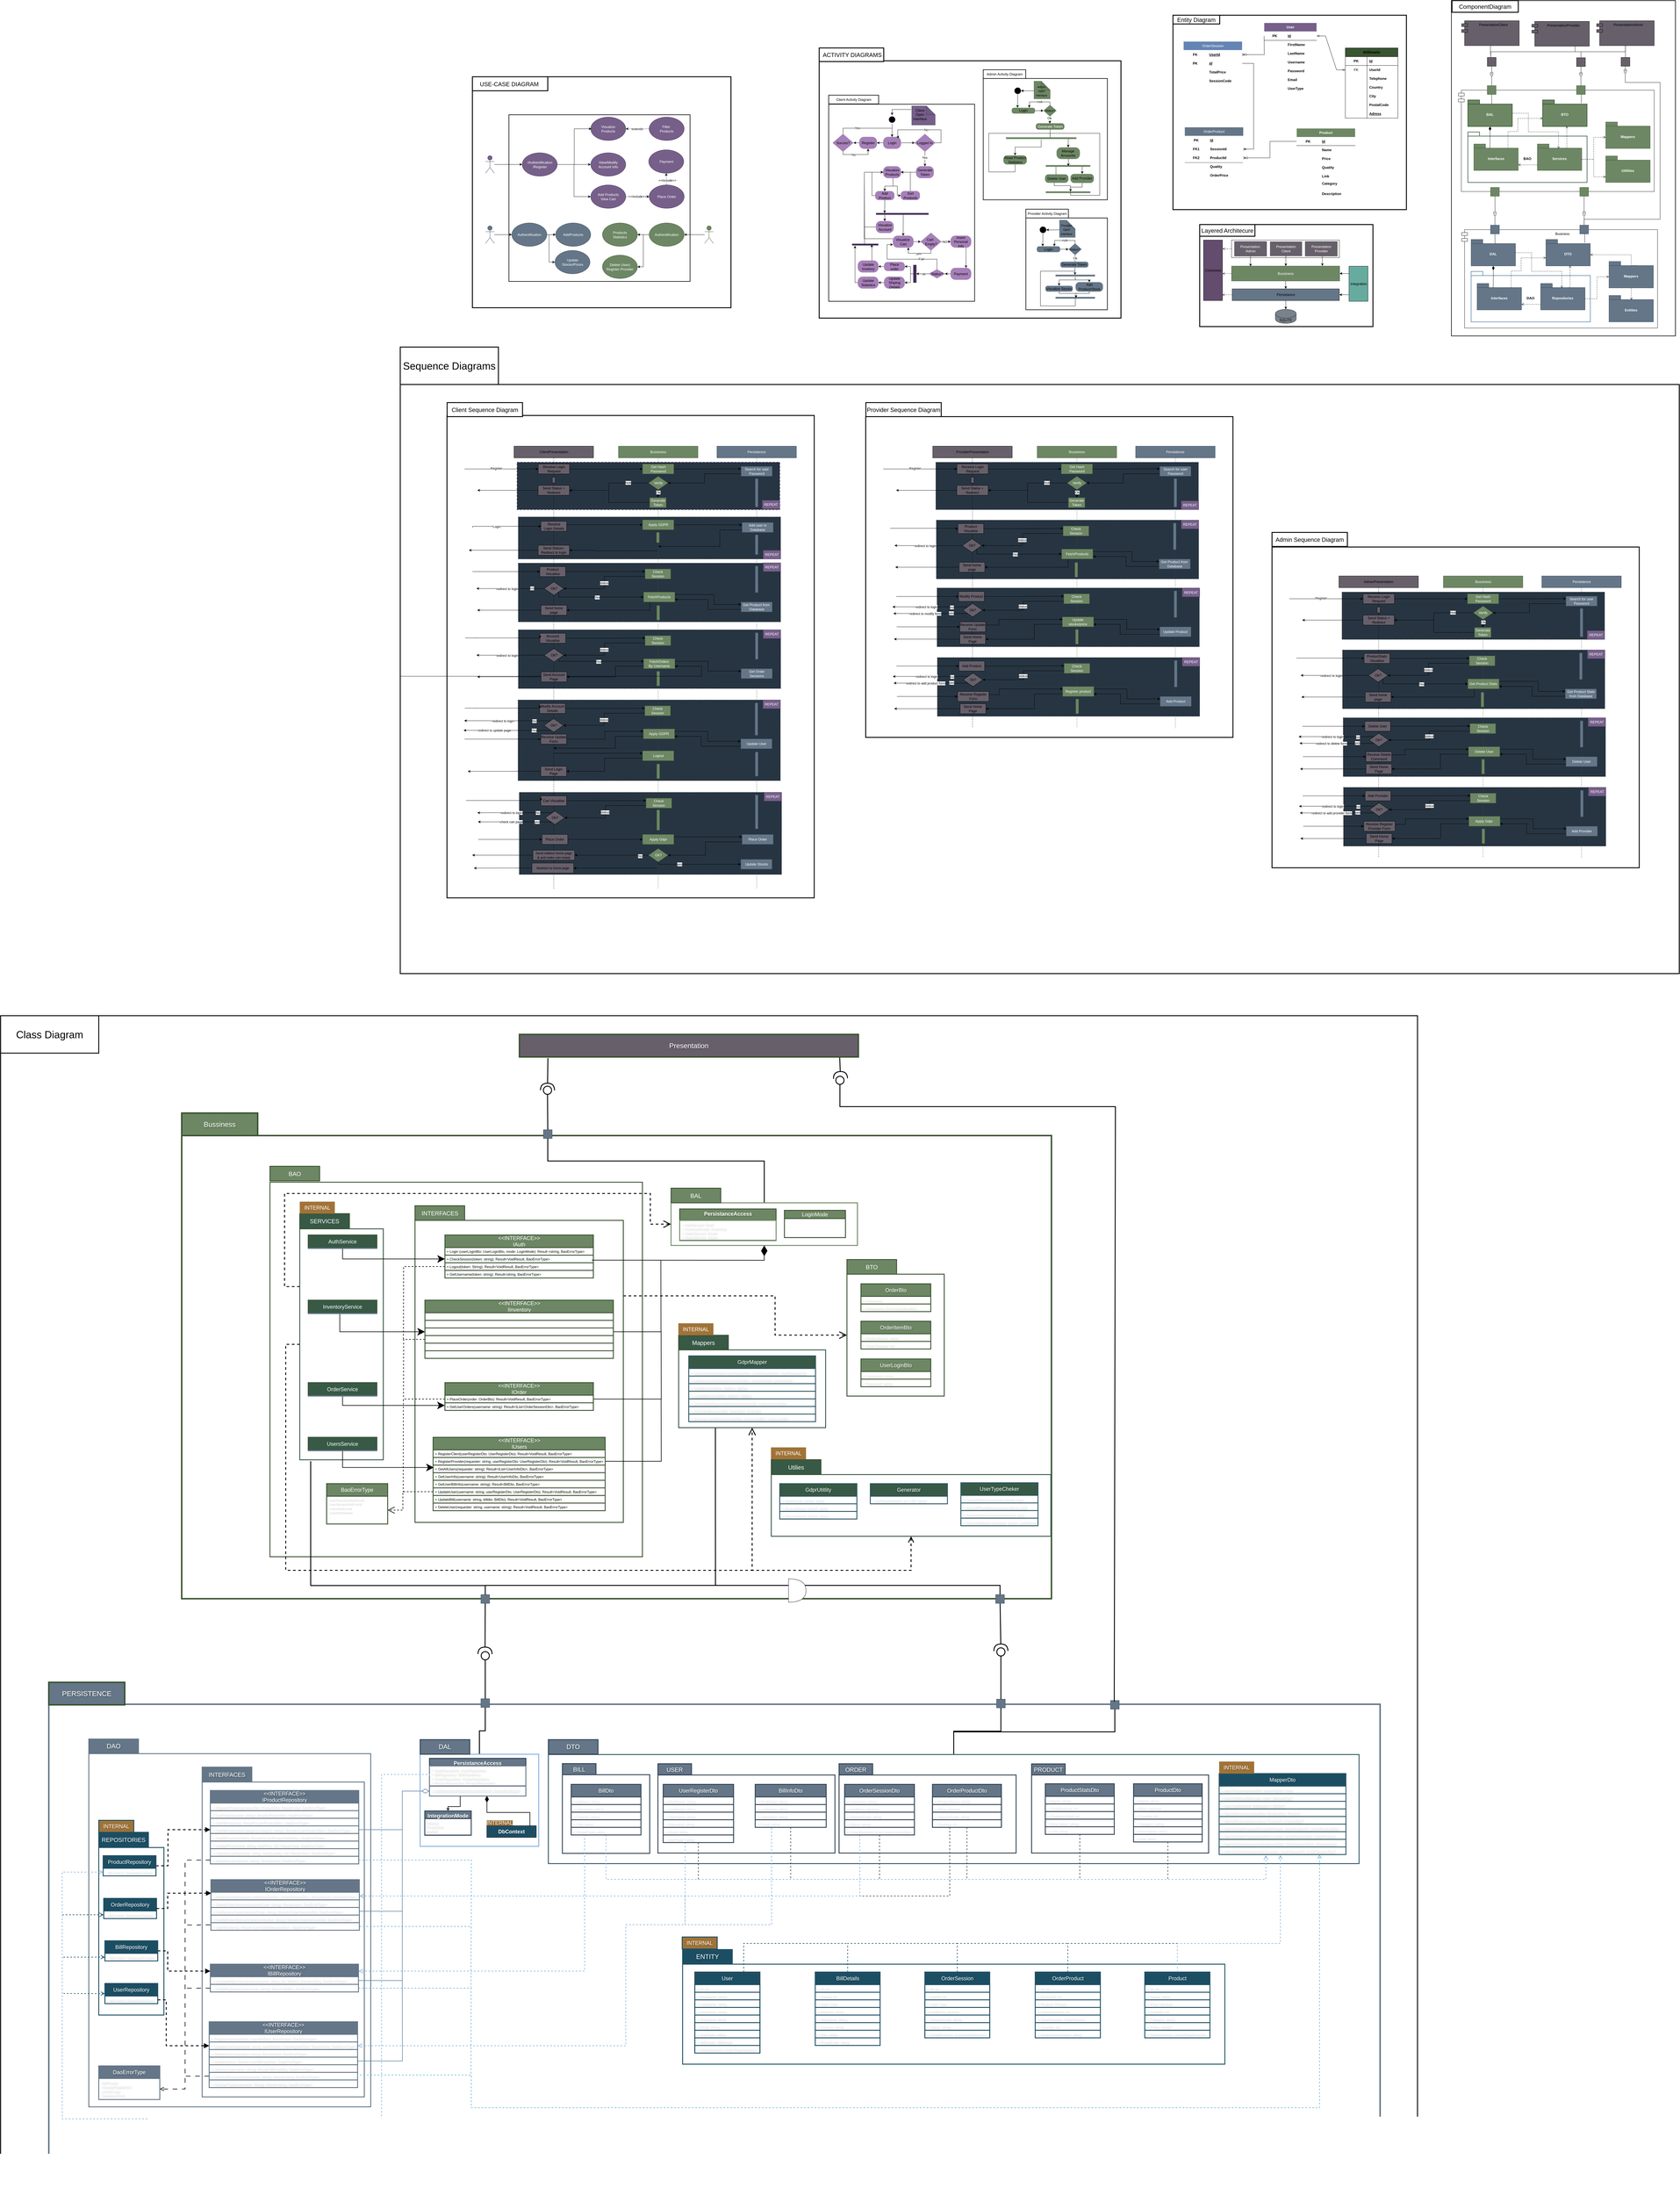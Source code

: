 <mxfile version="24.4.8" type="device">
  <diagram name="Page-1" id="5ZX7TgxYyZlvU3amRxQg">
    <mxGraphModel dx="3287" dy="4987" grid="0" gridSize="10" guides="1" tooltips="1" connect="1" arrows="1" fold="1" page="0" pageScale="1" pageWidth="850" pageHeight="1100" math="0" shadow="0">
      <root>
        <mxCell id="0" />
        <mxCell id="1" parent="0" />
        <mxCell id="bRReeKYD8ZK4XZBLS-wt-81" value="" style="rounded=0;whiteSpace=wrap;html=1;strokeWidth=2;" vertex="1" parent="1">
          <mxGeometry x="3652" y="-3914" width="767" height="1147" as="geometry" />
        </mxCell>
        <mxCell id="bRReeKYD8ZK4XZBLS-wt-19" value="Persistence" style="shape=module;align=left;spacingLeft=20;align=center;verticalAlign=top;whiteSpace=wrap;html=1;fillColor=default;fontColor=#ffffff;strokeColor=default;" vertex="1" parent="1">
          <mxGeometry x="3676" y="-3607.5" width="670.33" height="346.5" as="geometry" />
        </mxCell>
        <mxCell id="bRReeKYD8ZK4XZBLS-wt-3" value="BAO" style="shape=folder;fontStyle=1;spacingTop=10;tabWidth=40;tabHeight=14;tabPosition=left;html=1;whiteSpace=wrap;strokeColor=#375946;strokeWidth=2;" vertex="1" parent="1">
          <mxGeometry x="3708.33" y="-3464.5" width="408" height="172.5" as="geometry" />
        </mxCell>
        <mxCell id="KfEAwEAilzIYpi-UYe0c-448" value="" style="rounded=0;whiteSpace=wrap;html=1;strokeWidth=3;" parent="1" vertex="1">
          <mxGeometry x="54" y="-2601" width="4378" height="2015" as="geometry" />
        </mxCell>
        <mxCell id="KfEAwEAilzIYpi-UYe0c-447" value="" style="rounded=0;whiteSpace=wrap;html=1;strokeWidth=3;" parent="1" vertex="1">
          <mxGeometry x="3038" y="-2045" width="1257" height="1097" as="geometry" />
        </mxCell>
        <mxCell id="KfEAwEAilzIYpi-UYe0c-348" value="" style="rounded=0;whiteSpace=wrap;html=1;strokeWidth=3;" parent="1" vertex="1">
          <mxGeometry x="1647.25" y="-2491" width="1257" height="1097" as="geometry" />
        </mxCell>
        <mxCell id="KfEAwEAilzIYpi-UYe0c-322" value="" style="rounded=0;whiteSpace=wrap;html=1;dashed=1;fillColor=#273542;" parent="1" vertex="1">
          <mxGeometry x="1892.42" y="-1667" width="898" height="201" as="geometry" />
        </mxCell>
        <mxCell id="KfEAwEAilzIYpi-UYe0c-163" value="" style="rounded=0;whiteSpace=wrap;html=1;strokeWidth=3;" parent="1" vertex="1">
          <mxGeometry x="214" y="-2495" width="1257" height="1650" as="geometry" />
        </mxCell>
        <mxCell id="KfEAwEAilzIYpi-UYe0c-104" value="" style="rounded=0;whiteSpace=wrap;html=1;dashed=1;fillColor=#273542;" parent="1" vertex="1">
          <mxGeometry x="461.31" y="-1206" width="898" height="281" as="geometry" />
        </mxCell>
        <mxCell id="KfEAwEAilzIYpi-UYe0c-73" value="" style="rounded=0;whiteSpace=wrap;html=1;dashed=1;fillColor=#273542;" parent="1" vertex="1">
          <mxGeometry x="457.17" y="-1522" width="898" height="276" as="geometry" />
        </mxCell>
        <mxCell id="KfEAwEAilzIYpi-UYe0c-52" value="" style="rounded=0;whiteSpace=wrap;html=1;dashed=1;fillColor=#273542;" parent="1" vertex="1">
          <mxGeometry x="458.17" y="-1762" width="898" height="201" as="geometry" />
        </mxCell>
        <mxCell id="KfEAwEAilzIYpi-UYe0c-48" value="" style="rounded=0;whiteSpace=wrap;html=1;dashed=1;fillColor=#273542;" parent="1" vertex="1">
          <mxGeometry x="458" y="-1990" width="898" height="201" as="geometry" />
        </mxCell>
        <mxCell id="KfEAwEAilzIYpi-UYe0c-13" value="" style="rounded=0;whiteSpace=wrap;html=1;dashed=1;fillColor=#273542;" parent="1" vertex="1">
          <mxGeometry x="458" y="-2148" width="898" height="144" as="geometry" />
        </mxCell>
        <mxCell id="KfEAwEAilzIYpi-UYe0c-12" value="" style="rounded=0;whiteSpace=wrap;html=1;dashed=1;strokeWidth=2;fillColor=#273542;fontColor=#ffffff;strokeColor=#432D57;" parent="1" vertex="1">
          <mxGeometry x="454" y="-2335" width="899" height="162" as="geometry" />
        </mxCell>
        <mxCell id="05cOvjuhclFFzzEoDmsV-275" style="edgeStyle=orthogonalEdgeStyle;rounded=0;orthogonalLoop=1;jettySize=auto;html=1;endArrow=none;endFill=0;" parent="1" source="05cOvjuhclFFzzEoDmsV-269" edge="1">
          <mxGeometry relative="1" as="geometry">
            <mxPoint x="2278.5" y="-3459.5" as="targetPoint" />
            <Array as="points">
              <mxPoint x="2277.5" y="-3465.5" />
              <mxPoint x="2277.5" y="-3465.5" />
            </Array>
          </mxGeometry>
        </mxCell>
        <mxCell id="05cOvjuhclFFzzEoDmsV-269" value="GenerateToken" style="rounded=1;whiteSpace=wrap;html=1;arcSize=40;fontColor=#000000;fillColor=#6D8764;strokeColor=none;" parent="1" vertex="1">
          <mxGeometry x="2227" y="-3493.5" width="97.5" height="20" as="geometry" />
        </mxCell>
        <mxCell id="Q6Gimb9RM9t8x7_9Zu4_-5" value="" style="rounded=0;whiteSpace=wrap;html=1;strokeWidth=3;" parent="1" vertex="1">
          <mxGeometry x="2790.5" y="-3148" width="593" height="349" as="geometry" />
        </mxCell>
        <mxCell id="05cOvjuhclFFzzEoDmsV-5" value="" style="rounded=0;whiteSpace=wrap;html=1;" parent="1" vertex="1">
          <mxGeometry x="2899.5" y="-3095" width="369" height="60" as="geometry" />
        </mxCell>
        <mxCell id="Q6Gimb9RM9t8x7_9Zu4_-198" value="" style="rounded=0;whiteSpace=wrap;html=1;strokeWidth=3;" parent="1" vertex="1">
          <mxGeometry x="2699" y="-3864" width="799" height="665" as="geometry" />
        </mxCell>
        <mxCell id="X5GNQbbb3iFWb6tz6MKN-188" value="" style="rounded=0;whiteSpace=wrap;html=1;strokeWidth=3;" parent="1" vertex="1">
          <mxGeometry x="1488" y="-3708" width="1033" height="880" as="geometry" />
        </mxCell>
        <mxCell id="X5GNQbbb3iFWb6tz6MKN-313" value="" style="rounded=0;whiteSpace=wrap;html=1;strokeWidth=2;" parent="1" vertex="1">
          <mxGeometry x="2195.5" y="-3170.5" width="279" height="314" as="geometry" />
        </mxCell>
        <mxCell id="X5GNQbbb3iFWb6tz6MKN-311" value="" style="rounded=0;whiteSpace=wrap;html=1;strokeWidth=2;" parent="1" vertex="1">
          <mxGeometry x="2049.5" y="-3647.5" width="425" height="415" as="geometry" />
        </mxCell>
        <mxCell id="X5GNQbbb3iFWb6tz6MKN-176" value="" style="rounded=0;whiteSpace=wrap;html=1;strokeWidth=2;" parent="1" vertex="1">
          <mxGeometry x="1520.5" y="-3559.5" width="499.5" height="674" as="geometry" />
        </mxCell>
        <mxCell id="X5GNQbbb3iFWb6tz6MKN-1" value="" style="rounded=0;whiteSpace=wrap;html=1;strokeWidth=3;" parent="1" vertex="1">
          <mxGeometry x="301" y="-3653.48" width="885" height="790" as="geometry" />
        </mxCell>
        <mxCell id="2nUYefRwAOUHqMY0qum0-52" value="" style="rounded=0;whiteSpace=wrap;html=1;strokeWidth=2;" parent="1" vertex="1">
          <mxGeometry x="426" y="-3523.48" width="620" height="570" as="geometry" />
        </mxCell>
        <mxCell id="2nUYefRwAOUHqMY0qum0-51" style="edgeStyle=orthogonalEdgeStyle;rounded=0;orthogonalLoop=1;jettySize=auto;html=1;entryX=0;entryY=0.5;entryDx=0;entryDy=0;" parent="1" source="2nUYefRwAOUHqMY0qum0-2" target="2nUYefRwAOUHqMY0qum0-46" edge="1">
          <mxGeometry relative="1" as="geometry" />
        </mxCell>
        <mxCell id="2nUYefRwAOUHqMY0qum0-2" value="Provider" style="shape=umlActor;verticalLabelPosition=bottom;verticalAlign=top;html=1;fillColor=#647687;fontColor=#ffffff;strokeColor=#314354;" parent="1" vertex="1">
          <mxGeometry x="346" y="-3143.48" width="30" height="60" as="geometry" />
        </mxCell>
        <mxCell id="2nUYefRwAOUHqMY0qum0-20" style="edgeStyle=orthogonalEdgeStyle;rounded=0;orthogonalLoop=1;jettySize=auto;html=1;entryX=0;entryY=0.5;entryDx=0;entryDy=0;exitX=1;exitY=0.5;exitDx=0;exitDy=0;" parent="1" source="2nUYefRwAOUHqMY0qum0-13" target="2nUYefRwAOUHqMY0qum0-19" edge="1">
          <mxGeometry relative="1" as="geometry" />
        </mxCell>
        <mxCell id="2nUYefRwAOUHqMY0qum0-6" value="Visualize&lt;br&gt;Products" style="ellipse;whiteSpace=wrap;html=1;fillColor=#76608a;fontColor=#ffffff;strokeColor=#432D57;" parent="1" vertex="1">
          <mxGeometry x="706" y="-3515.48" width="120" height="80" as="geometry" />
        </mxCell>
        <mxCell id="2nUYefRwAOUHqMY0qum0-11" style="edgeStyle=orthogonalEdgeStyle;rounded=0;orthogonalLoop=1;jettySize=auto;html=1;dashed=1;" parent="1" source="2nUYefRwAOUHqMY0qum0-7" target="2nUYefRwAOUHqMY0qum0-6" edge="1">
          <mxGeometry relative="1" as="geometry" />
        </mxCell>
        <mxCell id="2nUYefRwAOUHqMY0qum0-12" value="extends" style="edgeLabel;html=1;align=center;verticalAlign=middle;resizable=0;points=[];" parent="2nUYefRwAOUHqMY0qum0-11" vertex="1" connectable="0">
          <mxGeometry x="0.033" y="4" relative="1" as="geometry">
            <mxPoint y="-4" as="offset" />
          </mxGeometry>
        </mxCell>
        <mxCell id="2nUYefRwAOUHqMY0qum0-7" value="Filter&amp;nbsp;&lt;br&gt;Products" style="ellipse;whiteSpace=wrap;html=1;fillColor=#76608a;fontColor=#ffffff;strokeColor=#432D57;" parent="1" vertex="1">
          <mxGeometry x="906" y="-3515.48" width="120" height="80" as="geometry" />
        </mxCell>
        <mxCell id="05cOvjuhclFFzzEoDmsV-221" style="edgeStyle=orthogonalEdgeStyle;rounded=0;orthogonalLoop=1;jettySize=auto;html=1;entryX=0;entryY=0.5;entryDx=0;entryDy=0;" parent="1" source="2nUYefRwAOUHqMY0qum0-8" target="2nUYefRwAOUHqMY0qum0-13" edge="1">
          <mxGeometry relative="1" as="geometry" />
        </mxCell>
        <mxCell id="2nUYefRwAOUHqMY0qum0-8" value="Client" style="shape=umlActor;verticalLabelPosition=bottom;verticalAlign=top;html=1;fillColor=#76608a;fontColor=#ffffff;strokeColor=#432D57;" parent="1" vertex="1">
          <mxGeometry x="346" y="-3383.48" width="30" height="60" as="geometry" />
        </mxCell>
        <mxCell id="2nUYefRwAOUHqMY0qum0-24" style="edgeStyle=orthogonalEdgeStyle;rounded=0;orthogonalLoop=1;jettySize=auto;html=1;entryX=0;entryY=0.5;entryDx=0;entryDy=0;" parent="1" source="2nUYefRwAOUHqMY0qum0-13" target="2nUYefRwAOUHqMY0qum0-23" edge="1">
          <mxGeometry relative="1" as="geometry" />
        </mxCell>
        <mxCell id="05cOvjuhclFFzzEoDmsV-222" style="edgeStyle=orthogonalEdgeStyle;rounded=0;orthogonalLoop=1;jettySize=auto;html=1;exitX=1;exitY=0.5;exitDx=0;exitDy=0;" parent="1" source="2nUYefRwAOUHqMY0qum0-13" edge="1">
          <mxGeometry relative="1" as="geometry">
            <mxPoint x="708.5" y="-3475.48" as="targetPoint" />
            <Array as="points">
              <mxPoint x="649.5" y="-3353.48" />
              <mxPoint x="649.5" y="-3475.48" />
            </Array>
          </mxGeometry>
        </mxCell>
        <mxCell id="2nUYefRwAOUHqMY0qum0-13" value="/Authentification&lt;br&gt;/Register" style="ellipse;whiteSpace=wrap;html=1;fillColor=#76608a;fontColor=#ffffff;strokeColor=#432D57;" parent="1" vertex="1">
          <mxGeometry x="471.5" y="-3393.48" width="120" height="80" as="geometry" />
        </mxCell>
        <mxCell id="2nUYefRwAOUHqMY0qum0-19" value="View/Modify&lt;br&gt;Account Info" style="ellipse;whiteSpace=wrap;html=1;fillColor=#76608a;fontColor=#ffffff;strokeColor=#432D57;" parent="1" vertex="1">
          <mxGeometry x="706" y="-3393.48" width="120" height="80" as="geometry" />
        </mxCell>
        <mxCell id="2nUYefRwAOUHqMY0qum0-26" style="edgeStyle=orthogonalEdgeStyle;rounded=0;orthogonalLoop=1;jettySize=auto;html=1;entryX=0;entryY=0.5;entryDx=0;entryDy=0;dashed=1;" parent="1" source="2nUYefRwAOUHqMY0qum0-23" target="2nUYefRwAOUHqMY0qum0-25" edge="1">
          <mxGeometry relative="1" as="geometry" />
        </mxCell>
        <mxCell id="2nUYefRwAOUHqMY0qum0-27" value="&amp;lt;&amp;lt;include&amp;gt;&amp;gt;" style="edgeLabel;html=1;align=center;verticalAlign=middle;resizable=0;points=[];" parent="2nUYefRwAOUHqMY0qum0-26" vertex="1" connectable="0">
          <mxGeometry y="1" relative="1" as="geometry">
            <mxPoint as="offset" />
          </mxGeometry>
        </mxCell>
        <mxCell id="2nUYefRwAOUHqMY0qum0-23" value="Add Products&lt;br&gt;View Cart" style="ellipse;whiteSpace=wrap;html=1;fillColor=#76608a;fontColor=#ffffff;strokeColor=#432D57;" parent="1" vertex="1">
          <mxGeometry x="706" y="-3283.48" width="120" height="80" as="geometry" />
        </mxCell>
        <mxCell id="2nUYefRwAOUHqMY0qum0-31" style="edgeStyle=orthogonalEdgeStyle;rounded=0;orthogonalLoop=1;jettySize=auto;html=1;entryX=0.5;entryY=1;entryDx=0;entryDy=0;dashed=1;" parent="1" source="2nUYefRwAOUHqMY0qum0-25" target="2nUYefRwAOUHqMY0qum0-28" edge="1">
          <mxGeometry relative="1" as="geometry" />
        </mxCell>
        <mxCell id="2nUYefRwAOUHqMY0qum0-32" value="&amp;lt;&amp;lt;include&amp;gt;&amp;gt;" style="edgeLabel;html=1;align=center;verticalAlign=middle;resizable=0;points=[];" parent="2nUYefRwAOUHqMY0qum0-31" vertex="1" connectable="0">
          <mxGeometry x="-0.224" y="-2" relative="1" as="geometry">
            <mxPoint as="offset" />
          </mxGeometry>
        </mxCell>
        <mxCell id="2nUYefRwAOUHqMY0qum0-25" value="Place Order" style="ellipse;whiteSpace=wrap;html=1;fillColor=#76608a;fontColor=#ffffff;strokeColor=#432D57;" parent="1" vertex="1">
          <mxGeometry x="906" y="-3283.48" width="120" height="80" as="geometry" />
        </mxCell>
        <mxCell id="2nUYefRwAOUHqMY0qum0-28" value="Payment" style="ellipse;whiteSpace=wrap;html=1;fillColor=#76608a;fontColor=#ffffff;strokeColor=#432D57;" parent="1" vertex="1">
          <mxGeometry x="904.5" y="-3403.48" width="120" height="80" as="geometry" />
        </mxCell>
        <mxCell id="2nUYefRwAOUHqMY0qum0-33" value="AddProducts" style="ellipse;whiteSpace=wrap;html=1;fillColor=#647687;fontColor=#ffffff;strokeColor=#314354;" parent="1" vertex="1">
          <mxGeometry x="586" y="-3153.48" width="120" height="80" as="geometry" />
        </mxCell>
        <mxCell id="2nUYefRwAOUHqMY0qum0-43" style="edgeStyle=orthogonalEdgeStyle;rounded=0;orthogonalLoop=1;jettySize=auto;html=1;" parent="1" source="2nUYefRwAOUHqMY0qum0-35" target="2nUYefRwAOUHqMY0qum0-42" edge="1">
          <mxGeometry relative="1" as="geometry" />
        </mxCell>
        <mxCell id="2nUYefRwAOUHqMY0qum0-35" value="Administrator" style="shape=umlActor;verticalLabelPosition=bottom;verticalAlign=top;html=1;fillColor=#6d8764;fontColor=#ffffff;strokeColor=#3A5431;" parent="1" vertex="1">
          <mxGeometry x="1096" y="-3143.48" width="30" height="60" as="geometry" />
        </mxCell>
        <mxCell id="2nUYefRwAOUHqMY0qum0-36" value="Delete Users&lt;br&gt;Register Provider" style="ellipse;whiteSpace=wrap;html=1;fillColor=#6d8764;fontColor=#ffffff;strokeColor=#3A5431;" parent="1" vertex="1">
          <mxGeometry x="746" y="-3043.48" width="120" height="80" as="geometry" />
        </mxCell>
        <mxCell id="2nUYefRwAOUHqMY0qum0-38" value="Products&lt;br&gt;Statistics" style="ellipse;whiteSpace=wrap;html=1;fillColor=#6d8764;fontColor=#ffffff;strokeColor=#3A5431;" parent="1" vertex="1">
          <mxGeometry x="746" y="-3153.48" width="120" height="80" as="geometry" />
        </mxCell>
        <mxCell id="2nUYefRwAOUHqMY0qum0-44" style="edgeStyle=orthogonalEdgeStyle;rounded=0;orthogonalLoop=1;jettySize=auto;html=1;entryX=1;entryY=0.5;entryDx=0;entryDy=0;" parent="1" source="2nUYefRwAOUHqMY0qum0-42" target="2nUYefRwAOUHqMY0qum0-38" edge="1">
          <mxGeometry relative="1" as="geometry" />
        </mxCell>
        <mxCell id="2nUYefRwAOUHqMY0qum0-45" style="edgeStyle=orthogonalEdgeStyle;rounded=0;orthogonalLoop=1;jettySize=auto;html=1;entryX=1;entryY=0.5;entryDx=0;entryDy=0;" parent="1" source="2nUYefRwAOUHqMY0qum0-42" target="2nUYefRwAOUHqMY0qum0-36" edge="1">
          <mxGeometry relative="1" as="geometry" />
        </mxCell>
        <mxCell id="2nUYefRwAOUHqMY0qum0-42" value="Authentification" style="ellipse;whiteSpace=wrap;html=1;fillColor=#6d8764;fontColor=#ffffff;strokeColor=#3A5431;" parent="1" vertex="1">
          <mxGeometry x="906" y="-3153.48" width="120" height="80" as="geometry" />
        </mxCell>
        <mxCell id="2nUYefRwAOUHqMY0qum0-47" style="edgeStyle=orthogonalEdgeStyle;rounded=0;orthogonalLoop=1;jettySize=auto;html=1;entryX=0;entryY=0.5;entryDx=0;entryDy=0;" parent="1" source="2nUYefRwAOUHqMY0qum0-46" target="2nUYefRwAOUHqMY0qum0-33" edge="1">
          <mxGeometry relative="1" as="geometry" />
        </mxCell>
        <mxCell id="2nUYefRwAOUHqMY0qum0-48" value="" style="edgeStyle=orthogonalEdgeStyle;rounded=0;orthogonalLoop=1;jettySize=auto;html=1;" parent="1" source="2nUYefRwAOUHqMY0qum0-46" target="2nUYefRwAOUHqMY0qum0-33" edge="1">
          <mxGeometry relative="1" as="geometry" />
        </mxCell>
        <mxCell id="KfEAwEAilzIYpi-UYe0c-1" style="edgeStyle=orthogonalEdgeStyle;rounded=0;orthogonalLoop=1;jettySize=auto;html=1;exitX=1;exitY=0.5;exitDx=0;exitDy=0;entryX=0;entryY=0.5;entryDx=0;entryDy=0;" parent="1" source="2nUYefRwAOUHqMY0qum0-46" target="05cOvjuhclFFzzEoDmsV-223" edge="1">
          <mxGeometry relative="1" as="geometry">
            <Array as="points">
              <mxPoint x="563.5" y="-3113.48" />
              <mxPoint x="563.5" y="-3019.48" />
            </Array>
          </mxGeometry>
        </mxCell>
        <mxCell id="2nUYefRwAOUHqMY0qum0-46" value="Authentification" style="ellipse;whiteSpace=wrap;html=1;fillColor=#647687;fontColor=#ffffff;strokeColor=#314354;" parent="1" vertex="1">
          <mxGeometry x="436" y="-3153.48" width="120" height="80" as="geometry" />
        </mxCell>
        <mxCell id="2nUYefRwAOUHqMY0qum0-53" value="&lt;font style=&quot;font-size: 20px;&quot;&gt;USE-CASE DIAGRAM&amp;nbsp;&lt;/font&gt;" style="rounded=0;whiteSpace=wrap;html=1;strokeWidth=3;" parent="1" vertex="1">
          <mxGeometry x="301" y="-3653.48" width="258" height="48" as="geometry" />
        </mxCell>
        <mxCell id="05cOvjuhclFFzzEoDmsV-249" style="edgeStyle=orthogonalEdgeStyle;rounded=0;orthogonalLoop=1;jettySize=auto;html=1;entryX=0.5;entryY=0;entryDx=0;entryDy=0;" parent="1" source="X5GNQbbb3iFWb6tz6MKN-2" target="05cOvjuhclFFzzEoDmsV-241" edge="1">
          <mxGeometry relative="1" as="geometry" />
        </mxCell>
        <mxCell id="X5GNQbbb3iFWb6tz6MKN-2" value="" style="ellipse;html=1;shape=startState;fillColor=#000000;strokeColor=#A680B8;" parent="1" vertex="1">
          <mxGeometry x="1722.5" y="-3522" width="30" height="30" as="geometry" />
        </mxCell>
        <mxCell id="X5GNQbbb3iFWb6tz6MKN-6" style="edgeStyle=orthogonalEdgeStyle;rounded=0;orthogonalLoop=1;jettySize=auto;html=1;exitX=0.5;exitY=1;exitDx=0;exitDy=0;" parent="1" edge="1">
          <mxGeometry relative="1" as="geometry">
            <mxPoint x="1843" y="-3494.5" as="sourcePoint" />
            <mxPoint x="1843" y="-3494.5" as="targetPoint" />
          </mxGeometry>
        </mxCell>
        <mxCell id="X5GNQbbb3iFWb6tz6MKN-71" style="edgeStyle=orthogonalEdgeStyle;rounded=0;orthogonalLoop=1;jettySize=auto;html=1;entryX=0.5;entryY=0;entryDx=0;entryDy=0;" parent="1" source="X5GNQbbb3iFWb6tz6MKN-16" target="X5GNQbbb3iFWb6tz6MKN-70" edge="1">
          <mxGeometry relative="1" as="geometry">
            <Array as="points">
              <mxPoint x="1740.5" y="-3279.5" />
            </Array>
          </mxGeometry>
        </mxCell>
        <mxCell id="05cOvjuhclFFzzEoDmsV-268" style="edgeStyle=orthogonalEdgeStyle;rounded=0;orthogonalLoop=1;jettySize=auto;html=1;exitX=0.5;exitY=1;exitDx=0;exitDy=0;entryX=0;entryY=0.5;entryDx=0;entryDy=0;" parent="1" source="X5GNQbbb3iFWb6tz6MKN-16" target="05cOvjuhclFFzzEoDmsV-266" edge="1">
          <mxGeometry relative="1" as="geometry">
            <Array as="points">
              <mxPoint x="1740.5" y="-3306.5" />
              <mxPoint x="1740.5" y="-3279.5" />
              <mxPoint x="1755.5" y="-3279.5" />
              <mxPoint x="1755.5" y="-3247.5" />
            </Array>
          </mxGeometry>
        </mxCell>
        <mxCell id="X5GNQbbb3iFWb6tz6MKN-16" value="Visualize Products" style="rounded=1;whiteSpace=wrap;html=1;arcSize=40;fontColor=#000000;fillColor=#A680B8;strokeColor=#A680B8;" parent="1" vertex="1">
          <mxGeometry x="1707.5" y="-3347" width="60" height="40" as="geometry" />
        </mxCell>
        <mxCell id="X5GNQbbb3iFWb6tz6MKN-185" style="edgeStyle=orthogonalEdgeStyle;rounded=0;orthogonalLoop=1;jettySize=auto;html=1;exitX=0.25;exitY=0.5;exitDx=0;exitDy=0;exitPerimeter=0;entryX=0.5;entryY=0;entryDx=0;entryDy=0;" parent="1" source="X5GNQbbb3iFWb6tz6MKN-41" target="X5GNQbbb3iFWb6tz6MKN-184" edge="1">
          <mxGeometry relative="1" as="geometry">
            <Array as="points">
              <mxPoint x="1712.5" y="-3184.5" />
            </Array>
          </mxGeometry>
        </mxCell>
        <mxCell id="X5GNQbbb3iFWb6tz6MKN-187" style="edgeStyle=orthogonalEdgeStyle;rounded=0;orthogonalLoop=1;jettySize=auto;html=1;entryX=0.5;entryY=0;entryDx=0;entryDy=0;exitX=0.518;exitY=0.476;exitDx=0;exitDy=0;exitPerimeter=0;" parent="1" source="X5GNQbbb3iFWb6tz6MKN-41" target="X5GNQbbb3iFWb6tz6MKN-56" edge="1">
          <mxGeometry relative="1" as="geometry">
            <Array as="points" />
          </mxGeometry>
        </mxCell>
        <mxCell id="X5GNQbbb3iFWb6tz6MKN-41" value="" style="shape=line;html=1;strokeWidth=6;strokeColor=#432D57;fillColor=#76608a;fontColor=#ffffff;" parent="1" vertex="1">
          <mxGeometry x="1682.5" y="-3189.5" width="180" height="10" as="geometry" />
        </mxCell>
        <mxCell id="X5GNQbbb3iFWb6tz6MKN-65" style="edgeStyle=orthogonalEdgeStyle;rounded=0;orthogonalLoop=1;jettySize=auto;html=1;entryX=0;entryY=0.5;entryDx=0;entryDy=0;" parent="1" source="X5GNQbbb3iFWb6tz6MKN-56" target="X5GNQbbb3iFWb6tz6MKN-64" edge="1">
          <mxGeometry relative="1" as="geometry" />
        </mxCell>
        <mxCell id="X5GNQbbb3iFWb6tz6MKN-91" style="edgeStyle=orthogonalEdgeStyle;rounded=0;orthogonalLoop=1;jettySize=auto;html=1;entryX=0;entryY=0.5;entryDx=0;entryDy=0;exitX=0;exitY=0.25;exitDx=0;exitDy=0;" parent="1" source="X5GNQbbb3iFWb6tz6MKN-56" target="X5GNQbbb3iFWb6tz6MKN-16" edge="1">
          <mxGeometry relative="1" as="geometry">
            <Array as="points">
              <mxPoint x="1642.5" y="-3099.5" />
              <mxPoint x="1642.5" y="-3327.5" />
            </Array>
          </mxGeometry>
        </mxCell>
        <mxCell id="X5GNQbbb3iFWb6tz6MKN-56" value="Visualize&amp;nbsp;&lt;div&gt;Cart&lt;/div&gt;" style="rounded=1;whiteSpace=wrap;html=1;arcSize=40;fontColor=#000000;fillColor=#A680B8;strokeColor=#A680B8;" parent="1" vertex="1">
          <mxGeometry x="1740.5" y="-3109.5" width="70" height="40" as="geometry" />
        </mxCell>
        <mxCell id="X5GNQbbb3iFWb6tz6MKN-66" style="edgeStyle=orthogonalEdgeStyle;rounded=0;orthogonalLoop=1;jettySize=auto;html=1;entryX=0;entryY=0.5;entryDx=0;entryDy=0;" parent="1" source="X5GNQbbb3iFWb6tz6MKN-64" target="X5GNQbbb3iFWb6tz6MKN-88" edge="1">
          <mxGeometry relative="1" as="geometry">
            <mxPoint x="1980.5" y="-3089.5" as="targetPoint" />
          </mxGeometry>
        </mxCell>
        <mxCell id="X5GNQbbb3iFWb6tz6MKN-67" value="NO" style="edgeLabel;html=1;align=center;verticalAlign=middle;resizable=0;points=[];" parent="X5GNQbbb3iFWb6tz6MKN-66" vertex="1" connectable="0">
          <mxGeometry x="-0.238" y="1" relative="1" as="geometry">
            <mxPoint x="-6" y="1" as="offset" />
          </mxGeometry>
        </mxCell>
        <mxCell id="X5GNQbbb3iFWb6tz6MKN-103" style="edgeStyle=orthogonalEdgeStyle;rounded=0;orthogonalLoop=1;jettySize=auto;html=1;entryX=0.75;entryY=1;entryDx=0;entryDy=0;" parent="1" source="X5GNQbbb3iFWb6tz6MKN-64" target="X5GNQbbb3iFWb6tz6MKN-56" edge="1">
          <mxGeometry relative="1" as="geometry">
            <Array as="points">
              <mxPoint x="1870.5" y="-3049.5" />
              <mxPoint x="1793.5" y="-3049.5" />
            </Array>
          </mxGeometry>
        </mxCell>
        <mxCell id="X5GNQbbb3iFWb6tz6MKN-104" value="yes" style="edgeLabel;html=1;align=center;verticalAlign=middle;resizable=0;points=[];" parent="X5GNQbbb3iFWb6tz6MKN-103" vertex="1" connectable="0">
          <mxGeometry x="-0.043" relative="1" as="geometry">
            <mxPoint as="offset" />
          </mxGeometry>
        </mxCell>
        <mxCell id="X5GNQbbb3iFWb6tz6MKN-64" value="Cart&amp;nbsp;&amp;nbsp;&lt;br&gt;Empty?" style="rhombus;whiteSpace=wrap;html=1;fontColor=#000000;fillColor=#A680B8;strokeColor=#A680B8;" parent="1" vertex="1">
          <mxGeometry x="1835.5" y="-3119.5" width="70" height="60" as="geometry" />
        </mxCell>
        <mxCell id="X5GNQbbb3iFWb6tz6MKN-86" style="edgeStyle=orthogonalEdgeStyle;rounded=0;orthogonalLoop=1;jettySize=auto;html=1;entryX=0;entryY=0.5;entryDx=0;entryDy=0;" parent="1" source="X5GNQbbb3iFWb6tz6MKN-70" target="X5GNQbbb3iFWb6tz6MKN-16" edge="1">
          <mxGeometry relative="1" as="geometry">
            <Array as="points">
              <mxPoint x="1668.5" y="-3246.5" />
              <mxPoint x="1668.5" y="-3326.5" />
            </Array>
          </mxGeometry>
        </mxCell>
        <mxCell id="X5GNQbbb3iFWb6tz6MKN-70" value="Add Product" style="rounded=1;whiteSpace=wrap;html=1;arcSize=40;fontColor=#000000;fillColor=#A680B8;strokeColor=#A680B8;" parent="1" vertex="1">
          <mxGeometry x="1680" y="-3261.98" width="65" height="30" as="geometry" />
        </mxCell>
        <mxCell id="X5GNQbbb3iFWb6tz6MKN-80" style="edgeStyle=orthogonalEdgeStyle;rounded=0;orthogonalLoop=1;jettySize=auto;html=1;entryX=0.164;entryY=0.229;entryDx=0;entryDy=0;entryPerimeter=0;" parent="1" source="X5GNQbbb3iFWb6tz6MKN-70" target="X5GNQbbb3iFWb6tz6MKN-41" edge="1">
          <mxGeometry relative="1" as="geometry">
            <mxPoint x="1736.5" y="-3179.5" as="targetPoint" />
          </mxGeometry>
        </mxCell>
        <mxCell id="X5GNQbbb3iFWb6tz6MKN-90" style="edgeStyle=orthogonalEdgeStyle;rounded=0;orthogonalLoop=1;jettySize=auto;html=1;entryX=0.75;entryY=0;entryDx=0;entryDy=0;exitX=0.75;exitY=1;exitDx=0;exitDy=0;" parent="1" source="X5GNQbbb3iFWb6tz6MKN-88" target="X5GNQbbb3iFWb6tz6MKN-89" edge="1">
          <mxGeometry relative="1" as="geometry" />
        </mxCell>
        <mxCell id="X5GNQbbb3iFWb6tz6MKN-88" value="Insert Personal&lt;br&gt;Info" style="rounded=1;whiteSpace=wrap;html=1;arcSize=40;fontColor=#000000;fillColor=#A680B8;strokeColor=#A680B8;" parent="1" vertex="1">
          <mxGeometry x="1938" y="-3109.5" width="70" height="40" as="geometry" />
        </mxCell>
        <mxCell id="X5GNQbbb3iFWb6tz6MKN-98" style="edgeStyle=orthogonalEdgeStyle;rounded=0;orthogonalLoop=1;jettySize=auto;html=1;" parent="1" source="X5GNQbbb3iFWb6tz6MKN-89" target="X5GNQbbb3iFWb6tz6MKN-94" edge="1">
          <mxGeometry relative="1" as="geometry" />
        </mxCell>
        <mxCell id="X5GNQbbb3iFWb6tz6MKN-89" value="Payment" style="rounded=1;whiteSpace=wrap;html=1;arcSize=40;fontColor=#000000;fillColor=#A680B8;strokeColor=#A680B8;" parent="1" vertex="1">
          <mxGeometry x="1938" y="-2999.5" width="70" height="40" as="geometry" />
        </mxCell>
        <mxCell id="X5GNQbbb3iFWb6tz6MKN-99" style="edgeStyle=orthogonalEdgeStyle;rounded=0;orthogonalLoop=1;jettySize=auto;html=1;entryX=0;entryY=0.75;entryDx=0;entryDy=0;" parent="1" source="X5GNQbbb3iFWb6tz6MKN-94" target="X5GNQbbb3iFWb6tz6MKN-56" edge="1">
          <mxGeometry relative="1" as="geometry">
            <Array as="points">
              <mxPoint x="1891.5" y="-3029.5" />
              <mxPoint x="1720.5" y="-3029.5" />
              <mxPoint x="1720.5" y="-3079.5" />
            </Array>
          </mxGeometry>
        </mxCell>
        <mxCell id="X5GNQbbb3iFWb6tz6MKN-100" value="Fail" style="edgeLabel;html=1;align=center;verticalAlign=middle;resizable=0;points=[];" parent="X5GNQbbb3iFWb6tz6MKN-99" vertex="1" connectable="0">
          <mxGeometry x="-0.525" y="-1" relative="1" as="geometry">
            <mxPoint x="-24" as="offset" />
          </mxGeometry>
        </mxCell>
        <mxCell id="X5GNQbbb3iFWb6tz6MKN-94" value="Status?" style="rhombus;whiteSpace=wrap;html=1;fontColor=#000000;fillColor=#A680B8;strokeColor=#A680B8;" parent="1" vertex="1">
          <mxGeometry x="1863.5" y="-2994.5" width="55" height="30" as="geometry" />
        </mxCell>
        <mxCell id="X5GNQbbb3iFWb6tz6MKN-127" style="edgeStyle=orthogonalEdgeStyle;rounded=0;orthogonalLoop=1;jettySize=auto;html=1;entryX=1;entryY=0.5;entryDx=0;entryDy=0;" parent="1" source="X5GNQbbb3iFWb6tz6MKN-113" target="X5GNQbbb3iFWb6tz6MKN-122" edge="1">
          <mxGeometry relative="1" as="geometry" />
        </mxCell>
        <mxCell id="X5GNQbbb3iFWb6tz6MKN-113" value="Update&lt;br&gt;Shiping&lt;br&gt;Details" style="rounded=1;whiteSpace=wrap;html=1;arcSize=40;fontColor=#000000;fillColor=#A680B8;strokeColor=#A680B8;" parent="1" vertex="1">
          <mxGeometry x="1710.5" y="-2969.5" width="70" height="40" as="geometry" />
        </mxCell>
        <mxCell id="X5GNQbbb3iFWb6tz6MKN-115" style="edgeStyle=orthogonalEdgeStyle;rounded=0;orthogonalLoop=1;jettySize=auto;html=1;entryX=1;entryY=0.5;entryDx=0;entryDy=0;" parent="1" source="X5GNQbbb3iFWb6tz6MKN-94" target="X5GNQbbb3iFWb6tz6MKN-124" edge="1">
          <mxGeometry relative="1" as="geometry">
            <mxPoint x="1852.12" y="-2926.94" as="targetPoint" />
          </mxGeometry>
        </mxCell>
        <mxCell id="X5GNQbbb3iFWb6tz6MKN-116" value="ok" style="edgeLabel;html=1;align=center;verticalAlign=middle;resizable=0;points=[];" parent="X5GNQbbb3iFWb6tz6MKN-115" vertex="1" connectable="0">
          <mxGeometry x="-0.173" relative="1" as="geometry">
            <mxPoint as="offset" />
          </mxGeometry>
        </mxCell>
        <mxCell id="X5GNQbbb3iFWb6tz6MKN-128" style="edgeStyle=orthogonalEdgeStyle;rounded=0;orthogonalLoop=1;jettySize=auto;html=1;entryX=1;entryY=0.5;entryDx=0;entryDy=0;" parent="1" source="X5GNQbbb3iFWb6tz6MKN-118" target="X5GNQbbb3iFWb6tz6MKN-120" edge="1">
          <mxGeometry relative="1" as="geometry" />
        </mxCell>
        <mxCell id="X5GNQbbb3iFWb6tz6MKN-118" value="Place&lt;br&gt;order" style="rounded=1;whiteSpace=wrap;html=1;arcSize=40;fontColor=#000000;fillColor=#A680B8;strokeColor=#A680B8;" parent="1" vertex="1">
          <mxGeometry x="1710.5" y="-3019.5" width="70" height="30" as="geometry" />
        </mxCell>
        <mxCell id="X5GNQbbb3iFWb6tz6MKN-120" value="Update&lt;br&gt;Invetory" style="rounded=1;whiteSpace=wrap;html=1;arcSize=40;fontColor=#000000;fillColor=#A680B8;strokeColor=#A680B8;" parent="1" vertex="1">
          <mxGeometry x="1620.5" y="-3024.5" width="70" height="40" as="geometry" />
        </mxCell>
        <mxCell id="X5GNQbbb3iFWb6tz6MKN-122" value="Update&lt;br&gt;Statistics" style="rounded=1;whiteSpace=wrap;html=1;arcSize=40;fontColor=#000000;fillColor=#A680B8;strokeColor=#A680B8;" parent="1" vertex="1">
          <mxGeometry x="1620.5" y="-2969.5" width="70" height="40" as="geometry" />
        </mxCell>
        <mxCell id="X5GNQbbb3iFWb6tz6MKN-125" style="edgeStyle=orthogonalEdgeStyle;rounded=0;orthogonalLoop=1;jettySize=auto;html=1;entryX=1;entryY=0.5;entryDx=0;entryDy=0;" parent="1" source="X5GNQbbb3iFWb6tz6MKN-124" target="X5GNQbbb3iFWb6tz6MKN-118" edge="1">
          <mxGeometry relative="1" as="geometry">
            <Array as="points">
              <mxPoint x="1800.5" y="-2979.5" />
              <mxPoint x="1800.5" y="-3004.5" />
            </Array>
          </mxGeometry>
        </mxCell>
        <mxCell id="X5GNQbbb3iFWb6tz6MKN-126" style="edgeStyle=orthogonalEdgeStyle;rounded=0;orthogonalLoop=1;jettySize=auto;html=1;entryX=1;entryY=0.5;entryDx=0;entryDy=0;" parent="1" source="X5GNQbbb3iFWb6tz6MKN-124" target="X5GNQbbb3iFWb6tz6MKN-113" edge="1">
          <mxGeometry relative="1" as="geometry">
            <Array as="points">
              <mxPoint x="1800.5" y="-2979.5" />
              <mxPoint x="1800.5" y="-2949.5" />
            </Array>
          </mxGeometry>
        </mxCell>
        <mxCell id="X5GNQbbb3iFWb6tz6MKN-124" value="" style="rounded=0;whiteSpace=wrap;html=1;fillColor=#432D57;fontColor=#ffffff;strokeColor=#432D57;" parent="1" vertex="1">
          <mxGeometry x="1810.5" y="-3009.5" width="10" height="60" as="geometry" />
        </mxCell>
        <mxCell id="X5GNQbbb3iFWb6tz6MKN-132" style="edgeStyle=orthogonalEdgeStyle;rounded=0;orthogonalLoop=1;jettySize=auto;html=1;entryX=0;entryY=0.5;entryDx=0;entryDy=0;exitX=0.475;exitY=0.2;exitDx=0;exitDy=0;exitPerimeter=0;" parent="1" source="X5GNQbbb3iFWb6tz6MKN-129" target="X5GNQbbb3iFWb6tz6MKN-16" edge="1">
          <mxGeometry relative="1" as="geometry">
            <Array as="points">
              <mxPoint x="1643.5" y="-3112.5" />
              <mxPoint x="1642.5" y="-3112.5" />
              <mxPoint x="1642.5" y="-3327.5" />
            </Array>
          </mxGeometry>
        </mxCell>
        <mxCell id="X5GNQbbb3iFWb6tz6MKN-129" value="" style="shape=line;html=1;strokeWidth=6;strokeColor=#432D57;fillColor=#76608a;fontColor=#ffffff;" parent="1" vertex="1">
          <mxGeometry x="1600.5" y="-3084.5" width="90" height="10" as="geometry" />
        </mxCell>
        <mxCell id="X5GNQbbb3iFWb6tz6MKN-130" style="edgeStyle=orthogonalEdgeStyle;rounded=0;orthogonalLoop=1;jettySize=auto;html=1;entryX=0.75;entryY=0.5;entryDx=0;entryDy=0;entryPerimeter=0;exitX=0.684;exitY=-0.007;exitDx=0;exitDy=0;exitPerimeter=0;" parent="1" source="X5GNQbbb3iFWb6tz6MKN-120" target="X5GNQbbb3iFWb6tz6MKN-129" edge="1">
          <mxGeometry relative="1" as="geometry">
            <Array as="points">
              <mxPoint x="1668.5" y="-3049.5" />
            </Array>
          </mxGeometry>
        </mxCell>
        <mxCell id="X5GNQbbb3iFWb6tz6MKN-131" style="edgeStyle=orthogonalEdgeStyle;rounded=0;orthogonalLoop=1;jettySize=auto;html=1;entryX=0.113;entryY=0.886;entryDx=0;entryDy=0;entryPerimeter=0;" parent="1" source="X5GNQbbb3iFWb6tz6MKN-122" target="X5GNQbbb3iFWb6tz6MKN-129" edge="1">
          <mxGeometry relative="1" as="geometry">
            <Array as="points">
              <mxPoint x="1610.5" y="-2949.5" />
            </Array>
          </mxGeometry>
        </mxCell>
        <mxCell id="X5GNQbbb3iFWb6tz6MKN-134" value="" style="shape=note;whiteSpace=wrap;html=1;backgroundOutline=1;darkOpacity=0.05;fillColor=#76608a;fontColor=#ffffff;strokeColor=#432D57;" parent="1" vertex="1">
          <mxGeometry x="1805" y="-3553.5" width="80" height="65" as="geometry" />
        </mxCell>
        <mxCell id="X5GNQbbb3iFWb6tz6MKN-138" style="edgeStyle=orthogonalEdgeStyle;rounded=0;orthogonalLoop=1;jettySize=auto;html=1;entryX=0.5;entryY=0;entryDx=0;entryDy=0;" parent="1" source="X5GNQbbb3iFWb6tz6MKN-133" target="X5GNQbbb3iFWb6tz6MKN-2" edge="1">
          <mxGeometry relative="1" as="geometry">
            <Array as="points">
              <mxPoint x="1737.5" y="-3541.5" />
            </Array>
          </mxGeometry>
        </mxCell>
        <mxCell id="X5GNQbbb3iFWb6tz6MKN-133" value="&lt;font color=&quot;#000000&quot;&gt;Client&lt;/font&gt;&lt;br style=&quot;color: rgb(0, 0, 0);&quot;&gt;&lt;span style=&quot;color: rgb(0, 0, 0);&quot;&gt;Open Interface&lt;/span&gt;" style="text;html=1;align=center;verticalAlign=middle;whiteSpace=wrap;rounded=0;" parent="1" vertex="1">
          <mxGeometry x="1802.5" y="-3557" width="60" height="65" as="geometry" />
        </mxCell>
        <mxCell id="X5GNQbbb3iFWb6tz6MKN-177" value="Client Activity Diagram" style="rounded=0;whiteSpace=wrap;html=1;strokeWidth=2;" parent="1" vertex="1">
          <mxGeometry x="1520.5" y="-3590.5" width="171" height="30" as="geometry" />
        </mxCell>
        <mxCell id="X5GNQbbb3iFWb6tz6MKN-186" style="edgeStyle=orthogonalEdgeStyle;rounded=0;orthogonalLoop=1;jettySize=auto;html=1;entryX=0;entryY=0.5;entryDx=0;entryDy=0;" parent="1" source="X5GNQbbb3iFWb6tz6MKN-184" target="X5GNQbbb3iFWb6tz6MKN-16" edge="1">
          <mxGeometry relative="1" as="geometry">
            <Array as="points">
              <mxPoint x="1642.5" y="-3139.5" />
              <mxPoint x="1642.5" y="-3326.5" />
            </Array>
          </mxGeometry>
        </mxCell>
        <mxCell id="X5GNQbbb3iFWb6tz6MKN-184" value="Visualize Account" style="rounded=1;whiteSpace=wrap;html=1;arcSize=40;fontColor=#000000;fillColor=#A680B8;strokeColor=#A680B8;" parent="1" vertex="1">
          <mxGeometry x="1682.5" y="-3159.5" width="60" height="40" as="geometry" />
        </mxCell>
        <mxCell id="X5GNQbbb3iFWb6tz6MKN-189" value="&lt;font style=&quot;font-size: 20px;&quot;&gt;&amp;nbsp;ACTIVITY DIAGRAMS&lt;/font&gt;" style="rounded=0;whiteSpace=wrap;html=1;strokeWidth=3;" parent="1" vertex="1">
          <mxGeometry x="1488" y="-3752" width="221" height="46.5" as="geometry" />
        </mxCell>
        <mxCell id="X5GNQbbb3iFWb6tz6MKN-191" value="" style="ellipse;html=1;shape=startState;fillColor=#000000;strokeColor=#6D8764;" parent="1" vertex="1">
          <mxGeometry x="2152.5" y="-3620.5" width="30" height="30" as="geometry" />
        </mxCell>
        <mxCell id="X5GNQbbb3iFWb6tz6MKN-192" style="edgeStyle=orthogonalEdgeStyle;rounded=0;orthogonalLoop=1;jettySize=auto;html=1;exitX=0.5;exitY=1;exitDx=0;exitDy=0;" parent="1" edge="1">
          <mxGeometry relative="1" as="geometry">
            <mxPoint x="2261.5" y="-3593" as="sourcePoint" />
            <mxPoint x="2261.5" y="-3593" as="targetPoint" />
          </mxGeometry>
        </mxCell>
        <mxCell id="X5GNQbbb3iFWb6tz6MKN-193" value="" style="shape=note;whiteSpace=wrap;html=1;backgroundOutline=1;darkOpacity=0.05;fillColor=#6D8764;fontColor=#ffffff;strokeColor=#3A5431;" parent="1" vertex="1">
          <mxGeometry x="2223.5" y="-3638" width="55" height="60" as="geometry" />
        </mxCell>
        <mxCell id="X5GNQbbb3iFWb6tz6MKN-194" style="edgeStyle=orthogonalEdgeStyle;rounded=0;orthogonalLoop=1;jettySize=auto;html=1;entryX=0.878;entryY=0.5;entryDx=0;entryDy=0;entryPerimeter=0;" parent="1" source="X5GNQbbb3iFWb6tz6MKN-195" target="X5GNQbbb3iFWb6tz6MKN-191" edge="1">
          <mxGeometry relative="1" as="geometry" />
        </mxCell>
        <mxCell id="X5GNQbbb3iFWb6tz6MKN-195" value="&lt;font style=&quot;font-size: 10px;&quot;&gt;&lt;font style=&quot;font-size: 10px;&quot; color=&quot;#000000&quot;&gt;Admin&lt;/font&gt;&lt;br style=&quot;color: rgb(0, 0, 0);&quot;&gt;&lt;span style=&quot;color: rgb(0, 0, 0);&quot;&gt;Open Interface&lt;/span&gt;&lt;/font&gt;" style="text;html=1;align=center;verticalAlign=middle;whiteSpace=wrap;rounded=0;" parent="1" vertex="1">
          <mxGeometry x="2223.5" y="-3638" width="50" height="65" as="geometry" />
        </mxCell>
        <mxCell id="X5GNQbbb3iFWb6tz6MKN-196" style="edgeStyle=orthogonalEdgeStyle;rounded=0;orthogonalLoop=1;jettySize=auto;html=1;entryX=0.25;entryY=0;entryDx=0;entryDy=0;exitX=0.489;exitY=0.903;exitDx=0;exitDy=0;exitPerimeter=0;" parent="1" source="X5GNQbbb3iFWb6tz6MKN-191" target="X5GNQbbb3iFWb6tz6MKN-197" edge="1">
          <mxGeometry relative="1" as="geometry">
            <mxPoint x="2188.5" y="-3543" as="targetPoint" />
          </mxGeometry>
        </mxCell>
        <mxCell id="X5GNQbbb3iFWb6tz6MKN-203" style="edgeStyle=orthogonalEdgeStyle;rounded=0;orthogonalLoop=1;jettySize=auto;html=1;entryX=0;entryY=0.5;entryDx=0;entryDy=0;" parent="1" source="X5GNQbbb3iFWb6tz6MKN-197" target="X5GNQbbb3iFWb6tz6MKN-199" edge="1">
          <mxGeometry relative="1" as="geometry" />
        </mxCell>
        <mxCell id="X5GNQbbb3iFWb6tz6MKN-197" value="Login" style="rounded=1;whiteSpace=wrap;html=1;arcSize=40;fontColor=#000000;fillColor=#6D8764;strokeColor=none;" parent="1" vertex="1">
          <mxGeometry x="2147" y="-3547.52" width="80" height="20" as="geometry" />
        </mxCell>
        <mxCell id="X5GNQbbb3iFWb6tz6MKN-204" style="edgeStyle=orthogonalEdgeStyle;rounded=0;orthogonalLoop=1;jettySize=auto;html=1;entryX=0.75;entryY=0;entryDx=0;entryDy=0;" parent="1" source="X5GNQbbb3iFWb6tz6MKN-199" target="X5GNQbbb3iFWb6tz6MKN-197" edge="1">
          <mxGeometry relative="1" as="geometry">
            <Array as="points">
              <mxPoint x="2278" y="-3567.52" />
              <mxPoint x="2208" y="-3567.52" />
              <mxPoint x="2208" y="-3557.52" />
              <mxPoint x="2207" y="-3557.52" />
            </Array>
          </mxGeometry>
        </mxCell>
        <mxCell id="X5GNQbbb3iFWb6tz6MKN-205" value="nok" style="edgeLabel;html=1;align=center;verticalAlign=middle;resizable=0;points=[];" parent="X5GNQbbb3iFWb6tz6MKN-204" vertex="1" connectable="0">
          <mxGeometry x="0.044" y="-2" relative="1" as="geometry">
            <mxPoint x="7" y="1" as="offset" />
          </mxGeometry>
        </mxCell>
        <mxCell id="05cOvjuhclFFzzEoDmsV-273" style="edgeStyle=orthogonalEdgeStyle;rounded=0;orthogonalLoop=1;jettySize=auto;html=1;entryX=0.518;entryY=0.001;entryDx=0;entryDy=0;entryPerimeter=0;" parent="1" source="X5GNQbbb3iFWb6tz6MKN-199" target="05cOvjuhclFFzzEoDmsV-269" edge="1">
          <mxGeometry relative="1" as="geometry">
            <Array as="points">
              <mxPoint x="2277.5" y="-3504.5" />
              <mxPoint x="2278.5" y="-3504.5" />
              <mxPoint x="2278.5" y="-3501.5" />
            </Array>
          </mxGeometry>
        </mxCell>
        <mxCell id="05cOvjuhclFFzzEoDmsV-274" value="Ok" style="edgeLabel;html=1;align=center;verticalAlign=middle;resizable=0;points=[];" parent="05cOvjuhclFFzzEoDmsV-273" vertex="1" connectable="0">
          <mxGeometry x="-0.554" y="-2" relative="1" as="geometry">
            <mxPoint as="offset" />
          </mxGeometry>
        </mxCell>
        <mxCell id="X5GNQbbb3iFWb6tz6MKN-199" value="&lt;font style=&quot;font-size: 10px;&quot;&gt;Status?&lt;/font&gt;" style="rhombus;whiteSpace=wrap;html=1;fontColor=#000000;fillColor=#6D8764;strokeColor=none;" parent="1" vertex="1">
          <mxGeometry x="2255.5" y="-3557.52" width="45" height="40" as="geometry" />
        </mxCell>
        <mxCell id="X5GNQbbb3iFWb6tz6MKN-206" value="Manage&lt;br&gt;Accounts" style="rounded=1;whiteSpace=wrap;html=1;arcSize=40;fontColor=#000000;fillColor=#6D8764;strokeColor=none;" parent="1" vertex="1">
          <mxGeometry x="2300.44" y="-3412" width="80" height="40" as="geometry" />
        </mxCell>
        <mxCell id="X5GNQbbb3iFWb6tz6MKN-215" style="edgeStyle=orthogonalEdgeStyle;rounded=0;orthogonalLoop=1;jettySize=auto;html=1;exitX=0.924;exitY=0.762;exitDx=0;exitDy=0;exitPerimeter=0;entryX=0.5;entryY=0;entryDx=0;entryDy=0;" parent="1" source="X5GNQbbb3iFWb6tz6MKN-209" target="X5GNQbbb3iFWb6tz6MKN-206" edge="1">
          <mxGeometry relative="1" as="geometry" />
        </mxCell>
        <mxCell id="wDymi658tVPqBgKtDdJX-8" style="edgeStyle=orthogonalEdgeStyle;rounded=0;orthogonalLoop=1;jettySize=auto;html=1;entryX=0.5;entryY=0;entryDx=0;entryDy=0;" parent="1" source="X5GNQbbb3iFWb6tz6MKN-209" target="X5GNQbbb3iFWb6tz6MKN-235" edge="1">
          <mxGeometry relative="1" as="geometry">
            <mxPoint x="2162.08" y="-3424" as="targetPoint" />
            <Array as="points">
              <mxPoint x="2248.44" y="-3413" />
              <mxPoint x="2158.44" y="-3413" />
            </Array>
          </mxGeometry>
        </mxCell>
        <mxCell id="X5GNQbbb3iFWb6tz6MKN-209" value="" style="shape=line;html=1;strokeWidth=6;strokeColor=#6D8764;fillColor=#76608a;fontColor=#ffffff;" parent="1" vertex="1">
          <mxGeometry x="2127.44" y="-3448.5" width="241" height="10" as="geometry" />
        </mxCell>
        <mxCell id="X5GNQbbb3iFWb6tz6MKN-223" style="edgeStyle=orthogonalEdgeStyle;rounded=0;orthogonalLoop=1;jettySize=auto;html=1;exitX=0.188;exitY=0.5;exitDx=0;exitDy=0;exitPerimeter=0;entryX=0.5;entryY=0;entryDx=0;entryDy=0;endArrow=none;endFill=0;" parent="1" source="X5GNQbbb3iFWb6tz6MKN-218" target="X5GNQbbb3iFWb6tz6MKN-221" edge="1">
          <mxGeometry relative="1" as="geometry">
            <Array as="points">
              <mxPoint x="2298.44" y="-3348" />
              <mxPoint x="2298.44" y="-3320" />
            </Array>
          </mxGeometry>
        </mxCell>
        <mxCell id="X5GNQbbb3iFWb6tz6MKN-281" style="edgeStyle=orthogonalEdgeStyle;rounded=0;orthogonalLoop=1;jettySize=auto;html=1;exitX=0.75;exitY=0.5;exitDx=0;exitDy=0;exitPerimeter=0;entryX=0.5;entryY=0;entryDx=0;entryDy=0;" parent="1" source="X5GNQbbb3iFWb6tz6MKN-218" target="X5GNQbbb3iFWb6tz6MKN-280" edge="1">
          <mxGeometry relative="1" as="geometry" />
        </mxCell>
        <mxCell id="X5GNQbbb3iFWb6tz6MKN-218" value="" style="shape=line;html=1;strokeWidth=6;strokeColor=#6D8764;fillColor=#76608a;fontColor=#ffffff;" parent="1" vertex="1">
          <mxGeometry x="2263.69" y="-3353.48" width="152.5" height="10" as="geometry" />
        </mxCell>
        <mxCell id="X5GNQbbb3iFWb6tz6MKN-221" value="Delete User" style="rounded=1;whiteSpace=wrap;html=1;arcSize=40;fontColor=#000000;fillColor=#6D8764;strokeColor=none;" parent="1" vertex="1">
          <mxGeometry x="2261.07" y="-3319.75" width="80" height="29" as="geometry" />
        </mxCell>
        <mxCell id="X5GNQbbb3iFWb6tz6MKN-225" value="" style="shape=line;html=1;strokeWidth=6;strokeColor=#6D8764;fillColor=#76608a;fontColor=#ffffff;" parent="1" vertex="1">
          <mxGeometry x="2263.69" y="-3263.48" width="152.5" height="10" as="geometry" />
        </mxCell>
        <mxCell id="X5GNQbbb3iFWb6tz6MKN-230" style="edgeStyle=orthogonalEdgeStyle;rounded=0;orthogonalLoop=1;jettySize=auto;html=1;entryX=0.506;entryY=0.54;entryDx=0;entryDy=0;entryPerimeter=0;" parent="1" source="X5GNQbbb3iFWb6tz6MKN-206" target="X5GNQbbb3iFWb6tz6MKN-218" edge="1">
          <mxGeometry relative="1" as="geometry">
            <Array as="points">
              <mxPoint x="2340.44" y="-3348.48" />
            </Array>
          </mxGeometry>
        </mxCell>
        <mxCell id="X5GNQbbb3iFWb6tz6MKN-235" value="Read Product&lt;br&gt;Statistics" style="rounded=1;whiteSpace=wrap;html=1;arcSize=40;fontColor=#000000;fillColor=#6D8764;strokeColor=none;" parent="1" vertex="1">
          <mxGeometry x="2118.57" y="-3384.48" width="80" height="31" as="geometry" />
        </mxCell>
        <mxCell id="X5GNQbbb3iFWb6tz6MKN-241" style="edgeStyle=orthogonalEdgeStyle;rounded=0;orthogonalLoop=1;jettySize=auto;html=1;endArrow=none;endFill=0;exitX=0.5;exitY=1;exitDx=0;exitDy=0;" parent="1" source="X5GNQbbb3iFWb6tz6MKN-235" edge="1">
          <mxGeometry relative="1" as="geometry">
            <mxPoint x="2158.092" y="-3307.54" as="sourcePoint" />
            <mxPoint x="2278.44" y="-3444.5" as="targetPoint" />
            <Array as="points">
              <mxPoint x="2158.44" y="-3328" />
              <mxPoint x="2068.44" y="-3328" />
              <mxPoint x="2068.44" y="-3460" />
              <mxPoint x="2278.44" y="-3460" />
            </Array>
          </mxGeometry>
        </mxCell>
        <mxCell id="X5GNQbbb3iFWb6tz6MKN-243" value="" style="ellipse;html=1;shape=startState;fillColor=#000000;strokeColor=#647687;" parent="1" vertex="1">
          <mxGeometry x="2239" y="-3145" width="30" height="30" as="geometry" />
        </mxCell>
        <mxCell id="X5GNQbbb3iFWb6tz6MKN-244" style="edgeStyle=orthogonalEdgeStyle;rounded=0;orthogonalLoop=1;jettySize=auto;html=1;exitX=0.5;exitY=1;exitDx=0;exitDy=0;" parent="1" edge="1">
          <mxGeometry relative="1" as="geometry">
            <mxPoint x="2348" y="-3117.5" as="sourcePoint" />
            <mxPoint x="2348" y="-3117.5" as="targetPoint" />
          </mxGeometry>
        </mxCell>
        <mxCell id="X5GNQbbb3iFWb6tz6MKN-245" value="" style="shape=note;whiteSpace=wrap;html=1;backgroundOutline=1;darkOpacity=0.05;fillColor=#647687;fontColor=#ffffff;strokeColor=none;" parent="1" vertex="1">
          <mxGeometry x="2310" y="-3163.5" width="55" height="60" as="geometry" />
        </mxCell>
        <mxCell id="X5GNQbbb3iFWb6tz6MKN-246" style="edgeStyle=orthogonalEdgeStyle;rounded=0;orthogonalLoop=1;jettySize=auto;html=1;entryX=0.878;entryY=0.5;entryDx=0;entryDy=0;entryPerimeter=0;" parent="1" target="X5GNQbbb3iFWb6tz6MKN-243" edge="1">
          <mxGeometry relative="1" as="geometry">
            <mxPoint x="2310" y="-3130" as="sourcePoint" />
          </mxGeometry>
        </mxCell>
        <mxCell id="X5GNQbbb3iFWb6tz6MKN-247" value="&lt;font style=&quot;font-size: 10px;&quot;&gt;&lt;font color=&quot;#000000&quot;&gt;Provider&lt;/font&gt;&lt;br style=&quot;color: rgb(0, 0, 0);&quot;&gt;&lt;span style=&quot;color: rgb(0, 0, 0);&quot;&gt;Open Interface&lt;/span&gt;&lt;/font&gt;" style="text;html=1;align=center;verticalAlign=middle;whiteSpace=wrap;rounded=0;" parent="1" vertex="1">
          <mxGeometry x="2310" y="-3163.5" width="50" height="65" as="geometry" />
        </mxCell>
        <mxCell id="X5GNQbbb3iFWb6tz6MKN-248" style="edgeStyle=orthogonalEdgeStyle;rounded=0;orthogonalLoop=1;jettySize=auto;html=1;entryX=0.25;entryY=0;entryDx=0;entryDy=0;exitX=0.489;exitY=0.903;exitDx=0;exitDy=0;exitPerimeter=0;" parent="1" source="X5GNQbbb3iFWb6tz6MKN-243" target="X5GNQbbb3iFWb6tz6MKN-250" edge="1">
          <mxGeometry relative="1" as="geometry">
            <mxPoint x="2275" y="-3068.5" as="targetPoint" />
          </mxGeometry>
        </mxCell>
        <mxCell id="X5GNQbbb3iFWb6tz6MKN-249" style="edgeStyle=orthogonalEdgeStyle;rounded=0;orthogonalLoop=1;jettySize=auto;html=1;entryX=0;entryY=0.5;entryDx=0;entryDy=0;" parent="1" source="X5GNQbbb3iFWb6tz6MKN-250" target="X5GNQbbb3iFWb6tz6MKN-253" edge="1">
          <mxGeometry relative="1" as="geometry" />
        </mxCell>
        <mxCell id="X5GNQbbb3iFWb6tz6MKN-250" value="Login" style="rounded=1;whiteSpace=wrap;html=1;arcSize=40;fontColor=#000000;fillColor=#647687;strokeColor=none;" parent="1" vertex="1">
          <mxGeometry x="2232.88" y="-3073.5" width="80" height="20" as="geometry" />
        </mxCell>
        <mxCell id="X5GNQbbb3iFWb6tz6MKN-251" style="edgeStyle=orthogonalEdgeStyle;rounded=0;orthogonalLoop=1;jettySize=auto;html=1;entryX=0.75;entryY=0;entryDx=0;entryDy=0;" parent="1" source="X5GNQbbb3iFWb6tz6MKN-253" target="X5GNQbbb3iFWb6tz6MKN-250" edge="1">
          <mxGeometry relative="1" as="geometry">
            <Array as="points">
              <mxPoint x="2363.88" y="-3093.5" />
              <mxPoint x="2293.88" y="-3093.5" />
              <mxPoint x="2293.88" y="-3083.5" />
              <mxPoint x="2292.88" y="-3083.5" />
            </Array>
          </mxGeometry>
        </mxCell>
        <mxCell id="X5GNQbbb3iFWb6tz6MKN-252" value="nok" style="edgeLabel;html=1;align=center;verticalAlign=middle;resizable=0;points=[];" parent="X5GNQbbb3iFWb6tz6MKN-251" vertex="1" connectable="0">
          <mxGeometry x="0.044" y="-2" relative="1" as="geometry">
            <mxPoint x="7" y="1" as="offset" />
          </mxGeometry>
        </mxCell>
        <mxCell id="X5GNQbbb3iFWb6tz6MKN-296" style="edgeStyle=orthogonalEdgeStyle;rounded=0;orthogonalLoop=1;jettySize=auto;html=1;entryX=0.491;entryY=0.267;entryDx=0;entryDy=0;entryPerimeter=0;" parent="1" source="X5GNQbbb3iFWb6tz6MKN-253" target="X5GNQbbb3iFWb6tz6MKN-298" edge="1">
          <mxGeometry relative="1" as="geometry">
            <mxPoint x="2364.005" y="-2983.5" as="targetPoint" />
          </mxGeometry>
        </mxCell>
        <mxCell id="05cOvjuhclFFzzEoDmsV-279" value="Ok" style="edgeLabel;html=1;align=center;verticalAlign=middle;resizable=0;points=[];" parent="X5GNQbbb3iFWb6tz6MKN-296" vertex="1" connectable="0">
          <mxGeometry x="-0.765" relative="1" as="geometry">
            <mxPoint y="2" as="offset" />
          </mxGeometry>
        </mxCell>
        <mxCell id="X5GNQbbb3iFWb6tz6MKN-253" value="&lt;font style=&quot;font-size: 10px;&quot;&gt;Status?&lt;/font&gt;" style="rhombus;whiteSpace=wrap;html=1;fontColor=#000000;fillColor=#647687;strokeColor=none;" parent="1" vertex="1">
          <mxGeometry x="2341.38" y="-3083.5" width="45" height="40" as="geometry" />
        </mxCell>
        <mxCell id="X5GNQbbb3iFWb6tz6MKN-280" value="Add Provider" style="rounded=1;whiteSpace=wrap;html=1;arcSize=40;fontColor=#000000;fillColor=#6D8764;strokeColor=none;" parent="1" vertex="1">
          <mxGeometry x="2348.19" y="-3321.23" width="80" height="31" as="geometry" />
        </mxCell>
        <mxCell id="X5GNQbbb3iFWb6tz6MKN-288" style="edgeStyle=orthogonalEdgeStyle;rounded=0;orthogonalLoop=1;jettySize=auto;html=1;entryX=0.555;entryY=0.272;entryDx=0;entryDy=0;entryPerimeter=0;exitX=0.5;exitY=1;exitDx=0;exitDy=0;" parent="1" source="X5GNQbbb3iFWb6tz6MKN-280" target="X5GNQbbb3iFWb6tz6MKN-225" edge="1">
          <mxGeometry relative="1" as="geometry">
            <Array as="points">
              <mxPoint x="2388.19" y="-3275.96" />
              <mxPoint x="2348.19" y="-3275.96" />
            </Array>
          </mxGeometry>
        </mxCell>
        <mxCell id="X5GNQbbb3iFWb6tz6MKN-290" style="edgeStyle=orthogonalEdgeStyle;rounded=0;orthogonalLoop=1;jettySize=auto;html=1;endArrow=none;endFill=0;" parent="1" edge="1">
          <mxGeometry relative="1" as="geometry">
            <mxPoint x="2348.44" y="-3258.48" as="sourcePoint" />
            <mxPoint x="2278.44" y="-3448.48" as="targetPoint" />
            <Array as="points">
              <mxPoint x="2348.44" y="-3248" />
              <mxPoint x="2448.44" y="-3248" />
              <mxPoint x="2448.44" y="-3460" />
              <mxPoint x="2278.44" y="-3460" />
            </Array>
          </mxGeometry>
        </mxCell>
        <mxCell id="X5GNQbbb3iFWb6tz6MKN-303" style="edgeStyle=orthogonalEdgeStyle;rounded=0;orthogonalLoop=1;jettySize=auto;html=1;entryX=0.5;entryY=0;entryDx=0;entryDy=0;" parent="1" source="X5GNQbbb3iFWb6tz6MKN-298" target="X5GNQbbb3iFWb6tz6MKN-302" edge="1">
          <mxGeometry relative="1" as="geometry">
            <Array as="points">
              <mxPoint x="2364.35" y="-2958.5" />
              <mxPoint x="2309.35" y="-2958.5" />
            </Array>
          </mxGeometry>
        </mxCell>
        <mxCell id="X5GNQbbb3iFWb6tz6MKN-305" style="edgeStyle=orthogonalEdgeStyle;rounded=0;orthogonalLoop=1;jettySize=auto;html=1;entryX=0.5;entryY=0;entryDx=0;entryDy=0;" parent="1" source="X5GNQbbb3iFWb6tz6MKN-298" target="X5GNQbbb3iFWb6tz6MKN-304" edge="1">
          <mxGeometry relative="1" as="geometry">
            <Array as="points">
              <mxPoint x="2364.35" y="-2958.5" />
              <mxPoint x="2412.35" y="-2958.5" />
            </Array>
          </mxGeometry>
        </mxCell>
        <mxCell id="X5GNQbbb3iFWb6tz6MKN-298" value="" style="shape=line;html=1;strokeWidth=6;strokeColor=#647687;fillColor=#76608a;fontColor=#ffffff;" parent="1" vertex="1">
          <mxGeometry x="2297.11" y="-2978.5" width="135" height="10" as="geometry" />
        </mxCell>
        <mxCell id="X5GNQbbb3iFWb6tz6MKN-302" value="Visualize Stocks" style="rounded=1;whiteSpace=wrap;html=1;arcSize=40;fontColor=#000000;fillColor=#647687;strokeColor=none;" parent="1" vertex="1">
          <mxGeometry x="2262.35" y="-2938.5" width="93.75" height="20" as="geometry" />
        </mxCell>
        <mxCell id="X5GNQbbb3iFWb6tz6MKN-304" value="Add Product/Stock" style="rounded=1;whiteSpace=wrap;html=1;arcSize=40;fontColor=#000000;fillColor=#647687;strokeColor=none;" parent="1" vertex="1">
          <mxGeometry x="2365.6" y="-2951" width="93.75" height="32.5" as="geometry" />
        </mxCell>
        <mxCell id="05cOvjuhclFFzzEoDmsV-277" style="edgeStyle=orthogonalEdgeStyle;rounded=0;orthogonalLoop=1;jettySize=auto;html=1;entryX=0.501;entryY=0.78;entryDx=0;entryDy=0;entryPerimeter=0;endArrow=none;endFill=0;" parent="1" target="X5GNQbbb3iFWb6tz6MKN-306" edge="1">
          <mxGeometry relative="1" as="geometry">
            <mxPoint x="2364.61" y="-2979.1" as="targetPoint" />
            <mxPoint x="2363.37" y="-2977.5" as="sourcePoint" />
            <Array as="points">
              <mxPoint x="2363.37" y="-2988.5" />
              <mxPoint x="2245.37" y="-2988.5" />
              <mxPoint x="2245.37" y="-2869.5" />
              <mxPoint x="2364.37" y="-2869.5" />
            </Array>
          </mxGeometry>
        </mxCell>
        <mxCell id="X5GNQbbb3iFWb6tz6MKN-306" value="" style="shape=line;html=1;strokeWidth=6;strokeColor=#647687;fillColor=#76608a;fontColor=#ffffff;" parent="1" vertex="1">
          <mxGeometry x="2297.11" y="-2902.5" width="135" height="10" as="geometry" />
        </mxCell>
        <mxCell id="X5GNQbbb3iFWb6tz6MKN-307" style="edgeStyle=orthogonalEdgeStyle;rounded=0;orthogonalLoop=1;jettySize=auto;html=1;entryX=0.518;entryY=0.533;entryDx=0;entryDy=0;entryPerimeter=0;" parent="1" source="X5GNQbbb3iFWb6tz6MKN-302" target="X5GNQbbb3iFWb6tz6MKN-306" edge="1">
          <mxGeometry relative="1" as="geometry">
            <Array as="points">
              <mxPoint x="2309.35" y="-2912.5" />
              <mxPoint x="2367.35" y="-2912.5" />
            </Array>
          </mxGeometry>
        </mxCell>
        <mxCell id="X5GNQbbb3iFWb6tz6MKN-309" style="edgeStyle=orthogonalEdgeStyle;rounded=0;orthogonalLoop=1;jettySize=auto;html=1;entryX=0.518;entryY=0.544;entryDx=0;entryDy=0;entryPerimeter=0;endArrow=none;endFill=0;" parent="1" source="X5GNQbbb3iFWb6tz6MKN-304" target="X5GNQbbb3iFWb6tz6MKN-306" edge="1">
          <mxGeometry relative="1" as="geometry">
            <Array as="points">
              <mxPoint x="2412.35" y="-2912.5" />
              <mxPoint x="2367.35" y="-2912.5" />
            </Array>
          </mxGeometry>
        </mxCell>
        <mxCell id="X5GNQbbb3iFWb6tz6MKN-315" value="Admin Activity Diagram" style="rounded=0;whiteSpace=wrap;html=1;strokeWidth=2;" parent="1" vertex="1">
          <mxGeometry x="2049.5" y="-3677.5" width="145.5" height="30" as="geometry" />
        </mxCell>
        <mxCell id="X5GNQbbb3iFWb6tz6MKN-316" value="Provider Activity Diagram" style="rounded=0;whiteSpace=wrap;html=1;strokeWidth=2;" parent="1" vertex="1">
          <mxGeometry x="2195.5" y="-3200.5" width="145.5" height="30" as="geometry" />
        </mxCell>
        <mxCell id="4Hxy9zCTup2Anvg5lc2v-1" style="edgeStyle=orthogonalEdgeStyle;rounded=0;orthogonalLoop=1;jettySize=auto;html=1;endArrow=none;endFill=0;" parent="1" source="X5GNQbbb3iFWb6tz6MKN-221" edge="1">
          <mxGeometry relative="1" as="geometry">
            <Array as="points">
              <mxPoint x="2292.44" y="-3281" />
              <mxPoint x="2348.44" y="-3281" />
            </Array>
            <mxPoint x="2348.44" y="-3263" as="targetPoint" />
          </mxGeometry>
        </mxCell>
        <mxCell id="05cOvjuhclFFzzEoDmsV-15" style="edgeStyle=orthogonalEdgeStyle;rounded=0;orthogonalLoop=1;jettySize=auto;html=1;exitX=0.5;exitY=1;exitDx=0;exitDy=0;entryX=0.5;entryY=0;entryDx=0;entryDy=0;" parent="1" source="Q6Gimb9RM9t8x7_9Zu4_-8" target="Q6Gimb9RM9t8x7_9Zu4_-9" edge="1">
          <mxGeometry relative="1" as="geometry" />
        </mxCell>
        <mxCell id="Q6Gimb9RM9t8x7_9Zu4_-8" value="Bussiness" style="rounded=0;whiteSpace=wrap;html=1;fillColor=#6d8764;fontColor=#ffffff;strokeColor=#3A5431;" parent="1" vertex="1">
          <mxGeometry x="2899.5" y="-3006" width="370" height="51" as="geometry" />
        </mxCell>
        <mxCell id="Q6Gimb9RM9t8x7_9Zu4_-9" value="Persistance" style="rounded=0;whiteSpace=wrap;html=1;fillColor=#647687;" parent="1" vertex="1">
          <mxGeometry x="2901.75" y="-2928" width="366.75" height="40" as="geometry" />
        </mxCell>
        <mxCell id="Q6Gimb9RM9t8x7_9Zu4_-10" value="SQLITE" style="shape=cylinder3;whiteSpace=wrap;html=1;boundedLbl=1;backgroundOutline=1;size=15;strokeColor=#232629;fillColor=#79818C;" parent="1" vertex="1">
          <mxGeometry x="3049.37" y="-2858" width="71.5" height="48" as="geometry" />
        </mxCell>
        <mxCell id="Q6Gimb9RM9t8x7_9Zu4_-17" value="&lt;font style=&quot;font-size: 20px;&quot;&gt;Layered Architecure&lt;/font&gt;" style="rounded=0;whiteSpace=wrap;html=1;strokeWidth=3;" parent="1" vertex="1">
          <mxGeometry x="2790.5" y="-3148" width="189" height="40" as="geometry" />
        </mxCell>
        <mxCell id="Q6Gimb9RM9t8x7_9Zu4_-20" value="User" style="shape=table;startSize=30;container=1;collapsible=1;childLayout=tableLayout;fixedRows=1;rowLines=0;fontStyle=1;align=center;resizeLast=1;html=1;whiteSpace=wrap;fillColor=#76608a;fontColor=#ffffff;strokeColor=#FFFFFF;" parent="1" vertex="1">
          <mxGeometry x="3011" y="-3838" width="180" height="240" as="geometry" />
        </mxCell>
        <mxCell id="Q6Gimb9RM9t8x7_9Zu4_-24" value="" style="shape=tableRow;horizontal=0;startSize=0;swimlaneHead=0;swimlaneBody=0;fillColor=none;collapsible=0;dropTarget=0;points=[[0,0.5],[1,0.5]];portConstraint=eastwest;top=0;left=0;right=0;bottom=1;html=1;" parent="Q6Gimb9RM9t8x7_9Zu4_-20" vertex="1">
          <mxGeometry y="30" width="180" height="30" as="geometry" />
        </mxCell>
        <mxCell id="Q6Gimb9RM9t8x7_9Zu4_-25" value="PK" style="shape=partialRectangle;connectable=0;fillColor=none;top=0;left=0;bottom=0;right=0;fontStyle=1;overflow=hidden;html=1;whiteSpace=wrap;" parent="Q6Gimb9RM9t8x7_9Zu4_-24" vertex="1">
          <mxGeometry width="72.862" height="30" as="geometry">
            <mxRectangle width="72.862" height="30" as="alternateBounds" />
          </mxGeometry>
        </mxCell>
        <mxCell id="Q6Gimb9RM9t8x7_9Zu4_-26" value="Id" style="shape=partialRectangle;connectable=0;fillColor=none;top=0;left=0;bottom=0;right=0;align=left;spacingLeft=6;fontStyle=5;overflow=hidden;html=1;whiteSpace=wrap;" parent="Q6Gimb9RM9t8x7_9Zu4_-24" vertex="1">
          <mxGeometry x="72.862" width="107.138" height="30" as="geometry">
            <mxRectangle width="107.138" height="30" as="alternateBounds" />
          </mxGeometry>
        </mxCell>
        <mxCell id="Q6Gimb9RM9t8x7_9Zu4_-27" value="" style="shape=tableRow;horizontal=0;startSize=0;swimlaneHead=0;swimlaneBody=0;fillColor=none;collapsible=0;dropTarget=0;points=[[0,0.5],[1,0.5]];portConstraint=eastwest;top=0;left=0;right=0;bottom=0;html=1;" parent="Q6Gimb9RM9t8x7_9Zu4_-20" vertex="1">
          <mxGeometry y="60" width="180" height="30" as="geometry" />
        </mxCell>
        <mxCell id="Q6Gimb9RM9t8x7_9Zu4_-28" value="" style="shape=partialRectangle;connectable=0;fillColor=none;top=0;left=0;bottom=0;right=0;editable=1;overflow=hidden;html=1;whiteSpace=wrap;" parent="Q6Gimb9RM9t8x7_9Zu4_-27" vertex="1">
          <mxGeometry width="72.862" height="30" as="geometry">
            <mxRectangle width="72.862" height="30" as="alternateBounds" />
          </mxGeometry>
        </mxCell>
        <mxCell id="Q6Gimb9RM9t8x7_9Zu4_-29" value="FirstName" style="shape=partialRectangle;connectable=0;fillColor=none;top=0;left=0;bottom=0;right=0;align=left;spacingLeft=6;overflow=hidden;html=1;whiteSpace=wrap;fontStyle=1" parent="Q6Gimb9RM9t8x7_9Zu4_-27" vertex="1">
          <mxGeometry x="72.862" width="107.138" height="30" as="geometry">
            <mxRectangle width="107.138" height="30" as="alternateBounds" />
          </mxGeometry>
        </mxCell>
        <mxCell id="Q6Gimb9RM9t8x7_9Zu4_-30" value="" style="shape=tableRow;horizontal=0;startSize=0;swimlaneHead=0;swimlaneBody=0;fillColor=none;collapsible=0;dropTarget=0;points=[[0,0.5],[1,0.5]];portConstraint=eastwest;top=0;left=0;right=0;bottom=0;html=1;" parent="Q6Gimb9RM9t8x7_9Zu4_-20" vertex="1">
          <mxGeometry y="90" width="180" height="30" as="geometry" />
        </mxCell>
        <mxCell id="Q6Gimb9RM9t8x7_9Zu4_-31" value="" style="shape=partialRectangle;connectable=0;fillColor=none;top=0;left=0;bottom=0;right=0;editable=1;overflow=hidden;html=1;whiteSpace=wrap;" parent="Q6Gimb9RM9t8x7_9Zu4_-30" vertex="1">
          <mxGeometry width="72.862" height="30" as="geometry">
            <mxRectangle width="72.862" height="30" as="alternateBounds" />
          </mxGeometry>
        </mxCell>
        <mxCell id="Q6Gimb9RM9t8x7_9Zu4_-32" value="LastName" style="shape=partialRectangle;connectable=0;fillColor=none;top=0;left=0;bottom=0;right=0;align=left;spacingLeft=6;overflow=hidden;html=1;whiteSpace=wrap;fontStyle=1" parent="Q6Gimb9RM9t8x7_9Zu4_-30" vertex="1">
          <mxGeometry x="72.862" width="107.138" height="30" as="geometry">
            <mxRectangle width="107.138" height="30" as="alternateBounds" />
          </mxGeometry>
        </mxCell>
        <mxCell id="Q6Gimb9RM9t8x7_9Zu4_-74" value="" style="shape=tableRow;horizontal=0;startSize=0;swimlaneHead=0;swimlaneBody=0;fillColor=none;collapsible=0;dropTarget=0;points=[[0,0.5],[1,0.5]];portConstraint=eastwest;top=0;left=0;right=0;bottom=0;html=1;" parent="Q6Gimb9RM9t8x7_9Zu4_-20" vertex="1">
          <mxGeometry y="120" width="180" height="30" as="geometry" />
        </mxCell>
        <mxCell id="Q6Gimb9RM9t8x7_9Zu4_-75" value="" style="shape=partialRectangle;connectable=0;fillColor=none;top=0;left=0;bottom=0;right=0;editable=1;overflow=hidden;html=1;whiteSpace=wrap;" parent="Q6Gimb9RM9t8x7_9Zu4_-74" vertex="1">
          <mxGeometry width="72.862" height="30" as="geometry">
            <mxRectangle width="72.862" height="30" as="alternateBounds" />
          </mxGeometry>
        </mxCell>
        <mxCell id="Q6Gimb9RM9t8x7_9Zu4_-76" value="Username" style="shape=partialRectangle;connectable=0;fillColor=none;top=0;left=0;bottom=0;right=0;align=left;spacingLeft=6;overflow=hidden;html=1;whiteSpace=wrap;fontStyle=1" parent="Q6Gimb9RM9t8x7_9Zu4_-74" vertex="1">
          <mxGeometry x="72.862" width="107.138" height="30" as="geometry">
            <mxRectangle width="107.138" height="30" as="alternateBounds" />
          </mxGeometry>
        </mxCell>
        <mxCell id="Q6Gimb9RM9t8x7_9Zu4_-77" value="" style="shape=tableRow;horizontal=0;startSize=0;swimlaneHead=0;swimlaneBody=0;fillColor=none;collapsible=0;dropTarget=0;points=[[0,0.5],[1,0.5]];portConstraint=eastwest;top=0;left=0;right=0;bottom=0;html=1;" parent="Q6Gimb9RM9t8x7_9Zu4_-20" vertex="1">
          <mxGeometry y="150" width="180" height="30" as="geometry" />
        </mxCell>
        <mxCell id="Q6Gimb9RM9t8x7_9Zu4_-78" value="" style="shape=partialRectangle;connectable=0;fillColor=none;top=0;left=0;bottom=0;right=0;editable=1;overflow=hidden;html=1;whiteSpace=wrap;" parent="Q6Gimb9RM9t8x7_9Zu4_-77" vertex="1">
          <mxGeometry width="72.862" height="30" as="geometry">
            <mxRectangle width="72.862" height="30" as="alternateBounds" />
          </mxGeometry>
        </mxCell>
        <mxCell id="Q6Gimb9RM9t8x7_9Zu4_-79" value="Password" style="shape=partialRectangle;connectable=0;fillColor=none;top=0;left=0;bottom=0;right=0;align=left;spacingLeft=6;overflow=hidden;html=1;whiteSpace=wrap;fontStyle=1" parent="Q6Gimb9RM9t8x7_9Zu4_-77" vertex="1">
          <mxGeometry x="72.862" width="107.138" height="30" as="geometry">
            <mxRectangle width="107.138" height="30" as="alternateBounds" />
          </mxGeometry>
        </mxCell>
        <mxCell id="Q6Gimb9RM9t8x7_9Zu4_-80" value="" style="shape=tableRow;horizontal=0;startSize=0;swimlaneHead=0;swimlaneBody=0;fillColor=none;collapsible=0;dropTarget=0;points=[[0,0.5],[1,0.5]];portConstraint=eastwest;top=0;left=0;right=0;bottom=0;html=1;" parent="Q6Gimb9RM9t8x7_9Zu4_-20" vertex="1">
          <mxGeometry y="180" width="180" height="30" as="geometry" />
        </mxCell>
        <mxCell id="Q6Gimb9RM9t8x7_9Zu4_-81" value="" style="shape=partialRectangle;connectable=0;fillColor=none;top=0;left=0;bottom=0;right=0;editable=1;overflow=hidden;html=1;whiteSpace=wrap;" parent="Q6Gimb9RM9t8x7_9Zu4_-80" vertex="1">
          <mxGeometry width="72.862" height="30" as="geometry">
            <mxRectangle width="72.862" height="30" as="alternateBounds" />
          </mxGeometry>
        </mxCell>
        <mxCell id="Q6Gimb9RM9t8x7_9Zu4_-82" value="Email" style="shape=partialRectangle;connectable=0;fillColor=none;top=0;left=0;bottom=0;right=0;align=left;spacingLeft=6;overflow=hidden;html=1;whiteSpace=wrap;fontStyle=1" parent="Q6Gimb9RM9t8x7_9Zu4_-80" vertex="1">
          <mxGeometry x="72.862" width="107.138" height="30" as="geometry">
            <mxRectangle width="107.138" height="30" as="alternateBounds" />
          </mxGeometry>
        </mxCell>
        <mxCell id="Q6Gimb9RM9t8x7_9Zu4_-83" value="" style="shape=tableRow;horizontal=0;startSize=0;swimlaneHead=0;swimlaneBody=0;fillColor=none;collapsible=0;dropTarget=0;points=[[0,0.5],[1,0.5]];portConstraint=eastwest;top=0;left=0;right=0;bottom=0;html=1;" parent="Q6Gimb9RM9t8x7_9Zu4_-20" vertex="1">
          <mxGeometry y="210" width="180" height="30" as="geometry" />
        </mxCell>
        <mxCell id="Q6Gimb9RM9t8x7_9Zu4_-84" value="" style="shape=partialRectangle;connectable=0;fillColor=none;top=0;left=0;bottom=0;right=0;editable=1;overflow=hidden;html=1;whiteSpace=wrap;" parent="Q6Gimb9RM9t8x7_9Zu4_-83" vertex="1">
          <mxGeometry width="72.862" height="30" as="geometry">
            <mxRectangle width="72.862" height="30" as="alternateBounds" />
          </mxGeometry>
        </mxCell>
        <mxCell id="Q6Gimb9RM9t8x7_9Zu4_-85" value="UserType" style="shape=partialRectangle;connectable=0;fillColor=none;top=0;left=0;bottom=0;right=0;align=left;spacingLeft=6;overflow=hidden;html=1;whiteSpace=wrap;fontStyle=1" parent="Q6Gimb9RM9t8x7_9Zu4_-83" vertex="1">
          <mxGeometry x="72.862" width="107.138" height="30" as="geometry">
            <mxRectangle width="107.138" height="30" as="alternateBounds" />
          </mxGeometry>
        </mxCell>
        <mxCell id="Q6Gimb9RM9t8x7_9Zu4_-87" value="BillDetails" style="shape=table;startSize=30;container=1;collapsible=1;childLayout=tableLayout;fixedRows=1;rowLines=0;fontStyle=1;align=center;resizeLast=1;html=1;whiteSpace=wrap;fillColor=#3A5431;" parent="1" vertex="1">
          <mxGeometry x="3289" y="-3752" width="180" height="240" as="geometry" />
        </mxCell>
        <mxCell id="Q6Gimb9RM9t8x7_9Zu4_-91" value="" style="shape=tableRow;horizontal=0;startSize=0;swimlaneHead=0;swimlaneBody=0;fillColor=none;collapsible=0;dropTarget=0;points=[[0,0.5],[1,0.5]];portConstraint=eastwest;top=0;left=0;right=0;bottom=1;html=1;" parent="Q6Gimb9RM9t8x7_9Zu4_-87" vertex="1">
          <mxGeometry y="30" width="180" height="30" as="geometry" />
        </mxCell>
        <mxCell id="Q6Gimb9RM9t8x7_9Zu4_-92" value="PK" style="shape=partialRectangle;connectable=0;fillColor=none;top=0;left=0;bottom=0;right=0;fontStyle=1;overflow=hidden;html=1;whiteSpace=wrap;" parent="Q6Gimb9RM9t8x7_9Zu4_-91" vertex="1">
          <mxGeometry width="74.241" height="30" as="geometry">
            <mxRectangle width="74.241" height="30" as="alternateBounds" />
          </mxGeometry>
        </mxCell>
        <mxCell id="Q6Gimb9RM9t8x7_9Zu4_-93" value="Id" style="shape=partialRectangle;connectable=0;fillColor=none;top=0;left=0;bottom=0;right=0;align=left;spacingLeft=6;fontStyle=5;overflow=hidden;html=1;whiteSpace=wrap;" parent="Q6Gimb9RM9t8x7_9Zu4_-91" vertex="1">
          <mxGeometry x="74.241" width="105.759" height="30" as="geometry">
            <mxRectangle width="105.759" height="30" as="alternateBounds" />
          </mxGeometry>
        </mxCell>
        <mxCell id="Q6Gimb9RM9t8x7_9Zu4_-94" value="" style="shape=tableRow;horizontal=0;startSize=0;swimlaneHead=0;swimlaneBody=0;fillColor=none;collapsible=0;dropTarget=0;points=[[0,0.5],[1,0.5]];portConstraint=eastwest;top=0;left=0;right=0;bottom=0;html=1;" parent="Q6Gimb9RM9t8x7_9Zu4_-87" vertex="1">
          <mxGeometry y="60" width="180" height="30" as="geometry" />
        </mxCell>
        <mxCell id="Q6Gimb9RM9t8x7_9Zu4_-95" value="FK" style="shape=partialRectangle;connectable=0;fillColor=none;top=0;left=0;bottom=0;right=0;editable=1;overflow=hidden;html=1;whiteSpace=wrap;" parent="Q6Gimb9RM9t8x7_9Zu4_-94" vertex="1">
          <mxGeometry width="74.241" height="30" as="geometry">
            <mxRectangle width="74.241" height="30" as="alternateBounds" />
          </mxGeometry>
        </mxCell>
        <mxCell id="Q6Gimb9RM9t8x7_9Zu4_-96" value="UserId" style="shape=partialRectangle;connectable=0;fillColor=none;top=0;left=0;bottom=0;right=0;align=left;spacingLeft=6;overflow=hidden;html=1;whiteSpace=wrap;fontStyle=1" parent="Q6Gimb9RM9t8x7_9Zu4_-94" vertex="1">
          <mxGeometry x="74.241" width="105.759" height="30" as="geometry">
            <mxRectangle width="105.759" height="30" as="alternateBounds" />
          </mxGeometry>
        </mxCell>
        <mxCell id="Q6Gimb9RM9t8x7_9Zu4_-97" value="" style="shape=tableRow;horizontal=0;startSize=0;swimlaneHead=0;swimlaneBody=0;fillColor=none;collapsible=0;dropTarget=0;points=[[0,0.5],[1,0.5]];portConstraint=eastwest;top=0;left=0;right=0;bottom=0;html=1;" parent="Q6Gimb9RM9t8x7_9Zu4_-87" vertex="1">
          <mxGeometry y="90" width="180" height="30" as="geometry" />
        </mxCell>
        <mxCell id="Q6Gimb9RM9t8x7_9Zu4_-98" value="" style="shape=partialRectangle;connectable=0;fillColor=none;top=0;left=0;bottom=0;right=0;editable=1;overflow=hidden;html=1;whiteSpace=wrap;" parent="Q6Gimb9RM9t8x7_9Zu4_-97" vertex="1">
          <mxGeometry width="74.241" height="30" as="geometry">
            <mxRectangle width="74.241" height="30" as="alternateBounds" />
          </mxGeometry>
        </mxCell>
        <mxCell id="Q6Gimb9RM9t8x7_9Zu4_-99" value="Telephone" style="shape=partialRectangle;connectable=0;fillColor=none;top=0;left=0;bottom=0;right=0;align=left;spacingLeft=6;overflow=hidden;html=1;whiteSpace=wrap;fontStyle=1" parent="Q6Gimb9RM9t8x7_9Zu4_-97" vertex="1">
          <mxGeometry x="74.241" width="105.759" height="30" as="geometry">
            <mxRectangle width="105.759" height="30" as="alternateBounds" />
          </mxGeometry>
        </mxCell>
        <mxCell id="Q6Gimb9RM9t8x7_9Zu4_-100" value="" style="shape=tableRow;horizontal=0;startSize=0;swimlaneHead=0;swimlaneBody=0;fillColor=none;collapsible=0;dropTarget=0;points=[[0,0.5],[1,0.5]];portConstraint=eastwest;top=0;left=0;right=0;bottom=0;html=1;" parent="Q6Gimb9RM9t8x7_9Zu4_-87" vertex="1">
          <mxGeometry y="120" width="180" height="30" as="geometry" />
        </mxCell>
        <mxCell id="Q6Gimb9RM9t8x7_9Zu4_-101" value="" style="shape=partialRectangle;connectable=0;fillColor=none;top=0;left=0;bottom=0;right=0;editable=1;overflow=hidden;html=1;whiteSpace=wrap;" parent="Q6Gimb9RM9t8x7_9Zu4_-100" vertex="1">
          <mxGeometry width="74.241" height="30" as="geometry">
            <mxRectangle width="74.241" height="30" as="alternateBounds" />
          </mxGeometry>
        </mxCell>
        <mxCell id="Q6Gimb9RM9t8x7_9Zu4_-102" value="Country" style="shape=partialRectangle;connectable=0;fillColor=none;top=0;left=0;bottom=0;right=0;align=left;spacingLeft=6;overflow=hidden;html=1;whiteSpace=wrap;fontStyle=1" parent="Q6Gimb9RM9t8x7_9Zu4_-100" vertex="1">
          <mxGeometry x="74.241" width="105.759" height="30" as="geometry">
            <mxRectangle width="105.759" height="30" as="alternateBounds" />
          </mxGeometry>
        </mxCell>
        <mxCell id="Q6Gimb9RM9t8x7_9Zu4_-103" value="" style="shape=tableRow;horizontal=0;startSize=0;swimlaneHead=0;swimlaneBody=0;fillColor=none;collapsible=0;dropTarget=0;points=[[0,0.5],[1,0.5]];portConstraint=eastwest;top=0;left=0;right=0;bottom=0;html=1;" parent="Q6Gimb9RM9t8x7_9Zu4_-87" vertex="1">
          <mxGeometry y="150" width="180" height="30" as="geometry" />
        </mxCell>
        <mxCell id="Q6Gimb9RM9t8x7_9Zu4_-104" value="" style="shape=partialRectangle;connectable=0;fillColor=none;top=0;left=0;bottom=0;right=0;editable=1;overflow=hidden;html=1;whiteSpace=wrap;" parent="Q6Gimb9RM9t8x7_9Zu4_-103" vertex="1">
          <mxGeometry width="74.241" height="30" as="geometry">
            <mxRectangle width="74.241" height="30" as="alternateBounds" />
          </mxGeometry>
        </mxCell>
        <mxCell id="Q6Gimb9RM9t8x7_9Zu4_-105" value="City" style="shape=partialRectangle;connectable=0;fillColor=none;top=0;left=0;bottom=0;right=0;align=left;spacingLeft=6;overflow=hidden;html=1;whiteSpace=wrap;fontStyle=1" parent="Q6Gimb9RM9t8x7_9Zu4_-103" vertex="1">
          <mxGeometry x="74.241" width="105.759" height="30" as="geometry">
            <mxRectangle width="105.759" height="30" as="alternateBounds" />
          </mxGeometry>
        </mxCell>
        <mxCell id="Q6Gimb9RM9t8x7_9Zu4_-106" value="" style="shape=tableRow;horizontal=0;startSize=0;swimlaneHead=0;swimlaneBody=0;fillColor=none;collapsible=0;dropTarget=0;points=[[0,0.5],[1,0.5]];portConstraint=eastwest;top=0;left=0;right=0;bottom=0;html=1;" parent="Q6Gimb9RM9t8x7_9Zu4_-87" vertex="1">
          <mxGeometry y="180" width="180" height="30" as="geometry" />
        </mxCell>
        <mxCell id="Q6Gimb9RM9t8x7_9Zu4_-107" value="" style="shape=partialRectangle;connectable=0;fillColor=none;top=0;left=0;bottom=0;right=0;editable=1;overflow=hidden;html=1;whiteSpace=wrap;" parent="Q6Gimb9RM9t8x7_9Zu4_-106" vertex="1">
          <mxGeometry width="74.241" height="30" as="geometry">
            <mxRectangle width="74.241" height="30" as="alternateBounds" />
          </mxGeometry>
        </mxCell>
        <mxCell id="Q6Gimb9RM9t8x7_9Zu4_-108" value="PostalCode" style="shape=partialRectangle;connectable=0;fillColor=none;top=0;left=0;bottom=0;right=0;align=left;spacingLeft=6;overflow=hidden;html=1;whiteSpace=wrap;fontStyle=1" parent="Q6Gimb9RM9t8x7_9Zu4_-106" vertex="1">
          <mxGeometry x="74.241" width="105.759" height="30" as="geometry">
            <mxRectangle width="105.759" height="30" as="alternateBounds" />
          </mxGeometry>
        </mxCell>
        <mxCell id="7_zo-9US2_zDpGcskf1q-19" value="" style="shape=tableRow;horizontal=0;startSize=0;swimlaneHead=0;swimlaneBody=0;fillColor=none;collapsible=0;dropTarget=0;points=[[0,0.5],[1,0.5]];portConstraint=eastwest;top=0;left=0;right=0;bottom=1;html=1;" parent="Q6Gimb9RM9t8x7_9Zu4_-87" vertex="1">
          <mxGeometry y="210" width="180" height="30" as="geometry" />
        </mxCell>
        <mxCell id="7_zo-9US2_zDpGcskf1q-20" value="" style="shape=partialRectangle;connectable=0;fillColor=none;top=0;left=0;bottom=0;right=0;fontStyle=1;overflow=hidden;html=1;whiteSpace=wrap;" parent="7_zo-9US2_zDpGcskf1q-19" vertex="1">
          <mxGeometry width="74.241" height="30" as="geometry">
            <mxRectangle width="74.241" height="30" as="alternateBounds" />
          </mxGeometry>
        </mxCell>
        <mxCell id="7_zo-9US2_zDpGcskf1q-21" value="Adress" style="shape=partialRectangle;connectable=0;fillColor=none;top=0;left=0;bottom=0;right=0;align=left;spacingLeft=6;fontStyle=5;overflow=hidden;html=1;whiteSpace=wrap;" parent="7_zo-9US2_zDpGcskf1q-19" vertex="1">
          <mxGeometry x="74.241" width="105.759" height="30" as="geometry">
            <mxRectangle width="105.759" height="30" as="alternateBounds" />
          </mxGeometry>
        </mxCell>
        <mxCell id="Q6Gimb9RM9t8x7_9Zu4_-112" value="Product" style="shape=table;startSize=30;container=1;collapsible=1;childLayout=tableLayout;fixedRows=1;rowLines=0;fontStyle=1;align=center;resizeLast=1;html=1;whiteSpace=wrap;fillColor=#6d8764;fontColor=#ffffff;strokeColor=#FFFFFF;" parent="1" vertex="1">
          <mxGeometry x="3122" y="-3477" width="201" height="239.736" as="geometry" />
        </mxCell>
        <mxCell id="Q6Gimb9RM9t8x7_9Zu4_-113" value="" style="shape=tableRow;horizontal=0;startSize=0;swimlaneHead=0;swimlaneBody=0;fillColor=none;collapsible=0;dropTarget=0;points=[[0,0.5],[1,0.5]];portConstraint=eastwest;top=0;left=0;right=0;bottom=1;html=1;" parent="Q6Gimb9RM9t8x7_9Zu4_-112" vertex="1">
          <mxGeometry y="30" width="201" height="29" as="geometry" />
        </mxCell>
        <mxCell id="Q6Gimb9RM9t8x7_9Zu4_-114" value="PK" style="shape=partialRectangle;connectable=0;fillColor=none;top=0;left=0;bottom=0;right=0;fontStyle=1;overflow=hidden;html=1;whiteSpace=wrap;" parent="Q6Gimb9RM9t8x7_9Zu4_-113" vertex="1">
          <mxGeometry width="79.448" height="29" as="geometry">
            <mxRectangle width="79.448" height="29" as="alternateBounds" />
          </mxGeometry>
        </mxCell>
        <mxCell id="Q6Gimb9RM9t8x7_9Zu4_-115" value="Id" style="shape=partialRectangle;connectable=0;fillColor=none;top=0;left=0;bottom=0;right=0;align=left;spacingLeft=6;fontStyle=5;overflow=hidden;html=1;whiteSpace=wrap;strokeColor=inherit;" parent="Q6Gimb9RM9t8x7_9Zu4_-113" vertex="1">
          <mxGeometry x="79.448" width="121.552" height="29" as="geometry">
            <mxRectangle width="121.552" height="29" as="alternateBounds" />
          </mxGeometry>
        </mxCell>
        <mxCell id="Q6Gimb9RM9t8x7_9Zu4_-116" value="" style="shape=tableRow;horizontal=0;startSize=0;swimlaneHead=0;swimlaneBody=0;fillColor=none;collapsible=0;dropTarget=0;points=[[0,0.5],[1,0.5]];portConstraint=eastwest;top=0;left=0;right=0;bottom=0;html=1;" parent="Q6Gimb9RM9t8x7_9Zu4_-112" vertex="1">
          <mxGeometry y="59" width="201" height="30" as="geometry" />
        </mxCell>
        <mxCell id="Q6Gimb9RM9t8x7_9Zu4_-117" value="" style="shape=partialRectangle;connectable=0;fillColor=none;top=0;left=0;bottom=0;right=0;editable=1;overflow=hidden;html=1;whiteSpace=wrap;strokeColor=#3A5431;" parent="Q6Gimb9RM9t8x7_9Zu4_-116" vertex="1">
          <mxGeometry width="79.448" height="30" as="geometry">
            <mxRectangle width="79.448" height="30" as="alternateBounds" />
          </mxGeometry>
        </mxCell>
        <mxCell id="Q6Gimb9RM9t8x7_9Zu4_-118" value="Name" style="shape=partialRectangle;connectable=0;fillColor=none;top=0;left=0;bottom=0;right=0;align=left;spacingLeft=6;overflow=hidden;html=1;whiteSpace=wrap;fontStyle=1" parent="Q6Gimb9RM9t8x7_9Zu4_-116" vertex="1">
          <mxGeometry x="79.448" width="121.552" height="30" as="geometry">
            <mxRectangle width="121.552" height="30" as="alternateBounds" />
          </mxGeometry>
        </mxCell>
        <mxCell id="Q6Gimb9RM9t8x7_9Zu4_-119" value="" style="shape=tableRow;horizontal=0;startSize=0;swimlaneHead=0;swimlaneBody=0;fillColor=none;collapsible=0;dropTarget=0;points=[[0,0.5],[1,0.5]];portConstraint=eastwest;top=0;left=0;right=0;bottom=0;html=1;" parent="Q6Gimb9RM9t8x7_9Zu4_-112" vertex="1">
          <mxGeometry y="89" width="201" height="30" as="geometry" />
        </mxCell>
        <mxCell id="Q6Gimb9RM9t8x7_9Zu4_-120" value="" style="shape=partialRectangle;connectable=0;fillColor=none;top=0;left=0;bottom=0;right=0;editable=1;overflow=hidden;html=1;whiteSpace=wrap;" parent="Q6Gimb9RM9t8x7_9Zu4_-119" vertex="1">
          <mxGeometry width="79.448" height="30" as="geometry">
            <mxRectangle width="79.448" height="30" as="alternateBounds" />
          </mxGeometry>
        </mxCell>
        <mxCell id="Q6Gimb9RM9t8x7_9Zu4_-121" value="Price" style="shape=partialRectangle;connectable=0;fillColor=none;top=0;left=0;bottom=0;right=0;align=left;spacingLeft=6;overflow=hidden;html=1;whiteSpace=wrap;fontStyle=1" parent="Q6Gimb9RM9t8x7_9Zu4_-119" vertex="1">
          <mxGeometry x="79.448" width="121.552" height="30" as="geometry">
            <mxRectangle width="121.552" height="30" as="alternateBounds" />
          </mxGeometry>
        </mxCell>
        <mxCell id="Q6Gimb9RM9t8x7_9Zu4_-122" value="" style="shape=tableRow;horizontal=0;startSize=0;swimlaneHead=0;swimlaneBody=0;fillColor=none;collapsible=0;dropTarget=0;points=[[0,0.5],[1,0.5]];portConstraint=eastwest;top=0;left=0;right=0;bottom=0;html=1;" parent="Q6Gimb9RM9t8x7_9Zu4_-112" vertex="1">
          <mxGeometry y="119" width="201" height="30" as="geometry" />
        </mxCell>
        <mxCell id="Q6Gimb9RM9t8x7_9Zu4_-123" value="" style="shape=partialRectangle;connectable=0;fillColor=none;top=0;left=0;bottom=0;right=0;editable=1;overflow=hidden;html=1;whiteSpace=wrap;" parent="Q6Gimb9RM9t8x7_9Zu4_-122" vertex="1">
          <mxGeometry width="79.448" height="30" as="geometry">
            <mxRectangle width="79.448" height="30" as="alternateBounds" />
          </mxGeometry>
        </mxCell>
        <mxCell id="Q6Gimb9RM9t8x7_9Zu4_-124" value="Quatity" style="shape=partialRectangle;connectable=0;fillColor=none;top=0;left=0;bottom=0;right=0;align=left;spacingLeft=6;overflow=hidden;html=1;whiteSpace=wrap;fontStyle=1" parent="Q6Gimb9RM9t8x7_9Zu4_-122" vertex="1">
          <mxGeometry x="79.448" width="121.552" height="30" as="geometry">
            <mxRectangle width="121.552" height="30" as="alternateBounds" />
          </mxGeometry>
        </mxCell>
        <mxCell id="Q6Gimb9RM9t8x7_9Zu4_-128" value="" style="shape=tableRow;horizontal=0;startSize=0;swimlaneHead=0;swimlaneBody=0;fillColor=none;collapsible=0;dropTarget=0;points=[[0,0.5],[1,0.5]];portConstraint=eastwest;top=0;left=0;right=0;bottom=0;html=1;" parent="Q6Gimb9RM9t8x7_9Zu4_-112" vertex="1">
          <mxGeometry y="149" width="201" height="30" as="geometry" />
        </mxCell>
        <mxCell id="Q6Gimb9RM9t8x7_9Zu4_-129" value="" style="shape=partialRectangle;connectable=0;fillColor=none;top=0;left=0;bottom=0;right=0;editable=1;overflow=hidden;html=1;whiteSpace=wrap;" parent="Q6Gimb9RM9t8x7_9Zu4_-128" vertex="1">
          <mxGeometry width="79.448" height="30" as="geometry">
            <mxRectangle width="79.448" height="30" as="alternateBounds" />
          </mxGeometry>
        </mxCell>
        <mxCell id="Q6Gimb9RM9t8x7_9Zu4_-130" value="Link" style="shape=partialRectangle;connectable=0;fillColor=none;top=0;left=0;bottom=0;right=0;align=left;spacingLeft=6;overflow=hidden;html=1;whiteSpace=wrap;fontStyle=1" parent="Q6Gimb9RM9t8x7_9Zu4_-128" vertex="1">
          <mxGeometry x="79.448" width="121.552" height="30" as="geometry">
            <mxRectangle width="121.552" height="30" as="alternateBounds" />
          </mxGeometry>
        </mxCell>
        <mxCell id="gpz9j73j6U65eN-a0SBS-1" value="" style="shape=tableRow;horizontal=0;startSize=0;swimlaneHead=0;swimlaneBody=0;fillColor=none;collapsible=0;dropTarget=0;points=[[0,0.5],[1,0.5]];portConstraint=eastwest;top=0;left=0;right=0;bottom=0;html=1;" parent="Q6Gimb9RM9t8x7_9Zu4_-112" vertex="1">
          <mxGeometry y="179" width="201" height="30" as="geometry" />
        </mxCell>
        <mxCell id="gpz9j73j6U65eN-a0SBS-2" value="" style="shape=partialRectangle;connectable=0;fillColor=none;top=0;left=0;bottom=0;right=0;editable=1;overflow=hidden;html=1;whiteSpace=wrap;" parent="gpz9j73j6U65eN-a0SBS-1" vertex="1">
          <mxGeometry width="79.448" height="30" as="geometry">
            <mxRectangle width="79.448" height="30" as="alternateBounds" />
          </mxGeometry>
        </mxCell>
        <mxCell id="gpz9j73j6U65eN-a0SBS-3" value="Category&lt;div&gt;&lt;br&gt;&lt;/div&gt;" style="shape=partialRectangle;connectable=0;fillColor=none;top=0;left=0;bottom=0;right=0;align=left;spacingLeft=6;overflow=hidden;html=1;whiteSpace=wrap;fontStyle=1" parent="gpz9j73j6U65eN-a0SBS-1" vertex="1">
          <mxGeometry x="79.448" width="121.552" height="30" as="geometry">
            <mxRectangle width="121.552" height="30" as="alternateBounds" />
          </mxGeometry>
        </mxCell>
        <mxCell id="bZNOF6U21Tn1HpPoGEvp-3" value="" style="shape=tableRow;horizontal=0;startSize=0;swimlaneHead=0;swimlaneBody=0;fillColor=none;collapsible=0;dropTarget=0;points=[[0,0.5],[1,0.5]];portConstraint=eastwest;top=0;left=0;right=0;bottom=0;html=1;" parent="Q6Gimb9RM9t8x7_9Zu4_-112" vertex="1">
          <mxGeometry y="209" width="201" height="30" as="geometry" />
        </mxCell>
        <mxCell id="bZNOF6U21Tn1HpPoGEvp-4" value="" style="shape=partialRectangle;connectable=0;fillColor=none;top=0;left=0;bottom=0;right=0;editable=1;overflow=hidden;html=1;whiteSpace=wrap;" parent="bZNOF6U21Tn1HpPoGEvp-3" vertex="1">
          <mxGeometry width="79.448" height="30" as="geometry">
            <mxRectangle width="79.448" height="30" as="alternateBounds" />
          </mxGeometry>
        </mxCell>
        <mxCell id="bZNOF6U21Tn1HpPoGEvp-5" value="&lt;div&gt;Description&lt;/div&gt;" style="shape=partialRectangle;connectable=0;fillColor=none;top=0;left=0;bottom=0;right=0;align=left;spacingLeft=6;overflow=hidden;html=1;whiteSpace=wrap;fontStyle=1" parent="bZNOF6U21Tn1HpPoGEvp-3" vertex="1">
          <mxGeometry x="79.448" width="121.552" height="30" as="geometry">
            <mxRectangle width="121.552" height="30" as="alternateBounds" />
          </mxGeometry>
        </mxCell>
        <mxCell id="Q6Gimb9RM9t8x7_9Zu4_-131" value="" style="edgeStyle=entityRelationEdgeStyle;fontSize=12;html=1;endArrow=ERmandOne;startArrow=ERmandOne;rounded=0;entryX=0;entryY=0.5;entryDx=0;entryDy=0;exitX=1;exitY=0.5;exitDx=0;exitDy=0;" parent="1" target="Q6Gimb9RM9t8x7_9Zu4_-94" edge="1">
          <mxGeometry width="100" height="100" relative="1" as="geometry">
            <mxPoint x="3191" y="-3793" as="sourcePoint" />
            <mxPoint x="3304" y="-3532" as="targetPoint" />
            <Array as="points">
              <mxPoint x="3268" y="-3563" />
              <mxPoint x="3286" y="-3518" />
            </Array>
          </mxGeometry>
        </mxCell>
        <mxCell id="Q6Gimb9RM9t8x7_9Zu4_-132" value="OrderProduct" style="shape=table;startSize=30;container=1;collapsible=1;childLayout=tableLayout;fixedRows=1;rowLines=0;fontStyle=0;align=center;resizeLast=1;html=1;whiteSpace=wrap;strokeColor=#FFFFFF;fillColor=#647687;fontColor=#ffffff;" parent="1" vertex="1">
          <mxGeometry x="2739" y="-3481" width="201" height="180.595" as="geometry" />
        </mxCell>
        <mxCell id="Q6Gimb9RM9t8x7_9Zu4_-133" value="" style="shape=tableRow;horizontal=0;startSize=0;swimlaneHead=0;swimlaneBody=0;fillColor=none;collapsible=0;dropTarget=0;points=[[0,0.5],[1,0.5]];portConstraint=eastwest;top=0;left=0;right=0;bottom=1;html=1;strokeColor=inherit;" parent="Q6Gimb9RM9t8x7_9Zu4_-132" vertex="1">
          <mxGeometry y="30" width="201" height="30" as="geometry" />
        </mxCell>
        <mxCell id="Q6Gimb9RM9t8x7_9Zu4_-134" value="PK" style="shape=partialRectangle;connectable=0;fillColor=none;top=0;left=0;bottom=0;right=0;fontStyle=1;overflow=hidden;html=1;whiteSpace=wrap;strokeColor=inherit;" parent="Q6Gimb9RM9t8x7_9Zu4_-133" vertex="1">
          <mxGeometry width="79.448" height="30" as="geometry">
            <mxRectangle width="79.448" height="30" as="alternateBounds" />
          </mxGeometry>
        </mxCell>
        <mxCell id="Q6Gimb9RM9t8x7_9Zu4_-135" value="Id" style="shape=partialRectangle;connectable=0;fillColor=none;top=0;left=0;bottom=0;right=0;align=left;spacingLeft=6;fontStyle=5;overflow=hidden;html=1;whiteSpace=wrap;strokeColor=inherit;" parent="Q6Gimb9RM9t8x7_9Zu4_-133" vertex="1">
          <mxGeometry x="79.448" width="121.552" height="30" as="geometry">
            <mxRectangle width="121.552" height="30" as="alternateBounds" />
          </mxGeometry>
        </mxCell>
        <mxCell id="Q6Gimb9RM9t8x7_9Zu4_-136" value="" style="shape=tableRow;horizontal=0;startSize=0;swimlaneHead=0;swimlaneBody=0;fillColor=none;collapsible=0;dropTarget=0;points=[[0,0.5],[1,0.5]];portConstraint=eastwest;top=0;left=0;right=0;bottom=0;html=1;" parent="Q6Gimb9RM9t8x7_9Zu4_-132" vertex="1">
          <mxGeometry y="60" width="201" height="30" as="geometry" />
        </mxCell>
        <mxCell id="Q6Gimb9RM9t8x7_9Zu4_-137" value="FK1" style="shape=partialRectangle;connectable=0;fillColor=none;top=0;left=0;bottom=0;right=0;editable=1;overflow=hidden;html=1;whiteSpace=wrap;fontStyle=1" parent="Q6Gimb9RM9t8x7_9Zu4_-136" vertex="1">
          <mxGeometry width="79.448" height="30" as="geometry">
            <mxRectangle width="79.448" height="30" as="alternateBounds" />
          </mxGeometry>
        </mxCell>
        <mxCell id="Q6Gimb9RM9t8x7_9Zu4_-138" value="SessionId" style="shape=partialRectangle;connectable=0;fillColor=none;top=0;left=0;bottom=0;right=0;align=left;spacingLeft=6;overflow=hidden;html=1;whiteSpace=wrap;fontStyle=1;strokeColor=inherit;" parent="Q6Gimb9RM9t8x7_9Zu4_-136" vertex="1">
          <mxGeometry x="79.448" width="121.552" height="30" as="geometry">
            <mxRectangle width="121.552" height="30" as="alternateBounds" />
          </mxGeometry>
        </mxCell>
        <mxCell id="Q6Gimb9RM9t8x7_9Zu4_-139" value="" style="shape=tableRow;horizontal=0;startSize=0;swimlaneHead=0;swimlaneBody=0;fillColor=none;collapsible=0;dropTarget=0;points=[[0,0.5],[1,0.5]];portConstraint=eastwest;top=0;left=0;right=0;bottom=0;html=1;" parent="Q6Gimb9RM9t8x7_9Zu4_-132" vertex="1">
          <mxGeometry y="90" width="201" height="30" as="geometry" />
        </mxCell>
        <mxCell id="Q6Gimb9RM9t8x7_9Zu4_-140" value="FK2" style="shape=partialRectangle;connectable=0;fillColor=none;top=0;left=0;bottom=0;right=0;editable=1;overflow=hidden;html=1;whiteSpace=wrap;fontStyle=1" parent="Q6Gimb9RM9t8x7_9Zu4_-139" vertex="1">
          <mxGeometry width="79.448" height="30" as="geometry">
            <mxRectangle width="79.448" height="30" as="alternateBounds" />
          </mxGeometry>
        </mxCell>
        <mxCell id="Q6Gimb9RM9t8x7_9Zu4_-141" value="ProductId" style="shape=partialRectangle;connectable=0;fillColor=none;top=0;left=0;bottom=0;right=0;align=left;spacingLeft=6;overflow=hidden;html=1;whiteSpace=wrap;fontStyle=1" parent="Q6Gimb9RM9t8x7_9Zu4_-139" vertex="1">
          <mxGeometry x="79.448" width="121.552" height="30" as="geometry">
            <mxRectangle width="121.552" height="30" as="alternateBounds" />
          </mxGeometry>
        </mxCell>
        <mxCell id="Q6Gimb9RM9t8x7_9Zu4_-142" value="" style="shape=tableRow;horizontal=0;startSize=0;swimlaneHead=0;swimlaneBody=0;fillColor=none;collapsible=0;dropTarget=0;points=[[0,0.5],[1,0.5]];portConstraint=eastwest;top=0;left=0;right=0;bottom=0;html=1;" parent="Q6Gimb9RM9t8x7_9Zu4_-132" vertex="1">
          <mxGeometry y="120" width="201" height="30" as="geometry" />
        </mxCell>
        <mxCell id="Q6Gimb9RM9t8x7_9Zu4_-143" value="" style="shape=partialRectangle;connectable=0;fillColor=none;top=0;left=0;bottom=0;right=0;editable=1;overflow=hidden;html=1;whiteSpace=wrap;" parent="Q6Gimb9RM9t8x7_9Zu4_-142" vertex="1">
          <mxGeometry width="79.448" height="30" as="geometry">
            <mxRectangle width="79.448" height="30" as="alternateBounds" />
          </mxGeometry>
        </mxCell>
        <mxCell id="Q6Gimb9RM9t8x7_9Zu4_-144" value="Quatity" style="shape=partialRectangle;connectable=0;fillColor=none;top=0;left=0;bottom=0;right=0;align=left;spacingLeft=6;overflow=hidden;html=1;whiteSpace=wrap;fontStyle=1" parent="Q6Gimb9RM9t8x7_9Zu4_-142" vertex="1">
          <mxGeometry x="79.448" width="121.552" height="30" as="geometry">
            <mxRectangle width="121.552" height="30" as="alternateBounds" />
          </mxGeometry>
        </mxCell>
        <mxCell id="Q6Gimb9RM9t8x7_9Zu4_-176" value="" style="endArrow=none;html=1;rounded=0;entryX=0.993;entryY=0.041;entryDx=0;entryDy=0;entryPerimeter=0;exitX=0.002;exitY=0.031;exitDx=0;exitDy=0;exitPerimeter=0;fillColor=#647687;strokeColor=#314354;" parent="Q6Gimb9RM9t8x7_9Zu4_-132" source="Q6Gimb9RM9t8x7_9Zu4_-142" target="Q6Gimb9RM9t8x7_9Zu4_-142" edge="1">
          <mxGeometry relative="1" as="geometry">
            <mxPoint x="-34" y="115" as="sourcePoint" />
            <mxPoint x="126" y="115" as="targetPoint" />
          </mxGeometry>
        </mxCell>
        <mxCell id="bZNOF6U21Tn1HpPoGEvp-20" value="" style="shape=tableRow;horizontal=0;startSize=0;swimlaneHead=0;swimlaneBody=0;fillColor=none;collapsible=0;dropTarget=0;points=[[0,0.5],[1,0.5]];portConstraint=eastwest;top=0;left=0;right=0;bottom=0;html=1;" parent="Q6Gimb9RM9t8x7_9Zu4_-132" vertex="1">
          <mxGeometry y="150" width="201" height="30" as="geometry" />
        </mxCell>
        <mxCell id="bZNOF6U21Tn1HpPoGEvp-21" value="" style="shape=partialRectangle;connectable=0;fillColor=none;top=0;left=0;bottom=0;right=0;editable=1;overflow=hidden;html=1;whiteSpace=wrap;" parent="bZNOF6U21Tn1HpPoGEvp-20" vertex="1">
          <mxGeometry width="79.448" height="30" as="geometry">
            <mxRectangle width="79.448" height="30" as="alternateBounds" />
          </mxGeometry>
        </mxCell>
        <mxCell id="bZNOF6U21Tn1HpPoGEvp-22" value="OrderPrice" style="shape=partialRectangle;connectable=0;fillColor=none;top=0;left=0;bottom=0;right=0;align=left;spacingLeft=6;overflow=hidden;html=1;whiteSpace=wrap;fontStyle=1" parent="bZNOF6U21Tn1HpPoGEvp-20" vertex="1">
          <mxGeometry x="79.448" width="121.552" height="30" as="geometry">
            <mxRectangle width="121.552" height="30" as="alternateBounds" />
          </mxGeometry>
        </mxCell>
        <mxCell id="Q6Gimb9RM9t8x7_9Zu4_-199" value="&lt;font style=&quot;font-size: 20px;&quot;&gt;Entity Diagram&lt;/font&gt;" style="rounded=0;whiteSpace=wrap;html=1;strokeWidth=3;" parent="1" vertex="1">
          <mxGeometry x="2699" y="-3864" width="160" height="30" as="geometry" />
        </mxCell>
        <mxCell id="Q6Gimb9RM9t8x7_9Zu4_-200" value="OrderSession" style="shape=table;startSize=30;container=1;collapsible=1;childLayout=tableLayout;fixedRows=1;rowLines=0;fontStyle=0;align=center;resizeLast=1;html=1;whiteSpace=wrap;strokeColor=#FFFFFF;fillColor=#6484B3;fontColor=#ffffff;" parent="1" vertex="1">
          <mxGeometry x="2735" y="-3774.3" width="201" height="150.595" as="geometry" />
        </mxCell>
        <mxCell id="Q6Gimb9RM9t8x7_9Zu4_-201" value="" style="shape=tableRow;horizontal=0;startSize=0;swimlaneHead=0;swimlaneBody=0;fillColor=none;collapsible=0;dropTarget=0;points=[[0,0.5],[1,0.5]];portConstraint=eastwest;top=0;left=0;right=0;bottom=1;html=1;strokeColor=inherit;" parent="Q6Gimb9RM9t8x7_9Zu4_-200" vertex="1">
          <mxGeometry y="30" width="201" height="30" as="geometry" />
        </mxCell>
        <mxCell id="Q6Gimb9RM9t8x7_9Zu4_-202" value="FK" style="shape=partialRectangle;connectable=0;fillColor=none;top=0;left=0;bottom=0;right=0;fontStyle=1;overflow=hidden;html=1;whiteSpace=wrap;strokeColor=inherit;" parent="Q6Gimb9RM9t8x7_9Zu4_-201" vertex="1">
          <mxGeometry width="79.8" height="30" as="geometry">
            <mxRectangle width="79.8" height="30" as="alternateBounds" />
          </mxGeometry>
        </mxCell>
        <mxCell id="Q6Gimb9RM9t8x7_9Zu4_-203" value="UserId" style="shape=partialRectangle;connectable=0;fillColor=none;top=0;left=0;bottom=0;right=0;align=left;spacingLeft=6;fontStyle=5;overflow=hidden;html=1;whiteSpace=wrap;strokeColor=inherit;" parent="Q6Gimb9RM9t8x7_9Zu4_-201" vertex="1">
          <mxGeometry x="79.8" width="121.2" height="30" as="geometry">
            <mxRectangle width="121.2" height="30" as="alternateBounds" />
          </mxGeometry>
        </mxCell>
        <mxCell id="Q6Gimb9RM9t8x7_9Zu4_-204" value="" style="shape=tableRow;horizontal=0;startSize=0;swimlaneHead=0;swimlaneBody=0;fillColor=none;collapsible=0;dropTarget=0;points=[[0,0.5],[1,0.5]];portConstraint=eastwest;top=0;left=0;right=0;bottom=0;html=1;strokeWidth=4;" parent="Q6Gimb9RM9t8x7_9Zu4_-200" vertex="1">
          <mxGeometry y="60" width="201" height="30" as="geometry" />
        </mxCell>
        <mxCell id="Q6Gimb9RM9t8x7_9Zu4_-205" value="PK" style="shape=partialRectangle;connectable=0;fillColor=none;top=0;left=0;bottom=0;right=0;editable=1;overflow=hidden;html=1;whiteSpace=wrap;fontStyle=1;strokeWidth=4;strokeColor=#6484B3;" parent="Q6Gimb9RM9t8x7_9Zu4_-204" vertex="1">
          <mxGeometry width="79.8" height="30" as="geometry">
            <mxRectangle width="79.8" height="30" as="alternateBounds" />
          </mxGeometry>
        </mxCell>
        <mxCell id="Q6Gimb9RM9t8x7_9Zu4_-206" value="&lt;i&gt;&lt;u&gt;Id&lt;/u&gt;&lt;/i&gt;" style="shape=partialRectangle;connectable=0;fillColor=none;top=0;left=0;bottom=0;right=0;align=left;spacingLeft=6;overflow=hidden;html=1;whiteSpace=wrap;fontStyle=1;strokeColor=#6484B3;strokeWidth=4;" parent="Q6Gimb9RM9t8x7_9Zu4_-204" vertex="1">
          <mxGeometry x="79.8" width="121.2" height="30" as="geometry">
            <mxRectangle width="121.2" height="30" as="alternateBounds" />
          </mxGeometry>
        </mxCell>
        <mxCell id="Q6Gimb9RM9t8x7_9Zu4_-210" value="" style="shape=tableRow;horizontal=0;startSize=0;swimlaneHead=0;swimlaneBody=0;fillColor=none;collapsible=0;dropTarget=0;points=[[0,0.5],[1,0.5]];portConstraint=eastwest;top=0;left=0;right=0;bottom=0;html=1;" parent="Q6Gimb9RM9t8x7_9Zu4_-200" vertex="1">
          <mxGeometry y="90" width="201" height="30" as="geometry" />
        </mxCell>
        <mxCell id="Q6Gimb9RM9t8x7_9Zu4_-211" value="" style="shape=partialRectangle;connectable=0;fillColor=none;top=0;left=0;bottom=0;right=0;editable=1;overflow=hidden;html=1;whiteSpace=wrap;" parent="Q6Gimb9RM9t8x7_9Zu4_-210" vertex="1">
          <mxGeometry width="79.8" height="30" as="geometry">
            <mxRectangle width="79.8" height="30" as="alternateBounds" />
          </mxGeometry>
        </mxCell>
        <mxCell id="Q6Gimb9RM9t8x7_9Zu4_-212" value="TotalPrice" style="shape=partialRectangle;connectable=0;fillColor=none;top=0;left=0;bottom=0;right=0;align=left;spacingLeft=6;overflow=hidden;html=1;whiteSpace=wrap;fontStyle=1" parent="Q6Gimb9RM9t8x7_9Zu4_-210" vertex="1">
          <mxGeometry x="79.8" width="121.2" height="30" as="geometry">
            <mxRectangle width="121.2" height="30" as="alternateBounds" />
          </mxGeometry>
        </mxCell>
        <mxCell id="Q6Gimb9RM9t8x7_9Zu4_-213" value="" style="endArrow=none;html=1;rounded=0;entryX=0.993;entryY=0.041;entryDx=0;entryDy=0;entryPerimeter=0;exitX=0.002;exitY=0.031;exitDx=0;exitDy=0;exitPerimeter=0;fillColor=#647687;strokeColor=#FFFFFF;" parent="Q6Gimb9RM9t8x7_9Zu4_-200" source="Q6Gimb9RM9t8x7_9Zu4_-210" target="Q6Gimb9RM9t8x7_9Zu4_-210" edge="1">
          <mxGeometry relative="1" as="geometry">
            <mxPoint x="-34" y="115" as="sourcePoint" />
            <mxPoint x="126" y="115" as="targetPoint" />
          </mxGeometry>
        </mxCell>
        <mxCell id="Q6Gimb9RM9t8x7_9Zu4_-214" value="" style="shape=tableRow;horizontal=0;startSize=0;swimlaneHead=0;swimlaneBody=0;fillColor=none;collapsible=0;dropTarget=0;points=[[0,0.5],[1,0.5]];portConstraint=eastwest;top=0;left=0;right=0;bottom=0;html=1;" parent="Q6Gimb9RM9t8x7_9Zu4_-200" vertex="1">
          <mxGeometry y="120" width="201" height="30" as="geometry" />
        </mxCell>
        <mxCell id="Q6Gimb9RM9t8x7_9Zu4_-215" value="" style="shape=partialRectangle;connectable=0;fillColor=none;top=0;left=0;bottom=0;right=0;editable=1;overflow=hidden;html=1;whiteSpace=wrap;" parent="Q6Gimb9RM9t8x7_9Zu4_-214" vertex="1">
          <mxGeometry width="79.8" height="30" as="geometry">
            <mxRectangle width="79.8" height="30" as="alternateBounds" />
          </mxGeometry>
        </mxCell>
        <mxCell id="Q6Gimb9RM9t8x7_9Zu4_-216" value="SessionCode" style="shape=partialRectangle;connectable=0;fillColor=none;top=0;left=0;bottom=0;right=0;align=left;spacingLeft=6;overflow=hidden;html=1;whiteSpace=wrap;fontStyle=1" parent="Q6Gimb9RM9t8x7_9Zu4_-214" vertex="1">
          <mxGeometry x="79.8" width="121.2" height="30" as="geometry">
            <mxRectangle width="121.2" height="30" as="alternateBounds" />
          </mxGeometry>
        </mxCell>
        <mxCell id="Q6Gimb9RM9t8x7_9Zu4_-236" style="edgeStyle=orthogonalEdgeStyle;rounded=0;orthogonalLoop=1;jettySize=auto;html=1;exitX=0;exitY=0.5;exitDx=0;exitDy=0;entryX=1;entryY=0.5;entryDx=0;entryDy=0;endArrow=ERzeroToMany;endFill=0;" parent="1" target="Q6Gimb9RM9t8x7_9Zu4_-201" edge="1">
          <mxGeometry relative="1" as="geometry">
            <mxPoint x="3011" y="-3793" as="sourcePoint" />
          </mxGeometry>
        </mxCell>
        <mxCell id="Q6Gimb9RM9t8x7_9Zu4_-237" style="edgeStyle=orthogonalEdgeStyle;rounded=0;orthogonalLoop=1;jettySize=auto;html=1;exitX=1;exitY=0.5;exitDx=0;exitDy=0;entryX=0;entryY=0.5;entryDx=0;entryDy=0;endArrow=none;endFill=0;startArrow=ERzeroToMany;startFill=0;" parent="1" source="Q6Gimb9RM9t8x7_9Zu4_-139" target="Q6Gimb9RM9t8x7_9Zu4_-113" edge="1">
          <mxGeometry relative="1" as="geometry" />
        </mxCell>
        <mxCell id="Q6Gimb9RM9t8x7_9Zu4_-238" style="edgeStyle=orthogonalEdgeStyle;rounded=0;orthogonalLoop=1;jettySize=auto;html=1;exitX=1;exitY=0.5;exitDx=0;exitDy=0;entryX=1;entryY=0.5;entryDx=0;entryDy=0;endArrow=none;endFill=0;startArrow=ERoneToMany;startFill=0;" parent="1" source="Q6Gimb9RM9t8x7_9Zu4_-136" target="Q6Gimb9RM9t8x7_9Zu4_-204" edge="1">
          <mxGeometry relative="1" as="geometry">
            <Array as="points">
              <mxPoint x="2975" y="-3406" />
              <mxPoint x="2975" y="-3699" />
            </Array>
          </mxGeometry>
        </mxCell>
        <mxCell id="wDymi658tVPqBgKtDdJX-15" value="Commons" style="rounded=0;whiteSpace=wrap;html=1;fillColor=#634C6E;" parent="1" vertex="1">
          <mxGeometry x="2803.5" y="-3095" width="65" height="207" as="geometry" />
        </mxCell>
        <mxCell id="05cOvjuhclFFzzEoDmsV-13" style="edgeStyle=orthogonalEdgeStyle;rounded=0;orthogonalLoop=1;jettySize=auto;html=1;entryX=0.5;entryY=0;entryDx=0;entryDy=0;" parent="1" edge="1">
          <mxGeometry relative="1" as="geometry">
            <mxPoint x="3088.081" y="-3040" as="sourcePoint" />
            <mxPoint x="3085.25" y="-3006" as="targetPoint" />
          </mxGeometry>
        </mxCell>
        <mxCell id="05cOvjuhclFFzzEoDmsV-1" value="Presentation&lt;br&gt;Client" style="rounded=0;whiteSpace=wrap;html=1;fillColor=#67606B;fontColor=#ffffff;strokeColor=none;" parent="1" vertex="1">
          <mxGeometry x="3031.07" y="-3090" width="109.87" height="50" as="geometry" />
        </mxCell>
        <mxCell id="05cOvjuhclFFzzEoDmsV-3" value="Presentation&amp;nbsp;&lt;div&gt;Admin&lt;/div&gt;" style="rounded=0;whiteSpace=wrap;html=1;fillColor=#67606B;fontColor=#ffffff;strokeColor=#432D57;" parent="1" vertex="1">
          <mxGeometry x="2909.63" y="-3090" width="109.87" height="50" as="geometry" />
        </mxCell>
        <mxCell id="05cOvjuhclFFzzEoDmsV-4" value="Presentation&lt;br&gt;Provider" style="rounded=0;whiteSpace=wrap;html=1;fillColor=#67606B;fontColor=#ffffff;strokeColor=#3A5431;" parent="1" vertex="1">
          <mxGeometry x="3151.5" y="-3090" width="109.87" height="50" as="geometry" />
        </mxCell>
        <mxCell id="05cOvjuhclFFzzEoDmsV-9" style="edgeStyle=orthogonalEdgeStyle;rounded=0;orthogonalLoop=1;jettySize=auto;html=1;entryX=1.003;entryY=0.145;entryDx=0;entryDy=0;entryPerimeter=0;dashed=1;endArrow=open;endFill=0;" parent="1" source="05cOvjuhclFFzzEoDmsV-5" target="wDymi658tVPqBgKtDdJX-15" edge="1">
          <mxGeometry relative="1" as="geometry" />
        </mxCell>
        <mxCell id="05cOvjuhclFFzzEoDmsV-10" style="edgeStyle=orthogonalEdgeStyle;rounded=0;orthogonalLoop=1;jettySize=auto;html=1;entryX=1.003;entryY=0.555;entryDx=0;entryDy=0;entryPerimeter=0;dashed=1;endArrow=open;endFill=0;" parent="1" source="Q6Gimb9RM9t8x7_9Zu4_-8" target="wDymi658tVPqBgKtDdJX-15" edge="1">
          <mxGeometry relative="1" as="geometry" />
        </mxCell>
        <mxCell id="05cOvjuhclFFzzEoDmsV-11" style="edgeStyle=orthogonalEdgeStyle;rounded=0;orthogonalLoop=1;jettySize=auto;html=1;entryX=0.991;entryY=0.906;entryDx=0;entryDy=0;entryPerimeter=0;dashed=1;endArrow=open;endFill=0;" parent="1" source="Q6Gimb9RM9t8x7_9Zu4_-9" target="wDymi658tVPqBgKtDdJX-15" edge="1">
          <mxGeometry relative="1" as="geometry" />
        </mxCell>
        <mxCell id="05cOvjuhclFFzzEoDmsV-12" style="edgeStyle=orthogonalEdgeStyle;rounded=0;orthogonalLoop=1;jettySize=auto;html=1;" parent="1" source="05cOvjuhclFFzzEoDmsV-3" edge="1">
          <mxGeometry relative="1" as="geometry">
            <mxPoint x="2964.5" y="-3005" as="targetPoint" />
          </mxGeometry>
        </mxCell>
        <mxCell id="05cOvjuhclFFzzEoDmsV-14" style="edgeStyle=orthogonalEdgeStyle;rounded=0;orthogonalLoop=1;jettySize=auto;html=1;entryX=0.84;entryY=-0.009;entryDx=0;entryDy=0;entryPerimeter=0;exitX=0.536;exitY=1.002;exitDx=0;exitDy=0;exitPerimeter=0;" parent="1" source="05cOvjuhclFFzzEoDmsV-4" target="Q6Gimb9RM9t8x7_9Zu4_-8" edge="1">
          <mxGeometry relative="1" as="geometry" />
        </mxCell>
        <mxCell id="05cOvjuhclFFzzEoDmsV-19" style="edgeStyle=orthogonalEdgeStyle;rounded=0;orthogonalLoop=1;jettySize=auto;html=1;entryX=0.5;entryY=0;entryDx=0;entryDy=0;entryPerimeter=0;" parent="1" source="Q6Gimb9RM9t8x7_9Zu4_-9" target="Q6Gimb9RM9t8x7_9Zu4_-10" edge="1">
          <mxGeometry relative="1" as="geometry" />
        </mxCell>
        <mxCell id="05cOvjuhclFFzzEoDmsV-20" value="Integration" style="rounded=0;whiteSpace=wrap;html=1;fillColor=#67AB9F;" parent="1" vertex="1">
          <mxGeometry x="3301.5" y="-3005.5" width="65" height="120" as="geometry" />
        </mxCell>
        <mxCell id="05cOvjuhclFFzzEoDmsV-22" style="edgeStyle=orthogonalEdgeStyle;rounded=0;orthogonalLoop=1;jettySize=auto;html=1;entryX=0.007;entryY=0.211;entryDx=0;entryDy=0;entryPerimeter=0;startArrow=classic;startFill=1;endArrow=none;endFill=0;" parent="1" source="Q6Gimb9RM9t8x7_9Zu4_-8" target="05cOvjuhclFFzzEoDmsV-20" edge="1">
          <mxGeometry relative="1" as="geometry" />
        </mxCell>
        <mxCell id="05cOvjuhclFFzzEoDmsV-23" style="edgeStyle=orthogonalEdgeStyle;rounded=0;orthogonalLoop=1;jettySize=auto;html=1;entryX=0.001;entryY=0.814;entryDx=0;entryDy=0;entryPerimeter=0;endArrow=none;endFill=0;startArrow=classic;startFill=1;" parent="1" source="Q6Gimb9RM9t8x7_9Zu4_-9" target="05cOvjuhclFFzzEoDmsV-20" edge="1">
          <mxGeometry relative="1" as="geometry" />
        </mxCell>
        <mxCell id="05cOvjuhclFFzzEoDmsV-223" value="Update &lt;br&gt;Stocks/Prices" style="ellipse;whiteSpace=wrap;html=1;fillColor=#647687;fontColor=#ffffff;strokeColor=#314354;" parent="1" vertex="1">
          <mxGeometry x="583.5" y="-3059.48" width="120" height="80" as="geometry" />
        </mxCell>
        <mxCell id="05cOvjuhclFFzzEoDmsV-250" style="edgeStyle=orthogonalEdgeStyle;rounded=0;orthogonalLoop=1;jettySize=auto;html=1;entryX=0;entryY=0.5;entryDx=0;entryDy=0;" parent="1" source="05cOvjuhclFFzzEoDmsV-241" target="05cOvjuhclFFzzEoDmsV-242" edge="1">
          <mxGeometry relative="1" as="geometry" />
        </mxCell>
        <mxCell id="05cOvjuhclFFzzEoDmsV-262" style="edgeStyle=orthogonalEdgeStyle;rounded=0;orthogonalLoop=1;jettySize=auto;html=1;exitX=0;exitY=0.5;exitDx=0;exitDy=0;entryX=1;entryY=0.5;entryDx=0;entryDy=0;" parent="1" source="05cOvjuhclFFzzEoDmsV-241" target="05cOvjuhclFFzzEoDmsV-257" edge="1">
          <mxGeometry relative="1" as="geometry" />
        </mxCell>
        <mxCell id="05cOvjuhclFFzzEoDmsV-241" value="Login" style="rounded=1;whiteSpace=wrap;html=1;arcSize=40;fontColor=#000000;fillColor=#A680B8;strokeColor=#A680B8;" parent="1" vertex="1">
          <mxGeometry x="1707.5" y="-3447.5" width="60" height="40" as="geometry" />
        </mxCell>
        <mxCell id="05cOvjuhclFFzzEoDmsV-252" style="edgeStyle=orthogonalEdgeStyle;rounded=0;orthogonalLoop=1;jettySize=auto;html=1;entryX=0.5;entryY=0;entryDx=0;entryDy=0;" parent="1" source="05cOvjuhclFFzzEoDmsV-242" target="05cOvjuhclFFzzEoDmsV-251" edge="1">
          <mxGeometry relative="1" as="geometry" />
        </mxCell>
        <mxCell id="05cOvjuhclFFzzEoDmsV-253" value="Yes" style="edgeLabel;html=1;align=center;verticalAlign=middle;resizable=0;points=[];" parent="05cOvjuhclFFzzEoDmsV-252" vertex="1" connectable="0">
          <mxGeometry x="-0.18" y="-1" relative="1" as="geometry">
            <mxPoint as="offset" />
          </mxGeometry>
        </mxCell>
        <mxCell id="05cOvjuhclFFzzEoDmsV-242" value="Logged In" style="rhombus;whiteSpace=wrap;html=1;fontColor=#000000;fillColor=#A680B8;strokeColor=#A680B8;" parent="1" vertex="1">
          <mxGeometry x="1815" y="-3457.5" width="70" height="60" as="geometry" />
        </mxCell>
        <mxCell id="05cOvjuhclFFzzEoDmsV-254" style="edgeStyle=orthogonalEdgeStyle;rounded=0;orthogonalLoop=1;jettySize=auto;html=1;entryX=1;entryY=0.5;entryDx=0;entryDy=0;" parent="1" source="05cOvjuhclFFzzEoDmsV-251" target="X5GNQbbb3iFWb6tz6MKN-16" edge="1">
          <mxGeometry relative="1" as="geometry" />
        </mxCell>
        <mxCell id="05cOvjuhclFFzzEoDmsV-255" style="edgeStyle=orthogonalEdgeStyle;rounded=0;orthogonalLoop=1;jettySize=auto;html=1;entryX=1;entryY=0.5;entryDx=0;entryDy=0;exitX=0.75;exitY=0;exitDx=0;exitDy=0;startArrow=classic;startFill=1;endArrow=none;endFill=0;" parent="1" source="05cOvjuhclFFzzEoDmsV-241" target="05cOvjuhclFFzzEoDmsV-242" edge="1">
          <mxGeometry relative="1" as="geometry">
            <Array as="points">
              <mxPoint x="1757" y="-3448" />
              <mxPoint x="1757" y="-3472" />
              <mxPoint x="1905" y="-3472" />
              <mxPoint x="1905" y="-3428" />
            </Array>
          </mxGeometry>
        </mxCell>
        <mxCell id="05cOvjuhclFFzzEoDmsV-256" value="No" style="edgeLabel;html=1;align=center;verticalAlign=middle;resizable=0;points=[];" parent="05cOvjuhclFFzzEoDmsV-255" vertex="1" connectable="0">
          <mxGeometry x="0.045" relative="1" as="geometry">
            <mxPoint as="offset" />
          </mxGeometry>
        </mxCell>
        <mxCell id="05cOvjuhclFFzzEoDmsV-251" value="Generate&lt;br&gt;Token" style="rounded=1;whiteSpace=wrap;html=1;arcSize=40;fontColor=#000000;fillColor=#A680B8;strokeColor=#A680B8;" parent="1" vertex="1">
          <mxGeometry x="1820" y="-3347" width="60" height="40" as="geometry" />
        </mxCell>
        <mxCell id="05cOvjuhclFFzzEoDmsV-263" style="edgeStyle=orthogonalEdgeStyle;rounded=0;orthogonalLoop=1;jettySize=auto;html=1;" parent="1" source="05cOvjuhclFFzzEoDmsV-257" edge="1">
          <mxGeometry relative="1" as="geometry">
            <mxPoint x="1604.9" y="-3427.5" as="targetPoint" />
          </mxGeometry>
        </mxCell>
        <mxCell id="05cOvjuhclFFzzEoDmsV-257" value="Register" style="rounded=1;whiteSpace=wrap;html=1;arcSize=40;fontColor=#000000;fillColor=#A680B8;strokeColor=#A680B8;" parent="1" vertex="1">
          <mxGeometry x="1625.5" y="-3447.5" width="60" height="40" as="geometry" />
        </mxCell>
        <mxCell id="05cOvjuhclFFzzEoDmsV-260" style="edgeStyle=orthogonalEdgeStyle;rounded=0;orthogonalLoop=1;jettySize=auto;html=1;entryX=0.5;entryY=0;entryDx=0;entryDy=0;" parent="1" source="05cOvjuhclFFzzEoDmsV-258" target="05cOvjuhclFFzzEoDmsV-241" edge="1">
          <mxGeometry relative="1" as="geometry">
            <Array as="points">
              <mxPoint x="1569.5" y="-3477.5" />
              <mxPoint x="1737.5" y="-3477.5" />
            </Array>
          </mxGeometry>
        </mxCell>
        <mxCell id="05cOvjuhclFFzzEoDmsV-261" value="Yes" style="edgeLabel;html=1;align=center;verticalAlign=middle;resizable=0;points=[];" parent="05cOvjuhclFFzzEoDmsV-260" vertex="1" connectable="0">
          <mxGeometry x="-0.371" y="1" relative="1" as="geometry">
            <mxPoint as="offset" />
          </mxGeometry>
        </mxCell>
        <mxCell id="05cOvjuhclFFzzEoDmsV-264" style="edgeStyle=orthogonalEdgeStyle;rounded=0;orthogonalLoop=1;jettySize=auto;html=1;entryX=0.5;entryY=1;entryDx=0;entryDy=0;" parent="1" source="05cOvjuhclFFzzEoDmsV-258" target="05cOvjuhclFFzzEoDmsV-257" edge="1">
          <mxGeometry relative="1" as="geometry">
            <Array as="points">
              <mxPoint x="1569.5" y="-3387.5" />
              <mxPoint x="1655.5" y="-3387.5" />
            </Array>
          </mxGeometry>
        </mxCell>
        <mxCell id="05cOvjuhclFFzzEoDmsV-265" value="No" style="edgeLabel;html=1;align=center;verticalAlign=middle;resizable=0;points=[];" parent="05cOvjuhclFFzzEoDmsV-264" vertex="1" connectable="0">
          <mxGeometry x="-0.197" relative="1" as="geometry">
            <mxPoint as="offset" />
          </mxGeometry>
        </mxCell>
        <mxCell id="05cOvjuhclFFzzEoDmsV-258" value="Succes?" style="rhombus;whiteSpace=wrap;html=1;fontColor=#000000;fillColor=#A680B8;strokeColor=#A680B8;" parent="1" vertex="1">
          <mxGeometry x="1534.5" y="-3457.5" width="70" height="60" as="geometry" />
        </mxCell>
        <mxCell id="05cOvjuhclFFzzEoDmsV-267" style="edgeStyle=orthogonalEdgeStyle;rounded=0;orthogonalLoop=1;jettySize=auto;html=1;entryX=1;entryY=0.5;entryDx=0;entryDy=0;" parent="1" source="05cOvjuhclFFzzEoDmsV-266" target="X5GNQbbb3iFWb6tz6MKN-16" edge="1">
          <mxGeometry relative="1" as="geometry" />
        </mxCell>
        <mxCell id="05cOvjuhclFFzzEoDmsV-266" value="Sort Products" style="rounded=1;whiteSpace=wrap;html=1;arcSize=40;fontColor=#000000;fillColor=#A680B8;strokeColor=#A680B8;" parent="1" vertex="1">
          <mxGeometry x="1767.5" y="-3262.25" width="65" height="30" as="geometry" />
        </mxCell>
        <mxCell id="05cOvjuhclFFzzEoDmsV-278" value="Generate Token" style="rounded=1;whiteSpace=wrap;html=1;arcSize=40;fontColor=#000000;fillColor=#647687;strokeColor=none;" parent="1" vertex="1">
          <mxGeometry x="2313.37" y="-3021" width="96" height="20" as="geometry" />
        </mxCell>
        <mxCell id="05cOvjuhclFFzzEoDmsV-282" value="ClientPresentation" style="shape=umlLifeline;perimeter=lifelinePerimeter;whiteSpace=wrap;html=1;container=1;dropTarget=0;collapsible=0;recursiveResize=0;outlineConnect=0;portConstraint=eastwest;newEdgeStyle={&quot;edgeStyle&quot;:&quot;elbowEdgeStyle&quot;,&quot;elbow&quot;:&quot;vertical&quot;,&quot;curved&quot;:0,&quot;rounded&quot;:0};fillColor=#67606B;" parent="1" vertex="1">
          <mxGeometry x="443.5" y="-2390" width="272" height="1514" as="geometry" />
        </mxCell>
        <mxCell id="05cOvjuhclFFzzEoDmsV-313" value="" style="html=1;points=[[0,0,0,0,5],[0,1,0,0,-5],[1,0,0,0,5],[1,1,0,0,-5]];perimeter=orthogonalPerimeter;outlineConnect=0;targetShapes=umlLifeline;portConstraint=eastwest;newEdgeStyle={&quot;curved&quot;:0,&quot;rounded&quot;:0};fillColor=#67606B;" parent="05cOvjuhclFFzzEoDmsV-282" vertex="1">
          <mxGeometry x="131" y="106.02" width="10" height="20" as="geometry" />
        </mxCell>
        <mxCell id="05cOvjuhclFFzzEoDmsV-285" value="Bussiness" style="shape=umlLifeline;perimeter=lifelinePerimeter;whiteSpace=wrap;html=1;container=1;dropTarget=0;collapsible=0;recursiveResize=0;outlineConnect=0;portConstraint=eastwest;newEdgeStyle={&quot;edgeStyle&quot;:&quot;elbowEdgeStyle&quot;,&quot;elbow&quot;:&quot;vertical&quot;,&quot;curved&quot;:0,&quot;rounded&quot;:0};fillColor=#6d8764;fontColor=#ffffff;strokeColor=#3A5431;" parent="1" vertex="1">
          <mxGeometry x="801" y="-2390" width="272" height="1512" as="geometry" />
        </mxCell>
        <mxCell id="KfEAwEAilzIYpi-UYe0c-11" value="" style="html=1;points=[[0,0,0,0,5],[0,1,0,0,-5],[1,0,0,0,5],[1,1,0,0,-5]];perimeter=orthogonalPerimeter;outlineConnect=0;targetShapes=umlLifeline;portConstraint=eastwest;newEdgeStyle={&quot;curved&quot;:0,&quot;rounded&quot;:0};fillColor=#6d8764;fontColor=#ffffff;strokeColor=#3A5431;" parent="05cOvjuhclFFzzEoDmsV-285" vertex="1">
          <mxGeometry x="130" y="295" width="10" height="35" as="geometry" />
        </mxCell>
        <mxCell id="KfEAwEAilzIYpi-UYe0c-132" value="" style="html=1;points=[[0,0,0,0,5],[0,1,0,0,-5],[1,0,0,0,5],[1,1,0,0,-5]];perimeter=orthogonalPerimeter;outlineConnect=0;targetShapes=umlLifeline;portConstraint=eastwest;newEdgeStyle={&quot;curved&quot;:0,&quot;rounded&quot;:0};fillColor=#6d8764;fontColor=#ffffff;strokeColor=#3A5431;" parent="05cOvjuhclFFzzEoDmsV-285" vertex="1">
          <mxGeometry x="131" y="1244" width="10" height="69.5" as="geometry" />
        </mxCell>
        <mxCell id="KfEAwEAilzIYpi-UYe0c-158" value="" style="html=1;points=[[0,0,0,0,5],[0,1,0,0,-5],[1,0,0,0,5],[1,1,0,0,-5]];perimeter=orthogonalPerimeter;outlineConnect=0;targetShapes=umlLifeline;portConstraint=eastwest;newEdgeStyle={&quot;curved&quot;:0,&quot;rounded&quot;:0};fillColor=#6d8764;fontColor=#ffffff;strokeColor=#3A5431;" parent="05cOvjuhclFFzzEoDmsV-285" vertex="1">
          <mxGeometry x="131" y="1087" width="10" height="50" as="geometry" />
        </mxCell>
        <mxCell id="KfEAwEAilzIYpi-UYe0c-159" value="" style="html=1;points=[[0,0,0,0,5],[0,1,0,0,-5],[1,0,0,0,5],[1,1,0,0,-5]];perimeter=orthogonalPerimeter;outlineConnect=0;targetShapes=umlLifeline;portConstraint=eastwest;newEdgeStyle={&quot;curved&quot;:0,&quot;rounded&quot;:0};fillColor=#6d8764;fontColor=#ffffff;strokeColor=#3A5431;" parent="05cOvjuhclFFzzEoDmsV-285" vertex="1">
          <mxGeometry x="131" y="770" width="10" height="50" as="geometry" />
        </mxCell>
        <mxCell id="KfEAwEAilzIYpi-UYe0c-160" value="" style="html=1;points=[[0,0,0,0,5],[0,1,0,0,-5],[1,0,0,0,5],[1,1,0,0,-5]];perimeter=orthogonalPerimeter;outlineConnect=0;targetShapes=umlLifeline;portConstraint=eastwest;newEdgeStyle={&quot;curved&quot;:0,&quot;rounded&quot;:0};fillColor=#6d8764;fontColor=#ffffff;strokeColor=#3A5431;" parent="05cOvjuhclFFzzEoDmsV-285" vertex="1">
          <mxGeometry x="131" y="545" width="10" height="50" as="geometry" />
        </mxCell>
        <mxCell id="05cOvjuhclFFzzEoDmsV-287" style="edgeStyle=orthogonalEdgeStyle;rounded=0;orthogonalLoop=1;jettySize=auto;html=1;entryX=0;entryY=0.5;entryDx=0;entryDy=0;" parent="1" target="05cOvjuhclFFzzEoDmsV-292" edge="1">
          <mxGeometry relative="1" as="geometry">
            <Array as="points">
              <mxPoint x="302" y="-2116" />
            </Array>
            <mxPoint x="302" y="-2111" as="sourcePoint" />
          </mxGeometry>
        </mxCell>
        <mxCell id="05cOvjuhclFFzzEoDmsV-288" value="Login" style="edgeLabel;html=1;align=center;verticalAlign=middle;resizable=0;points=[];" parent="05cOvjuhclFFzzEoDmsV-287" vertex="1" connectable="0">
          <mxGeometry x="-0.041" y="-1" relative="1" as="geometry">
            <mxPoint x="-28" as="offset" />
          </mxGeometry>
        </mxCell>
        <mxCell id="05cOvjuhclFFzzEoDmsV-293" style="edgeStyle=orthogonalEdgeStyle;rounded=0;orthogonalLoop=1;jettySize=auto;html=1;entryX=0;entryY=0.5;entryDx=0;entryDy=0;" parent="1" source="05cOvjuhclFFzzEoDmsV-292" target="KfEAwEAilzIYpi-UYe0c-20" edge="1">
          <mxGeometry relative="1" as="geometry">
            <Array as="points">
              <mxPoint x="785" y="-2121" />
              <mxPoint x="785" y="-2121" />
            </Array>
          </mxGeometry>
        </mxCell>
        <mxCell id="05cOvjuhclFFzzEoDmsV-292" value="Receive&lt;br&gt;Login Details" style="rounded=0;whiteSpace=wrap;html=1;fillColor=#67606B;" parent="1" vertex="1">
          <mxGeometry x="535.5" y="-2133" width="88" height="34" as="geometry" />
        </mxCell>
        <mxCell id="05cOvjuhclFFzzEoDmsV-302" style="edgeStyle=orthogonalEdgeStyle;rounded=0;orthogonalLoop=1;jettySize=auto;html=1;entryX=0;entryY=0.5;entryDx=0;entryDy=0;" parent="1" source="05cOvjuhclFFzzEoDmsV-298" target="KfEAwEAilzIYpi-UYe0c-16" edge="1">
          <mxGeometry relative="1" as="geometry">
            <Array as="points">
              <mxPoint x="764" y="-2312" />
              <mxPoint x="764" y="-2312" />
            </Array>
            <mxPoint x="843" y="-2314" as="targetPoint" />
          </mxGeometry>
        </mxCell>
        <mxCell id="KfEAwEAilzIYpi-UYe0c-9" style="edgeStyle=orthogonalEdgeStyle;rounded=0;orthogonalLoop=1;jettySize=auto;html=1;endArrow=none;endFill=0;startArrow=classic;startFill=1;" parent="1" source="05cOvjuhclFFzzEoDmsV-298" edge="1">
          <mxGeometry relative="1" as="geometry">
            <mxPoint x="274" y="-2312" as="targetPoint" />
            <Array as="points">
              <mxPoint x="276" y="-2312" />
            </Array>
          </mxGeometry>
        </mxCell>
        <mxCell id="KfEAwEAilzIYpi-UYe0c-10" value="Register" style="edgeLabel;html=1;align=center;verticalAlign=middle;resizable=0;points=[];" parent="KfEAwEAilzIYpi-UYe0c-9" vertex="1" connectable="0">
          <mxGeometry x="0.14" y="-2" relative="1" as="geometry">
            <mxPoint as="offset" />
          </mxGeometry>
        </mxCell>
        <mxCell id="05cOvjuhclFFzzEoDmsV-298" value="Receive Login Request" style="rounded=0;whiteSpace=wrap;html=1;fillColor=#67606B;" parent="1" vertex="1">
          <mxGeometry x="526.5" y="-2329" width="107" height="34" as="geometry" />
        </mxCell>
        <mxCell id="05cOvjuhclFFzzEoDmsV-312" style="edgeStyle=orthogonalEdgeStyle;rounded=0;orthogonalLoop=1;jettySize=auto;html=1;entryX=1;entryY=0.5;entryDx=0;entryDy=0;exitX=0;exitY=0.5;exitDx=0;exitDy=0;" parent="1" source="KfEAwEAilzIYpi-UYe0c-6" target="05cOvjuhclFFzzEoDmsV-308" edge="1">
          <mxGeometry relative="1" as="geometry">
            <Array as="points">
              <mxPoint x="768" y="-2197" />
              <mxPoint x="768" y="-2239" />
            </Array>
            <mxPoint x="882.5" y="-2238.96" as="sourcePoint" />
          </mxGeometry>
        </mxCell>
        <mxCell id="05cOvjuhclFFzzEoDmsV-310" style="edgeStyle=orthogonalEdgeStyle;rounded=0;orthogonalLoop=1;jettySize=auto;html=1;" parent="1" source="05cOvjuhclFFzzEoDmsV-285" target="05cOvjuhclFFzzEoDmsV-309" edge="1">
          <mxGeometry relative="1" as="geometry">
            <mxPoint x="882.5" y="-2034.0" as="sourcePoint" />
            <Array as="points">
              <mxPoint x="717" y="-2032" />
              <mxPoint x="717" y="-2034" />
            </Array>
          </mxGeometry>
        </mxCell>
        <mxCell id="05cOvjuhclFFzzEoDmsV-318" style="edgeStyle=orthogonalEdgeStyle;rounded=0;orthogonalLoop=1;jettySize=auto;html=1;" parent="1" source="05cOvjuhclFFzzEoDmsV-308" edge="1">
          <mxGeometry relative="1" as="geometry">
            <mxPoint x="318" y="-2239" as="targetPoint" />
          </mxGeometry>
        </mxCell>
        <mxCell id="05cOvjuhclFFzzEoDmsV-308" value="Send Status +&lt;br&gt;Redirect" style="rounded=0;whiteSpace=wrap;html=1;fillColor=#67606B;" parent="1" vertex="1">
          <mxGeometry x="526" y="-2256" width="107" height="34" as="geometry" />
        </mxCell>
        <mxCell id="05cOvjuhclFFzzEoDmsV-319" style="edgeStyle=orthogonalEdgeStyle;rounded=0;orthogonalLoop=1;jettySize=auto;html=1;" parent="1" source="05cOvjuhclFFzzEoDmsV-309" edge="1">
          <mxGeometry relative="1" as="geometry">
            <mxPoint x="289" y="-2034" as="targetPoint" />
          </mxGeometry>
        </mxCell>
        <mxCell id="05cOvjuhclFFzzEoDmsV-309" value="Send Status+&lt;br&gt;Redirect to login" style="rounded=0;whiteSpace=wrap;html=1;fillColor=#67606B;" parent="1" vertex="1">
          <mxGeometry x="526" y="-2051" width="107" height="34" as="geometry" />
        </mxCell>
        <mxCell id="KfEAwEAilzIYpi-UYe0c-4" style="edgeStyle=orthogonalEdgeStyle;rounded=0;orthogonalLoop=1;jettySize=auto;html=1;entryX=1;entryY=0.5;entryDx=0;entryDy=0;" parent="1" source="KfEAwEAilzIYpi-UYe0c-3" target="05cOvjuhclFFzzEoDmsV-308" edge="1">
          <mxGeometry relative="1" as="geometry" />
        </mxCell>
        <mxCell id="KfEAwEAilzIYpi-UYe0c-5" value="Nok" style="edgeLabel;html=1;align=center;verticalAlign=middle;resizable=0;points=[];" parent="KfEAwEAilzIYpi-UYe0c-4" vertex="1" connectable="0">
          <mxGeometry x="-0.644" y="2" relative="1" as="geometry">
            <mxPoint x="-18" y="-3" as="offset" />
          </mxGeometry>
        </mxCell>
        <mxCell id="KfEAwEAilzIYpi-UYe0c-7" value="" style="edgeStyle=orthogonalEdgeStyle;rounded=0;orthogonalLoop=1;jettySize=auto;html=1;" parent="1" source="KfEAwEAilzIYpi-UYe0c-3" target="KfEAwEAilzIYpi-UYe0c-6" edge="1">
          <mxGeometry relative="1" as="geometry" />
        </mxCell>
        <mxCell id="KfEAwEAilzIYpi-UYe0c-8" value="Ok" style="edgeLabel;html=1;align=center;verticalAlign=middle;resizable=0;points=[];" parent="KfEAwEAilzIYpi-UYe0c-7" vertex="1" connectable="0">
          <mxGeometry x="-0.362" relative="1" as="geometry">
            <mxPoint as="offset" />
          </mxGeometry>
        </mxCell>
        <mxCell id="KfEAwEAilzIYpi-UYe0c-3" value="Verify" style="rhombus;whiteSpace=wrap;html=1;fillColor=#6d8764;fontColor=#ffffff;strokeColor=#3A5431;" parent="1" vertex="1">
          <mxGeometry x="903.75" y="-2287" width="66.5" height="46" as="geometry" />
        </mxCell>
        <mxCell id="KfEAwEAilzIYpi-UYe0c-6" value="Generate&lt;br&gt;Token" style="rounded=0;whiteSpace=wrap;html=1;fillColor=#6d8764;fontColor=#ffffff;strokeColor=#3A5431;" parent="1" vertex="1">
          <mxGeometry x="907.62" y="-2214" width="56.75" height="34" as="geometry" />
        </mxCell>
        <mxCell id="KfEAwEAilzIYpi-UYe0c-14" value="Persistence" style="shape=umlLifeline;perimeter=lifelinePerimeter;whiteSpace=wrap;html=1;container=1;dropTarget=0;collapsible=0;recursiveResize=0;outlineConnect=0;portConstraint=eastwest;newEdgeStyle={&quot;edgeStyle&quot;:&quot;elbowEdgeStyle&quot;,&quot;elbow&quot;:&quot;vertical&quot;,&quot;curved&quot;:0,&quot;rounded&quot;:0};fillColor=#647687;fontColor=#ffffff;strokeColor=#314354;" parent="1" vertex="1">
          <mxGeometry x="1138" y="-2390" width="272" height="1512" as="geometry" />
        </mxCell>
        <mxCell id="KfEAwEAilzIYpi-UYe0c-15" value="" style="html=1;points=[[0,0,0,0,5],[0,1,0,0,-5],[1,0,0,0,5],[1,1,0,0,-5]];perimeter=orthogonalPerimeter;outlineConnect=0;targetShapes=umlLifeline;portConstraint=eastwest;newEdgeStyle={&quot;curved&quot;:0,&quot;rounded&quot;:0};fillColor=#647687;fontColor=#ffffff;strokeColor=#314354;" parent="KfEAwEAilzIYpi-UYe0c-14" vertex="1">
          <mxGeometry x="131" y="111" width="10" height="97" as="geometry" />
        </mxCell>
        <mxCell id="KfEAwEAilzIYpi-UYe0c-24" value="" style="html=1;points=[[0,0,0,0,5],[0,1,0,0,-5],[1,0,0,0,5],[1,1,0,0,-5]];perimeter=orthogonalPerimeter;outlineConnect=0;targetShapes=umlLifeline;portConstraint=eastwest;newEdgeStyle={&quot;curved&quot;:0,&quot;rounded&quot;:0};fillColor=#647687;fontColor=#ffffff;strokeColor=#314354;" parent="KfEAwEAilzIYpi-UYe0c-14" vertex="1">
          <mxGeometry x="131" y="303" width="10" height="68" as="geometry" />
        </mxCell>
        <mxCell id="KfEAwEAilzIYpi-UYe0c-33" value="" style="html=1;points=[[0,0,0,0,5],[0,1,0,0,-5],[1,0,0,0,5],[1,1,0,0,-5]];perimeter=orthogonalPerimeter;outlineConnect=0;targetShapes=umlLifeline;portConstraint=eastwest;newEdgeStyle={&quot;curved&quot;:0,&quot;rounded&quot;:0};fillColor=#647687;fontColor=#ffffff;strokeColor=#314354;" parent="KfEAwEAilzIYpi-UYe0c-14" vertex="1">
          <mxGeometry x="131" y="410" width="10" height="91" as="geometry" />
        </mxCell>
        <mxCell id="KfEAwEAilzIYpi-UYe0c-105" value="" style="html=1;points=[[0,0,0,0,5],[0,1,0,0,-5],[1,0,0,0,5],[1,1,0,0,-5]];perimeter=orthogonalPerimeter;outlineConnect=0;targetShapes=umlLifeline;portConstraint=eastwest;newEdgeStyle={&quot;curved&quot;:0,&quot;rounded&quot;:0};fillColor=#647687;fontColor=#ffffff;strokeColor=#314354;" parent="KfEAwEAilzIYpi-UYe0c-14" vertex="1">
          <mxGeometry x="131" y="1193" width="10" height="116" as="geometry" />
        </mxCell>
        <mxCell id="KfEAwEAilzIYpi-UYe0c-157" value="" style="html=1;points=[[0,0,0,0,5],[0,1,0,0,-5],[1,0,0,0,5],[1,1,0,0,-5]];perimeter=orthogonalPerimeter;outlineConnect=0;targetShapes=umlLifeline;portConstraint=eastwest;newEdgeStyle={&quot;curved&quot;:0,&quot;rounded&quot;:0};fillColor=#647687;fontColor=#ffffff;strokeColor=#314354;" parent="KfEAwEAilzIYpi-UYe0c-14" vertex="1">
          <mxGeometry x="131" y="1046" width="10" height="83" as="geometry" />
        </mxCell>
        <mxCell id="KfEAwEAilzIYpi-UYe0c-18" style="edgeStyle=orthogonalEdgeStyle;rounded=0;orthogonalLoop=1;jettySize=auto;html=1;entryX=0;entryY=0.25;entryDx=0;entryDy=0;" parent="1" source="KfEAwEAilzIYpi-UYe0c-16" target="KfEAwEAilzIYpi-UYe0c-17" edge="1">
          <mxGeometry relative="1" as="geometry" />
        </mxCell>
        <mxCell id="KfEAwEAilzIYpi-UYe0c-16" value="Get Hash Password" style="rounded=0;whiteSpace=wrap;html=1;fillColor=#6d8764;fontColor=#ffffff;strokeColor=#3A5431;" parent="1" vertex="1">
          <mxGeometry x="883.5" y="-2329" width="107" height="34" as="geometry" />
        </mxCell>
        <mxCell id="KfEAwEAilzIYpi-UYe0c-19" style="edgeStyle=orthogonalEdgeStyle;rounded=0;orthogonalLoop=1;jettySize=auto;html=1;exitX=0;exitY=0.75;exitDx=0;exitDy=0;entryX=1;entryY=0.5;entryDx=0;entryDy=0;" parent="1" source="KfEAwEAilzIYpi-UYe0c-17" target="KfEAwEAilzIYpi-UYe0c-3" edge="1">
          <mxGeometry relative="1" as="geometry" />
        </mxCell>
        <mxCell id="KfEAwEAilzIYpi-UYe0c-17" value="Search for user Password" style="rounded=0;whiteSpace=wrap;html=1;fillColor=#647687;fontColor=#ffffff;strokeColor=#314354;" parent="1" vertex="1">
          <mxGeometry x="1220.5" y="-2321" width="107" height="34" as="geometry" />
        </mxCell>
        <mxCell id="KfEAwEAilzIYpi-UYe0c-22" style="edgeStyle=orthogonalEdgeStyle;rounded=0;orthogonalLoop=1;jettySize=auto;html=1;entryX=0;entryY=0.25;entryDx=0;entryDy=0;" parent="1" source="KfEAwEAilzIYpi-UYe0c-20" target="KfEAwEAilzIYpi-UYe0c-21" edge="1">
          <mxGeometry relative="1" as="geometry" />
        </mxCell>
        <mxCell id="KfEAwEAilzIYpi-UYe0c-20" value="Apply GDPR" style="rounded=0;whiteSpace=wrap;html=1;fillColor=#6d8764;fontColor=#ffffff;strokeColor=#3A5431;" parent="1" vertex="1">
          <mxGeometry x="883.5" y="-2138" width="107" height="34" as="geometry" />
        </mxCell>
        <mxCell id="KfEAwEAilzIYpi-UYe0c-23" style="edgeStyle=orthogonalEdgeStyle;rounded=0;orthogonalLoop=1;jettySize=auto;html=1;exitX=0;exitY=0.75;exitDx=0;exitDy=0;" parent="1" source="KfEAwEAilzIYpi-UYe0c-21" target="05cOvjuhclFFzzEoDmsV-285" edge="1">
          <mxGeometry relative="1" as="geometry">
            <mxPoint x="989.5" y="-2034.0" as="targetPoint" />
            <Array as="points">
              <mxPoint x="1148" y="-2103" />
              <mxPoint x="1148" y="-2047" />
            </Array>
          </mxGeometry>
        </mxCell>
        <mxCell id="KfEAwEAilzIYpi-UYe0c-21" value="Add user in&lt;br&gt;Database" style="rounded=0;whiteSpace=wrap;html=1;fillColor=#647687;fontColor=#ffffff;strokeColor=#314354;" parent="1" vertex="1">
          <mxGeometry x="1224" y="-2129" width="107" height="34" as="geometry" />
        </mxCell>
        <mxCell id="KfEAwEAilzIYpi-UYe0c-37" style="edgeStyle=orthogonalEdgeStyle;rounded=0;orthogonalLoop=1;jettySize=auto;html=1;entryX=0;entryY=0.25;entryDx=0;entryDy=0;" parent="1" source="KfEAwEAilzIYpi-UYe0c-25" target="KfEAwEAilzIYpi-UYe0c-35" edge="1">
          <mxGeometry relative="1" as="geometry" />
        </mxCell>
        <mxCell id="KfEAwEAilzIYpi-UYe0c-25" value="Product Visualise" style="rounded=0;whiteSpace=wrap;html=1;fillColor=#67606B;" parent="1" vertex="1">
          <mxGeometry x="532" y="-1978" width="88" height="34" as="geometry" />
        </mxCell>
        <mxCell id="KfEAwEAilzIYpi-UYe0c-45" style="edgeStyle=orthogonalEdgeStyle;rounded=0;orthogonalLoop=1;jettySize=auto;html=1;exitX=0.5;exitY=1;exitDx=0;exitDy=0;entryX=1;entryY=0.5;entryDx=0;entryDy=0;" parent="1" source="KfEAwEAilzIYpi-UYe0c-27" target="KfEAwEAilzIYpi-UYe0c-44" edge="1">
          <mxGeometry relative="1" as="geometry">
            <Array as="points">
              <mxPoint x="909" y="-1857" />
              <mxPoint x="909" y="-1829" />
            </Array>
          </mxGeometry>
        </mxCell>
        <mxCell id="KfEAwEAilzIYpi-UYe0c-47" style="edgeStyle=orthogonalEdgeStyle;rounded=0;orthogonalLoop=1;jettySize=auto;html=1;exitX=1;exitY=0.25;exitDx=0;exitDy=0;entryX=0;entryY=0.25;entryDx=0;entryDy=0;" parent="1" source="KfEAwEAilzIYpi-UYe0c-27" target="KfEAwEAilzIYpi-UYe0c-28" edge="1">
          <mxGeometry relative="1" as="geometry">
            <Array as="points">
              <mxPoint x="1128" y="-1883" />
              <mxPoint x="1128" y="-1849" />
            </Array>
          </mxGeometry>
        </mxCell>
        <mxCell id="KfEAwEAilzIYpi-UYe0c-27" value="FetchProducts" style="rounded=0;whiteSpace=wrap;html=1;fillColor=#6d8764;fontColor=#ffffff;strokeColor=#3A5431;" parent="1" vertex="1">
          <mxGeometry x="887" y="-1891" width="107" height="34" as="geometry" />
        </mxCell>
        <mxCell id="KfEAwEAilzIYpi-UYe0c-71" style="edgeStyle=orthogonalEdgeStyle;rounded=0;orthogonalLoop=1;jettySize=auto;html=1;exitX=0;exitY=0.75;exitDx=0;exitDy=0;entryX=1;entryY=0.75;entryDx=0;entryDy=0;" parent="1" source="KfEAwEAilzIYpi-UYe0c-28" target="KfEAwEAilzIYpi-UYe0c-27" edge="1">
          <mxGeometry relative="1" as="geometry" />
        </mxCell>
        <mxCell id="KfEAwEAilzIYpi-UYe0c-28" value="Get Product from&amp;nbsp;&lt;br&gt;Database" style="rounded=0;whiteSpace=wrap;html=1;fillColor=#647687;fontColor=#ffffff;strokeColor=#314354;" parent="1" vertex="1">
          <mxGeometry x="1220.5" y="-1857" width="107" height="34" as="geometry" />
        </mxCell>
        <mxCell id="KfEAwEAilzIYpi-UYe0c-38" style="edgeStyle=orthogonalEdgeStyle;rounded=0;orthogonalLoop=1;jettySize=auto;html=1;exitX=0;exitY=0.75;exitDx=0;exitDy=0;entryX=1;entryY=0.5;entryDx=0;entryDy=0;" parent="1" source="KfEAwEAilzIYpi-UYe0c-35" target="KfEAwEAilzIYpi-UYe0c-36" edge="1">
          <mxGeometry relative="1" as="geometry" />
        </mxCell>
        <mxCell id="KfEAwEAilzIYpi-UYe0c-39" value="status" style="edgeLabel;html=1;align=center;verticalAlign=middle;resizable=0;points=[];" parent="KfEAwEAilzIYpi-UYe0c-38" vertex="1" connectable="0">
          <mxGeometry x="0.013" y="-1" relative="1" as="geometry">
            <mxPoint as="offset" />
          </mxGeometry>
        </mxCell>
        <mxCell id="KfEAwEAilzIYpi-UYe0c-35" value="Check&lt;br&gt;Session" style="rounded=0;whiteSpace=wrap;html=1;fillColor=#6d8764;fontColor=#ffffff;strokeColor=#3A5431;" parent="1" vertex="1">
          <mxGeometry x="891.99" y="-1970" width="88" height="34" as="geometry" />
        </mxCell>
        <mxCell id="KfEAwEAilzIYpi-UYe0c-40" style="edgeStyle=orthogonalEdgeStyle;rounded=0;orthogonalLoop=1;jettySize=auto;html=1;exitX=1;exitY=1;exitDx=0;exitDy=0;entryX=0;entryY=0.5;entryDx=0;entryDy=0;" parent="1" source="KfEAwEAilzIYpi-UYe0c-36" target="KfEAwEAilzIYpi-UYe0c-27" edge="1">
          <mxGeometry relative="1" as="geometry">
            <Array as="points">
              <mxPoint x="597" y="-1874" />
            </Array>
          </mxGeometry>
        </mxCell>
        <mxCell id="KfEAwEAilzIYpi-UYe0c-41" value="Yes" style="edgeLabel;html=1;align=center;verticalAlign=middle;resizable=0;points=[];" parent="KfEAwEAilzIYpi-UYe0c-40" vertex="1" connectable="0">
          <mxGeometry x="-0.033" y="-1" relative="1" as="geometry">
            <mxPoint as="offset" />
          </mxGeometry>
        </mxCell>
        <mxCell id="KfEAwEAilzIYpi-UYe0c-42" style="edgeStyle=orthogonalEdgeStyle;rounded=0;orthogonalLoop=1;jettySize=auto;html=1;" parent="1" source="KfEAwEAilzIYpi-UYe0c-36" edge="1">
          <mxGeometry relative="1" as="geometry">
            <mxPoint x="314.826" y="-1903" as="targetPoint" />
          </mxGeometry>
        </mxCell>
        <mxCell id="KfEAwEAilzIYpi-UYe0c-43" value="redirect to login" style="edgeLabel;html=1;align=center;verticalAlign=middle;resizable=0;points=[];" parent="KfEAwEAilzIYpi-UYe0c-42" vertex="1" connectable="0">
          <mxGeometry x="0.102" relative="1" as="geometry">
            <mxPoint as="offset" />
          </mxGeometry>
        </mxCell>
        <mxCell id="KfEAwEAilzIYpi-UYe0c-450" value="no" style="edgeLabel;html=1;align=center;verticalAlign=middle;resizable=0;points=[];" parent="KfEAwEAilzIYpi-UYe0c-42" vertex="1" connectable="0">
          <mxGeometry x="-0.634" y="-1" relative="1" as="geometry">
            <mxPoint as="offset" />
          </mxGeometry>
        </mxCell>
        <mxCell id="KfEAwEAilzIYpi-UYe0c-36" value="Ok?" style="rhombus;whiteSpace=wrap;html=1;fillColor=#67606B;" parent="1" vertex="1">
          <mxGeometry x="546.75" y="-1926" width="66.5" height="46" as="geometry" />
        </mxCell>
        <mxCell id="KfEAwEAilzIYpi-UYe0c-46" style="edgeStyle=orthogonalEdgeStyle;rounded=0;orthogonalLoop=1;jettySize=auto;html=1;" parent="1" source="KfEAwEAilzIYpi-UYe0c-44" edge="1">
          <mxGeometry relative="1" as="geometry">
            <mxPoint x="317.435" y="-1829" as="targetPoint" />
          </mxGeometry>
        </mxCell>
        <mxCell id="KfEAwEAilzIYpi-UYe0c-44" value="Send home&lt;br&gt;page" style="rounded=0;whiteSpace=wrap;html=1;fillColor=#67606B;" parent="1" vertex="1">
          <mxGeometry x="536" y="-1846" width="88" height="34" as="geometry" />
        </mxCell>
        <mxCell id="KfEAwEAilzIYpi-UYe0c-50" style="edgeStyle=orthogonalEdgeStyle;rounded=0;orthogonalLoop=1;jettySize=auto;html=1;entryX=0;entryY=0.5;entryDx=0;entryDy=0;" parent="1" target="KfEAwEAilzIYpi-UYe0c-25" edge="1">
          <mxGeometry relative="1" as="geometry">
            <Array as="points">
              <mxPoint x="391" y="-1961" />
              <mxPoint x="391" y="-1961" />
            </Array>
            <mxPoint x="301" y="-1961" as="sourcePoint" />
            <mxPoint x="499" y="-1967.5" as="targetPoint" />
          </mxGeometry>
        </mxCell>
        <mxCell id="KfEAwEAilzIYpi-UYe0c-53" value="" style="html=1;points=[[0,0,0,0,5],[0,1,0,0,-5],[1,0,0,0,5],[1,1,0,0,-5]];perimeter=orthogonalPerimeter;outlineConnect=0;targetShapes=umlLifeline;portConstraint=eastwest;newEdgeStyle={&quot;curved&quot;:0,&quot;rounded&quot;:0};fillColor=#647687;fontColor=#ffffff;strokeColor=#314354;" parent="1" vertex="1">
          <mxGeometry x="1269.17" y="-1752" width="10" height="91" as="geometry" />
        </mxCell>
        <mxCell id="KfEAwEAilzIYpi-UYe0c-54" style="edgeStyle=orthogonalEdgeStyle;rounded=0;orthogonalLoop=1;jettySize=auto;html=1;entryX=0;entryY=0.25;entryDx=0;entryDy=0;" parent="1" source="KfEAwEAilzIYpi-UYe0c-55" target="KfEAwEAilzIYpi-UYe0c-62" edge="1">
          <mxGeometry relative="1" as="geometry" />
        </mxCell>
        <mxCell id="KfEAwEAilzIYpi-UYe0c-55" value="Account Visualise" style="rounded=0;whiteSpace=wrap;html=1;fillColor=#67606B;" parent="1" vertex="1">
          <mxGeometry x="532.17" y="-1750" width="88" height="34" as="geometry" />
        </mxCell>
        <mxCell id="KfEAwEAilzIYpi-UYe0c-56" style="edgeStyle=orthogonalEdgeStyle;rounded=0;orthogonalLoop=1;jettySize=auto;html=1;exitX=0;exitY=0.75;exitDx=0;exitDy=0;entryX=1;entryY=0.5;entryDx=0;entryDy=0;" parent="1" source="KfEAwEAilzIYpi-UYe0c-58" target="KfEAwEAilzIYpi-UYe0c-69" edge="1">
          <mxGeometry relative="1" as="geometry">
            <Array as="points">
              <mxPoint x="791" y="-1638" />
              <mxPoint x="791" y="-1601" />
            </Array>
          </mxGeometry>
        </mxCell>
        <mxCell id="KfEAwEAilzIYpi-UYe0c-57" style="edgeStyle=orthogonalEdgeStyle;rounded=0;orthogonalLoop=1;jettySize=auto;html=1;exitX=1;exitY=0.25;exitDx=0;exitDy=0;entryX=0;entryY=0.25;entryDx=0;entryDy=0;" parent="1" source="KfEAwEAilzIYpi-UYe0c-58" target="KfEAwEAilzIYpi-UYe0c-59" edge="1">
          <mxGeometry relative="1" as="geometry" />
        </mxCell>
        <mxCell id="KfEAwEAilzIYpi-UYe0c-58" value="FetchOrders&lt;br&gt;By Username" style="rounded=0;whiteSpace=wrap;html=1;fillColor=#6d8764;fontColor=#ffffff;strokeColor=#3A5431;" parent="1" vertex="1">
          <mxGeometry x="887.17" y="-1663" width="107" height="34" as="geometry" />
        </mxCell>
        <mxCell id="KfEAwEAilzIYpi-UYe0c-72" style="edgeStyle=orthogonalEdgeStyle;rounded=0;orthogonalLoop=1;jettySize=auto;html=1;exitX=0;exitY=0.75;exitDx=0;exitDy=0;entryX=1;entryY=0.75;entryDx=0;entryDy=0;" parent="1" source="KfEAwEAilzIYpi-UYe0c-448" target="KfEAwEAilzIYpi-UYe0c-58" edge="1">
          <mxGeometry relative="1" as="geometry">
            <Array as="points">
              <mxPoint x="1085" y="-1603" />
              <mxPoint x="1085" y="-1637" />
            </Array>
          </mxGeometry>
        </mxCell>
        <mxCell id="KfEAwEAilzIYpi-UYe0c-59" value="Get Order Sessions" style="rounded=0;whiteSpace=wrap;html=1;fillColor=#647687;fontColor=#ffffff;strokeColor=#314354;" parent="1" vertex="1">
          <mxGeometry x="1220.67" y="-1629" width="107" height="34" as="geometry" />
        </mxCell>
        <mxCell id="KfEAwEAilzIYpi-UYe0c-60" style="edgeStyle=orthogonalEdgeStyle;rounded=0;orthogonalLoop=1;jettySize=auto;html=1;exitX=0;exitY=0.75;exitDx=0;exitDy=0;entryX=1;entryY=0.5;entryDx=0;entryDy=0;" parent="1" source="KfEAwEAilzIYpi-UYe0c-62" target="KfEAwEAilzIYpi-UYe0c-67" edge="1">
          <mxGeometry relative="1" as="geometry" />
        </mxCell>
        <mxCell id="KfEAwEAilzIYpi-UYe0c-61" value="status" style="edgeLabel;html=1;align=center;verticalAlign=middle;resizable=0;points=[];" parent="KfEAwEAilzIYpi-UYe0c-60" vertex="1" connectable="0">
          <mxGeometry x="0.013" y="-1" relative="1" as="geometry">
            <mxPoint as="offset" />
          </mxGeometry>
        </mxCell>
        <mxCell id="KfEAwEAilzIYpi-UYe0c-62" value="Check&lt;br&gt;Session" style="rounded=0;whiteSpace=wrap;html=1;fillColor=#6d8764;fontColor=#ffffff;strokeColor=#3A5431;" parent="1" vertex="1">
          <mxGeometry x="892.16" y="-1742" width="88" height="34" as="geometry" />
        </mxCell>
        <mxCell id="KfEAwEAilzIYpi-UYe0c-63" style="edgeStyle=orthogonalEdgeStyle;rounded=0;orthogonalLoop=1;jettySize=auto;html=1;exitX=1;exitY=1;exitDx=0;exitDy=0;entryX=0;entryY=0.25;entryDx=0;entryDy=0;" parent="1" source="KfEAwEAilzIYpi-UYe0c-67" target="KfEAwEAilzIYpi-UYe0c-58" edge="1">
          <mxGeometry relative="1" as="geometry">
            <Array as="points">
              <mxPoint x="597" y="-1654" />
              <mxPoint x="887" y="-1654" />
            </Array>
          </mxGeometry>
        </mxCell>
        <mxCell id="KfEAwEAilzIYpi-UYe0c-64" value="Yes" style="edgeLabel;html=1;align=center;verticalAlign=middle;resizable=0;points=[];" parent="KfEAwEAilzIYpi-UYe0c-63" vertex="1" connectable="0">
          <mxGeometry x="-0.033" y="-1" relative="1" as="geometry">
            <mxPoint as="offset" />
          </mxGeometry>
        </mxCell>
        <mxCell id="KfEAwEAilzIYpi-UYe0c-65" style="edgeStyle=orthogonalEdgeStyle;rounded=0;orthogonalLoop=1;jettySize=auto;html=1;" parent="1" source="KfEAwEAilzIYpi-UYe0c-67" edge="1">
          <mxGeometry relative="1" as="geometry">
            <mxPoint x="314.996" y="-1675" as="targetPoint" />
          </mxGeometry>
        </mxCell>
        <mxCell id="KfEAwEAilzIYpi-UYe0c-66" value="redirect to login" style="edgeLabel;html=1;align=center;verticalAlign=middle;resizable=0;points=[];" parent="KfEAwEAilzIYpi-UYe0c-65" vertex="1" connectable="0">
          <mxGeometry x="0.102" relative="1" as="geometry">
            <mxPoint as="offset" />
          </mxGeometry>
        </mxCell>
        <mxCell id="KfEAwEAilzIYpi-UYe0c-67" value="Ok?" style="rhombus;whiteSpace=wrap;html=1;fillColor=#67606B;" parent="1" vertex="1">
          <mxGeometry x="546.92" y="-1698" width="66.5" height="46" as="geometry" />
        </mxCell>
        <mxCell id="KfEAwEAilzIYpi-UYe0c-68" style="edgeStyle=orthogonalEdgeStyle;rounded=0;orthogonalLoop=1;jettySize=auto;html=1;" parent="1" source="KfEAwEAilzIYpi-UYe0c-69" edge="1">
          <mxGeometry relative="1" as="geometry">
            <mxPoint x="317.605" y="-1601" as="targetPoint" />
          </mxGeometry>
        </mxCell>
        <mxCell id="KfEAwEAilzIYpi-UYe0c-69" value="Send Account&lt;br&gt;Page" style="rounded=0;whiteSpace=wrap;html=1;fillColor=#67606B;" parent="1" vertex="1">
          <mxGeometry x="536.17" y="-1618" width="88" height="34" as="geometry" />
        </mxCell>
        <mxCell id="KfEAwEAilzIYpi-UYe0c-70" style="edgeStyle=orthogonalEdgeStyle;rounded=0;orthogonalLoop=1;jettySize=auto;html=1;entryX=0;entryY=0.5;entryDx=0;entryDy=0;" parent="1" target="KfEAwEAilzIYpi-UYe0c-55" edge="1">
          <mxGeometry relative="1" as="geometry">
            <Array as="points">
              <mxPoint x="275.95" y="-1734" />
              <mxPoint x="545.95" y="-1734" />
            </Array>
            <mxPoint x="314.95" y="-1733" as="sourcePoint" />
            <mxPoint x="512.95" y="-1739.5" as="targetPoint" />
          </mxGeometry>
        </mxCell>
        <mxCell id="KfEAwEAilzIYpi-UYe0c-74" value="" style="html=1;points=[[0,0,0,0,5],[0,1,0,0,-5],[1,0,0,0,5],[1,1,0,0,-5]];perimeter=orthogonalPerimeter;outlineConnect=0;targetShapes=umlLifeline;portConstraint=eastwest;newEdgeStyle={&quot;curved&quot;:0,&quot;rounded&quot;:0};fillColor=#647687;fontColor=#ffffff;strokeColor=#314354;" parent="1" vertex="1">
          <mxGeometry x="1268.17" y="-1512" width="10" height="111" as="geometry" />
        </mxCell>
        <mxCell id="KfEAwEAilzIYpi-UYe0c-75" style="edgeStyle=orthogonalEdgeStyle;rounded=0;orthogonalLoop=1;jettySize=auto;html=1;entryX=0;entryY=0.25;entryDx=0;entryDy=0;" parent="1" source="KfEAwEAilzIYpi-UYe0c-76" target="KfEAwEAilzIYpi-UYe0c-84" edge="1">
          <mxGeometry relative="1" as="geometry" />
        </mxCell>
        <mxCell id="KfEAwEAilzIYpi-UYe0c-76" value="Modify Account&lt;br&gt;Details" style="rounded=0;whiteSpace=wrap;html=1;fillColor=#67606B;" parent="1" vertex="1">
          <mxGeometry x="531.17" y="-1510" width="88" height="34" as="geometry" />
        </mxCell>
        <mxCell id="KfEAwEAilzIYpi-UYe0c-77" style="edgeStyle=orthogonalEdgeStyle;rounded=0;orthogonalLoop=1;jettySize=auto;html=1;exitX=0;exitY=0.75;exitDx=0;exitDy=0;" parent="1" source="KfEAwEAilzIYpi-UYe0c-79" target="05cOvjuhclFFzzEoDmsV-282" edge="1">
          <mxGeometry relative="1" as="geometry">
            <Array as="points">
              <mxPoint x="790" y="-1397" />
              <mxPoint x="790" y="-1357" />
            </Array>
          </mxGeometry>
        </mxCell>
        <mxCell id="KfEAwEAilzIYpi-UYe0c-78" style="edgeStyle=orthogonalEdgeStyle;rounded=0;orthogonalLoop=1;jettySize=auto;html=1;exitX=1;exitY=0.25;exitDx=0;exitDy=0;entryX=0;entryY=0.25;entryDx=0;entryDy=0;" parent="1" source="KfEAwEAilzIYpi-UYe0c-79" target="KfEAwEAilzIYpi-UYe0c-81" edge="1">
          <mxGeometry relative="1" as="geometry" />
        </mxCell>
        <mxCell id="KfEAwEAilzIYpi-UYe0c-79" value="Apply GDPR" style="rounded=0;whiteSpace=wrap;html=1;fillColor=#6d8764;fontColor=#ffffff;strokeColor=#3A5431;" parent="1" vertex="1">
          <mxGeometry x="886.17" y="-1423" width="107" height="34" as="geometry" />
        </mxCell>
        <mxCell id="KfEAwEAilzIYpi-UYe0c-80" style="edgeStyle=orthogonalEdgeStyle;rounded=0;orthogonalLoop=1;jettySize=auto;html=1;exitX=0;exitY=0.75;exitDx=0;exitDy=0;entryX=1;entryY=0.75;entryDx=0;entryDy=0;" parent="1" source="KfEAwEAilzIYpi-UYe0c-81" target="KfEAwEAilzIYpi-UYe0c-79" edge="1">
          <mxGeometry relative="1" as="geometry">
            <Array as="points">
              <mxPoint x="1084" y="-1363" />
              <mxPoint x="1084" y="-1397" />
            </Array>
          </mxGeometry>
        </mxCell>
        <mxCell id="KfEAwEAilzIYpi-UYe0c-81" value="Update User" style="rounded=0;whiteSpace=wrap;html=1;fillColor=#647687;fontColor=#ffffff;strokeColor=#314354;" parent="1" vertex="1">
          <mxGeometry x="1219.67" y="-1389" width="107" height="34" as="geometry" />
        </mxCell>
        <mxCell id="KfEAwEAilzIYpi-UYe0c-82" style="edgeStyle=orthogonalEdgeStyle;rounded=0;orthogonalLoop=1;jettySize=auto;html=1;exitX=0;exitY=0.75;exitDx=0;exitDy=0;entryX=1;entryY=0.5;entryDx=0;entryDy=0;" parent="1" source="KfEAwEAilzIYpi-UYe0c-84" target="KfEAwEAilzIYpi-UYe0c-89" edge="1">
          <mxGeometry relative="1" as="geometry" />
        </mxCell>
        <mxCell id="KfEAwEAilzIYpi-UYe0c-83" value="status" style="edgeLabel;html=1;align=center;verticalAlign=middle;resizable=0;points=[];" parent="KfEAwEAilzIYpi-UYe0c-82" vertex="1" connectable="0">
          <mxGeometry x="0.013" y="-1" relative="1" as="geometry">
            <mxPoint as="offset" />
          </mxGeometry>
        </mxCell>
        <mxCell id="KfEAwEAilzIYpi-UYe0c-84" value="Check&lt;br&gt;Session" style="rounded=0;whiteSpace=wrap;html=1;fillColor=#6d8764;fontColor=#ffffff;strokeColor=#3A5431;" parent="1" vertex="1">
          <mxGeometry x="891.16" y="-1502" width="88" height="34" as="geometry" />
        </mxCell>
        <mxCell id="KfEAwEAilzIYpi-UYe0c-87" style="edgeStyle=orthogonalEdgeStyle;rounded=0;orthogonalLoop=1;jettySize=auto;html=1;exitX=0.337;exitY=0.159;exitDx=0;exitDy=0;exitPerimeter=0;" parent="1" source="KfEAwEAilzIYpi-UYe0c-89" edge="1">
          <mxGeometry relative="1" as="geometry">
            <mxPoint x="273" y="-1451" as="targetPoint" />
            <mxPoint x="563.545" y="-1442" as="sourcePoint" />
            <Array as="points">
              <mxPoint x="413" y="-1451" />
              <mxPoint x="267" y="-1451" />
            </Array>
          </mxGeometry>
        </mxCell>
        <mxCell id="KfEAwEAilzIYpi-UYe0c-88" value="redirect to login" style="edgeLabel;html=1;align=center;verticalAlign=middle;resizable=0;points=[];" parent="KfEAwEAilzIYpi-UYe0c-87" vertex="1" connectable="0">
          <mxGeometry x="0.102" relative="1" as="geometry">
            <mxPoint as="offset" />
          </mxGeometry>
        </mxCell>
        <mxCell id="KfEAwEAilzIYpi-UYe0c-124" value="No" style="edgeLabel;html=1;align=center;verticalAlign=middle;resizable=0;points=[];" parent="KfEAwEAilzIYpi-UYe0c-87" vertex="1" connectable="0">
          <mxGeometry x="-0.622" relative="1" as="geometry">
            <mxPoint as="offset" />
          </mxGeometry>
        </mxCell>
        <mxCell id="KfEAwEAilzIYpi-UYe0c-125" style="edgeStyle=orthogonalEdgeStyle;rounded=0;orthogonalLoop=1;jettySize=auto;html=1;exitX=0.332;exitY=0.877;exitDx=0;exitDy=0;exitPerimeter=0;" parent="1" source="KfEAwEAilzIYpi-UYe0c-89" edge="1">
          <mxGeometry relative="1" as="geometry">
            <mxPoint x="271" y="-1418" as="targetPoint" />
            <Array as="points">
              <mxPoint x="413" y="-1418" />
            </Array>
          </mxGeometry>
        </mxCell>
        <mxCell id="KfEAwEAilzIYpi-UYe0c-126" value="redirect to update page" style="edgeLabel;html=1;align=center;verticalAlign=middle;resizable=0;points=[];" parent="KfEAwEAilzIYpi-UYe0c-125" vertex="1" connectable="0">
          <mxGeometry x="0.294" relative="1" as="geometry">
            <mxPoint as="offset" />
          </mxGeometry>
        </mxCell>
        <mxCell id="KfEAwEAilzIYpi-UYe0c-127" value="Yes" style="edgeLabel;html=1;align=center;verticalAlign=middle;resizable=0;points=[];" parent="KfEAwEAilzIYpi-UYe0c-125" vertex="1" connectable="0">
          <mxGeometry x="-0.621" y="-1" relative="1" as="geometry">
            <mxPoint as="offset" />
          </mxGeometry>
        </mxCell>
        <mxCell id="KfEAwEAilzIYpi-UYe0c-89" value="Ok?" style="rhombus;whiteSpace=wrap;html=1;fillColor=#67606B;" parent="1" vertex="1">
          <mxGeometry x="545.92" y="-1458" width="66.5" height="46" as="geometry" />
        </mxCell>
        <mxCell id="KfEAwEAilzIYpi-UYe0c-98" style="edgeStyle=orthogonalEdgeStyle;rounded=0;orthogonalLoop=1;jettySize=auto;html=1;entryX=0;entryY=0.25;entryDx=0;entryDy=0;" parent="1" source="05cOvjuhclFFzzEoDmsV-282" target="KfEAwEAilzIYpi-UYe0c-97" edge="1">
          <mxGeometry relative="1" as="geometry">
            <mxPoint x="619.17" y="-1329.0" as="sourcePoint" />
            <Array as="points">
              <mxPoint x="800" y="-1339" />
            </Array>
          </mxGeometry>
        </mxCell>
        <mxCell id="KfEAwEAilzIYpi-UYe0c-92" style="edgeStyle=orthogonalEdgeStyle;rounded=0;orthogonalLoop=1;jettySize=auto;html=1;entryX=0;entryY=0.5;entryDx=0;entryDy=0;" parent="1" target="KfEAwEAilzIYpi-UYe0c-76" edge="1">
          <mxGeometry relative="1" as="geometry">
            <Array as="points">
              <mxPoint x="274.95" y="-1494" />
              <mxPoint x="544.95" y="-1494" />
            </Array>
            <mxPoint x="313.95" y="-1493" as="sourcePoint" />
            <mxPoint x="511.95" y="-1499.5" as="targetPoint" />
          </mxGeometry>
        </mxCell>
        <mxCell id="KfEAwEAilzIYpi-UYe0c-94" style="edgeStyle=orthogonalEdgeStyle;rounded=0;orthogonalLoop=1;jettySize=auto;html=1;exitX=0;exitY=0.5;exitDx=0;exitDy=0;startArrow=classicThin;startFill=1;endArrow=none;endFill=0;" parent="1" source="KfEAwEAilzIYpi-UYe0c-93" edge="1">
          <mxGeometry relative="1" as="geometry">
            <mxPoint x="274" y="-1388" as="targetPoint" />
          </mxGeometry>
        </mxCell>
        <mxCell id="KfEAwEAilzIYpi-UYe0c-95" style="edgeStyle=orthogonalEdgeStyle;rounded=0;orthogonalLoop=1;jettySize=auto;html=1;exitX=1;exitY=0.5;exitDx=0;exitDy=0;entryX=0;entryY=0.25;entryDx=0;entryDy=0;" parent="1" source="KfEAwEAilzIYpi-UYe0c-93" target="KfEAwEAilzIYpi-UYe0c-79" edge="1">
          <mxGeometry relative="1" as="geometry" />
        </mxCell>
        <mxCell id="KfEAwEAilzIYpi-UYe0c-93" value="Receive Update&lt;br&gt;Form" style="rounded=0;whiteSpace=wrap;html=1;fillColor=#67606B;" parent="1" vertex="1">
          <mxGeometry x="535.17" y="-1405" width="88" height="34" as="geometry" />
        </mxCell>
        <mxCell id="KfEAwEAilzIYpi-UYe0c-101" style="edgeStyle=orthogonalEdgeStyle;rounded=0;orthogonalLoop=1;jettySize=auto;html=1;exitX=0;exitY=0.75;exitDx=0;exitDy=0;entryX=1;entryY=0.5;entryDx=0;entryDy=0;" parent="1" source="KfEAwEAilzIYpi-UYe0c-97" target="KfEAwEAilzIYpi-UYe0c-100" edge="1">
          <mxGeometry relative="1" as="geometry" />
        </mxCell>
        <mxCell id="KfEAwEAilzIYpi-UYe0c-97" value="Logout" style="rounded=0;whiteSpace=wrap;html=1;fillColor=#6d8764;fontColor=#ffffff;strokeColor=#3A5431;" parent="1" vertex="1">
          <mxGeometry x="883.5" y="-1348" width="107" height="34" as="geometry" />
        </mxCell>
        <mxCell id="KfEAwEAilzIYpi-UYe0c-102" style="edgeStyle=orthogonalEdgeStyle;rounded=0;orthogonalLoop=1;jettySize=auto;html=1;exitX=0;exitY=0.5;exitDx=0;exitDy=0;" parent="1" source="KfEAwEAilzIYpi-UYe0c-100" edge="1">
          <mxGeometry relative="1" as="geometry">
            <mxPoint x="285" y="-1277.714" as="targetPoint" />
          </mxGeometry>
        </mxCell>
        <mxCell id="KfEAwEAilzIYpi-UYe0c-100" value="Send Login&lt;br&gt;Page" style="rounded=0;whiteSpace=wrap;html=1;fillColor=#67606B;" parent="1" vertex="1">
          <mxGeometry x="535.17" y="-1295" width="88" height="34" as="geometry" />
        </mxCell>
        <mxCell id="KfEAwEAilzIYpi-UYe0c-106" style="edgeStyle=orthogonalEdgeStyle;rounded=0;orthogonalLoop=1;jettySize=auto;html=1;entryX=0;entryY=0.25;entryDx=0;entryDy=0;" parent="1" source="KfEAwEAilzIYpi-UYe0c-107" target="KfEAwEAilzIYpi-UYe0c-115" edge="1">
          <mxGeometry relative="1" as="geometry" />
        </mxCell>
        <mxCell id="KfEAwEAilzIYpi-UYe0c-107" value="Cart Visualise" style="rounded=0;whiteSpace=wrap;html=1;fillColor=#67606B;" parent="1" vertex="1">
          <mxGeometry x="535.31" y="-1194" width="88" height="34" as="geometry" />
        </mxCell>
        <mxCell id="KfEAwEAilzIYpi-UYe0c-136" style="edgeStyle=orthogonalEdgeStyle;rounded=0;orthogonalLoop=1;jettySize=auto;html=1;exitX=0;exitY=0.75;exitDx=0;exitDy=0;entryX=1;entryY=0.5;entryDx=0;entryDy=0;" parent="1" source="KfEAwEAilzIYpi-UYe0c-112" target="KfEAwEAilzIYpi-UYe0c-140" edge="1">
          <mxGeometry relative="1" as="geometry">
            <Array as="points">
              <mxPoint x="1099" y="-1036" />
              <mxPoint x="1099" y="-991" />
            </Array>
          </mxGeometry>
        </mxCell>
        <mxCell id="KfEAwEAilzIYpi-UYe0c-112" value="Place Order" style="rounded=0;whiteSpace=wrap;html=1;fillColor=#647687;fontColor=#ffffff;strokeColor=#314354;" parent="1" vertex="1">
          <mxGeometry x="1224" y="-1062" width="107" height="34" as="geometry" />
        </mxCell>
        <mxCell id="KfEAwEAilzIYpi-UYe0c-113" style="edgeStyle=orthogonalEdgeStyle;rounded=0;orthogonalLoop=1;jettySize=auto;html=1;exitX=0;exitY=0.75;exitDx=0;exitDy=0;entryX=1;entryY=0.5;entryDx=0;entryDy=0;" parent="1" source="KfEAwEAilzIYpi-UYe0c-115" target="KfEAwEAilzIYpi-UYe0c-120" edge="1">
          <mxGeometry relative="1" as="geometry" />
        </mxCell>
        <mxCell id="KfEAwEAilzIYpi-UYe0c-114" value="status" style="edgeLabel;html=1;align=center;verticalAlign=middle;resizable=0;points=[];" parent="KfEAwEAilzIYpi-UYe0c-113" vertex="1" connectable="0">
          <mxGeometry x="0.013" y="-1" relative="1" as="geometry">
            <mxPoint as="offset" />
          </mxGeometry>
        </mxCell>
        <mxCell id="KfEAwEAilzIYpi-UYe0c-115" value="Check&lt;br&gt;Session" style="rounded=0;whiteSpace=wrap;html=1;fillColor=#6d8764;fontColor=#ffffff;strokeColor=#3A5431;" parent="1" vertex="1">
          <mxGeometry x="895.3" y="-1186" width="88" height="34" as="geometry" />
        </mxCell>
        <mxCell id="KfEAwEAilzIYpi-UYe0c-118" style="edgeStyle=orthogonalEdgeStyle;rounded=0;orthogonalLoop=1;jettySize=auto;html=1;exitX=0.411;exitY=0.122;exitDx=0;exitDy=0;exitPerimeter=0;" parent="1" source="KfEAwEAilzIYpi-UYe0c-120" edge="1">
          <mxGeometry relative="1" as="geometry">
            <mxPoint x="318" y="-1136" as="targetPoint" />
            <Array as="points">
              <mxPoint x="377" y="-1136" />
              <mxPoint x="377" y="-1136" />
            </Array>
          </mxGeometry>
        </mxCell>
        <mxCell id="KfEAwEAilzIYpi-UYe0c-119" value="redirect to login" style="edgeLabel;html=1;align=center;verticalAlign=middle;resizable=0;points=[];" parent="KfEAwEAilzIYpi-UYe0c-118" vertex="1" connectable="0">
          <mxGeometry x="0.102" relative="1" as="geometry">
            <mxPoint as="offset" />
          </mxGeometry>
        </mxCell>
        <mxCell id="KfEAwEAilzIYpi-UYe0c-128" value="No" style="edgeLabel;html=1;align=center;verticalAlign=middle;resizable=0;points=[];" parent="KfEAwEAilzIYpi-UYe0c-118" vertex="1" connectable="0">
          <mxGeometry x="-0.594" relative="1" as="geometry">
            <mxPoint as="offset" />
          </mxGeometry>
        </mxCell>
        <mxCell id="KfEAwEAilzIYpi-UYe0c-120" value="Ok?" style="rhombus;whiteSpace=wrap;html=1;fillColor=#67606B;" parent="1" vertex="1">
          <mxGeometry x="550.06" y="-1142" width="66.5" height="46" as="geometry" />
        </mxCell>
        <mxCell id="KfEAwEAilzIYpi-UYe0c-121" style="edgeStyle=orthogonalEdgeStyle;rounded=0;orthogonalLoop=1;jettySize=auto;html=1;startArrow=classic;startFill=1;endArrow=none;endFill=0;" parent="1" source="KfEAwEAilzIYpi-UYe0c-122" edge="1">
          <mxGeometry relative="1" as="geometry">
            <mxPoint x="320.745" y="-1045" as="targetPoint" />
          </mxGeometry>
        </mxCell>
        <mxCell id="KfEAwEAilzIYpi-UYe0c-133" style="edgeStyle=orthogonalEdgeStyle;rounded=0;orthogonalLoop=1;jettySize=auto;html=1;exitX=1;exitY=0.5;exitDx=0;exitDy=0;entryX=0;entryY=0.5;entryDx=0;entryDy=0;" parent="1" source="KfEAwEAilzIYpi-UYe0c-122" edge="1">
          <mxGeometry relative="1" as="geometry">
            <mxPoint x="883.5" y="-1045" as="targetPoint" />
          </mxGeometry>
        </mxCell>
        <mxCell id="KfEAwEAilzIYpi-UYe0c-122" value="Place Order" style="rounded=0;whiteSpace=wrap;html=1;fillColor=#67606B;" parent="1" vertex="1">
          <mxGeometry x="539.31" y="-1062" width="88" height="34" as="geometry" />
        </mxCell>
        <mxCell id="KfEAwEAilzIYpi-UYe0c-123" style="edgeStyle=orthogonalEdgeStyle;rounded=0;orthogonalLoop=1;jettySize=auto;html=1;entryX=0;entryY=0.5;entryDx=0;entryDy=0;" parent="1" target="KfEAwEAilzIYpi-UYe0c-107" edge="1">
          <mxGeometry relative="1" as="geometry">
            <Array as="points">
              <mxPoint x="279.09" y="-1178" />
              <mxPoint x="549.09" y="-1178" />
            </Array>
            <mxPoint x="318.09" y="-1177" as="sourcePoint" />
            <mxPoint x="516.09" y="-1183.5" as="targetPoint" />
          </mxGeometry>
        </mxCell>
        <mxCell id="KfEAwEAilzIYpi-UYe0c-129" style="edgeStyle=orthogonalEdgeStyle;rounded=0;orthogonalLoop=1;jettySize=auto;html=1;exitX=0.291;exitY=0.887;exitDx=0;exitDy=0;exitPerimeter=0;" parent="1" source="KfEAwEAilzIYpi-UYe0c-120" edge="1">
          <mxGeometry relative="1" as="geometry">
            <mxPoint x="320" y="-1105" as="targetPoint" />
            <mxPoint x="561" y="-1105" as="sourcePoint" />
            <Array as="points">
              <mxPoint x="569" y="-1105" />
            </Array>
          </mxGeometry>
        </mxCell>
        <mxCell id="KfEAwEAilzIYpi-UYe0c-130" value="check cart page" style="edgeLabel;html=1;align=center;verticalAlign=middle;resizable=0;points=[];" parent="KfEAwEAilzIYpi-UYe0c-129" vertex="1" connectable="0">
          <mxGeometry x="0.102" relative="1" as="geometry">
            <mxPoint as="offset" />
          </mxGeometry>
        </mxCell>
        <mxCell id="KfEAwEAilzIYpi-UYe0c-131" value="yes" style="edgeLabel;html=1;align=center;verticalAlign=middle;resizable=0;points=[];" parent="KfEAwEAilzIYpi-UYe0c-129" vertex="1" connectable="0">
          <mxGeometry x="-0.594" relative="1" as="geometry">
            <mxPoint as="offset" />
          </mxGeometry>
        </mxCell>
        <mxCell id="KfEAwEAilzIYpi-UYe0c-135" style="edgeStyle=orthogonalEdgeStyle;rounded=0;orthogonalLoop=1;jettySize=auto;html=1;exitX=1;exitY=0.25;exitDx=0;exitDy=0;entryX=0;entryY=0.25;entryDx=0;entryDy=0;" parent="1" source="KfEAwEAilzIYpi-UYe0c-134" target="KfEAwEAilzIYpi-UYe0c-112" edge="1">
          <mxGeometry relative="1" as="geometry" />
        </mxCell>
        <mxCell id="KfEAwEAilzIYpi-UYe0c-134" value="Apply Gdpr" style="rounded=0;whiteSpace=wrap;html=1;fillColor=#6d8764;fontColor=#ffffff;strokeColor=#3A5431;" parent="1" vertex="1">
          <mxGeometry x="883.5" y="-1062" width="107" height="34" as="geometry" />
        </mxCell>
        <mxCell id="KfEAwEAilzIYpi-UYe0c-150" style="edgeStyle=orthogonalEdgeStyle;rounded=0;orthogonalLoop=1;jettySize=auto;html=1;" parent="1" source="KfEAwEAilzIYpi-UYe0c-137" edge="1">
          <mxGeometry relative="1" as="geometry">
            <mxPoint x="300.381" y="-991" as="targetPoint" />
          </mxGeometry>
        </mxCell>
        <mxCell id="KfEAwEAilzIYpi-UYe0c-137" value="&lt;span style=&quot;font-size: 11px; text-wrap: nowrap;&quot;&gt;Send redirect home page&lt;/span&gt;&lt;br style=&quot;font-size: 11px; text-wrap: nowrap;&quot;&gt;&lt;span style=&quot;font-size: 11px; text-wrap: nowrap;&quot;&gt;&amp;amp; and make cart empty&lt;/span&gt;" style="rounded=0;whiteSpace=wrap;html=1;fillColor=#67606B;" parent="1" vertex="1">
          <mxGeometry x="508.1" y="-1008" width="142.81" height="34" as="geometry" />
        </mxCell>
        <mxCell id="KfEAwEAilzIYpi-UYe0c-142" style="edgeStyle=orthogonalEdgeStyle;rounded=0;orthogonalLoop=1;jettySize=auto;html=1;exitX=0;exitY=0.5;exitDx=0;exitDy=0;" parent="1" source="KfEAwEAilzIYpi-UYe0c-140" target="KfEAwEAilzIYpi-UYe0c-137" edge="1">
          <mxGeometry relative="1" as="geometry" />
        </mxCell>
        <mxCell id="KfEAwEAilzIYpi-UYe0c-143" value="No" style="edgeLabel;html=1;align=center;verticalAlign=middle;resizable=0;points=[];" parent="KfEAwEAilzIYpi-UYe0c-142" vertex="1" connectable="0">
          <mxGeometry x="-0.772" y="3" relative="1" as="geometry">
            <mxPoint as="offset" />
          </mxGeometry>
        </mxCell>
        <mxCell id="KfEAwEAilzIYpi-UYe0c-149" style="edgeStyle=orthogonalEdgeStyle;rounded=0;orthogonalLoop=1;jettySize=auto;html=1;exitX=0.5;exitY=1;exitDx=0;exitDy=0;entryX=0;entryY=0.5;entryDx=0;entryDy=0;" parent="1" source="KfEAwEAilzIYpi-UYe0c-140" target="KfEAwEAilzIYpi-UYe0c-148" edge="1">
          <mxGeometry relative="1" as="geometry">
            <Array as="points">
              <mxPoint x="937" y="-960" />
            </Array>
          </mxGeometry>
        </mxCell>
        <mxCell id="KfEAwEAilzIYpi-UYe0c-451" value="yes" style="edgeLabel;html=1;align=center;verticalAlign=middle;resizable=0;points=[];" parent="KfEAwEAilzIYpi-UYe0c-149" vertex="1" connectable="0">
          <mxGeometry x="-0.443" relative="1" as="geometry">
            <mxPoint as="offset" />
          </mxGeometry>
        </mxCell>
        <mxCell id="KfEAwEAilzIYpi-UYe0c-140" value="Ok?" style="rhombus;whiteSpace=wrap;html=1;fillColor=#6d8764;fontColor=#ffffff;strokeColor=#3A5431;" parent="1" vertex="1">
          <mxGeometry x="903.75" y="-1014" width="66.5" height="46" as="geometry" />
        </mxCell>
        <mxCell id="KfEAwEAilzIYpi-UYe0c-148" value="Update Stocks" style="rounded=0;whiteSpace=wrap;html=1;fillColor=#647687;fontColor=#ffffff;strokeColor=#314354;" parent="1" vertex="1">
          <mxGeometry x="1219.67" y="-977" width="107" height="34" as="geometry" />
        </mxCell>
        <mxCell id="KfEAwEAilzIYpi-UYe0c-154" style="edgeStyle=orthogonalEdgeStyle;rounded=0;orthogonalLoop=1;jettySize=auto;html=1;exitX=1;exitY=0.5;exitDx=0;exitDy=0;startArrow=classic;startFill=1;endArrow=none;endFill=0;" parent="1" source="KfEAwEAilzIYpi-UYe0c-153" target="05cOvjuhclFFzzEoDmsV-285" edge="1">
          <mxGeometry relative="1" as="geometry">
            <Array as="points">
              <mxPoint x="855" y="-947" />
              <mxPoint x="855" y="-947" />
            </Array>
          </mxGeometry>
        </mxCell>
        <mxCell id="KfEAwEAilzIYpi-UYe0c-155" style="edgeStyle=orthogonalEdgeStyle;rounded=0;orthogonalLoop=1;jettySize=auto;html=1;exitX=0;exitY=0.5;exitDx=0;exitDy=0;" parent="1" source="KfEAwEAilzIYpi-UYe0c-153" edge="1">
          <mxGeometry relative="1" as="geometry">
            <mxPoint x="306.095" y="-946.762" as="targetPoint" />
          </mxGeometry>
        </mxCell>
        <mxCell id="KfEAwEAilzIYpi-UYe0c-153" value="&lt;span style=&quot;font-size: 11px; text-wrap: nowrap;&quot;&gt;Redirect to home page&lt;/span&gt;" style="rounded=0;whiteSpace=wrap;html=1;fillColor=#67606B;" parent="1" vertex="1">
          <mxGeometry x="504.77" y="-964" width="142.81" height="34" as="geometry" />
        </mxCell>
        <mxCell id="KfEAwEAilzIYpi-UYe0c-164" value="&lt;span style=&quot;font-size: 20px;&quot;&gt;Client Sequence Diagram&lt;/span&gt;" style="rounded=0;whiteSpace=wrap;html=1;strokeWidth=3;" parent="1" vertex="1">
          <mxGeometry x="214.5" y="-2539" width="258" height="48" as="geometry" />
        </mxCell>
        <mxCell id="KfEAwEAilzIYpi-UYe0c-172" value="" style="rounded=0;whiteSpace=wrap;html=1;dashed=1;fillColor=#273542;" parent="1" vertex="1">
          <mxGeometry x="1891.42" y="-1905" width="898" height="201" as="geometry" />
        </mxCell>
        <mxCell id="KfEAwEAilzIYpi-UYe0c-173" value="" style="rounded=0;whiteSpace=wrap;html=1;dashed=1;fillColor=#273542;" parent="1" vertex="1">
          <mxGeometry x="1889.02" y="-2137" width="898" height="201" as="geometry" />
        </mxCell>
        <mxCell id="KfEAwEAilzIYpi-UYe0c-175" value="" style="rounded=0;whiteSpace=wrap;html=1;dashed=1;fillColor=#273542;" parent="1" vertex="1">
          <mxGeometry x="1887.25" y="-2335" width="899" height="162" as="geometry" />
        </mxCell>
        <mxCell id="KfEAwEAilzIYpi-UYe0c-176" value="ProviderPresentation" style="shape=umlLifeline;perimeter=lifelinePerimeter;whiteSpace=wrap;html=1;container=1;dropTarget=0;collapsible=0;recursiveResize=0;outlineConnect=0;portConstraint=eastwest;newEdgeStyle={&quot;edgeStyle&quot;:&quot;elbowEdgeStyle&quot;,&quot;elbow&quot;:&quot;vertical&quot;,&quot;curved&quot;:0,&quot;rounded&quot;:0};fillColor=#67606B;" parent="1" vertex="1">
          <mxGeometry x="1876.75" y="-2390" width="272" height="961" as="geometry" />
        </mxCell>
        <mxCell id="KfEAwEAilzIYpi-UYe0c-177" value="" style="html=1;points=[[0,0,0,0,5],[0,1,0,0,-5],[1,0,0,0,5],[1,1,0,0,-5]];perimeter=orthogonalPerimeter;outlineConnect=0;targetShapes=umlLifeline;portConstraint=eastwest;newEdgeStyle={&quot;curved&quot;:0,&quot;rounded&quot;:0};fillColor=#67606B;" parent="KfEAwEAilzIYpi-UYe0c-176" vertex="1">
          <mxGeometry x="131" y="106.02" width="10" height="20" as="geometry" />
        </mxCell>
        <mxCell id="KfEAwEAilzIYpi-UYe0c-178" value="Bussiness" style="shape=umlLifeline;perimeter=lifelinePerimeter;whiteSpace=wrap;html=1;container=1;dropTarget=0;collapsible=0;recursiveResize=0;outlineConnect=0;portConstraint=eastwest;newEdgeStyle={&quot;edgeStyle&quot;:&quot;elbowEdgeStyle&quot;,&quot;elbow&quot;:&quot;vertical&quot;,&quot;curved&quot;:0,&quot;rounded&quot;:0};fillColor=#6d8764;fontColor=#ffffff;strokeColor=#3A5431;" parent="1" vertex="1">
          <mxGeometry x="2234.25" y="-2390" width="272" height="962" as="geometry" />
        </mxCell>
        <mxCell id="KfEAwEAilzIYpi-UYe0c-182" value="" style="html=1;points=[[0,0,0,0,5],[0,1,0,0,-5],[1,0,0,0,5],[1,1,0,0,-5]];perimeter=orthogonalPerimeter;outlineConnect=0;targetShapes=umlLifeline;portConstraint=eastwest;newEdgeStyle={&quot;curved&quot;:0,&quot;rounded&quot;:0};fillColor=#6d8764;fontColor=#ffffff;strokeColor=#3A5431;" parent="KfEAwEAilzIYpi-UYe0c-178" vertex="1">
          <mxGeometry x="131" y="627" width="10" height="50" as="geometry" />
        </mxCell>
        <mxCell id="KfEAwEAilzIYpi-UYe0c-183" value="" style="html=1;points=[[0,0,0,0,5],[0,1,0,0,-5],[1,0,0,0,5],[1,1,0,0,-5]];perimeter=orthogonalPerimeter;outlineConnect=0;targetShapes=umlLifeline;portConstraint=eastwest;newEdgeStyle={&quot;curved&quot;:0,&quot;rounded&quot;:0};fillColor=#6d8764;fontColor=#ffffff;strokeColor=#3A5431;" parent="KfEAwEAilzIYpi-UYe0c-178" vertex="1">
          <mxGeometry x="128.77" y="398" width="10" height="50" as="geometry" />
        </mxCell>
        <mxCell id="KfEAwEAilzIYpi-UYe0c-188" style="edgeStyle=orthogonalEdgeStyle;rounded=0;orthogonalLoop=1;jettySize=auto;html=1;entryX=0;entryY=0.5;entryDx=0;entryDy=0;" parent="1" source="KfEAwEAilzIYpi-UYe0c-191" target="KfEAwEAilzIYpi-UYe0c-212" edge="1">
          <mxGeometry relative="1" as="geometry">
            <Array as="points">
              <mxPoint x="2197.25" y="-2312" />
              <mxPoint x="2197.25" y="-2312" />
            </Array>
            <mxPoint x="2276.25" y="-2314" as="targetPoint" />
          </mxGeometry>
        </mxCell>
        <mxCell id="KfEAwEAilzIYpi-UYe0c-189" style="edgeStyle=orthogonalEdgeStyle;rounded=0;orthogonalLoop=1;jettySize=auto;html=1;endArrow=none;endFill=0;startArrow=classic;startFill=1;" parent="1" source="KfEAwEAilzIYpi-UYe0c-191" edge="1">
          <mxGeometry relative="1" as="geometry">
            <mxPoint x="1707.25" y="-2312" as="targetPoint" />
            <Array as="points">
              <mxPoint x="1709.25" y="-2312" />
            </Array>
          </mxGeometry>
        </mxCell>
        <mxCell id="KfEAwEAilzIYpi-UYe0c-190" value="Register" style="edgeLabel;html=1;align=center;verticalAlign=middle;resizable=0;points=[];" parent="KfEAwEAilzIYpi-UYe0c-189" vertex="1" connectable="0">
          <mxGeometry x="0.14" y="-2" relative="1" as="geometry">
            <mxPoint as="offset" />
          </mxGeometry>
        </mxCell>
        <mxCell id="KfEAwEAilzIYpi-UYe0c-191" value="Receive Login Request" style="rounded=0;whiteSpace=wrap;html=1;fillColor=#67606B;" parent="1" vertex="1">
          <mxGeometry x="1959.75" y="-2329" width="107" height="34" as="geometry" />
        </mxCell>
        <mxCell id="KfEAwEAilzIYpi-UYe0c-192" style="edgeStyle=orthogonalEdgeStyle;rounded=0;orthogonalLoop=1;jettySize=auto;html=1;entryX=1;entryY=0.5;entryDx=0;entryDy=0;exitX=0;exitY=0.5;exitDx=0;exitDy=0;" parent="1" source="KfEAwEAilzIYpi-UYe0c-204" target="KfEAwEAilzIYpi-UYe0c-196" edge="1">
          <mxGeometry relative="1" as="geometry">
            <Array as="points">
              <mxPoint x="2201.25" y="-2197" />
              <mxPoint x="2201.25" y="-2239" />
            </Array>
            <mxPoint x="2315.75" y="-2238.96" as="sourcePoint" />
          </mxGeometry>
        </mxCell>
        <mxCell id="KfEAwEAilzIYpi-UYe0c-195" style="edgeStyle=orthogonalEdgeStyle;rounded=0;orthogonalLoop=1;jettySize=auto;html=1;" parent="1" source="KfEAwEAilzIYpi-UYe0c-196" edge="1">
          <mxGeometry relative="1" as="geometry">
            <mxPoint x="1751.25" y="-2239" as="targetPoint" />
          </mxGeometry>
        </mxCell>
        <mxCell id="KfEAwEAilzIYpi-UYe0c-196" value="Send Status +&lt;br&gt;Redirect" style="rounded=0;whiteSpace=wrap;html=1;fillColor=#67606B;" parent="1" vertex="1">
          <mxGeometry x="1959.25" y="-2256" width="107" height="34" as="geometry" />
        </mxCell>
        <mxCell id="KfEAwEAilzIYpi-UYe0c-199" style="edgeStyle=orthogonalEdgeStyle;rounded=0;orthogonalLoop=1;jettySize=auto;html=1;entryX=1;entryY=0.5;entryDx=0;entryDy=0;" parent="1" source="KfEAwEAilzIYpi-UYe0c-203" target="KfEAwEAilzIYpi-UYe0c-196" edge="1">
          <mxGeometry relative="1" as="geometry" />
        </mxCell>
        <mxCell id="KfEAwEAilzIYpi-UYe0c-200" value="Nok" style="edgeLabel;html=1;align=center;verticalAlign=middle;resizable=0;points=[];" parent="KfEAwEAilzIYpi-UYe0c-199" vertex="1" connectable="0">
          <mxGeometry x="-0.644" y="2" relative="1" as="geometry">
            <mxPoint x="-18" y="-3" as="offset" />
          </mxGeometry>
        </mxCell>
        <mxCell id="KfEAwEAilzIYpi-UYe0c-201" value="" style="edgeStyle=orthogonalEdgeStyle;rounded=0;orthogonalLoop=1;jettySize=auto;html=1;" parent="1" source="KfEAwEAilzIYpi-UYe0c-203" target="KfEAwEAilzIYpi-UYe0c-204" edge="1">
          <mxGeometry relative="1" as="geometry" />
        </mxCell>
        <mxCell id="KfEAwEAilzIYpi-UYe0c-202" value="Ok" style="edgeLabel;html=1;align=center;verticalAlign=middle;resizable=0;points=[];" parent="KfEAwEAilzIYpi-UYe0c-201" vertex="1" connectable="0">
          <mxGeometry x="-0.362" relative="1" as="geometry">
            <mxPoint as="offset" />
          </mxGeometry>
        </mxCell>
        <mxCell id="KfEAwEAilzIYpi-UYe0c-203" value="Verify" style="rhombus;whiteSpace=wrap;html=1;fillColor=#6d8764;fontColor=#ffffff;strokeColor=#3A5431;" parent="1" vertex="1">
          <mxGeometry x="2337" y="-2287" width="66.5" height="46" as="geometry" />
        </mxCell>
        <mxCell id="KfEAwEAilzIYpi-UYe0c-204" value="Generate&lt;br&gt;Token" style="rounded=0;whiteSpace=wrap;html=1;fillColor=#6d8764;fontColor=#ffffff;strokeColor=#3A5431;" parent="1" vertex="1">
          <mxGeometry x="2340.87" y="-2214" width="56.75" height="34" as="geometry" />
        </mxCell>
        <mxCell id="KfEAwEAilzIYpi-UYe0c-205" value="Persistence" style="shape=umlLifeline;perimeter=lifelinePerimeter;whiteSpace=wrap;html=1;container=1;dropTarget=0;collapsible=0;recursiveResize=0;outlineConnect=0;portConstraint=eastwest;newEdgeStyle={&quot;edgeStyle&quot;:&quot;elbowEdgeStyle&quot;,&quot;elbow&quot;:&quot;vertical&quot;,&quot;curved&quot;:0,&quot;rounded&quot;:0};fillColor=#647687;fontColor=#ffffff;strokeColor=#314354;" parent="1" vertex="1">
          <mxGeometry x="2571.25" y="-2390" width="272" height="965" as="geometry" />
        </mxCell>
        <mxCell id="KfEAwEAilzIYpi-UYe0c-206" value="" style="html=1;points=[[0,0,0,0,5],[0,1,0,0,-5],[1,0,0,0,5],[1,1,0,0,-5]];perimeter=orthogonalPerimeter;outlineConnect=0;targetShapes=umlLifeline;portConstraint=eastwest;newEdgeStyle={&quot;curved&quot;:0,&quot;rounded&quot;:0};fillColor=#647687;fontColor=#ffffff;strokeColor=#314354;" parent="KfEAwEAilzIYpi-UYe0c-205" vertex="1">
          <mxGeometry x="131" y="111" width="10" height="97" as="geometry" />
        </mxCell>
        <mxCell id="KfEAwEAilzIYpi-UYe0c-208" value="" style="html=1;points=[[0,0,0,0,5],[0,1,0,0,-5],[1,0,0,0,5],[1,1,0,0,-5]];perimeter=orthogonalPerimeter;outlineConnect=0;targetShapes=umlLifeline;portConstraint=eastwest;newEdgeStyle={&quot;curved&quot;:0,&quot;rounded&quot;:0};fillColor=#647687;fontColor=#ffffff;strokeColor=#314354;" parent="KfEAwEAilzIYpi-UYe0c-205" vertex="1">
          <mxGeometry x="128.77" y="263" width="10" height="91" as="geometry" />
        </mxCell>
        <mxCell id="KfEAwEAilzIYpi-UYe0c-211" style="edgeStyle=orthogonalEdgeStyle;rounded=0;orthogonalLoop=1;jettySize=auto;html=1;entryX=0;entryY=0.25;entryDx=0;entryDy=0;" parent="1" source="KfEAwEAilzIYpi-UYe0c-212" target="KfEAwEAilzIYpi-UYe0c-214" edge="1">
          <mxGeometry relative="1" as="geometry" />
        </mxCell>
        <mxCell id="KfEAwEAilzIYpi-UYe0c-212" value="Get Hash Password" style="rounded=0;whiteSpace=wrap;html=1;fillColor=#6d8764;fontColor=#ffffff;strokeColor=#3A5431;" parent="1" vertex="1">
          <mxGeometry x="2316.75" y="-2329" width="107" height="34" as="geometry" />
        </mxCell>
        <mxCell id="KfEAwEAilzIYpi-UYe0c-213" style="edgeStyle=orthogonalEdgeStyle;rounded=0;orthogonalLoop=1;jettySize=auto;html=1;exitX=0;exitY=0.75;exitDx=0;exitDy=0;entryX=1;entryY=0.5;entryDx=0;entryDy=0;" parent="1" source="KfEAwEAilzIYpi-UYe0c-214" target="KfEAwEAilzIYpi-UYe0c-203" edge="1">
          <mxGeometry relative="1" as="geometry" />
        </mxCell>
        <mxCell id="KfEAwEAilzIYpi-UYe0c-214" value="Search for user Password" style="rounded=0;whiteSpace=wrap;html=1;fillColor=#647687;fontColor=#ffffff;strokeColor=#314354;" parent="1" vertex="1">
          <mxGeometry x="2653.75" y="-2321" width="107" height="34" as="geometry" />
        </mxCell>
        <mxCell id="KfEAwEAilzIYpi-UYe0c-219" style="edgeStyle=orthogonalEdgeStyle;rounded=0;orthogonalLoop=1;jettySize=auto;html=1;entryX=0;entryY=0.25;entryDx=0;entryDy=0;" parent="1" source="KfEAwEAilzIYpi-UYe0c-220" target="KfEAwEAilzIYpi-UYe0c-228" edge="1">
          <mxGeometry relative="1" as="geometry" />
        </mxCell>
        <mxCell id="KfEAwEAilzIYpi-UYe0c-220" value="Product Visualise" style="rounded=0;whiteSpace=wrap;html=1;fillColor=#67606B;" parent="1" vertex="1">
          <mxGeometry x="1963.02" y="-2125" width="88" height="34" as="geometry" />
        </mxCell>
        <mxCell id="KfEAwEAilzIYpi-UYe0c-221" style="edgeStyle=orthogonalEdgeStyle;rounded=0;orthogonalLoop=1;jettySize=auto;html=1;exitX=0.5;exitY=1;exitDx=0;exitDy=0;entryX=1;entryY=0.5;entryDx=0;entryDy=0;" parent="1" source="KfEAwEAilzIYpi-UYe0c-223" target="KfEAwEAilzIYpi-UYe0c-235" edge="1">
          <mxGeometry relative="1" as="geometry">
            <Array as="points">
              <mxPoint x="2340.02" y="-2004" />
              <mxPoint x="2340.02" y="-1976" />
            </Array>
          </mxGeometry>
        </mxCell>
        <mxCell id="KfEAwEAilzIYpi-UYe0c-222" style="edgeStyle=orthogonalEdgeStyle;rounded=0;orthogonalLoop=1;jettySize=auto;html=1;exitX=1;exitY=0.25;exitDx=0;exitDy=0;entryX=0;entryY=0.25;entryDx=0;entryDy=0;" parent="1" source="KfEAwEAilzIYpi-UYe0c-223" target="KfEAwEAilzIYpi-UYe0c-225" edge="1">
          <mxGeometry relative="1" as="geometry">
            <Array as="points">
              <mxPoint x="2559.02" y="-2030" />
              <mxPoint x="2559.02" y="-1996" />
            </Array>
          </mxGeometry>
        </mxCell>
        <mxCell id="KfEAwEAilzIYpi-UYe0c-223" value="FetchProducts" style="rounded=0;whiteSpace=wrap;html=1;fillColor=#6d8764;fontColor=#ffffff;strokeColor=#3A5431;" parent="1" vertex="1">
          <mxGeometry x="2318.02" y="-2038" width="107" height="34" as="geometry" />
        </mxCell>
        <mxCell id="KfEAwEAilzIYpi-UYe0c-224" style="edgeStyle=orthogonalEdgeStyle;rounded=0;orthogonalLoop=1;jettySize=auto;html=1;exitX=0;exitY=0.75;exitDx=0;exitDy=0;entryX=1;entryY=0.75;entryDx=0;entryDy=0;" parent="1" source="KfEAwEAilzIYpi-UYe0c-225" target="KfEAwEAilzIYpi-UYe0c-223" edge="1">
          <mxGeometry relative="1" as="geometry" />
        </mxCell>
        <mxCell id="KfEAwEAilzIYpi-UYe0c-225" value="Get Product from&amp;nbsp;&lt;br&gt;Database" style="rounded=0;whiteSpace=wrap;html=1;fillColor=#647687;fontColor=#ffffff;strokeColor=#314354;" parent="1" vertex="1">
          <mxGeometry x="2651.52" y="-2004" width="107" height="34" as="geometry" />
        </mxCell>
        <mxCell id="KfEAwEAilzIYpi-UYe0c-226" style="edgeStyle=orthogonalEdgeStyle;rounded=0;orthogonalLoop=1;jettySize=auto;html=1;exitX=0;exitY=0.75;exitDx=0;exitDy=0;entryX=1;entryY=0.5;entryDx=0;entryDy=0;" parent="1" source="KfEAwEAilzIYpi-UYe0c-228" target="KfEAwEAilzIYpi-UYe0c-233" edge="1">
          <mxGeometry relative="1" as="geometry" />
        </mxCell>
        <mxCell id="KfEAwEAilzIYpi-UYe0c-227" value="status" style="edgeLabel;html=1;align=center;verticalAlign=middle;resizable=0;points=[];" parent="KfEAwEAilzIYpi-UYe0c-226" vertex="1" connectable="0">
          <mxGeometry x="0.013" y="-1" relative="1" as="geometry">
            <mxPoint as="offset" />
          </mxGeometry>
        </mxCell>
        <mxCell id="KfEAwEAilzIYpi-UYe0c-228" value="Check&lt;br&gt;Session" style="rounded=0;whiteSpace=wrap;html=1;fillColor=#6d8764;fontColor=#ffffff;strokeColor=#3A5431;" parent="1" vertex="1">
          <mxGeometry x="2323.01" y="-2117" width="88" height="34" as="geometry" />
        </mxCell>
        <mxCell id="KfEAwEAilzIYpi-UYe0c-229" style="edgeStyle=orthogonalEdgeStyle;rounded=0;orthogonalLoop=1;jettySize=auto;html=1;exitX=1;exitY=1;exitDx=0;exitDy=0;entryX=0;entryY=0.5;entryDx=0;entryDy=0;" parent="1" source="KfEAwEAilzIYpi-UYe0c-233" target="KfEAwEAilzIYpi-UYe0c-223" edge="1">
          <mxGeometry relative="1" as="geometry">
            <Array as="points">
              <mxPoint x="2028.02" y="-2021" />
            </Array>
          </mxGeometry>
        </mxCell>
        <mxCell id="KfEAwEAilzIYpi-UYe0c-230" value="Yes" style="edgeLabel;html=1;align=center;verticalAlign=middle;resizable=0;points=[];" parent="KfEAwEAilzIYpi-UYe0c-229" vertex="1" connectable="0">
          <mxGeometry x="-0.033" y="-1" relative="1" as="geometry">
            <mxPoint as="offset" />
          </mxGeometry>
        </mxCell>
        <mxCell id="KfEAwEAilzIYpi-UYe0c-231" style="edgeStyle=orthogonalEdgeStyle;rounded=0;orthogonalLoop=1;jettySize=auto;html=1;" parent="1" source="KfEAwEAilzIYpi-UYe0c-233" edge="1">
          <mxGeometry relative="1" as="geometry">
            <mxPoint x="1745.846" y="-2050" as="targetPoint" />
          </mxGeometry>
        </mxCell>
        <mxCell id="KfEAwEAilzIYpi-UYe0c-232" value="redirect to login" style="edgeLabel;html=1;align=center;verticalAlign=middle;resizable=0;points=[];" parent="KfEAwEAilzIYpi-UYe0c-231" vertex="1" connectable="0">
          <mxGeometry x="0.102" relative="1" as="geometry">
            <mxPoint as="offset" />
          </mxGeometry>
        </mxCell>
        <mxCell id="KfEAwEAilzIYpi-UYe0c-233" value="Ok?" style="rhombus;whiteSpace=wrap;html=1;fillColor=#67606B;" parent="1" vertex="1">
          <mxGeometry x="1977.77" y="-2073" width="66.5" height="46" as="geometry" />
        </mxCell>
        <mxCell id="KfEAwEAilzIYpi-UYe0c-234" style="edgeStyle=orthogonalEdgeStyle;rounded=0;orthogonalLoop=1;jettySize=auto;html=1;" parent="1" source="KfEAwEAilzIYpi-UYe0c-235" edge="1">
          <mxGeometry relative="1" as="geometry">
            <mxPoint x="1748.455" y="-1976" as="targetPoint" />
          </mxGeometry>
        </mxCell>
        <mxCell id="KfEAwEAilzIYpi-UYe0c-235" value="Send home&lt;br&gt;page" style="rounded=0;whiteSpace=wrap;html=1;fillColor=#67606B;" parent="1" vertex="1">
          <mxGeometry x="1967.02" y="-1993" width="88" height="34" as="geometry" />
        </mxCell>
        <mxCell id="KfEAwEAilzIYpi-UYe0c-236" style="edgeStyle=orthogonalEdgeStyle;rounded=0;orthogonalLoop=1;jettySize=auto;html=1;entryX=0;entryY=0.5;entryDx=0;entryDy=0;" parent="1" target="KfEAwEAilzIYpi-UYe0c-220" edge="1">
          <mxGeometry relative="1" as="geometry">
            <Array as="points">
              <mxPoint x="1732" y="-2109" />
              <mxPoint x="1960" y="-2109" />
              <mxPoint x="1960" y="-2108" />
            </Array>
            <mxPoint x="1732.02" y="-2108" as="sourcePoint" />
            <mxPoint x="1930.02" y="-2114.5" as="targetPoint" />
          </mxGeometry>
        </mxCell>
        <mxCell id="KfEAwEAilzIYpi-UYe0c-237" value="" style="html=1;points=[[0,0,0,0,5],[0,1,0,0,-5],[1,0,0,0,5],[1,1,0,0,-5]];perimeter=orthogonalPerimeter;outlineConnect=0;targetShapes=umlLifeline;portConstraint=eastwest;newEdgeStyle={&quot;curved&quot;:0,&quot;rounded&quot;:0};fillColor=#647687;fontColor=#ffffff;strokeColor=#314354;" parent="1" vertex="1">
          <mxGeometry x="2702.42" y="-1895" width="10" height="91" as="geometry" />
        </mxCell>
        <mxCell id="KfEAwEAilzIYpi-UYe0c-238" style="edgeStyle=orthogonalEdgeStyle;rounded=0;orthogonalLoop=1;jettySize=auto;html=1;entryX=0;entryY=0.25;entryDx=0;entryDy=0;" parent="1" source="KfEAwEAilzIYpi-UYe0c-239" target="KfEAwEAilzIYpi-UYe0c-247" edge="1">
          <mxGeometry relative="1" as="geometry" />
        </mxCell>
        <mxCell id="KfEAwEAilzIYpi-UYe0c-315" style="edgeStyle=orthogonalEdgeStyle;rounded=0;orthogonalLoop=1;jettySize=auto;html=1;exitX=0;exitY=0.5;exitDx=0;exitDy=0;startArrow=classic;startFill=1;endArrow=none;endFill=0;" parent="1" source="KfEAwEAilzIYpi-UYe0c-239" edge="1">
          <mxGeometry relative="1" as="geometry">
            <mxPoint x="1751.516" y="-1875.839" as="targetPoint" />
          </mxGeometry>
        </mxCell>
        <mxCell id="KfEAwEAilzIYpi-UYe0c-239" value="Modify Product" style="rounded=0;whiteSpace=wrap;html=1;fillColor=#67606B;" parent="1" vertex="1">
          <mxGeometry x="1965.42" y="-1893" width="88" height="34" as="geometry" />
        </mxCell>
        <mxCell id="KfEAwEAilzIYpi-UYe0c-240" style="edgeStyle=orthogonalEdgeStyle;rounded=0;orthogonalLoop=1;jettySize=auto;html=1;exitX=0;exitY=0.75;exitDx=0;exitDy=0;entryX=1;entryY=0.5;entryDx=0;entryDy=0;" parent="1" source="KfEAwEAilzIYpi-UYe0c-242" target="KfEAwEAilzIYpi-UYe0c-254" edge="1">
          <mxGeometry relative="1" as="geometry">
            <Array as="points">
              <mxPoint x="2224" y="-1781" />
              <mxPoint x="2224" y="-1730" />
            </Array>
          </mxGeometry>
        </mxCell>
        <mxCell id="KfEAwEAilzIYpi-UYe0c-241" style="edgeStyle=orthogonalEdgeStyle;rounded=0;orthogonalLoop=1;jettySize=auto;html=1;exitX=1;exitY=0.25;exitDx=0;exitDy=0;entryX=0;entryY=0.25;entryDx=0;entryDy=0;" parent="1" source="KfEAwEAilzIYpi-UYe0c-242" target="KfEAwEAilzIYpi-UYe0c-244" edge="1">
          <mxGeometry relative="1" as="geometry" />
        </mxCell>
        <mxCell id="KfEAwEAilzIYpi-UYe0c-242" value="Update stocks/price" style="rounded=0;whiteSpace=wrap;html=1;fillColor=#6d8764;fontColor=#ffffff;strokeColor=#3A5431;" parent="1" vertex="1">
          <mxGeometry x="2320.42" y="-1806" width="107" height="34" as="geometry" />
        </mxCell>
        <mxCell id="KfEAwEAilzIYpi-UYe0c-243" style="edgeStyle=orthogonalEdgeStyle;rounded=0;orthogonalLoop=1;jettySize=auto;html=1;exitX=0;exitY=0.75;exitDx=0;exitDy=0;entryX=1;entryY=0.75;entryDx=0;entryDy=0;" parent="1" source="KfEAwEAilzIYpi-UYe0c-244" target="KfEAwEAilzIYpi-UYe0c-242" edge="1">
          <mxGeometry relative="1" as="geometry">
            <Array as="points">
              <mxPoint x="2518.25" y="-1746" />
              <mxPoint x="2518.25" y="-1780" />
            </Array>
          </mxGeometry>
        </mxCell>
        <mxCell id="KfEAwEAilzIYpi-UYe0c-244" value="Update Product" style="rounded=0;whiteSpace=wrap;html=1;fillColor=#647687;fontColor=#ffffff;strokeColor=#314354;" parent="1" vertex="1">
          <mxGeometry x="2653.92" y="-1772" width="107" height="34" as="geometry" />
        </mxCell>
        <mxCell id="KfEAwEAilzIYpi-UYe0c-245" style="edgeStyle=orthogonalEdgeStyle;rounded=0;orthogonalLoop=1;jettySize=auto;html=1;exitX=0;exitY=0.75;exitDx=0;exitDy=0;entryX=1;entryY=0.5;entryDx=0;entryDy=0;" parent="1" source="KfEAwEAilzIYpi-UYe0c-247" target="KfEAwEAilzIYpi-UYe0c-252" edge="1">
          <mxGeometry relative="1" as="geometry" />
        </mxCell>
        <mxCell id="KfEAwEAilzIYpi-UYe0c-246" value="status" style="edgeLabel;html=1;align=center;verticalAlign=middle;resizable=0;points=[];" parent="KfEAwEAilzIYpi-UYe0c-245" vertex="1" connectable="0">
          <mxGeometry x="0.013" y="-1" relative="1" as="geometry">
            <mxPoint as="offset" />
          </mxGeometry>
        </mxCell>
        <mxCell id="KfEAwEAilzIYpi-UYe0c-247" value="Check&lt;br&gt;Session" style="rounded=0;whiteSpace=wrap;html=1;fillColor=#6d8764;fontColor=#ffffff;strokeColor=#3A5431;" parent="1" vertex="1">
          <mxGeometry x="2325.41" y="-1885" width="88" height="34" as="geometry" />
        </mxCell>
        <mxCell id="KfEAwEAilzIYpi-UYe0c-248" style="edgeStyle=orthogonalEdgeStyle;rounded=0;orthogonalLoop=1;jettySize=auto;html=1;exitX=1;exitY=0.5;exitDx=0;exitDy=0;entryX=0;entryY=0.25;entryDx=0;entryDy=0;" parent="1" source="KfEAwEAilzIYpi-UYe0c-316" target="KfEAwEAilzIYpi-UYe0c-242" edge="1">
          <mxGeometry relative="1" as="geometry">
            <Array as="points">
              <mxPoint x="2057" y="-1778" />
              <mxPoint x="2103" y="-1778" />
              <mxPoint x="2103" y="-1797" />
            </Array>
          </mxGeometry>
        </mxCell>
        <mxCell id="KfEAwEAilzIYpi-UYe0c-250" style="edgeStyle=orthogonalEdgeStyle;rounded=0;orthogonalLoop=1;jettySize=auto;html=1;exitX=0;exitY=0;exitDx=0;exitDy=0;" parent="1" source="KfEAwEAilzIYpi-UYe0c-252" edge="1">
          <mxGeometry relative="1" as="geometry">
            <mxPoint x="1739" y="-1840" as="targetPoint" />
            <Array as="points">
              <mxPoint x="1748" y="-1840" />
              <mxPoint x="1739" y="-1840" />
            </Array>
          </mxGeometry>
        </mxCell>
        <mxCell id="KfEAwEAilzIYpi-UYe0c-251" value="redirect to login" style="edgeLabel;html=1;align=center;verticalAlign=middle;resizable=0;points=[];" parent="KfEAwEAilzIYpi-UYe0c-250" vertex="1" connectable="0">
          <mxGeometry x="0.102" relative="1" as="geometry">
            <mxPoint as="offset" />
          </mxGeometry>
        </mxCell>
        <mxCell id="KfEAwEAilzIYpi-UYe0c-320" value="no" style="edgeLabel;html=1;align=center;verticalAlign=middle;resizable=0;points=[];" parent="KfEAwEAilzIYpi-UYe0c-250" vertex="1" connectable="0">
          <mxGeometry x="-0.575" y="1" relative="1" as="geometry">
            <mxPoint as="offset" />
          </mxGeometry>
        </mxCell>
        <mxCell id="KfEAwEAilzIYpi-UYe0c-317" style="edgeStyle=orthogonalEdgeStyle;rounded=0;orthogonalLoop=1;jettySize=auto;html=1;exitX=0;exitY=1;exitDx=0;exitDy=0;" parent="1" source="KfEAwEAilzIYpi-UYe0c-252" edge="1">
          <mxGeometry relative="1" as="geometry">
            <mxPoint x="1742" y="-1817.667" as="targetPoint" />
          </mxGeometry>
        </mxCell>
        <mxCell id="KfEAwEAilzIYpi-UYe0c-318" value="redirect to modify form" style="edgeLabel;html=1;align=center;verticalAlign=middle;resizable=0;points=[];" parent="KfEAwEAilzIYpi-UYe0c-317" vertex="1" connectable="0">
          <mxGeometry x="0.382" y="1" relative="1" as="geometry">
            <mxPoint x="30" y="-1" as="offset" />
          </mxGeometry>
        </mxCell>
        <mxCell id="KfEAwEAilzIYpi-UYe0c-321" value="yes" style="edgeLabel;html=1;align=center;verticalAlign=middle;resizable=0;points=[];" parent="KfEAwEAilzIYpi-UYe0c-317" vertex="1" connectable="0">
          <mxGeometry x="-0.576" y="-2" relative="1" as="geometry">
            <mxPoint x="-3" as="offset" />
          </mxGeometry>
        </mxCell>
        <mxCell id="KfEAwEAilzIYpi-UYe0c-252" value="Ok?" style="rhombus;whiteSpace=wrap;html=1;fillColor=#67606B;" parent="1" vertex="1">
          <mxGeometry x="1980.17" y="-1852" width="66.5" height="46" as="geometry" />
        </mxCell>
        <mxCell id="KfEAwEAilzIYpi-UYe0c-253" style="edgeStyle=orthogonalEdgeStyle;rounded=0;orthogonalLoop=1;jettySize=auto;html=1;" parent="1" source="KfEAwEAilzIYpi-UYe0c-254" edge="1">
          <mxGeometry relative="1" as="geometry">
            <mxPoint x="1744" y="-1730" as="targetPoint" />
          </mxGeometry>
        </mxCell>
        <mxCell id="KfEAwEAilzIYpi-UYe0c-254" value="Send Home&lt;br&gt;Page" style="rounded=0;whiteSpace=wrap;html=1;fillColor=#67606B;" parent="1" vertex="1">
          <mxGeometry x="1969.42" y="-1747" width="88" height="34" as="geometry" />
        </mxCell>
        <mxCell id="KfEAwEAilzIYpi-UYe0c-314" value="&lt;span style=&quot;font-size: 20px;&quot;&gt;Provider Sequence Diagram&lt;/span&gt;" style="rounded=0;whiteSpace=wrap;html=1;strokeWidth=3;" parent="1" vertex="1">
          <mxGeometry x="1647.75" y="-2539" width="258" height="48" as="geometry" />
        </mxCell>
        <mxCell id="KfEAwEAilzIYpi-UYe0c-319" style="edgeStyle=orthogonalEdgeStyle;rounded=0;orthogonalLoop=1;jettySize=auto;html=1;startArrow=classic;startFill=1;endArrow=none;endFill=0;" parent="1" source="KfEAwEAilzIYpi-UYe0c-316" edge="1">
          <mxGeometry relative="1" as="geometry">
            <mxPoint x="1753.333" y="-1772" as="targetPoint" />
          </mxGeometry>
        </mxCell>
        <mxCell id="KfEAwEAilzIYpi-UYe0c-316" value="Receive Update Form" style="rounded=0;whiteSpace=wrap;html=1;fillColor=#67606B;" parent="1" vertex="1">
          <mxGeometry x="1969.42" y="-1789" width="88" height="34" as="geometry" />
        </mxCell>
        <mxCell id="KfEAwEAilzIYpi-UYe0c-323" value="" style="html=1;points=[[0,0,0,0,5],[0,1,0,0,-5],[1,0,0,0,5],[1,1,0,0,-5]];perimeter=orthogonalPerimeter;outlineConnect=0;targetShapes=umlLifeline;portConstraint=eastwest;newEdgeStyle={&quot;curved&quot;:0,&quot;rounded&quot;:0};fillColor=#6d8764;fontColor=#ffffff;strokeColor=#3A5431;" parent="1" vertex="1">
          <mxGeometry x="2366.25" y="-1525" width="10" height="50" as="geometry" />
        </mxCell>
        <mxCell id="KfEAwEAilzIYpi-UYe0c-324" value="" style="html=1;points=[[0,0,0,0,5],[0,1,0,0,-5],[1,0,0,0,5],[1,1,0,0,-5]];perimeter=orthogonalPerimeter;outlineConnect=0;targetShapes=umlLifeline;portConstraint=eastwest;newEdgeStyle={&quot;curved&quot;:0,&quot;rounded&quot;:0};fillColor=#647687;fontColor=#ffffff;strokeColor=#314354;" parent="1" vertex="1">
          <mxGeometry x="2703.42" y="-1657" width="10" height="91" as="geometry" />
        </mxCell>
        <mxCell id="KfEAwEAilzIYpi-UYe0c-325" style="edgeStyle=orthogonalEdgeStyle;rounded=0;orthogonalLoop=1;jettySize=auto;html=1;entryX=0;entryY=0.25;entryDx=0;entryDy=0;" parent="1" source="KfEAwEAilzIYpi-UYe0c-327" target="KfEAwEAilzIYpi-UYe0c-335" edge="1">
          <mxGeometry relative="1" as="geometry" />
        </mxCell>
        <mxCell id="KfEAwEAilzIYpi-UYe0c-326" style="edgeStyle=orthogonalEdgeStyle;rounded=0;orthogonalLoop=1;jettySize=auto;html=1;exitX=0;exitY=0.5;exitDx=0;exitDy=0;startArrow=classic;startFill=1;endArrow=none;endFill=0;" parent="1" source="KfEAwEAilzIYpi-UYe0c-327" edge="1">
          <mxGeometry relative="1" as="geometry">
            <mxPoint x="1752.516" y="-1637.839" as="targetPoint" />
          </mxGeometry>
        </mxCell>
        <mxCell id="KfEAwEAilzIYpi-UYe0c-327" value="Add Product" style="rounded=0;whiteSpace=wrap;html=1;fillColor=#67606B;" parent="1" vertex="1">
          <mxGeometry x="1966.42" y="-1655" width="88" height="34" as="geometry" />
        </mxCell>
        <mxCell id="KfEAwEAilzIYpi-UYe0c-328" style="edgeStyle=orthogonalEdgeStyle;rounded=0;orthogonalLoop=1;jettySize=auto;html=1;exitX=0;exitY=0.75;exitDx=0;exitDy=0;entryX=1;entryY=0.5;entryDx=0;entryDy=0;" parent="1" source="KfEAwEAilzIYpi-UYe0c-330" target="KfEAwEAilzIYpi-UYe0c-345" edge="1">
          <mxGeometry relative="1" as="geometry">
            <Array as="points">
              <mxPoint x="2225" y="-1543" />
              <mxPoint x="2225" y="-1492" />
            </Array>
          </mxGeometry>
        </mxCell>
        <mxCell id="KfEAwEAilzIYpi-UYe0c-329" style="edgeStyle=orthogonalEdgeStyle;rounded=0;orthogonalLoop=1;jettySize=auto;html=1;exitX=1;exitY=0.25;exitDx=0;exitDy=0;entryX=0;entryY=0.25;entryDx=0;entryDy=0;" parent="1" source="KfEAwEAilzIYpi-UYe0c-330" target="KfEAwEAilzIYpi-UYe0c-332" edge="1">
          <mxGeometry relative="1" as="geometry" />
        </mxCell>
        <mxCell id="KfEAwEAilzIYpi-UYe0c-330" value="Register product" style="rounded=0;whiteSpace=wrap;html=1;fillColor=#6d8764;fontColor=#ffffff;strokeColor=#3A5431;" parent="1" vertex="1">
          <mxGeometry x="2321.42" y="-1568" width="107" height="34" as="geometry" />
        </mxCell>
        <mxCell id="KfEAwEAilzIYpi-UYe0c-331" style="edgeStyle=orthogonalEdgeStyle;rounded=0;orthogonalLoop=1;jettySize=auto;html=1;exitX=0;exitY=0.75;exitDx=0;exitDy=0;entryX=1;entryY=0.75;entryDx=0;entryDy=0;" parent="1" source="KfEAwEAilzIYpi-UYe0c-332" target="KfEAwEAilzIYpi-UYe0c-330" edge="1">
          <mxGeometry relative="1" as="geometry">
            <Array as="points">
              <mxPoint x="2519.25" y="-1508" />
              <mxPoint x="2519.25" y="-1542" />
            </Array>
          </mxGeometry>
        </mxCell>
        <mxCell id="KfEAwEAilzIYpi-UYe0c-332" value="Add Product" style="rounded=0;whiteSpace=wrap;html=1;fillColor=#647687;fontColor=#ffffff;strokeColor=#314354;" parent="1" vertex="1">
          <mxGeometry x="2654.92" y="-1534" width="107" height="34" as="geometry" />
        </mxCell>
        <mxCell id="KfEAwEAilzIYpi-UYe0c-333" style="edgeStyle=orthogonalEdgeStyle;rounded=0;orthogonalLoop=1;jettySize=auto;html=1;exitX=0;exitY=0.75;exitDx=0;exitDy=0;entryX=1;entryY=0.5;entryDx=0;entryDy=0;" parent="1" source="KfEAwEAilzIYpi-UYe0c-335" target="KfEAwEAilzIYpi-UYe0c-343" edge="1">
          <mxGeometry relative="1" as="geometry" />
        </mxCell>
        <mxCell id="KfEAwEAilzIYpi-UYe0c-334" value="status" style="edgeLabel;html=1;align=center;verticalAlign=middle;resizable=0;points=[];" parent="KfEAwEAilzIYpi-UYe0c-333" vertex="1" connectable="0">
          <mxGeometry x="0.013" y="-1" relative="1" as="geometry">
            <mxPoint as="offset" />
          </mxGeometry>
        </mxCell>
        <mxCell id="KfEAwEAilzIYpi-UYe0c-335" value="Check&lt;br&gt;Session" style="rounded=0;whiteSpace=wrap;html=1;fillColor=#6d8764;fontColor=#ffffff;strokeColor=#3A5431;" parent="1" vertex="1">
          <mxGeometry x="2326.41" y="-1647" width="88" height="34" as="geometry" />
        </mxCell>
        <mxCell id="KfEAwEAilzIYpi-UYe0c-336" style="edgeStyle=orthogonalEdgeStyle;rounded=0;orthogonalLoop=1;jettySize=auto;html=1;exitX=1;exitY=0.5;exitDx=0;exitDy=0;entryX=0;entryY=0.25;entryDx=0;entryDy=0;" parent="1" source="KfEAwEAilzIYpi-UYe0c-347" target="KfEAwEAilzIYpi-UYe0c-330" edge="1">
          <mxGeometry relative="1" as="geometry">
            <Array as="points">
              <mxPoint x="2058" y="-1540" />
              <mxPoint x="2104" y="-1540" />
              <mxPoint x="2104" y="-1559" />
            </Array>
          </mxGeometry>
        </mxCell>
        <mxCell id="KfEAwEAilzIYpi-UYe0c-337" style="edgeStyle=orthogonalEdgeStyle;rounded=0;orthogonalLoop=1;jettySize=auto;html=1;exitX=0;exitY=0;exitDx=0;exitDy=0;" parent="1" source="KfEAwEAilzIYpi-UYe0c-343" edge="1">
          <mxGeometry relative="1" as="geometry">
            <mxPoint x="1740" y="-1602" as="targetPoint" />
            <Array as="points">
              <mxPoint x="1749" y="-1602" />
              <mxPoint x="1740" y="-1602" />
            </Array>
          </mxGeometry>
        </mxCell>
        <mxCell id="KfEAwEAilzIYpi-UYe0c-338" value="redirect to login" style="edgeLabel;html=1;align=center;verticalAlign=middle;resizable=0;points=[];" parent="KfEAwEAilzIYpi-UYe0c-337" vertex="1" connectable="0">
          <mxGeometry x="0.102" relative="1" as="geometry">
            <mxPoint as="offset" />
          </mxGeometry>
        </mxCell>
        <mxCell id="KfEAwEAilzIYpi-UYe0c-339" value="no" style="edgeLabel;html=1;align=center;verticalAlign=middle;resizable=0;points=[];" parent="KfEAwEAilzIYpi-UYe0c-337" vertex="1" connectable="0">
          <mxGeometry x="-0.575" y="1" relative="1" as="geometry">
            <mxPoint as="offset" />
          </mxGeometry>
        </mxCell>
        <mxCell id="KfEAwEAilzIYpi-UYe0c-340" style="edgeStyle=orthogonalEdgeStyle;rounded=0;orthogonalLoop=1;jettySize=auto;html=1;exitX=0;exitY=1;exitDx=0;exitDy=0;" parent="1" source="KfEAwEAilzIYpi-UYe0c-343" edge="1">
          <mxGeometry relative="1" as="geometry">
            <mxPoint x="1743" y="-1579.667" as="targetPoint" />
          </mxGeometry>
        </mxCell>
        <mxCell id="KfEAwEAilzIYpi-UYe0c-341" value="redirect to add product form" style="edgeLabel;html=1;align=center;verticalAlign=middle;resizable=0;points=[];" parent="KfEAwEAilzIYpi-UYe0c-340" vertex="1" connectable="0">
          <mxGeometry x="0.382" y="1" relative="1" as="geometry">
            <mxPoint x="30" y="-1" as="offset" />
          </mxGeometry>
        </mxCell>
        <mxCell id="KfEAwEAilzIYpi-UYe0c-342" value="yes" style="edgeLabel;html=1;align=center;verticalAlign=middle;resizable=0;points=[];" parent="KfEAwEAilzIYpi-UYe0c-340" vertex="1" connectable="0">
          <mxGeometry x="-0.576" y="-2" relative="1" as="geometry">
            <mxPoint x="-3" as="offset" />
          </mxGeometry>
        </mxCell>
        <mxCell id="KfEAwEAilzIYpi-UYe0c-343" value="Ok?" style="rhombus;whiteSpace=wrap;html=1;fillColor=#67606B;" parent="1" vertex="1">
          <mxGeometry x="1981.17" y="-1614" width="66.5" height="46" as="geometry" />
        </mxCell>
        <mxCell id="KfEAwEAilzIYpi-UYe0c-344" style="edgeStyle=orthogonalEdgeStyle;rounded=0;orthogonalLoop=1;jettySize=auto;html=1;" parent="1" source="KfEAwEAilzIYpi-UYe0c-345" edge="1">
          <mxGeometry relative="1" as="geometry">
            <mxPoint x="1745" y="-1492" as="targetPoint" />
          </mxGeometry>
        </mxCell>
        <mxCell id="KfEAwEAilzIYpi-UYe0c-345" value="Send Home&lt;br&gt;Page" style="rounded=0;whiteSpace=wrap;html=1;fillColor=#67606B;" parent="1" vertex="1">
          <mxGeometry x="1970.42" y="-1509" width="88" height="34" as="geometry" />
        </mxCell>
        <mxCell id="KfEAwEAilzIYpi-UYe0c-346" style="edgeStyle=orthogonalEdgeStyle;rounded=0;orthogonalLoop=1;jettySize=auto;html=1;startArrow=classic;startFill=1;endArrow=none;endFill=0;" parent="1" source="KfEAwEAilzIYpi-UYe0c-347" edge="1">
          <mxGeometry relative="1" as="geometry">
            <mxPoint x="1754.333" y="-1534" as="targetPoint" />
          </mxGeometry>
        </mxCell>
        <mxCell id="KfEAwEAilzIYpi-UYe0c-347" value="Receive Register Form" style="rounded=0;whiteSpace=wrap;html=1;fillColor=#67606B;" parent="1" vertex="1">
          <mxGeometry x="1962" y="-1551" width="107" height="34" as="geometry" />
        </mxCell>
        <mxCell id="KfEAwEAilzIYpi-UYe0c-350" value="" style="rounded=0;whiteSpace=wrap;html=1;dashed=1;fillColor=#273542;" parent="1" vertex="1">
          <mxGeometry x="3282.67" y="-1223" width="898" height="201" as="geometry" />
        </mxCell>
        <mxCell id="KfEAwEAilzIYpi-UYe0c-351" value="" style="rounded=0;whiteSpace=wrap;html=1;dashed=1;fillColor=#273542;" parent="1" vertex="1">
          <mxGeometry x="3281.67" y="-1461" width="898" height="201" as="geometry" />
        </mxCell>
        <mxCell id="KfEAwEAilzIYpi-UYe0c-352" value="" style="rounded=0;whiteSpace=wrap;html=1;dashed=1;fillColor=#273542;" parent="1" vertex="1">
          <mxGeometry x="3279.27" y="-1693" width="898" height="201" as="geometry" />
        </mxCell>
        <mxCell id="KfEAwEAilzIYpi-UYe0c-353" value="" style="rounded=0;whiteSpace=wrap;html=1;dashed=1;fillColor=#273542;" parent="1" vertex="1">
          <mxGeometry x="3277.5" y="-1891" width="899" height="162" as="geometry" />
        </mxCell>
        <mxCell id="KfEAwEAilzIYpi-UYe0c-354" value="AdminPresentation" style="shape=umlLifeline;perimeter=lifelinePerimeter;whiteSpace=wrap;html=1;container=1;dropTarget=0;collapsible=0;recursiveResize=0;outlineConnect=0;portConstraint=eastwest;newEdgeStyle={&quot;edgeStyle&quot;:&quot;elbowEdgeStyle&quot;,&quot;elbow&quot;:&quot;vertical&quot;,&quot;curved&quot;:0,&quot;rounded&quot;:0};fillColor=#67606B;" parent="1" vertex="1">
          <mxGeometry x="3267" y="-1946" width="272" height="961" as="geometry" />
        </mxCell>
        <mxCell id="KfEAwEAilzIYpi-UYe0c-355" value="" style="html=1;points=[[0,0,0,0,5],[0,1,0,0,-5],[1,0,0,0,5],[1,1,0,0,-5]];perimeter=orthogonalPerimeter;outlineConnect=0;targetShapes=umlLifeline;portConstraint=eastwest;newEdgeStyle={&quot;curved&quot;:0,&quot;rounded&quot;:0};fillColor=#67606B;" parent="KfEAwEAilzIYpi-UYe0c-354" vertex="1">
          <mxGeometry x="131" y="106.02" width="10" height="20" as="geometry" />
        </mxCell>
        <mxCell id="KfEAwEAilzIYpi-UYe0c-356" value="Bussiness" style="shape=umlLifeline;perimeter=lifelinePerimeter;whiteSpace=wrap;html=1;container=1;dropTarget=0;collapsible=0;recursiveResize=0;outlineConnect=0;portConstraint=eastwest;newEdgeStyle={&quot;edgeStyle&quot;:&quot;elbowEdgeStyle&quot;,&quot;elbow&quot;:&quot;vertical&quot;,&quot;curved&quot;:0,&quot;rounded&quot;:0};fillColor=#6d8764;fontColor=#ffffff;strokeColor=#3A5431;" parent="1" vertex="1">
          <mxGeometry x="3624.5" y="-1946" width="272" height="962" as="geometry" />
        </mxCell>
        <mxCell id="KfEAwEAilzIYpi-UYe0c-357" value="" style="html=1;points=[[0,0,0,0,5],[0,1,0,0,-5],[1,0,0,0,5],[1,1,0,0,-5]];perimeter=orthogonalPerimeter;outlineConnect=0;targetShapes=umlLifeline;portConstraint=eastwest;newEdgeStyle={&quot;curved&quot;:0,&quot;rounded&quot;:0};fillColor=#6d8764;fontColor=#ffffff;strokeColor=#3A5431;" parent="KfEAwEAilzIYpi-UYe0c-356" vertex="1">
          <mxGeometry x="131" y="627" width="10" height="50" as="geometry" />
        </mxCell>
        <mxCell id="KfEAwEAilzIYpi-UYe0c-358" value="" style="html=1;points=[[0,0,0,0,5],[0,1,0,0,-5],[1,0,0,0,5],[1,1,0,0,-5]];perimeter=orthogonalPerimeter;outlineConnect=0;targetShapes=umlLifeline;portConstraint=eastwest;newEdgeStyle={&quot;curved&quot;:0,&quot;rounded&quot;:0};fillColor=#6d8764;fontColor=#ffffff;strokeColor=#3A5431;" parent="KfEAwEAilzIYpi-UYe0c-356" vertex="1">
          <mxGeometry x="128.77" y="398" width="10" height="50" as="geometry" />
        </mxCell>
        <mxCell id="KfEAwEAilzIYpi-UYe0c-359" style="edgeStyle=orthogonalEdgeStyle;rounded=0;orthogonalLoop=1;jettySize=auto;html=1;entryX=0;entryY=0.5;entryDx=0;entryDy=0;" parent="1" source="KfEAwEAilzIYpi-UYe0c-362" target="KfEAwEAilzIYpi-UYe0c-376" edge="1">
          <mxGeometry relative="1" as="geometry">
            <Array as="points">
              <mxPoint x="3587.5" y="-1868" />
              <mxPoint x="3587.5" y="-1868" />
            </Array>
            <mxPoint x="3666.5" y="-1870" as="targetPoint" />
          </mxGeometry>
        </mxCell>
        <mxCell id="KfEAwEAilzIYpi-UYe0c-360" style="edgeStyle=orthogonalEdgeStyle;rounded=0;orthogonalLoop=1;jettySize=auto;html=1;endArrow=none;endFill=0;startArrow=classic;startFill=1;" parent="1" source="KfEAwEAilzIYpi-UYe0c-362" edge="1">
          <mxGeometry relative="1" as="geometry">
            <mxPoint x="3097.5" y="-1868" as="targetPoint" />
            <Array as="points">
              <mxPoint x="3099.5" y="-1868" />
            </Array>
          </mxGeometry>
        </mxCell>
        <mxCell id="KfEAwEAilzIYpi-UYe0c-361" value="Register" style="edgeLabel;html=1;align=center;verticalAlign=middle;resizable=0;points=[];" parent="KfEAwEAilzIYpi-UYe0c-360" vertex="1" connectable="0">
          <mxGeometry x="0.14" y="-2" relative="1" as="geometry">
            <mxPoint as="offset" />
          </mxGeometry>
        </mxCell>
        <mxCell id="KfEAwEAilzIYpi-UYe0c-362" value="Receive Login Request" style="rounded=0;whiteSpace=wrap;html=1;fillColor=#67606B;" parent="1" vertex="1">
          <mxGeometry x="3350" y="-1885" width="107" height="34" as="geometry" />
        </mxCell>
        <mxCell id="KfEAwEAilzIYpi-UYe0c-363" style="edgeStyle=orthogonalEdgeStyle;rounded=0;orthogonalLoop=1;jettySize=auto;html=1;entryX=1;entryY=0.5;entryDx=0;entryDy=0;exitX=0;exitY=0.5;exitDx=0;exitDy=0;" parent="1" source="KfEAwEAilzIYpi-UYe0c-371" target="KfEAwEAilzIYpi-UYe0c-365" edge="1">
          <mxGeometry relative="1" as="geometry">
            <Array as="points">
              <mxPoint x="3591.5" y="-1753" />
              <mxPoint x="3591.5" y="-1795" />
            </Array>
            <mxPoint x="3706" y="-1794.96" as="sourcePoint" />
          </mxGeometry>
        </mxCell>
        <mxCell id="KfEAwEAilzIYpi-UYe0c-364" style="edgeStyle=orthogonalEdgeStyle;rounded=0;orthogonalLoop=1;jettySize=auto;html=1;" parent="1" source="KfEAwEAilzIYpi-UYe0c-365" edge="1">
          <mxGeometry relative="1" as="geometry">
            <mxPoint x="3141.5" y="-1795" as="targetPoint" />
          </mxGeometry>
        </mxCell>
        <mxCell id="KfEAwEAilzIYpi-UYe0c-365" value="Send Status +&lt;br&gt;Redirect" style="rounded=0;whiteSpace=wrap;html=1;fillColor=#67606B;" parent="1" vertex="1">
          <mxGeometry x="3349.5" y="-1812" width="107" height="34" as="geometry" />
        </mxCell>
        <mxCell id="KfEAwEAilzIYpi-UYe0c-366" style="edgeStyle=orthogonalEdgeStyle;rounded=0;orthogonalLoop=1;jettySize=auto;html=1;entryX=1;entryY=0.5;entryDx=0;entryDy=0;" parent="1" source="KfEAwEAilzIYpi-UYe0c-370" target="KfEAwEAilzIYpi-UYe0c-365" edge="1">
          <mxGeometry relative="1" as="geometry" />
        </mxCell>
        <mxCell id="KfEAwEAilzIYpi-UYe0c-367" value="Nok" style="edgeLabel;html=1;align=center;verticalAlign=middle;resizable=0;points=[];" parent="KfEAwEAilzIYpi-UYe0c-366" vertex="1" connectable="0">
          <mxGeometry x="-0.644" y="2" relative="1" as="geometry">
            <mxPoint x="-18" y="-3" as="offset" />
          </mxGeometry>
        </mxCell>
        <mxCell id="KfEAwEAilzIYpi-UYe0c-368" value="" style="edgeStyle=orthogonalEdgeStyle;rounded=0;orthogonalLoop=1;jettySize=auto;html=1;" parent="1" source="KfEAwEAilzIYpi-UYe0c-370" target="KfEAwEAilzIYpi-UYe0c-371" edge="1">
          <mxGeometry relative="1" as="geometry" />
        </mxCell>
        <mxCell id="KfEAwEAilzIYpi-UYe0c-369" value="Ok" style="edgeLabel;html=1;align=center;verticalAlign=middle;resizable=0;points=[];" parent="KfEAwEAilzIYpi-UYe0c-368" vertex="1" connectable="0">
          <mxGeometry x="-0.362" relative="1" as="geometry">
            <mxPoint as="offset" />
          </mxGeometry>
        </mxCell>
        <mxCell id="KfEAwEAilzIYpi-UYe0c-370" value="Verify" style="rhombus;whiteSpace=wrap;html=1;fillColor=#6d8764;fontColor=#ffffff;strokeColor=#3A5431;" parent="1" vertex="1">
          <mxGeometry x="3727.25" y="-1843" width="66.5" height="46" as="geometry" />
        </mxCell>
        <mxCell id="KfEAwEAilzIYpi-UYe0c-371" value="Generate&lt;br&gt;Token" style="rounded=0;whiteSpace=wrap;html=1;fillColor=#6d8764;fontColor=#ffffff;strokeColor=#3A5431;" parent="1" vertex="1">
          <mxGeometry x="3731.12" y="-1770" width="56.75" height="34" as="geometry" />
        </mxCell>
        <mxCell id="KfEAwEAilzIYpi-UYe0c-372" value="Persistence" style="shape=umlLifeline;perimeter=lifelinePerimeter;whiteSpace=wrap;html=1;container=1;dropTarget=0;collapsible=0;recursiveResize=0;outlineConnect=0;portConstraint=eastwest;newEdgeStyle={&quot;edgeStyle&quot;:&quot;elbowEdgeStyle&quot;,&quot;elbow&quot;:&quot;vertical&quot;,&quot;curved&quot;:0,&quot;rounded&quot;:0};fillColor=#647687;fontColor=#ffffff;strokeColor=#314354;" parent="1" vertex="1">
          <mxGeometry x="3961.5" y="-1946" width="272" height="965" as="geometry" />
        </mxCell>
        <mxCell id="KfEAwEAilzIYpi-UYe0c-373" value="" style="html=1;points=[[0,0,0,0,5],[0,1,0,0,-5],[1,0,0,0,5],[1,1,0,0,-5]];perimeter=orthogonalPerimeter;outlineConnect=0;targetShapes=umlLifeline;portConstraint=eastwest;newEdgeStyle={&quot;curved&quot;:0,&quot;rounded&quot;:0};fillColor=#647687;fontColor=#ffffff;strokeColor=#314354;" parent="KfEAwEAilzIYpi-UYe0c-372" vertex="1">
          <mxGeometry x="131" y="111" width="10" height="97" as="geometry" />
        </mxCell>
        <mxCell id="KfEAwEAilzIYpi-UYe0c-374" value="" style="html=1;points=[[0,0,0,0,5],[0,1,0,0,-5],[1,0,0,0,5],[1,1,0,0,-5]];perimeter=orthogonalPerimeter;outlineConnect=0;targetShapes=umlLifeline;portConstraint=eastwest;newEdgeStyle={&quot;curved&quot;:0,&quot;rounded&quot;:0};fillColor=#647687;fontColor=#ffffff;strokeColor=#314354;" parent="KfEAwEAilzIYpi-UYe0c-372" vertex="1">
          <mxGeometry x="128.77" y="263" width="10" height="91" as="geometry" />
        </mxCell>
        <mxCell id="KfEAwEAilzIYpi-UYe0c-375" style="edgeStyle=orthogonalEdgeStyle;rounded=0;orthogonalLoop=1;jettySize=auto;html=1;entryX=0;entryY=0.25;entryDx=0;entryDy=0;" parent="1" source="KfEAwEAilzIYpi-UYe0c-376" target="KfEAwEAilzIYpi-UYe0c-378" edge="1">
          <mxGeometry relative="1" as="geometry" />
        </mxCell>
        <mxCell id="KfEAwEAilzIYpi-UYe0c-376" value="Get Hash Password" style="rounded=0;whiteSpace=wrap;html=1;fillColor=#6d8764;fontColor=#ffffff;strokeColor=#3A5431;" parent="1" vertex="1">
          <mxGeometry x="3707" y="-1885" width="107" height="34" as="geometry" />
        </mxCell>
        <mxCell id="KfEAwEAilzIYpi-UYe0c-377" style="edgeStyle=orthogonalEdgeStyle;rounded=0;orthogonalLoop=1;jettySize=auto;html=1;exitX=0;exitY=0.75;exitDx=0;exitDy=0;entryX=1;entryY=0.5;entryDx=0;entryDy=0;" parent="1" source="KfEAwEAilzIYpi-UYe0c-378" target="KfEAwEAilzIYpi-UYe0c-370" edge="1">
          <mxGeometry relative="1" as="geometry" />
        </mxCell>
        <mxCell id="KfEAwEAilzIYpi-UYe0c-378" value="Search for user Password" style="rounded=0;whiteSpace=wrap;html=1;fillColor=#647687;fontColor=#ffffff;strokeColor=#314354;" parent="1" vertex="1">
          <mxGeometry x="4044" y="-1877" width="107" height="34" as="geometry" />
        </mxCell>
        <mxCell id="KfEAwEAilzIYpi-UYe0c-379" style="edgeStyle=orthogonalEdgeStyle;rounded=0;orthogonalLoop=1;jettySize=auto;html=1;entryX=0;entryY=0.25;entryDx=0;entryDy=0;" parent="1" source="KfEAwEAilzIYpi-UYe0c-380" target="KfEAwEAilzIYpi-UYe0c-388" edge="1">
          <mxGeometry relative="1" as="geometry" />
        </mxCell>
        <mxCell id="KfEAwEAilzIYpi-UYe0c-380" value="ProductStats Visualise" style="rounded=0;whiteSpace=wrap;html=1;fillColor=#67606B;" parent="1" vertex="1">
          <mxGeometry x="3353.27" y="-1681" width="88" height="34" as="geometry" />
        </mxCell>
        <mxCell id="KfEAwEAilzIYpi-UYe0c-381" style="edgeStyle=orthogonalEdgeStyle;rounded=0;orthogonalLoop=1;jettySize=auto;html=1;exitX=0.5;exitY=1;exitDx=0;exitDy=0;entryX=1;entryY=0.5;entryDx=0;entryDy=0;" parent="1" source="KfEAwEAilzIYpi-UYe0c-383" target="KfEAwEAilzIYpi-UYe0c-395" edge="1">
          <mxGeometry relative="1" as="geometry">
            <Array as="points">
              <mxPoint x="3730.27" y="-1560" />
              <mxPoint x="3730.27" y="-1532" />
            </Array>
          </mxGeometry>
        </mxCell>
        <mxCell id="KfEAwEAilzIYpi-UYe0c-382" style="edgeStyle=orthogonalEdgeStyle;rounded=0;orthogonalLoop=1;jettySize=auto;html=1;exitX=1;exitY=0.25;exitDx=0;exitDy=0;entryX=0;entryY=0.25;entryDx=0;entryDy=0;" parent="1" source="KfEAwEAilzIYpi-UYe0c-383" target="KfEAwEAilzIYpi-UYe0c-385" edge="1">
          <mxGeometry relative="1" as="geometry">
            <Array as="points">
              <mxPoint x="3949.27" y="-1586" />
              <mxPoint x="3949.27" y="-1552" />
            </Array>
          </mxGeometry>
        </mxCell>
        <mxCell id="KfEAwEAilzIYpi-UYe0c-383" value="Get Product Stats" style="rounded=0;whiteSpace=wrap;html=1;fillColor=#6d8764;fontColor=#ffffff;strokeColor=#3A5431;" parent="1" vertex="1">
          <mxGeometry x="3708.27" y="-1594" width="107" height="34" as="geometry" />
        </mxCell>
        <mxCell id="KfEAwEAilzIYpi-UYe0c-384" style="edgeStyle=orthogonalEdgeStyle;rounded=0;orthogonalLoop=1;jettySize=auto;html=1;exitX=0;exitY=0.75;exitDx=0;exitDy=0;entryX=1;entryY=0.75;entryDx=0;entryDy=0;" parent="1" source="KfEAwEAilzIYpi-UYe0c-385" target="KfEAwEAilzIYpi-UYe0c-383" edge="1">
          <mxGeometry relative="1" as="geometry" />
        </mxCell>
        <mxCell id="KfEAwEAilzIYpi-UYe0c-385" value="Get Product Stats from&amp;nbsp;Database" style="rounded=0;whiteSpace=wrap;html=1;fillColor=#647687;fontColor=#ffffff;strokeColor=#314354;" parent="1" vertex="1">
          <mxGeometry x="4041.77" y="-1560" width="107" height="34" as="geometry" />
        </mxCell>
        <mxCell id="KfEAwEAilzIYpi-UYe0c-386" style="edgeStyle=orthogonalEdgeStyle;rounded=0;orthogonalLoop=1;jettySize=auto;html=1;exitX=0;exitY=0.75;exitDx=0;exitDy=0;entryX=1;entryY=0.5;entryDx=0;entryDy=0;" parent="1" source="KfEAwEAilzIYpi-UYe0c-388" target="KfEAwEAilzIYpi-UYe0c-393" edge="1">
          <mxGeometry relative="1" as="geometry" />
        </mxCell>
        <mxCell id="KfEAwEAilzIYpi-UYe0c-387" value="status" style="edgeLabel;html=1;align=center;verticalAlign=middle;resizable=0;points=[];" parent="KfEAwEAilzIYpi-UYe0c-386" vertex="1" connectable="0">
          <mxGeometry x="0.013" y="-1" relative="1" as="geometry">
            <mxPoint as="offset" />
          </mxGeometry>
        </mxCell>
        <mxCell id="KfEAwEAilzIYpi-UYe0c-388" value="Check&lt;br&gt;Session" style="rounded=0;whiteSpace=wrap;html=1;fillColor=#6d8764;fontColor=#ffffff;strokeColor=#3A5431;" parent="1" vertex="1">
          <mxGeometry x="3713.26" y="-1673" width="88" height="34" as="geometry" />
        </mxCell>
        <mxCell id="KfEAwEAilzIYpi-UYe0c-389" style="edgeStyle=orthogonalEdgeStyle;rounded=0;orthogonalLoop=1;jettySize=auto;html=1;exitX=1;exitY=1;exitDx=0;exitDy=0;entryX=0;entryY=0.5;entryDx=0;entryDy=0;" parent="1" source="KfEAwEAilzIYpi-UYe0c-393" target="KfEAwEAilzIYpi-UYe0c-383" edge="1">
          <mxGeometry relative="1" as="geometry">
            <Array as="points">
              <mxPoint x="3418.27" y="-1577" />
            </Array>
          </mxGeometry>
        </mxCell>
        <mxCell id="KfEAwEAilzIYpi-UYe0c-390" value="Yes" style="edgeLabel;html=1;align=center;verticalAlign=middle;resizable=0;points=[];" parent="KfEAwEAilzIYpi-UYe0c-389" vertex="1" connectable="0">
          <mxGeometry x="-0.033" y="-1" relative="1" as="geometry">
            <mxPoint as="offset" />
          </mxGeometry>
        </mxCell>
        <mxCell id="KfEAwEAilzIYpi-UYe0c-391" style="edgeStyle=orthogonalEdgeStyle;rounded=0;orthogonalLoop=1;jettySize=auto;html=1;" parent="1" source="KfEAwEAilzIYpi-UYe0c-393" edge="1">
          <mxGeometry relative="1" as="geometry">
            <mxPoint x="3136.096" y="-1606" as="targetPoint" />
          </mxGeometry>
        </mxCell>
        <mxCell id="KfEAwEAilzIYpi-UYe0c-392" value="redirect to login" style="edgeLabel;html=1;align=center;verticalAlign=middle;resizable=0;points=[];" parent="KfEAwEAilzIYpi-UYe0c-391" vertex="1" connectable="0">
          <mxGeometry x="0.102" relative="1" as="geometry">
            <mxPoint as="offset" />
          </mxGeometry>
        </mxCell>
        <mxCell id="KfEAwEAilzIYpi-UYe0c-393" value="Ok?" style="rhombus;whiteSpace=wrap;html=1;fillColor=#67606B;" parent="1" vertex="1">
          <mxGeometry x="3368.02" y="-1629" width="66.5" height="46" as="geometry" />
        </mxCell>
        <mxCell id="KfEAwEAilzIYpi-UYe0c-394" style="edgeStyle=orthogonalEdgeStyle;rounded=0;orthogonalLoop=1;jettySize=auto;html=1;" parent="1" source="KfEAwEAilzIYpi-UYe0c-395" edge="1">
          <mxGeometry relative="1" as="geometry">
            <mxPoint x="3138.705" y="-1532" as="targetPoint" />
          </mxGeometry>
        </mxCell>
        <mxCell id="KfEAwEAilzIYpi-UYe0c-395" value="Send home&lt;br&gt;page" style="rounded=0;whiteSpace=wrap;html=1;fillColor=#67606B;" parent="1" vertex="1">
          <mxGeometry x="3357.27" y="-1549" width="88" height="34" as="geometry" />
        </mxCell>
        <mxCell id="KfEAwEAilzIYpi-UYe0c-396" style="edgeStyle=orthogonalEdgeStyle;rounded=0;orthogonalLoop=1;jettySize=auto;html=1;entryX=0;entryY=0.5;entryDx=0;entryDy=0;" parent="1" target="KfEAwEAilzIYpi-UYe0c-380" edge="1">
          <mxGeometry relative="1" as="geometry">
            <Array as="points">
              <mxPoint x="3122.25" y="-1665" />
              <mxPoint x="3350.25" y="-1665" />
              <mxPoint x="3350.25" y="-1664" />
            </Array>
            <mxPoint x="3122.27" y="-1664" as="sourcePoint" />
            <mxPoint x="3320.27" y="-1670.5" as="targetPoint" />
          </mxGeometry>
        </mxCell>
        <mxCell id="KfEAwEAilzIYpi-UYe0c-397" value="" style="html=1;points=[[0,0,0,0,5],[0,1,0,0,-5],[1,0,0,0,5],[1,1,0,0,-5]];perimeter=orthogonalPerimeter;outlineConnect=0;targetShapes=umlLifeline;portConstraint=eastwest;newEdgeStyle={&quot;curved&quot;:0,&quot;rounded&quot;:0};fillColor=#647687;fontColor=#ffffff;strokeColor=#314354;" parent="1" vertex="1">
          <mxGeometry x="4092.67" y="-1451" width="10" height="91" as="geometry" />
        </mxCell>
        <mxCell id="KfEAwEAilzIYpi-UYe0c-398" style="edgeStyle=orthogonalEdgeStyle;rounded=0;orthogonalLoop=1;jettySize=auto;html=1;entryX=0;entryY=0.25;entryDx=0;entryDy=0;" parent="1" source="KfEAwEAilzIYpi-UYe0c-400" target="KfEAwEAilzIYpi-UYe0c-408" edge="1">
          <mxGeometry relative="1" as="geometry" />
        </mxCell>
        <mxCell id="KfEAwEAilzIYpi-UYe0c-399" style="edgeStyle=orthogonalEdgeStyle;rounded=0;orthogonalLoop=1;jettySize=auto;html=1;exitX=0;exitY=0.5;exitDx=0;exitDy=0;startArrow=classic;startFill=1;endArrow=none;endFill=0;" parent="1" source="KfEAwEAilzIYpi-UYe0c-400" edge="1">
          <mxGeometry relative="1" as="geometry">
            <mxPoint x="3141.766" y="-1431.839" as="targetPoint" />
          </mxGeometry>
        </mxCell>
        <mxCell id="KfEAwEAilzIYpi-UYe0c-400" value="Delete User" style="rounded=0;whiteSpace=wrap;html=1;fillColor=#67606B;" parent="1" vertex="1">
          <mxGeometry x="3355.67" y="-1449" width="88" height="34" as="geometry" />
        </mxCell>
        <mxCell id="KfEAwEAilzIYpi-UYe0c-401" style="edgeStyle=orthogonalEdgeStyle;rounded=0;orthogonalLoop=1;jettySize=auto;html=1;exitX=0;exitY=0.75;exitDx=0;exitDy=0;entryX=1;entryY=0.5;entryDx=0;entryDy=0;" parent="1" source="KfEAwEAilzIYpi-UYe0c-403" target="KfEAwEAilzIYpi-UYe0c-418" edge="1">
          <mxGeometry relative="1" as="geometry">
            <Array as="points">
              <mxPoint x="3614.25" y="-1337" />
              <mxPoint x="3614.25" y="-1286" />
            </Array>
          </mxGeometry>
        </mxCell>
        <mxCell id="KfEAwEAilzIYpi-UYe0c-402" style="edgeStyle=orthogonalEdgeStyle;rounded=0;orthogonalLoop=1;jettySize=auto;html=1;exitX=1;exitY=0.25;exitDx=0;exitDy=0;entryX=0;entryY=0.25;entryDx=0;entryDy=0;" parent="1" source="KfEAwEAilzIYpi-UYe0c-403" target="KfEAwEAilzIYpi-UYe0c-405" edge="1">
          <mxGeometry relative="1" as="geometry" />
        </mxCell>
        <mxCell id="KfEAwEAilzIYpi-UYe0c-403" value="Delete User" style="rounded=0;whiteSpace=wrap;html=1;fillColor=#6d8764;fontColor=#ffffff;strokeColor=#3A5431;" parent="1" vertex="1">
          <mxGeometry x="3710.67" y="-1362" width="107" height="34" as="geometry" />
        </mxCell>
        <mxCell id="KfEAwEAilzIYpi-UYe0c-404" style="edgeStyle=orthogonalEdgeStyle;rounded=0;orthogonalLoop=1;jettySize=auto;html=1;exitX=0;exitY=0.75;exitDx=0;exitDy=0;entryX=1;entryY=0.75;entryDx=0;entryDy=0;" parent="1" source="KfEAwEAilzIYpi-UYe0c-405" target="KfEAwEAilzIYpi-UYe0c-403" edge="1">
          <mxGeometry relative="1" as="geometry">
            <Array as="points">
              <mxPoint x="3908.5" y="-1302" />
              <mxPoint x="3908.5" y="-1336" />
            </Array>
          </mxGeometry>
        </mxCell>
        <mxCell id="KfEAwEAilzIYpi-UYe0c-405" value="Delete User" style="rounded=0;whiteSpace=wrap;html=1;fillColor=#647687;fontColor=#ffffff;strokeColor=#314354;" parent="1" vertex="1">
          <mxGeometry x="4044.17" y="-1328" width="107" height="34" as="geometry" />
        </mxCell>
        <mxCell id="KfEAwEAilzIYpi-UYe0c-406" style="edgeStyle=orthogonalEdgeStyle;rounded=0;orthogonalLoop=1;jettySize=auto;html=1;exitX=0;exitY=0.75;exitDx=0;exitDy=0;entryX=1;entryY=0.5;entryDx=0;entryDy=0;" parent="1" source="KfEAwEAilzIYpi-UYe0c-408" target="KfEAwEAilzIYpi-UYe0c-416" edge="1">
          <mxGeometry relative="1" as="geometry" />
        </mxCell>
        <mxCell id="KfEAwEAilzIYpi-UYe0c-407" value="status" style="edgeLabel;html=1;align=center;verticalAlign=middle;resizable=0;points=[];" parent="KfEAwEAilzIYpi-UYe0c-406" vertex="1" connectable="0">
          <mxGeometry x="0.013" y="-1" relative="1" as="geometry">
            <mxPoint as="offset" />
          </mxGeometry>
        </mxCell>
        <mxCell id="KfEAwEAilzIYpi-UYe0c-408" value="Check&lt;br&gt;Session" style="rounded=0;whiteSpace=wrap;html=1;fillColor=#6d8764;fontColor=#ffffff;strokeColor=#3A5431;" parent="1" vertex="1">
          <mxGeometry x="3715.66" y="-1441" width="88" height="34" as="geometry" />
        </mxCell>
        <mxCell id="KfEAwEAilzIYpi-UYe0c-409" style="edgeStyle=orthogonalEdgeStyle;rounded=0;orthogonalLoop=1;jettySize=auto;html=1;exitX=1;exitY=0.5;exitDx=0;exitDy=0;entryX=0;entryY=0.25;entryDx=0;entryDy=0;" parent="1" source="KfEAwEAilzIYpi-UYe0c-421" target="KfEAwEAilzIYpi-UYe0c-403" edge="1">
          <mxGeometry relative="1" as="geometry">
            <Array as="points">
              <mxPoint x="3447.25" y="-1334" />
              <mxPoint x="3493.25" y="-1334" />
              <mxPoint x="3493.25" y="-1353" />
            </Array>
          </mxGeometry>
        </mxCell>
        <mxCell id="KfEAwEAilzIYpi-UYe0c-410" style="edgeStyle=orthogonalEdgeStyle;rounded=0;orthogonalLoop=1;jettySize=auto;html=1;exitX=0;exitY=0;exitDx=0;exitDy=0;" parent="1" source="KfEAwEAilzIYpi-UYe0c-416" edge="1">
          <mxGeometry relative="1" as="geometry">
            <mxPoint x="3129.25" y="-1396" as="targetPoint" />
            <Array as="points">
              <mxPoint x="3138.25" y="-1396" />
              <mxPoint x="3129.25" y="-1396" />
            </Array>
          </mxGeometry>
        </mxCell>
        <mxCell id="KfEAwEAilzIYpi-UYe0c-411" value="redirect to login" style="edgeLabel;html=1;align=center;verticalAlign=middle;resizable=0;points=[];" parent="KfEAwEAilzIYpi-UYe0c-410" vertex="1" connectable="0">
          <mxGeometry x="0.102" relative="1" as="geometry">
            <mxPoint as="offset" />
          </mxGeometry>
        </mxCell>
        <mxCell id="KfEAwEAilzIYpi-UYe0c-412" value="no" style="edgeLabel;html=1;align=center;verticalAlign=middle;resizable=0;points=[];" parent="KfEAwEAilzIYpi-UYe0c-410" vertex="1" connectable="0">
          <mxGeometry x="-0.575" y="1" relative="1" as="geometry">
            <mxPoint as="offset" />
          </mxGeometry>
        </mxCell>
        <mxCell id="KfEAwEAilzIYpi-UYe0c-413" style="edgeStyle=orthogonalEdgeStyle;rounded=0;orthogonalLoop=1;jettySize=auto;html=1;exitX=0;exitY=1;exitDx=0;exitDy=0;" parent="1" source="KfEAwEAilzIYpi-UYe0c-416" edge="1">
          <mxGeometry relative="1" as="geometry">
            <mxPoint x="3132.25" y="-1373.667" as="targetPoint" />
          </mxGeometry>
        </mxCell>
        <mxCell id="KfEAwEAilzIYpi-UYe0c-414" value="redirect to delete form" style="edgeLabel;html=1;align=center;verticalAlign=middle;resizable=0;points=[];" parent="KfEAwEAilzIYpi-UYe0c-413" vertex="1" connectable="0">
          <mxGeometry x="0.382" y="1" relative="1" as="geometry">
            <mxPoint x="30" y="-1" as="offset" />
          </mxGeometry>
        </mxCell>
        <mxCell id="KfEAwEAilzIYpi-UYe0c-415" value="yes" style="edgeLabel;html=1;align=center;verticalAlign=middle;resizable=0;points=[];" parent="KfEAwEAilzIYpi-UYe0c-413" vertex="1" connectable="0">
          <mxGeometry x="-0.576" y="-2" relative="1" as="geometry">
            <mxPoint x="-3" as="offset" />
          </mxGeometry>
        </mxCell>
        <mxCell id="KfEAwEAilzIYpi-UYe0c-416" value="Ok?" style="rhombus;whiteSpace=wrap;html=1;fillColor=#67606B;" parent="1" vertex="1">
          <mxGeometry x="3370.42" y="-1408" width="66.5" height="46" as="geometry" />
        </mxCell>
        <mxCell id="KfEAwEAilzIYpi-UYe0c-417" style="edgeStyle=orthogonalEdgeStyle;rounded=0;orthogonalLoop=1;jettySize=auto;html=1;" parent="1" source="KfEAwEAilzIYpi-UYe0c-418" edge="1">
          <mxGeometry relative="1" as="geometry">
            <mxPoint x="3134.25" y="-1286" as="targetPoint" />
          </mxGeometry>
        </mxCell>
        <mxCell id="KfEAwEAilzIYpi-UYe0c-418" value="Send Home&lt;br&gt;Page" style="rounded=0;whiteSpace=wrap;html=1;fillColor=#67606B;" parent="1" vertex="1">
          <mxGeometry x="3359.67" y="-1303" width="88" height="34" as="geometry" />
        </mxCell>
        <mxCell id="KfEAwEAilzIYpi-UYe0c-419" value="&lt;span style=&quot;font-size: 20px;&quot;&gt;Admin Sequence Diagram&lt;/span&gt;" style="rounded=0;whiteSpace=wrap;html=1;strokeWidth=3;" parent="1" vertex="1">
          <mxGeometry x="3038" y="-2095" width="258" height="48" as="geometry" />
        </mxCell>
        <mxCell id="KfEAwEAilzIYpi-UYe0c-420" style="edgeStyle=orthogonalEdgeStyle;rounded=0;orthogonalLoop=1;jettySize=auto;html=1;startArrow=classic;startFill=1;endArrow=none;endFill=0;" parent="1" source="KfEAwEAilzIYpi-UYe0c-421" edge="1">
          <mxGeometry relative="1" as="geometry">
            <mxPoint x="3143.583" y="-1328" as="targetPoint" />
          </mxGeometry>
        </mxCell>
        <mxCell id="KfEAwEAilzIYpi-UYe0c-421" value="Receive Delete Command" style="rounded=0;whiteSpace=wrap;html=1;fillColor=#67606B;" parent="1" vertex="1">
          <mxGeometry x="3359.67" y="-1345" width="88" height="34" as="geometry" />
        </mxCell>
        <mxCell id="KfEAwEAilzIYpi-UYe0c-422" value="" style="html=1;points=[[0,0,0,0,5],[0,1,0,0,-5],[1,0,0,0,5],[1,1,0,0,-5]];perimeter=orthogonalPerimeter;outlineConnect=0;targetShapes=umlLifeline;portConstraint=eastwest;newEdgeStyle={&quot;curved&quot;:0,&quot;rounded&quot;:0};fillColor=#6d8764;fontColor=#ffffff;strokeColor=#3A5431;" parent="1" vertex="1">
          <mxGeometry x="3756.5" y="-1081" width="10" height="50" as="geometry" />
        </mxCell>
        <mxCell id="KfEAwEAilzIYpi-UYe0c-423" value="" style="html=1;points=[[0,0,0,0,5],[0,1,0,0,-5],[1,0,0,0,5],[1,1,0,0,-5]];perimeter=orthogonalPerimeter;outlineConnect=0;targetShapes=umlLifeline;portConstraint=eastwest;newEdgeStyle={&quot;curved&quot;:0,&quot;rounded&quot;:0};fillColor=#647687;fontColor=#ffffff;strokeColor=#314354;" parent="1" vertex="1">
          <mxGeometry x="4093.67" y="-1213" width="10" height="91" as="geometry" />
        </mxCell>
        <mxCell id="KfEAwEAilzIYpi-UYe0c-424" style="edgeStyle=orthogonalEdgeStyle;rounded=0;orthogonalLoop=1;jettySize=auto;html=1;entryX=0;entryY=0.25;entryDx=0;entryDy=0;" parent="1" source="KfEAwEAilzIYpi-UYe0c-426" target="KfEAwEAilzIYpi-UYe0c-434" edge="1">
          <mxGeometry relative="1" as="geometry" />
        </mxCell>
        <mxCell id="KfEAwEAilzIYpi-UYe0c-425" style="edgeStyle=orthogonalEdgeStyle;rounded=0;orthogonalLoop=1;jettySize=auto;html=1;exitX=0;exitY=0.5;exitDx=0;exitDy=0;startArrow=classic;startFill=1;endArrow=none;endFill=0;" parent="1" source="KfEAwEAilzIYpi-UYe0c-426" edge="1">
          <mxGeometry relative="1" as="geometry">
            <mxPoint x="3142.766" y="-1193.839" as="targetPoint" />
          </mxGeometry>
        </mxCell>
        <mxCell id="KfEAwEAilzIYpi-UYe0c-426" value="Add Provider" style="rounded=0;whiteSpace=wrap;html=1;fillColor=#67606B;" parent="1" vertex="1">
          <mxGeometry x="3356.67" y="-1211" width="88" height="34" as="geometry" />
        </mxCell>
        <mxCell id="KfEAwEAilzIYpi-UYe0c-427" style="edgeStyle=orthogonalEdgeStyle;rounded=0;orthogonalLoop=1;jettySize=auto;html=1;exitX=0;exitY=0.75;exitDx=0;exitDy=0;entryX=1;entryY=0.5;entryDx=0;entryDy=0;" parent="1" source="KfEAwEAilzIYpi-UYe0c-429" target="KfEAwEAilzIYpi-UYe0c-444" edge="1">
          <mxGeometry relative="1" as="geometry">
            <Array as="points">
              <mxPoint x="3615.25" y="-1099" />
              <mxPoint x="3615.25" y="-1048" />
            </Array>
          </mxGeometry>
        </mxCell>
        <mxCell id="KfEAwEAilzIYpi-UYe0c-428" style="edgeStyle=orthogonalEdgeStyle;rounded=0;orthogonalLoop=1;jettySize=auto;html=1;exitX=1;exitY=0.25;exitDx=0;exitDy=0;entryX=0;entryY=0.25;entryDx=0;entryDy=0;" parent="1" source="KfEAwEAilzIYpi-UYe0c-429" target="KfEAwEAilzIYpi-UYe0c-431" edge="1">
          <mxGeometry relative="1" as="geometry" />
        </mxCell>
        <mxCell id="KfEAwEAilzIYpi-UYe0c-429" value="Apply Gdpr&amp;nbsp;" style="rounded=0;whiteSpace=wrap;html=1;fillColor=#6d8764;fontColor=#ffffff;strokeColor=#3A5431;" parent="1" vertex="1">
          <mxGeometry x="3711.67" y="-1124" width="107" height="34" as="geometry" />
        </mxCell>
        <mxCell id="KfEAwEAilzIYpi-UYe0c-430" style="edgeStyle=orthogonalEdgeStyle;rounded=0;orthogonalLoop=1;jettySize=auto;html=1;exitX=0;exitY=0.75;exitDx=0;exitDy=0;entryX=1;entryY=0.75;entryDx=0;entryDy=0;" parent="1" source="KfEAwEAilzIYpi-UYe0c-431" target="KfEAwEAilzIYpi-UYe0c-429" edge="1">
          <mxGeometry relative="1" as="geometry">
            <Array as="points">
              <mxPoint x="3909.5" y="-1064" />
              <mxPoint x="3909.5" y="-1098" />
            </Array>
          </mxGeometry>
        </mxCell>
        <mxCell id="KfEAwEAilzIYpi-UYe0c-431" value="Add Provider" style="rounded=0;whiteSpace=wrap;html=1;fillColor=#647687;fontColor=#ffffff;strokeColor=#314354;" parent="1" vertex="1">
          <mxGeometry x="4045.17" y="-1090" width="107" height="34" as="geometry" />
        </mxCell>
        <mxCell id="KfEAwEAilzIYpi-UYe0c-432" style="edgeStyle=orthogonalEdgeStyle;rounded=0;orthogonalLoop=1;jettySize=auto;html=1;exitX=0;exitY=0.75;exitDx=0;exitDy=0;entryX=1;entryY=0.5;entryDx=0;entryDy=0;" parent="1" source="KfEAwEAilzIYpi-UYe0c-434" target="KfEAwEAilzIYpi-UYe0c-442" edge="1">
          <mxGeometry relative="1" as="geometry" />
        </mxCell>
        <mxCell id="KfEAwEAilzIYpi-UYe0c-433" value="status" style="edgeLabel;html=1;align=center;verticalAlign=middle;resizable=0;points=[];" parent="KfEAwEAilzIYpi-UYe0c-432" vertex="1" connectable="0">
          <mxGeometry x="0.013" y="-1" relative="1" as="geometry">
            <mxPoint as="offset" />
          </mxGeometry>
        </mxCell>
        <mxCell id="KfEAwEAilzIYpi-UYe0c-434" value="Check&lt;br&gt;Session" style="rounded=0;whiteSpace=wrap;html=1;fillColor=#6d8764;fontColor=#ffffff;strokeColor=#3A5431;" parent="1" vertex="1">
          <mxGeometry x="3716.66" y="-1203" width="88" height="34" as="geometry" />
        </mxCell>
        <mxCell id="KfEAwEAilzIYpi-UYe0c-435" style="edgeStyle=orthogonalEdgeStyle;rounded=0;orthogonalLoop=1;jettySize=auto;html=1;exitX=1;exitY=0.5;exitDx=0;exitDy=0;entryX=0;entryY=0.25;entryDx=0;entryDy=0;" parent="1" source="KfEAwEAilzIYpi-UYe0c-446" target="KfEAwEAilzIYpi-UYe0c-429" edge="1">
          <mxGeometry relative="1" as="geometry">
            <Array as="points">
              <mxPoint x="3448.25" y="-1096" />
              <mxPoint x="3494.25" y="-1096" />
              <mxPoint x="3494.25" y="-1115" />
            </Array>
          </mxGeometry>
        </mxCell>
        <mxCell id="KfEAwEAilzIYpi-UYe0c-436" style="edgeStyle=orthogonalEdgeStyle;rounded=0;orthogonalLoop=1;jettySize=auto;html=1;exitX=0;exitY=0;exitDx=0;exitDy=0;" parent="1" source="KfEAwEAilzIYpi-UYe0c-442" edge="1">
          <mxGeometry relative="1" as="geometry">
            <mxPoint x="3130.25" y="-1158" as="targetPoint" />
            <Array as="points">
              <mxPoint x="3139.25" y="-1158" />
              <mxPoint x="3130.25" y="-1158" />
            </Array>
          </mxGeometry>
        </mxCell>
        <mxCell id="KfEAwEAilzIYpi-UYe0c-437" value="redirect to login" style="edgeLabel;html=1;align=center;verticalAlign=middle;resizable=0;points=[];" parent="KfEAwEAilzIYpi-UYe0c-436" vertex="1" connectable="0">
          <mxGeometry x="0.102" relative="1" as="geometry">
            <mxPoint as="offset" />
          </mxGeometry>
        </mxCell>
        <mxCell id="KfEAwEAilzIYpi-UYe0c-438" value="no" style="edgeLabel;html=1;align=center;verticalAlign=middle;resizable=0;points=[];" parent="KfEAwEAilzIYpi-UYe0c-436" vertex="1" connectable="0">
          <mxGeometry x="-0.575" y="1" relative="1" as="geometry">
            <mxPoint as="offset" />
          </mxGeometry>
        </mxCell>
        <mxCell id="KfEAwEAilzIYpi-UYe0c-439" style="edgeStyle=orthogonalEdgeStyle;rounded=0;orthogonalLoop=1;jettySize=auto;html=1;exitX=0;exitY=1;exitDx=0;exitDy=0;" parent="1" source="KfEAwEAilzIYpi-UYe0c-442" edge="1">
          <mxGeometry relative="1" as="geometry">
            <mxPoint x="3133.25" y="-1135.667" as="targetPoint" />
          </mxGeometry>
        </mxCell>
        <mxCell id="KfEAwEAilzIYpi-UYe0c-440" value="redirect to add provider form" style="edgeLabel;html=1;align=center;verticalAlign=middle;resizable=0;points=[];" parent="KfEAwEAilzIYpi-UYe0c-439" vertex="1" connectable="0">
          <mxGeometry x="0.382" y="1" relative="1" as="geometry">
            <mxPoint x="30" y="-1" as="offset" />
          </mxGeometry>
        </mxCell>
        <mxCell id="KfEAwEAilzIYpi-UYe0c-441" value="yes" style="edgeLabel;html=1;align=center;verticalAlign=middle;resizable=0;points=[];" parent="KfEAwEAilzIYpi-UYe0c-439" vertex="1" connectable="0">
          <mxGeometry x="-0.576" y="-2" relative="1" as="geometry">
            <mxPoint x="-3" as="offset" />
          </mxGeometry>
        </mxCell>
        <mxCell id="KfEAwEAilzIYpi-UYe0c-442" value="Ok?" style="rhombus;whiteSpace=wrap;html=1;fillColor=#67606B;" parent="1" vertex="1">
          <mxGeometry x="3371.42" y="-1170" width="66.5" height="46" as="geometry" />
        </mxCell>
        <mxCell id="KfEAwEAilzIYpi-UYe0c-443" style="edgeStyle=orthogonalEdgeStyle;rounded=0;orthogonalLoop=1;jettySize=auto;html=1;" parent="1" source="KfEAwEAilzIYpi-UYe0c-444" edge="1">
          <mxGeometry relative="1" as="geometry">
            <mxPoint x="3135.25" y="-1048" as="targetPoint" />
          </mxGeometry>
        </mxCell>
        <mxCell id="KfEAwEAilzIYpi-UYe0c-444" value="Send Home&lt;br&gt;Page" style="rounded=0;whiteSpace=wrap;html=1;fillColor=#67606B;" parent="1" vertex="1">
          <mxGeometry x="3360.67" y="-1065" width="88" height="34" as="geometry" />
        </mxCell>
        <mxCell id="KfEAwEAilzIYpi-UYe0c-445" style="edgeStyle=orthogonalEdgeStyle;rounded=0;orthogonalLoop=1;jettySize=auto;html=1;startArrow=classic;startFill=1;endArrow=none;endFill=0;" parent="1" source="KfEAwEAilzIYpi-UYe0c-446" edge="1">
          <mxGeometry relative="1" as="geometry">
            <mxPoint x="3144.583" y="-1090" as="targetPoint" />
          </mxGeometry>
        </mxCell>
        <mxCell id="KfEAwEAilzIYpi-UYe0c-446" value="Receive Register Provider Form" style="rounded=0;whiteSpace=wrap;html=1;fillColor=#67606B;" parent="1" vertex="1">
          <mxGeometry x="3352.25" y="-1107" width="107" height="34" as="geometry" />
        </mxCell>
        <mxCell id="KfEAwEAilzIYpi-UYe0c-449" value="&lt;font style=&quot;font-size: 35px;&quot;&gt;Sequence Diagrams&lt;/font&gt;" style="rounded=0;whiteSpace=wrap;html=1;strokeWidth=3;" parent="1" vertex="1">
          <mxGeometry x="54" y="-2729" width="336" height="128" as="geometry" />
        </mxCell>
        <mxCell id="KfEAwEAilzIYpi-UYe0c-452" value="REPEAT" style="text;html=1;align=center;verticalAlign=middle;whiteSpace=wrap;rounded=0;fillColor=#76608a;fontColor=#ffffff;strokeColor=#432D57;" parent="1" vertex="1">
          <mxGeometry x="4119.67" y="-1461" width="60" height="30" as="geometry" />
        </mxCell>
        <mxCell id="KfEAwEAilzIYpi-UYe0c-453" value="REPEAT" style="text;html=1;align=center;verticalAlign=middle;whiteSpace=wrap;rounded=0;fillColor=#76608a;fontColor=#ffffff;strokeColor=#432D57;" parent="1" vertex="1">
          <mxGeometry x="4120.67" y="-1223" width="60" height="30" as="geometry" />
        </mxCell>
        <mxCell id="KfEAwEAilzIYpi-UYe0c-454" value="REPEAT" style="text;html=1;align=center;verticalAlign=middle;whiteSpace=wrap;rounded=0;fillColor=#76608a;fontColor=#ffffff;strokeColor=#432D57;" parent="1" vertex="1">
          <mxGeometry x="4116.5" y="-1759" width="60" height="30" as="geometry" />
        </mxCell>
        <mxCell id="KfEAwEAilzIYpi-UYe0c-455" value="REPEAT" style="text;html=1;align=center;verticalAlign=middle;whiteSpace=wrap;rounded=0;fillColor=#76608a;fontColor=#ffffff;strokeColor=#432D57;" parent="1" vertex="1">
          <mxGeometry x="2730.5" y="-1667" width="60" height="30" as="geometry" />
        </mxCell>
        <mxCell id="KfEAwEAilzIYpi-UYe0c-456" value="REPEAT" style="text;html=1;align=center;verticalAlign=middle;whiteSpace=wrap;rounded=0;fillColor=#76608a;fontColor=#ffffff;strokeColor=#432D57;" parent="1" vertex="1">
          <mxGeometry x="2730.5" y="-1904.5" width="60" height="30" as="geometry" />
        </mxCell>
        <mxCell id="KfEAwEAilzIYpi-UYe0c-457" value="REPEAT" style="text;html=1;align=center;verticalAlign=middle;whiteSpace=wrap;rounded=0;fillColor=#76608a;fontColor=#ffffff;strokeColor=#432D57;" parent="1" vertex="1">
          <mxGeometry x="2727.02" y="-2137" width="60" height="30" as="geometry" />
        </mxCell>
        <mxCell id="KfEAwEAilzIYpi-UYe0c-458" value="REPEAT" style="text;html=1;align=center;verticalAlign=middle;whiteSpace=wrap;rounded=0;fillColor=#76608a;fontColor=#ffffff;strokeColor=#432D57;" parent="1" vertex="1">
          <mxGeometry x="2727.02" y="-2203" width="60" height="30" as="geometry" />
        </mxCell>
        <mxCell id="KfEAwEAilzIYpi-UYe0c-459" value="REPEAT" style="text;html=1;align=center;verticalAlign=middle;whiteSpace=wrap;rounded=0;fillColor=#76608a;fontColor=#ffffff;strokeColor=#432D57;" parent="1" vertex="1">
          <mxGeometry x="1293" y="-2205" width="60" height="30" as="geometry" />
        </mxCell>
        <mxCell id="KfEAwEAilzIYpi-UYe0c-460" value="REPEAT" style="text;html=1;align=center;verticalAlign=middle;whiteSpace=wrap;rounded=0;fillColor=#76608a;fontColor=#ffffff;strokeColor=#432D57;" parent="1" vertex="1">
          <mxGeometry x="1296.17" y="-2034" width="60" height="30" as="geometry" />
        </mxCell>
        <mxCell id="KfEAwEAilzIYpi-UYe0c-461" value="REPEAT" style="text;html=1;align=center;verticalAlign=middle;whiteSpace=wrap;rounded=0;fillColor=#76608a;fontColor=#ffffff;strokeColor=#432D57;" parent="1" vertex="1">
          <mxGeometry x="1296.17" y="-1991" width="60" height="30" as="geometry" />
        </mxCell>
        <mxCell id="KfEAwEAilzIYpi-UYe0c-462" value="REPEAT" style="text;html=1;align=center;verticalAlign=middle;whiteSpace=wrap;rounded=0;fillColor=#76608a;fontColor=#ffffff;strokeColor=#432D57;" parent="1" vertex="1">
          <mxGeometry x="1296.17" y="-1762" width="60" height="30" as="geometry" />
        </mxCell>
        <mxCell id="KfEAwEAilzIYpi-UYe0c-463" value="REPEAT" style="text;html=1;align=center;verticalAlign=middle;whiteSpace=wrap;rounded=0;fillColor=#76608a;fontColor=#ffffff;strokeColor=#432D57;" parent="1" vertex="1">
          <mxGeometry x="1295.17" y="-1522" width="60" height="30" as="geometry" />
        </mxCell>
        <mxCell id="KfEAwEAilzIYpi-UYe0c-464" value="REPEAT" style="text;html=1;align=center;verticalAlign=middle;whiteSpace=wrap;rounded=0;fillColor=#76608a;fontColor=#ffffff;strokeColor=#432D57;" parent="1" vertex="1">
          <mxGeometry x="1299.31" y="-1206" width="60" height="30" as="geometry" />
        </mxCell>
        <mxCell id="bZNOF6U21Tn1HpPoGEvp-2" style="edgeStyle=orthogonalEdgeStyle;rounded=0;orthogonalLoop=1;jettySize=auto;html=1;endArrow=none;endFill=0;" parent="1" source="bZNOF6U21Tn1HpPoGEvp-1" edge="1">
          <mxGeometry relative="1" as="geometry">
            <mxPoint x="2278.5" y="-3460.222" as="targetPoint" />
          </mxGeometry>
        </mxCell>
        <mxCell id="bZNOF6U21Tn1HpPoGEvp-1" value="Generate Token" style="rounded=1;whiteSpace=wrap;html=1;arcSize=40;fontColor=#ffffff;fillColor=#6d8764;strokeColor=#3A5431;" parent="1" vertex="1">
          <mxGeometry x="2230.5" y="-3493.5" width="96" height="20" as="geometry" />
        </mxCell>
        <mxCell id="bZNOF6U21Tn1HpPoGEvp-23" value="REPEAT" style="text;html=1;align=center;verticalAlign=middle;whiteSpace=wrap;rounded=0;fillColor=#76608a;fontColor=#ffffff;strokeColor=#432D57;" parent="1" vertex="1">
          <mxGeometry x="4117.27" y="-1693" width="60" height="30" as="geometry" />
        </mxCell>
        <mxCell id="DlVK5TJXKd2gGMHQ7DLO-1" value="" style="rounded=0;whiteSpace=wrap;html=1;strokeWidth=3;labelBackgroundColor=none;fontFamily=Helvetica;" parent="1" vertex="1">
          <mxGeometry x="-1314" y="-442" width="4850" height="4031" as="geometry" />
        </mxCell>
        <mxCell id="DlVK5TJXKd2gGMHQ7DLO-2" value="" style="rounded=0;whiteSpace=wrap;html=1;strokeWidth=5;strokeColor=#3A5431;fontFamily=Helvetica;fontColor=#ffffff;labelBorderColor=none;textShadow=1;fillColor=none;labelBackgroundColor=none;" parent="1" vertex="1">
          <mxGeometry x="-694" y="-32" width="2977" height="1584" as="geometry" />
        </mxCell>
        <mxCell id="DlVK5TJXKd2gGMHQ7DLO-3" style="edgeStyle=orthogonalEdgeStyle;rounded=0;orthogonalLoop=1;jettySize=auto;html=1;entryX=0.5;entryY=1;entryDx=0;entryDy=0;startArrow=none;startFill=0;endArrow=none;endFill=0;strokeWidth=3;labelBackgroundColor=none;fontFamily=Helvetica;" parent="1" source="DlVK5TJXKd2gGMHQ7DLO-4" target="DlVK5TJXKd2gGMHQ7DLO-329" edge="1">
          <mxGeometry relative="1" as="geometry">
            <Array as="points">
              <mxPoint x="1300" y="55" />
              <mxPoint x="559" y="55" />
            </Array>
          </mxGeometry>
        </mxCell>
        <mxCell id="DlVK5TJXKd2gGMHQ7DLO-4" value="" style="rounded=0;whiteSpace=wrap;html=1;strokeColor=#6D8764;strokeWidth=3;fontFamily=Helvetica;labelBackgroundColor=none;" parent="1" vertex="1">
          <mxGeometry x="981" y="198" width="638" height="145.75" as="geometry" />
        </mxCell>
        <mxCell id="DlVK5TJXKd2gGMHQ7DLO-5" style="edgeStyle=orthogonalEdgeStyle;rounded=0;orthogonalLoop=1;jettySize=auto;html=1;endArrow=none;endFill=0;startArrow=open;startFill=0;dashed=1;strokeWidth=3;endSize=20;startSize=15;labelBackgroundColor=none;fontFamily=Helvetica;" parent="1" source="DlVK5TJXKd2gGMHQ7DLO-6" edge="1">
          <mxGeometry relative="1" as="geometry">
            <mxPoint x="1258" y="1455" as="targetPoint" />
            <Array as="points">
              <mxPoint x="1803" y="1455" />
            </Array>
          </mxGeometry>
        </mxCell>
        <mxCell id="DlVK5TJXKd2gGMHQ7DLO-6" value="" style="rounded=0;whiteSpace=wrap;html=1;strokeColor=#375946;strokeWidth=3;fontFamily=Helvetica;labelBackgroundColor=none;" parent="1" vertex="1">
          <mxGeometry x="1324" y="1127.5" width="957" height="211" as="geometry" />
        </mxCell>
        <mxCell id="DlVK5TJXKd2gGMHQ7DLO-7" style="edgeStyle=orthogonalEdgeStyle;rounded=0;orthogonalLoop=1;jettySize=auto;html=1;exitX=0.25;exitY=1;exitDx=0;exitDy=0;strokeWidth=3;endArrow=none;endFill=0;labelBackgroundColor=none;fontFamily=Helvetica;" parent="1" source="DlVK5TJXKd2gGMHQ7DLO-8" edge="1">
          <mxGeometry relative="1" as="geometry">
            <mxPoint x="1133" y="1507" as="targetPoint" />
          </mxGeometry>
        </mxCell>
        <mxCell id="DlVK5TJXKd2gGMHQ7DLO-8" value="" style="rounded=0;whiteSpace=wrap;html=1;strokeColor=#375946;strokeWidth=3;fontFamily=Helvetica;labelBackgroundColor=none;" parent="1" vertex="1">
          <mxGeometry x="1007" y="701" width="503" height="266" as="geometry" />
        </mxCell>
        <mxCell id="DlVK5TJXKd2gGMHQ7DLO-9" value="" style="rounded=0;whiteSpace=wrap;html=1;strokeColor=#3A5431;strokeWidth=3;fontFamily=Helvetica;fillColor=none;fontColor=#ffffff;labelBackgroundColor=none;" parent="1" vertex="1">
          <mxGeometry x="1583" y="442" width="333" height="417" as="geometry" />
        </mxCell>
        <mxCell id="DlVK5TJXKd2gGMHQ7DLO-10" value="" style="rounded=0;whiteSpace=wrap;html=1;strokeColor=#3A5431;strokeWidth=3;fontFamily=Helvetica;fillColor=none;fontColor=#ffffff;labelBackgroundColor=none;" parent="1" vertex="1">
          <mxGeometry x="-392" y="127.5" width="1275" height="1281" as="geometry" />
        </mxCell>
        <mxCell id="DlVK5TJXKd2gGMHQ7DLO-11" style="edgeStyle=orthogonalEdgeStyle;rounded=0;orthogonalLoop=1;jettySize=auto;html=1;exitX=1;exitY=0.25;exitDx=0;exitDy=0;entryX=0;entryY=0.5;entryDx=0;entryDy=0;dashed=1;endArrow=open;endFill=0;endSize=20;strokeWidth=3;labelBackgroundColor=none;fontFamily=Helvetica;" parent="1" source="DlVK5TJXKd2gGMHQ7DLO-12" target="DlVK5TJXKd2gGMHQ7DLO-9" edge="1">
          <mxGeometry relative="1" as="geometry">
            <Array as="points">
              <mxPoint x="1337" y="516" />
              <mxPoint x="1337" y="651" />
            </Array>
          </mxGeometry>
        </mxCell>
        <mxCell id="DlVK5TJXKd2gGMHQ7DLO-12" value="" style="rounded=0;whiteSpace=wrap;html=1;strokeColor=#3A5431;strokeWidth=3;fontFamily=Helvetica;fillColor=none;fontColor=#ffffff;labelBackgroundColor=none;" parent="1" vertex="1">
          <mxGeometry x="104.5" y="258" width="713" height="1033" as="geometry" />
        </mxCell>
        <mxCell id="DlVK5TJXKd2gGMHQ7DLO-13" style="edgeStyle=orthogonalEdgeStyle;rounded=0;orthogonalLoop=1;jettySize=auto;html=1;exitX=0;exitY=0.5;exitDx=0;exitDy=0;entryX=0.5;entryY=1;entryDx=0;entryDy=0;endArrow=open;endFill=0;dashed=1;startSize=20;strokeWidth=3;endSize=20;labelBackgroundColor=none;fontFamily=Helvetica;" parent="1" source="DlVK5TJXKd2gGMHQ7DLO-15" target="DlVK5TJXKd2gGMHQ7DLO-8" edge="1">
          <mxGeometry relative="1" as="geometry">
            <Array as="points">
              <mxPoint x="-338" y="682" />
              <mxPoint x="-338" y="1455" />
              <mxPoint x="1259" y="1455" />
            </Array>
          </mxGeometry>
        </mxCell>
        <mxCell id="DlVK5TJXKd2gGMHQ7DLO-14" style="edgeStyle=orthogonalEdgeStyle;rounded=0;orthogonalLoop=1;jettySize=auto;html=1;exitX=0;exitY=0.25;exitDx=0;exitDy=0;entryX=0;entryY=0.5;entryDx=0;entryDy=0;endArrow=open;endFill=0;startArrow=none;startFill=0;dashed=1;strokeWidth=3;startSize=8;endSize=20;labelBackgroundColor=none;fontFamily=Helvetica;" parent="1" source="DlVK5TJXKd2gGMHQ7DLO-15" target="DlVK5TJXKd2gGMHQ7DLO-4" edge="1">
          <mxGeometry relative="1" as="geometry">
            <Array as="points">
              <mxPoint x="-342" y="485" />
              <mxPoint x="-342" y="166" />
              <mxPoint x="910" y="166" />
              <mxPoint x="910" y="271" />
            </Array>
          </mxGeometry>
        </mxCell>
        <mxCell id="DlVK5TJXKd2gGMHQ7DLO-15" value="" style="rounded=0;whiteSpace=wrap;html=1;strokeColor=#375946;strokeWidth=3;fontFamily=Helvetica;labelBackgroundColor=none;" parent="1" vertex="1">
          <mxGeometry x="-290" y="287" width="286" height="790" as="geometry" />
        </mxCell>
        <mxCell id="DlVK5TJXKd2gGMHQ7DLO-16" value="" style="rounded=0;whiteSpace=wrap;html=1;strokeWidth=5;strokeColor=#647687;fontFamily=Helvetica;fontColor=#FCFCFC;labelBorderColor=none;textShadow=1;labelBackgroundColor=none;" parent="1" vertex="1">
          <mxGeometry x="-1149" y="1913" width="4557" height="1544" as="geometry" />
        </mxCell>
        <mxCell id="DlVK5TJXKd2gGMHQ7DLO-17" style="edgeStyle=orthogonalEdgeStyle;rounded=0;orthogonalLoop=1;jettySize=auto;html=1;exitX=0.5;exitY=0;exitDx=0;exitDy=0;entryX=0.5;entryY=1;entryDx=0;entryDy=0;endArrow=none;endFill=0;strokeWidth=3;labelBackgroundColor=none;fontFamily=Helvetica;" parent="1" source="DlVK5TJXKd2gGMHQ7DLO-18" target="DlVK5TJXKd2gGMHQ7DLO-312" edge="1">
          <mxGeometry relative="1" as="geometry" />
        </mxCell>
        <mxCell id="DlVK5TJXKd2gGMHQ7DLO-18" value="" style="rounded=0;whiteSpace=wrap;html=1;strokeColor=#82B1DE;strokeWidth=3;fontFamily=Helvetica;fontColor=#FCFCFC;labelBorderColor=none;textShadow=1;labelBackgroundColor=none;" parent="1" vertex="1">
          <mxGeometry x="122" y="2084" width="406" height="315" as="geometry" />
        </mxCell>
        <mxCell id="DlVK5TJXKd2gGMHQ7DLO-19" value="" style="rounded=0;whiteSpace=wrap;html=1;strokeColor=#647687;strokeWidth=3;fontFamily=Helvetica;fontColor=#FCFCFC;labelBorderColor=none;textShadow=1;labelBackgroundColor=none;" parent="1" vertex="1">
          <mxGeometry x="-1012" y="2082" width="965" height="1208" as="geometry" />
        </mxCell>
        <mxCell id="DlVK5TJXKd2gGMHQ7DLO-20" value="" style="rounded=0;whiteSpace=wrap;html=1;strokeColor=#647687;strokeWidth=3;fontFamily=Helvetica;fontColor=#FCFCFC;labelBorderColor=none;textShadow=1;labelBackgroundColor=none;" parent="1" vertex="1">
          <mxGeometry x="-624" y="2179" width="555" height="1077" as="geometry" />
        </mxCell>
        <mxCell id="DlVK5TJXKd2gGMHQ7DLO-21" value="" style="rounded=0;whiteSpace=wrap;html=1;strokeColor=#1C4E63;strokeWidth=3;fontFamily=Helvetica;fontColor=#FCFCFC;labelBorderColor=none;textShadow=1;labelBackgroundColor=none;" parent="1" vertex="1">
          <mxGeometry x="-978" y="2403" width="223" height="573" as="geometry" />
        </mxCell>
        <mxCell id="DlVK5TJXKd2gGMHQ7DLO-22" style="edgeStyle=orthogonalEdgeStyle;rounded=0;orthogonalLoop=1;jettySize=auto;html=1;entryX=0.5;entryY=1;entryDx=0;entryDy=0;endArrow=none;endFill=0;strokeWidth=3;labelBackgroundColor=none;fontFamily=Helvetica;" parent="1" source="DlVK5TJXKd2gGMHQ7DLO-24" target="DlVK5TJXKd2gGMHQ7DLO-315" edge="1">
          <mxGeometry relative="1" as="geometry" />
        </mxCell>
        <mxCell id="DlVK5TJXKd2gGMHQ7DLO-23" style="edgeStyle=orthogonalEdgeStyle;rounded=0;orthogonalLoop=1;jettySize=auto;html=1;entryX=0.5;entryY=1;entryDx=0;entryDy=0;endArrow=none;endFill=0;strokeWidth=3;labelBackgroundColor=none;fontFamily=Helvetica;" parent="1" source="DlVK5TJXKd2gGMHQ7DLO-24" target="DlVK5TJXKd2gGMHQ7DLO-325" edge="1">
          <mxGeometry relative="1" as="geometry" />
        </mxCell>
        <mxCell id="DlVK5TJXKd2gGMHQ7DLO-24" value="" style="rounded=0;whiteSpace=wrap;html=1;fillColor=none;strokeColor=#2E5766;strokeWidth=3;fontFamily=Helvetica;fontColor=#FCFCFC;labelBorderColor=none;textShadow=1;labelBackgroundColor=none;" parent="1" vertex="1">
          <mxGeometry x="561" y="2085" width="2775" height="373" as="geometry" />
        </mxCell>
        <mxCell id="DlVK5TJXKd2gGMHQ7DLO-25" value="" style="rounded=0;whiteSpace=wrap;html=1;fillColor=none;strokeColor=#314354;strokeWidth=3;fontFamily=Helvetica;fontColor=#ffffff;labelBorderColor=none;textShadow=1;labelBackgroundColor=none;" parent="1" vertex="1">
          <mxGeometry x="2215" y="2155" width="606" height="267" as="geometry" />
        </mxCell>
        <mxCell id="DlVK5TJXKd2gGMHQ7DLO-26" value="" style="rounded=0;whiteSpace=wrap;html=1;fillColor=none;strokeColor=#314354;strokeWidth=3;fontFamily=Helvetica;fontColor=#ffffff;labelBorderColor=none;textShadow=1;labelBackgroundColor=none;" parent="1" vertex="1">
          <mxGeometry x="1556" y="2155" width="606" height="267" as="geometry" />
        </mxCell>
        <mxCell id="DlVK5TJXKd2gGMHQ7DLO-27" value="" style="rounded=0;whiteSpace=wrap;html=1;fillColor=none;strokeColor=#314354;strokeWidth=3;fontFamily=Helvetica;fontColor=#ffffff;labelBorderColor=none;textShadow=1;labelBackgroundColor=none;" parent="1" vertex="1">
          <mxGeometry x="936" y="2155" width="606" height="267" as="geometry" />
        </mxCell>
        <mxCell id="DlVK5TJXKd2gGMHQ7DLO-28" value="" style="rounded=0;whiteSpace=wrap;html=1;fillColor=none;strokeColor=#314354;strokeWidth=3;fontFamily=Helvetica;fontColor=#ffffff;labelBorderColor=none;textShadow=1;labelBackgroundColor=none;" parent="1" vertex="1">
          <mxGeometry x="609" y="2154" width="299" height="269" as="geometry" />
        </mxCell>
        <mxCell id="DlVK5TJXKd2gGMHQ7DLO-29" value="" style="rounded=0;whiteSpace=wrap;html=1;fillColor=none;fontColor=#FCFCFC;strokeColor=#1C4E63;strokeWidth=3;fontFamily=Helvetica;labelBorderColor=none;textShadow=1;labelBackgroundColor=none;" parent="1" vertex="1">
          <mxGeometry x="1020.5" y="2802" width="1856" height="342" as="geometry" />
        </mxCell>
        <mxCell id="DlVK5TJXKd2gGMHQ7DLO-30" value="&lt;font style=&quot;font-size: 18px;&quot;&gt;&amp;lt;&amp;lt;INTERFACE&amp;gt;&amp;gt;&lt;br&gt;IBillRepository&lt;/font&gt;" style="swimlane;fontStyle=0;childLayout=stackLayout;horizontal=1;startSize=43;fillColor=#647687;horizontalStack=0;resizeParent=1;resizeParentMax=0;resizeLast=0;collapsible=1;marginBottom=0;whiteSpace=wrap;html=1;fontColor=#FCFCFC;strokeColor=#647687;strokeWidth=3;fontFamily=Helvetica;labelBorderColor=none;textShadow=1;labelBackgroundColor=none;" parent="1" vertex="1">
          <mxGeometry x="-596" y="2802" width="507" height="95" as="geometry" />
        </mxCell>
        <mxCell id="DlVK5TJXKd2gGMHQ7DLO-31" style="edgeStyle=orthogonalEdgeStyle;rounded=0;orthogonalLoop=1;jettySize=auto;html=1;exitX=0;exitY=0.5;exitDx=0;exitDy=0;endArrow=none;endFill=0;strokeWidth=2;dashed=1;dashPattern=8 8;fontFamily=Helvetica;fontColor=#FCFCFC;labelBorderColor=none;textShadow=1;labelBackgroundColor=none;" parent="DlVK5TJXKd2gGMHQ7DLO-30" source="DlVK5TJXKd2gGMHQ7DLO-35" edge="1">
          <mxGeometry relative="1" as="geometry">
            <mxPoint x="-85" y="82" as="targetPoint" />
          </mxGeometry>
        </mxCell>
        <mxCell id="DlVK5TJXKd2gGMHQ7DLO-32" style="edgeStyle=orthogonalEdgeStyle;rounded=0;orthogonalLoop=1;jettySize=auto;html=1;exitX=1;exitY=0.5;exitDx=0;exitDy=0;endArrow=none;endFill=0;strokeWidth=2;strokeColor=#658AAD;fontFamily=Helvetica;fontColor=#FCFCFC;labelBorderColor=none;textShadow=1;labelBackgroundColor=none;" parent="DlVK5TJXKd2gGMHQ7DLO-30" source="DlVK5TJXKd2gGMHQ7DLO-33" edge="1">
          <mxGeometry relative="1" as="geometry">
            <mxPoint x="655.75" y="-184" as="targetPoint" />
            <Array as="points">
              <mxPoint x="657" y="56" />
              <mxPoint x="657" y="-184" />
            </Array>
          </mxGeometry>
        </mxCell>
        <mxCell id="DlVK5TJXKd2gGMHQ7DLO-33" value="+ UpdateBillByUsername(username: string, bill: BillDto): Result&amp;lt;string, DaoErrorType&amp;gt;" style="text;strokeColor=#647687;fillColor=none;align=left;verticalAlign=top;spacingLeft=4;spacingRight=4;overflow=hidden;rotatable=0;points=[[0,0.5],[1,0.5]];portConstraint=eastwest;whiteSpace=wrap;html=1;strokeWidth=3;fontFamily=Helvetica;fontColor=#FCFCFC;labelBorderColor=none;textShadow=1;labelBackgroundColor=none;" parent="DlVK5TJXKd2gGMHQ7DLO-30" vertex="1">
          <mxGeometry y="43" width="507" height="26" as="geometry" />
        </mxCell>
        <mxCell id="DlVK5TJXKd2gGMHQ7DLO-34" style="edgeStyle=orthogonalEdgeStyle;rounded=0;orthogonalLoop=1;jettySize=auto;html=1;exitX=1;exitY=0.5;exitDx=0;exitDy=0;endArrow=none;endFill=0;dashed=1;strokeWidth=2;strokeColor=#5FB5D4;fontFamily=Helvetica;fontColor=#FCFCFC;labelBorderColor=none;textShadow=1;labelBackgroundColor=none;" parent="DlVK5TJXKd2gGMHQ7DLO-30" source="DlVK5TJXKd2gGMHQ7DLO-35" edge="1">
          <mxGeometry relative="1" as="geometry">
            <mxPoint x="892.286" y="381.714" as="targetPoint" />
          </mxGeometry>
        </mxCell>
        <mxCell id="DlVK5TJXKd2gGMHQ7DLO-35" value="+ GetBillingDetails(username: string): Result&amp;lt;BillDto, DaoErrorType&amp;gt;" style="text;strokeColor=#647687;fillColor=none;align=left;verticalAlign=top;spacingLeft=4;spacingRight=4;overflow=hidden;rotatable=0;points=[[0,0.5],[1,0.5]];portConstraint=eastwest;whiteSpace=wrap;html=1;strokeWidth=3;fontFamily=Helvetica;fontColor=#FCFCFC;labelBorderColor=none;textShadow=1;labelBackgroundColor=none;" parent="DlVK5TJXKd2gGMHQ7DLO-30" vertex="1">
          <mxGeometry y="69" width="507" height="26" as="geometry" />
        </mxCell>
        <mxCell id="DlVK5TJXKd2gGMHQ7DLO-36" value="&lt;font style=&quot;font-size: 18px;&quot;&gt;&amp;lt;&amp;lt;INTERFACE&amp;gt;&amp;gt;&lt;br&gt;IOrderRepository&lt;/font&gt;" style="swimlane;fontStyle=0;childLayout=stackLayout;horizontal=1;startSize=43;fillColor=#647687;horizontalStack=0;resizeParent=1;resizeParentMax=0;resizeLast=0;collapsible=1;marginBottom=0;whiteSpace=wrap;html=1;fontColor=#FCFCFC;strokeColor=#647687;strokeWidth=3;fontFamily=Helvetica;labelBorderColor=none;textShadow=1;labelBackgroundColor=none;" parent="1" vertex="1">
          <mxGeometry x="-594" y="2513" width="508" height="173" as="geometry" />
        </mxCell>
        <mxCell id="DlVK5TJXKd2gGMHQ7DLO-37" value="+ RegisterOrderSession( orderSessionDto: OrderSessionDto ): Result&amp;lt;bool, DaoErrorType&amp;gt;" style="text;strokeColor=#647687;fillColor=none;align=left;verticalAlign=top;spacingLeft=4;spacingRight=4;overflow=hidden;rotatable=0;points=[[0,0.5],[1,0.5]];portConstraint=eastwest;whiteSpace=wrap;html=1;strokeWidth=3;fontFamily=Helvetica;fontColor=#FCFCFC;labelBorderColor=none;textShadow=1;labelBackgroundColor=none;" parent="DlVK5TJXKd2gGMHQ7DLO-36" vertex="1">
          <mxGeometry y="43" width="508" height="26" as="geometry" />
        </mxCell>
        <mxCell id="DlVK5TJXKd2gGMHQ7DLO-38" value="+ DeleteOrderSession(sessionCode: string): Result&amp;lt;bool, DaoErrorType&amp;gt;" style="text;strokeColor=#647687;fillColor=none;align=left;verticalAlign=top;spacingLeft=4;spacingRight=4;overflow=hidden;rotatable=0;points=[[0,0.5],[1,0.5]];portConstraint=eastwest;whiteSpace=wrap;html=1;strokeWidth=3;fontFamily=Helvetica;fontColor=#FCFCFC;labelBorderColor=none;textShadow=1;labelBackgroundColor=none;" parent="DlVK5TJXKd2gGMHQ7DLO-36" vertex="1">
          <mxGeometry y="69" width="508" height="26" as="geometry" />
        </mxCell>
        <mxCell id="DlVK5TJXKd2gGMHQ7DLO-39" style="edgeStyle=orthogonalEdgeStyle;rounded=0;orthogonalLoop=1;jettySize=auto;html=1;exitX=-0.004;exitY=0.288;exitDx=0;exitDy=0;endArrow=none;endFill=0;strokeWidth=2;dashed=1;dashPattern=8 8;exitPerimeter=0;fontFamily=Helvetica;fontColor=#FCFCFC;labelBorderColor=none;textShadow=1;labelBackgroundColor=none;" parent="DlVK5TJXKd2gGMHQ7DLO-36" source="DlVK5TJXKd2gGMHQ7DLO-44" edge="1">
          <mxGeometry relative="1" as="geometry">
            <mxPoint x="-85" y="155" as="targetPoint" />
          </mxGeometry>
        </mxCell>
        <mxCell id="DlVK5TJXKd2gGMHQ7DLO-40" style="edgeStyle=orthogonalEdgeStyle;rounded=0;orthogonalLoop=1;jettySize=auto;html=1;exitX=1;exitY=0.5;exitDx=0;exitDy=0;strokeWidth=2;endArrow=none;endFill=0;strokeColor=#658AAD;fontFamily=Helvetica;fontColor=#FCFCFC;labelBorderColor=none;textShadow=1;labelBackgroundColor=none;" parent="DlVK5TJXKd2gGMHQ7DLO-36" source="DlVK5TJXKd2gGMHQ7DLO-41" edge="1">
          <mxGeometry relative="1" as="geometry">
            <mxPoint x="653.75" y="-170" as="targetPoint" />
            <Array as="points">
              <mxPoint x="655" y="108" />
              <mxPoint x="655" y="-170" />
            </Array>
          </mxGeometry>
        </mxCell>
        <mxCell id="DlVK5TJXKd2gGMHQ7DLO-41" value="+ GetSessionOrder(sessionCode: string): Result&amp;lt;OrderSessionDto, DaoErrorType&amp;gt;" style="text;strokeColor=#647687;fillColor=none;align=left;verticalAlign=top;spacingLeft=4;spacingRight=4;overflow=hidden;rotatable=0;points=[[0,0.5],[1,0.5]];portConstraint=eastwest;whiteSpace=wrap;html=1;strokeWidth=3;fontFamily=Helvetica;fontColor=#FCFCFC;labelBorderColor=none;textShadow=1;labelBackgroundColor=none;" parent="DlVK5TJXKd2gGMHQ7DLO-36" vertex="1">
          <mxGeometry y="95" width="508" height="26" as="geometry" />
        </mxCell>
        <mxCell id="DlVK5TJXKd2gGMHQ7DLO-42" value="+ GetAllOrdersByUsername(username: string): Result&amp;lt;OrderSessionDto, DaoErrorType&amp;gt;" style="text;strokeColor=#647687;fillColor=none;align=left;verticalAlign=top;spacingLeft=4;spacingRight=4;overflow=hidden;rotatable=0;points=[[0,0.5],[1,0.5]];portConstraint=eastwest;whiteSpace=wrap;html=1;strokeWidth=3;fontFamily=Helvetica;fontColor=#FCFCFC;labelBorderColor=none;textShadow=1;labelBackgroundColor=none;" parent="DlVK5TJXKd2gGMHQ7DLO-36" vertex="1">
          <mxGeometry y="121" width="508" height="26" as="geometry" />
        </mxCell>
        <mxCell id="DlVK5TJXKd2gGMHQ7DLO-43" style="edgeStyle=orthogonalEdgeStyle;rounded=0;orthogonalLoop=1;jettySize=auto;html=1;exitX=1;exitY=0.5;exitDx=0;exitDy=0;endArrow=none;endFill=0;dashed=1;strokeWidth=2;strokeColor=#5FB5D4;fontFamily=Helvetica;fontColor=#FCFCFC;labelBorderColor=none;textShadow=1;labelBackgroundColor=none;" parent="DlVK5TJXKd2gGMHQ7DLO-36" source="DlVK5TJXKd2gGMHQ7DLO-44" edge="1">
          <mxGeometry relative="1" as="geometry">
            <mxPoint x="890.286" y="369.286" as="targetPoint" />
          </mxGeometry>
        </mxCell>
        <mxCell id="DlVK5TJXKd2gGMHQ7DLO-44" value="+ GetAllOrders(): Result&amp;lt;IList&amp;lt;OrderSessionDto&amp;gt;, DaoErrorType&amp;gt;" style="text;strokeColor=#647687;fillColor=none;align=left;verticalAlign=top;spacingLeft=4;spacingRight=4;overflow=hidden;rotatable=0;points=[[0,0.5],[1,0.5]];portConstraint=eastwest;whiteSpace=wrap;html=1;strokeWidth=3;fontFamily=Helvetica;fontColor=#FCFCFC;labelBorderColor=none;textShadow=1;labelBackgroundColor=none;" parent="DlVK5TJXKd2gGMHQ7DLO-36" vertex="1">
          <mxGeometry y="147" width="508" height="26" as="geometry" />
        </mxCell>
        <mxCell id="DlVK5TJXKd2gGMHQ7DLO-45" value="&lt;font style=&quot;font-size: 18px;&quot;&gt;&amp;lt;&amp;lt;INTERFACE&amp;gt;&amp;gt;&lt;br&gt;IProductRepository&lt;/font&gt;" style="swimlane;fontStyle=0;childLayout=stackLayout;horizontal=1;startSize=43;fillColor=#647687;horizontalStack=0;resizeParent=1;resizeParentMax=0;resizeLast=0;collapsible=1;marginBottom=0;whiteSpace=wrap;html=1;fontColor=#FCFCFC;strokeColor=#647687;strokeWidth=3;fontFamily=Helvetica;labelBorderColor=none;textShadow=1;labelBackgroundColor=none;" parent="1" vertex="1">
          <mxGeometry x="-596" y="2208" width="508" height="251" as="geometry" />
        </mxCell>
        <mxCell id="DlVK5TJXKd2gGMHQ7DLO-46" value="+ RegisterProduct(productDto: ProductDto): Result&amp;lt;bool, DaoErrorType&amp;gt;" style="text;strokeColor=#647687;fillColor=none;align=left;verticalAlign=top;spacingLeft=4;spacingRight=4;overflow=hidden;rotatable=0;points=[[0,0.5],[1,0.5]];portConstraint=eastwest;whiteSpace=wrap;html=1;strokeWidth=3;fontFamily=Helvetica;fontColor=#FCFCFC;labelBorderColor=none;textShadow=1;labelBackgroundColor=none;" parent="DlVK5TJXKd2gGMHQ7DLO-45" vertex="1">
          <mxGeometry y="43" width="508" height="26" as="geometry" />
        </mxCell>
        <mxCell id="DlVK5TJXKd2gGMHQ7DLO-47" value="+ GerProduct(name: string): Result&amp;lt;ProductDto, DaoErrorType&amp;gt;" style="text;strokeColor=#647687;fillColor=none;align=left;verticalAlign=top;spacingLeft=4;spacingRight=4;overflow=hidden;rotatable=0;points=[[0,0.5],[1,0.5]];portConstraint=eastwest;whiteSpace=wrap;html=1;strokeWidth=3;fontFamily=Helvetica;fontColor=#FCFCFC;labelBorderColor=none;textShadow=1;labelBackgroundColor=none;" parent="DlVK5TJXKd2gGMHQ7DLO-45" vertex="1">
          <mxGeometry y="69" width="508" height="26" as="geometry" />
        </mxCell>
        <mxCell id="DlVK5TJXKd2gGMHQ7DLO-48" value="+ GetAllProducts(): Result&amp;lt;IList&amp;lt;ProductDto&amp;gt;, DaoErrorType&amp;gt;" style="text;strokeColor=#647687;fillColor=none;align=left;verticalAlign=top;spacingLeft=4;spacingRight=4;overflow=hidden;rotatable=0;points=[[0,0.5],[1,0.5]];portConstraint=eastwest;whiteSpace=wrap;html=1;strokeWidth=3;fontFamily=Helvetica;fontColor=#FCFCFC;labelBorderColor=none;textShadow=1;labelBackgroundColor=none;" parent="DlVK5TJXKd2gGMHQ7DLO-45" vertex="1">
          <mxGeometry y="95" width="508" height="26" as="geometry" />
        </mxCell>
        <mxCell id="DlVK5TJXKd2gGMHQ7DLO-49" value="+ GetAllProductsByCategory(category: string): Result&amp;lt;IList&amp;lt;ProductDto&amp;gt;, DaoErrorType&amp;gt;" style="text;strokeColor=#647687;fillColor=none;align=left;verticalAlign=top;spacingLeft=4;spacingRight=4;overflow=hidden;rotatable=0;points=[[0,0.5],[1,0.5]];portConstraint=eastwest;whiteSpace=wrap;html=1;strokeWidth=3;fontFamily=Helvetica;fontColor=#FCFCFC;labelBorderColor=none;textShadow=1;labelBackgroundColor=none;" parent="DlVK5TJXKd2gGMHQ7DLO-45" vertex="1">
          <mxGeometry y="121" width="508" height="26" as="geometry" />
        </mxCell>
        <mxCell id="DlVK5TJXKd2gGMHQ7DLO-50" value="+ GetAllProductsStats(): Result&amp;lt;IList&amp;lt;ProductStatsDto&amp;gt;, DaoErrorType&amp;gt;" style="text;strokeColor=#647687;fillColor=none;align=left;verticalAlign=top;spacingLeft=4;spacingRight=4;overflow=hidden;rotatable=0;points=[[0,0.5],[1,0.5]];portConstraint=eastwest;whiteSpace=wrap;html=1;strokeWidth=3;fontFamily=Helvetica;fontColor=#FCFCFC;labelBorderColor=none;textShadow=1;labelBackgroundColor=none;" parent="DlVK5TJXKd2gGMHQ7DLO-45" vertex="1">
          <mxGeometry y="147" width="508" height="26" as="geometry" />
        </mxCell>
        <mxCell id="DlVK5TJXKd2gGMHQ7DLO-51" value="+ UpdatePrice(name: string, newPrice: int): Result&amp;lt;bool, DaoErrorType&amp;gt;" style="text;strokeColor=#647687;fillColor=none;align=left;verticalAlign=top;spacingLeft=4;spacingRight=4;overflow=hidden;rotatable=0;points=[[0,0.5],[1,0.5]];portConstraint=eastwest;whiteSpace=wrap;html=1;strokeWidth=3;fontFamily=Helvetica;fontColor=#FCFCFC;labelBorderColor=none;textShadow=1;labelBackgroundColor=none;" parent="DlVK5TJXKd2gGMHQ7DLO-45" vertex="1">
          <mxGeometry y="173" width="508" height="26" as="geometry" />
        </mxCell>
        <mxCell id="DlVK5TJXKd2gGMHQ7DLO-52" value="+ UpdateQuantity(name: string, newQuantity: int): Result&amp;lt;bool, DaoErrorType&amp;gt;" style="text;strokeColor=#647687;fillColor=none;align=left;verticalAlign=top;spacingLeft=4;spacingRight=4;overflow=hidden;rotatable=0;points=[[0,0.5],[1,0.5]];portConstraint=eastwest;whiteSpace=wrap;html=1;strokeWidth=3;fontFamily=Helvetica;fontColor=#FCFCFC;labelBorderColor=none;textShadow=1;labelBackgroundColor=none;" parent="DlVK5TJXKd2gGMHQ7DLO-45" vertex="1">
          <mxGeometry y="199" width="508" height="26" as="geometry" />
        </mxCell>
        <mxCell id="DlVK5TJXKd2gGMHQ7DLO-53" style="edgeStyle=orthogonalEdgeStyle;rounded=0;orthogonalLoop=1;jettySize=auto;html=1;exitX=1;exitY=0.5;exitDx=0;exitDy=0;strokeWidth=2;endArrow=none;endFill=0;dashed=1;strokeColor=#5FB5D4;fontFamily=Helvetica;fontColor=#FCFCFC;labelBorderColor=none;textShadow=1;labelBackgroundColor=none;" parent="DlVK5TJXKd2gGMHQ7DLO-45" source="DlVK5TJXKd2gGMHQ7DLO-54" edge="1">
          <mxGeometry relative="1" as="geometry">
            <mxPoint x="893" y="466" as="targetPoint" />
          </mxGeometry>
        </mxCell>
        <mxCell id="DlVK5TJXKd2gGMHQ7DLO-54" value="+ DeleteProduct(name: string): Result&amp;lt;bool, DaoErrorType&amp;gt;" style="text;strokeColor=#647687;fillColor=none;align=left;verticalAlign=top;spacingLeft=4;spacingRight=4;overflow=hidden;rotatable=0;points=[[0,0.5],[1,0.5]];portConstraint=eastwest;whiteSpace=wrap;html=1;strokeWidth=3;fontFamily=Helvetica;fontColor=#FCFCFC;labelBorderColor=none;textShadow=1;labelBackgroundColor=none;" parent="DlVK5TJXKd2gGMHQ7DLO-45" vertex="1">
          <mxGeometry y="225" width="508" height="26" as="geometry" />
        </mxCell>
        <mxCell id="DlVK5TJXKd2gGMHQ7DLO-55" value="&lt;font style=&quot;font-size: 18px;&quot;&gt;&amp;lt;&amp;lt;INTERFACE&amp;gt;&amp;gt;&lt;br&gt;IUserRepository&lt;/font&gt;" style="swimlane;fontStyle=0;childLayout=stackLayout;horizontal=1;startSize=43;fillColor=#647687;horizontalStack=0;resizeParent=1;resizeParentMax=0;resizeLast=0;collapsible=1;marginBottom=0;whiteSpace=wrap;html=1;fontColor=#FCFCFC;strokeColor=#647687;strokeWidth=3;fontFamily=Helvetica;labelBorderColor=none;textShadow=1;labelBackgroundColor=none;" parent="1" vertex="1">
          <mxGeometry x="-600" y="2999" width="508" height="225" as="geometry" />
        </mxCell>
        <mxCell id="DlVK5TJXKd2gGMHQ7DLO-56" value="+ RegisterUser(userInfo: UserInfoDto): Result&amp;lt;bool, DaoErrorType&amp;gt;" style="text;strokeColor=#647687;fillColor=none;align=left;verticalAlign=top;spacingLeft=4;spacingRight=4;overflow=hidden;rotatable=0;points=[[0,0.5],[1,0.5]];portConstraint=eastwest;whiteSpace=wrap;html=1;strokeWidth=3;fontFamily=Helvetica;fontColor=#FCFCFC;labelBorderColor=none;textShadow=1;labelBackgroundColor=none;" parent="DlVK5TJXKd2gGMHQ7DLO-55" vertex="1">
          <mxGeometry y="43" width="508" height="26" as="geometry" />
        </mxCell>
        <mxCell id="DlVK5TJXKd2gGMHQ7DLO-57" value="+ UpdateUser(username: string, userDtoInfo: UserRegisterDto): Result&amp;lt;bool, DaoErrorType&amp;gt;" style="text;strokeColor=#647687;fillColor=none;align=left;verticalAlign=top;spacingLeft=4;spacingRight=4;overflow=hidden;rotatable=0;points=[[0,0.5],[1,0.5]];portConstraint=eastwest;whiteSpace=wrap;html=1;strokeWidth=3;fontFamily=Helvetica;fontColor=#FCFCFC;labelBorderColor=none;textShadow=1;labelBackgroundColor=none;" parent="DlVK5TJXKd2gGMHQ7DLO-55" vertex="1">
          <mxGeometry y="69" width="508" height="26" as="geometry" />
        </mxCell>
        <mxCell id="DlVK5TJXKd2gGMHQ7DLO-58" value="+ DeleteUser(username: string): Result&amp;lt;bool, DaoErrorType&amp;gt;" style="text;strokeColor=#647687;fillColor=none;align=left;verticalAlign=top;spacingLeft=4;spacingRight=4;overflow=hidden;rotatable=0;points=[[0,0.5],[1,0.5]];portConstraint=eastwest;whiteSpace=wrap;html=1;strokeWidth=3;fontFamily=Helvetica;fontColor=#FCFCFC;labelBorderColor=none;textShadow=1;labelBackgroundColor=none;" parent="DlVK5TJXKd2gGMHQ7DLO-55" vertex="1">
          <mxGeometry y="95" width="508" height="26" as="geometry" />
        </mxCell>
        <mxCell id="DlVK5TJXKd2gGMHQ7DLO-59" style="edgeStyle=orthogonalEdgeStyle;rounded=0;orthogonalLoop=1;jettySize=auto;html=1;exitX=0;exitY=0.5;exitDx=0;exitDy=0;endArrow=none;endFill=0;strokeWidth=2;dashed=1;dashPattern=8 8;fontFamily=Helvetica;fontColor=#FCFCFC;labelBorderColor=none;textShadow=1;labelBackgroundColor=none;" parent="DlVK5TJXKd2gGMHQ7DLO-55" source="DlVK5TJXKd2gGMHQ7DLO-63" edge="1">
          <mxGeometry relative="1" as="geometry">
            <mxPoint x="-82" y="186" as="targetPoint" />
          </mxGeometry>
        </mxCell>
        <mxCell id="DlVK5TJXKd2gGMHQ7DLO-60" style="edgeStyle=orthogonalEdgeStyle;rounded=0;orthogonalLoop=1;jettySize=auto;html=1;exitX=1;exitY=0.5;exitDx=0;exitDy=0;endArrow=none;endFill=0;strokeWidth=2;strokeColor=#658AAD;fontFamily=Helvetica;fontColor=#FCFCFC;labelBorderColor=none;textShadow=1;labelBackgroundColor=none;" parent="DlVK5TJXKd2gGMHQ7DLO-55" source="DlVK5TJXKd2gGMHQ7DLO-61" edge="1">
          <mxGeometry relative="1" as="geometry">
            <mxPoint x="661" y="-142.25" as="targetPoint" />
          </mxGeometry>
        </mxCell>
        <mxCell id="DlVK5TJXKd2gGMHQ7DLO-61" value="+ GetAllUsers(): Result&amp;lt;List&amp;lt;BillUserDto&amp;gt;, DaoErrorType&amp;gt;" style="text;strokeColor=#647687;fillColor=none;align=left;verticalAlign=top;spacingLeft=4;spacingRight=4;overflow=hidden;rotatable=0;points=[[0,0.5],[1,0.5]];portConstraint=eastwest;whiteSpace=wrap;html=1;strokeWidth=3;fontFamily=Helvetica;fontColor=#FCFCFC;labelBorderColor=none;textShadow=1;labelBackgroundColor=none;" parent="DlVK5TJXKd2gGMHQ7DLO-55" vertex="1">
          <mxGeometry y="121" width="508" height="26" as="geometry" />
        </mxCell>
        <mxCell id="DlVK5TJXKd2gGMHQ7DLO-62" value="+ GetUser(username: string): Result&amp;lt;BillUserDto, DaoErrorType&amp;gt;" style="text;strokeColor=#647687;fillColor=none;align=left;verticalAlign=top;spacingLeft=4;spacingRight=4;overflow=hidden;rotatable=0;points=[[0,0.5],[1,0.5]];portConstraint=eastwest;whiteSpace=wrap;html=1;strokeWidth=3;fontFamily=Helvetica;fontColor=#FCFCFC;labelBorderColor=none;textShadow=1;labelBackgroundColor=none;" parent="DlVK5TJXKd2gGMHQ7DLO-55" vertex="1">
          <mxGeometry y="147" width="508" height="26" as="geometry" />
        </mxCell>
        <mxCell id="DlVK5TJXKd2gGMHQ7DLO-63" value="+ GetUserPassword(username: string): Result&amp;lt;string, DaoErrorType&amp;gt;" style="text;strokeColor=#647687;fillColor=none;align=left;verticalAlign=top;spacingLeft=4;spacingRight=4;overflow=hidden;rotatable=0;points=[[0,0.5],[1,0.5]];portConstraint=eastwest;whiteSpace=wrap;html=1;strokeWidth=3;fontFamily=Helvetica;fontColor=#FCFCFC;labelBorderColor=none;textShadow=1;labelBackgroundColor=none;" parent="DlVK5TJXKd2gGMHQ7DLO-55" vertex="1">
          <mxGeometry y="173" width="508" height="26" as="geometry" />
        </mxCell>
        <mxCell id="DlVK5TJXKd2gGMHQ7DLO-64" value="+ GetUserType(username: String): Result&amp;lt;string, DaoErrorType&amp;gt;" style="text;strokeColor=#647687;fillColor=none;align=left;verticalAlign=top;spacingLeft=4;spacingRight=4;overflow=hidden;rotatable=0;points=[[0,0.5],[1,0.5]];portConstraint=eastwest;whiteSpace=wrap;html=1;strokeWidth=3;fontFamily=Helvetica;fontColor=#FCFCFC;labelBorderColor=none;textShadow=1;labelBackgroundColor=none;" parent="DlVK5TJXKd2gGMHQ7DLO-55" vertex="1">
          <mxGeometry y="199" width="508" height="26" as="geometry" />
        </mxCell>
        <mxCell id="DlVK5TJXKd2gGMHQ7DLO-65" style="edgeStyle=orthogonalEdgeStyle;rounded=0;orthogonalLoop=1;jettySize=auto;html=1;exitX=1;exitY=0.5;exitDx=0;exitDy=0;entryX=0;entryY=0.25;entryDx=0;entryDy=0;strokeWidth=3;dashed=1;endArrow=block;endFill=1;endSize=10;fontFamily=Helvetica;fontColor=#FCFCFC;labelBorderColor=none;textShadow=1;labelBackgroundColor=none;" parent="1" source="DlVK5TJXKd2gGMHQ7DLO-66" target="DlVK5TJXKd2gGMHQ7DLO-30" edge="1">
          <mxGeometry relative="1" as="geometry">
            <Array as="points">
              <mxPoint x="-742" y="2757" />
              <mxPoint x="-742" y="2826" />
            </Array>
          </mxGeometry>
        </mxCell>
        <mxCell id="DlVK5TJXKd2gGMHQ7DLO-66" value="&lt;font style=&quot;font-size: 18px;&quot;&gt;BillRepository&lt;/font&gt;" style="swimlane;fontStyle=0;childLayout=stackLayout;horizontal=1;startSize=43;fillColor=#1C4E63;horizontalStack=0;resizeParent=1;resizeParentMax=0;resizeLast=0;collapsible=1;marginBottom=0;whiteSpace=wrap;html=1;fontColor=#FCFCFC;strokeColor=#1C4E63;strokeWidth=3;fontFamily=Helvetica;labelBorderColor=none;textShadow=1;labelBackgroundColor=none;" parent="1" vertex="1">
          <mxGeometry x="-956.94" y="2722" width="180.87" height="69" as="geometry" />
        </mxCell>
        <mxCell id="DlVK5TJXKd2gGMHQ7DLO-67" style="edgeStyle=orthogonalEdgeStyle;rounded=0;orthogonalLoop=1;jettySize=auto;html=1;exitX=0;exitY=0.5;exitDx=0;exitDy=0;dashed=1;endArrow=none;endFill=0;startArrow=open;startFill=0;strokeWidth=2;startSize=10;fontFamily=Helvetica;fontColor=#FCFCFC;labelBorderColor=none;textShadow=1;strokeColor=#1C4E63;labelBackgroundColor=none;" parent="DlVK5TJXKd2gGMHQ7DLO-66" source="DlVK5TJXKd2gGMHQ7DLO-68" edge="1">
          <mxGeometry relative="1" as="geometry">
            <mxPoint x="-143.86" y="56" as="targetPoint" />
          </mxGeometry>
        </mxCell>
        <mxCell id="DlVK5TJXKd2gGMHQ7DLO-68" value="- dbContext: DatabaseContext" style="text;strokeColor=#1C4E63;fillColor=none;align=left;verticalAlign=top;spacingLeft=4;spacingRight=4;overflow=hidden;rotatable=0;points=[[0,0.5],[1,0.5]];portConstraint=eastwest;whiteSpace=wrap;html=1;strokeWidth=3;fontFamily=Helvetica;fontColor=#FCFCFC;labelBorderColor=none;textShadow=1;labelBackgroundColor=none;" parent="DlVK5TJXKd2gGMHQ7DLO-66" vertex="1">
          <mxGeometry y="43" width="180.87" height="26" as="geometry" />
        </mxCell>
        <mxCell id="DlVK5TJXKd2gGMHQ7DLO-69" value="&lt;font style=&quot;font-size: 18px;&quot;&gt;OrderRepository&lt;/font&gt;" style="swimlane;fontStyle=0;childLayout=stackLayout;horizontal=1;startSize=43;fillColor=#1C4E63;horizontalStack=0;resizeParent=1;resizeParentMax=0;resizeLast=0;collapsible=1;marginBottom=0;whiteSpace=wrap;html=1;fontColor=#FCFCFC;strokeColor=#1C4E63;strokeWidth=3;fontFamily=Helvetica;labelBorderColor=none;textShadow=1;labelBackgroundColor=none;" parent="1" vertex="1">
          <mxGeometry x="-961.0" y="2577" width="180.87" height="69" as="geometry" />
        </mxCell>
        <mxCell id="DlVK5TJXKd2gGMHQ7DLO-70" style="edgeStyle=orthogonalEdgeStyle;rounded=0;orthogonalLoop=1;jettySize=auto;html=1;exitX=0;exitY=0.5;exitDx=0;exitDy=0;endArrow=none;endFill=0;strokeWidth=2;startSize=12;dashed=1;startArrow=open;startFill=0;fontFamily=Helvetica;fontColor=#FCFCFC;labelBorderColor=none;textShadow=1;strokeColor=#1C4E63;labelBackgroundColor=none;" parent="DlVK5TJXKd2gGMHQ7DLO-69" source="DlVK5TJXKd2gGMHQ7DLO-71" edge="1">
          <mxGeometry relative="1" as="geometry">
            <mxPoint x="-141.333" y="56" as="targetPoint" />
          </mxGeometry>
        </mxCell>
        <mxCell id="DlVK5TJXKd2gGMHQ7DLO-71" value="- dbContext: DatabaseContext" style="text;strokeColor=#1C4E63;fillColor=none;align=left;verticalAlign=top;spacingLeft=4;spacingRight=4;overflow=hidden;rotatable=0;points=[[0,0.5],[1,0.5]];portConstraint=eastwest;whiteSpace=wrap;html=1;strokeWidth=3;fontFamily=Helvetica;fontColor=#FCFCFC;labelBorderColor=none;textShadow=1;labelBackgroundColor=none;" parent="DlVK5TJXKd2gGMHQ7DLO-69" vertex="1">
          <mxGeometry y="43" width="180.87" height="26" as="geometry" />
        </mxCell>
        <mxCell id="DlVK5TJXKd2gGMHQ7DLO-72" style="edgeStyle=orthogonalEdgeStyle;rounded=0;orthogonalLoop=1;jettySize=auto;html=1;exitX=1;exitY=0.5;exitDx=0;exitDy=0;entryX=0;entryY=0.5;entryDx=0;entryDy=0;endArrow=block;endFill=1;dashed=1;strokeWidth=3;endSize=10;fontFamily=Helvetica;fontColor=#FCFCFC;labelBorderColor=none;textShadow=1;labelBackgroundColor=none;" parent="1" source="DlVK5TJXKd2gGMHQ7DLO-73" target="DlVK5TJXKd2gGMHQ7DLO-49" edge="1">
          <mxGeometry relative="1" as="geometry">
            <Array as="points">
              <mxPoint x="-741" y="2466" />
              <mxPoint x="-741" y="2342" />
            </Array>
          </mxGeometry>
        </mxCell>
        <mxCell id="DlVK5TJXKd2gGMHQ7DLO-73" value="&lt;font style=&quot;font-size: 18px;&quot;&gt;ProductRepository&lt;/font&gt;" style="swimlane;fontStyle=0;childLayout=stackLayout;horizontal=1;startSize=43;fillColor=#1C4E63;horizontalStack=0;resizeParent=1;resizeParentMax=0;resizeLast=0;collapsible=1;marginBottom=0;whiteSpace=wrap;html=1;fontColor=#FCFCFC;strokeColor=#1C4E63;strokeWidth=3;fontFamily=Helvetica;labelBorderColor=none;textShadow=1;labelBackgroundColor=none;" parent="1" vertex="1">
          <mxGeometry x="-962.99" y="2431" width="180.87" height="69" as="geometry" />
        </mxCell>
        <mxCell id="DlVK5TJXKd2gGMHQ7DLO-74" value="- dbContext: DatabaseContext" style="text;strokeColor=#1C4E63;fillColor=none;align=left;verticalAlign=top;spacingLeft=4;spacingRight=4;overflow=hidden;rotatable=0;points=[[0,0.5],[1,0.5]];portConstraint=eastwest;whiteSpace=wrap;html=1;strokeWidth=3;fontFamily=Helvetica;fontColor=#FCFCFC;labelBorderColor=none;textShadow=1;labelBackgroundColor=none;" parent="DlVK5TJXKd2gGMHQ7DLO-73" vertex="1">
          <mxGeometry y="43" width="180.87" height="26" as="geometry" />
        </mxCell>
        <mxCell id="DlVK5TJXKd2gGMHQ7DLO-75" style="edgeStyle=orthogonalEdgeStyle;rounded=0;orthogonalLoop=1;jettySize=auto;html=1;exitX=1;exitY=0.5;exitDx=0;exitDy=0;entryX=0;entryY=0.5;entryDx=0;entryDy=0;endSize=10;strokeWidth=3;dashed=1;endArrow=block;endFill=1;fontFamily=Helvetica;fontColor=#FCFCFC;labelBorderColor=none;textShadow=1;labelBackgroundColor=none;" parent="1" source="DlVK5TJXKd2gGMHQ7DLO-78" target="DlVK5TJXKd2gGMHQ7DLO-57" edge="1">
          <mxGeometry relative="1" as="geometry">
            <Array as="points">
              <mxPoint x="-747" y="2924" />
              <mxPoint x="-747" y="3081" />
            </Array>
          </mxGeometry>
        </mxCell>
        <mxCell id="DlVK5TJXKd2gGMHQ7DLO-76" style="edgeStyle=orthogonalEdgeStyle;rounded=0;orthogonalLoop=1;jettySize=auto;html=1;exitX=0;exitY=0.5;exitDx=0;exitDy=0;endArrow=none;endFill=0;startArrow=open;startFill=0;dashed=1;strokeWidth=2;endSize=6;startSize=10;fontFamily=Helvetica;fontColor=#FCFCFC;labelBorderColor=none;textShadow=1;strokeColor=#1C4E63;labelBackgroundColor=none;" parent="1" source="DlVK5TJXKd2gGMHQ7DLO-77" edge="1">
          <mxGeometry relative="1" as="geometry">
            <mxPoint x="-1099" y="2902.167" as="targetPoint" />
          </mxGeometry>
        </mxCell>
        <mxCell id="DlVK5TJXKd2gGMHQ7DLO-77" value="&lt;font style=&quot;font-size: 18px;&quot;&gt;UserRepository&lt;/font&gt;" style="swimlane;fontStyle=0;childLayout=stackLayout;horizontal=1;startSize=43;fillColor=#1C4E63;horizontalStack=0;resizeParent=1;resizeParentMax=0;resizeLast=0;collapsible=1;marginBottom=0;whiteSpace=wrap;html=1;fontColor=#FCFCFC;strokeColor=#1C4E63;strokeWidth=3;fontFamily=Helvetica;labelBorderColor=none;textShadow=1;labelBackgroundColor=none;" parent="1" vertex="1">
          <mxGeometry x="-956.94" y="2868" width="180.87" height="69" as="geometry" />
        </mxCell>
        <mxCell id="DlVK5TJXKd2gGMHQ7DLO-78" value="- dbContext: DatabaseContext" style="text;strokeColor=#1C4E63;fillColor=none;align=left;verticalAlign=top;spacingLeft=4;spacingRight=4;overflow=hidden;rotatable=0;points=[[0,0.5],[1,0.5]];portConstraint=eastwest;whiteSpace=wrap;html=1;strokeWidth=3;fontFamily=Helvetica;fontColor=#FCFCFC;labelBorderColor=none;textShadow=1;labelBackgroundColor=none;" parent="DlVK5TJXKd2gGMHQ7DLO-77" vertex="1">
          <mxGeometry y="43" width="180.87" height="26" as="geometry" />
        </mxCell>
        <mxCell id="DlVK5TJXKd2gGMHQ7DLO-79" value="&lt;font style=&quot;font-size: 18px;&quot;&gt;DaoErrorType&lt;/font&gt;" style="swimlane;fontStyle=0;childLayout=stackLayout;horizontal=1;startSize=43;fillColor=#647687;horizontalStack=0;resizeParent=1;resizeParentMax=0;resizeLast=0;collapsible=1;marginBottom=0;whiteSpace=wrap;html=1;fontColor=#FCFCFC;strokeColor=#647687;strokeWidth=3;fontFamily=Helvetica;labelBorderColor=none;textShadow=1;labelBackgroundColor=none;" parent="1" vertex="1">
          <mxGeometry x="-978" y="3150" width="209" height="115" as="geometry" />
        </mxCell>
        <mxCell id="DlVK5TJXKd2gGMHQ7DLO-80" value="&amp;nbsp;NotFound,&lt;br&gt;&amp;nbsp;AlreadyRegistered,&lt;br&gt;&amp;nbsp;ListIsEmpty,&lt;br&gt;&amp;nbsp;DatabaseError" style="text;strokeColor=#647687;fillColor=none;align=left;verticalAlign=top;spacingLeft=4;spacingRight=4;overflow=hidden;rotatable=0;points=[[0,0.5],[1,0.5]];portConstraint=eastwest;whiteSpace=wrap;html=1;strokeWidth=3;fontFamily=Helvetica;fontColor=#FCFCFC;labelBorderColor=none;textShadow=1;labelBackgroundColor=none;" parent="DlVK5TJXKd2gGMHQ7DLO-79" vertex="1">
          <mxGeometry y="43" width="209" height="72" as="geometry" />
        </mxCell>
        <mxCell id="DlVK5TJXKd2gGMHQ7DLO-81" style="edgeStyle=orthogonalEdgeStyle;rounded=0;orthogonalLoop=1;jettySize=auto;html=1;exitX=0.5;exitY=0;exitDx=0;exitDy=0;endArrow=none;endFill=0;strokeWidth=2;dashed=1;strokeColor=#1C4E63;fontFamily=Helvetica;fontColor=#FCFCFC;labelBorderColor=none;textShadow=1;labelBackgroundColor=none;" parent="1" source="DlVK5TJXKd2gGMHQ7DLO-82" edge="1">
          <mxGeometry relative="1" as="geometry">
            <mxPoint x="1961" y="2733" as="targetPoint" />
            <Array as="points">
              <mxPoint x="1586" y="2731" />
              <mxPoint x="1961" y="2731" />
            </Array>
          </mxGeometry>
        </mxCell>
        <mxCell id="DlVK5TJXKd2gGMHQ7DLO-82" value="&lt;font style=&quot;font-size: 18px;&quot;&gt;BillDetails&lt;/font&gt;" style="swimlane;fontStyle=0;childLayout=stackLayout;horizontal=1;startSize=43;fillColor=#1C4E63;horizontalStack=0;resizeParent=1;resizeParentMax=0;resizeLast=0;collapsible=1;marginBottom=0;whiteSpace=wrap;html=1;fontColor=#FCFCFC;strokeColor=#1C4E63;strokeWidth=3;fontFamily=Helvetica;labelBorderColor=none;textShadow=1;labelBackgroundColor=none;" parent="1" vertex="1">
          <mxGeometry x="1474.5" y="2829" width="222" height="251" as="geometry" />
        </mxCell>
        <mxCell id="DlVK5TJXKd2gGMHQ7DLO-83" value="+ Id: int" style="text;strokeColor=#1C4E63;fillColor=none;align=left;verticalAlign=top;spacingLeft=4;spacingRight=4;overflow=hidden;rotatable=0;points=[[0,0.5],[1,0.5]];portConstraint=eastwest;whiteSpace=wrap;html=1;fontColor=#FCFCFC;strokeWidth=3;fontFamily=Helvetica;labelBorderColor=none;textShadow=1;labelBackgroundColor=none;" parent="DlVK5TJXKd2gGMHQ7DLO-82" vertex="1">
          <mxGeometry y="43" width="222" height="26" as="geometry" />
        </mxCell>
        <mxCell id="DlVK5TJXKd2gGMHQ7DLO-84" value="+ UserId: int" style="text;strokeColor=#1C4E63;fillColor=none;align=left;verticalAlign=top;spacingLeft=4;spacingRight=4;overflow=hidden;rotatable=0;points=[[0,0.5],[1,0.5]];portConstraint=eastwest;whiteSpace=wrap;html=1;fontColor=#FCFCFC;strokeWidth=3;fontFamily=Helvetica;labelBorderColor=none;textShadow=1;labelBackgroundColor=none;" parent="DlVK5TJXKd2gGMHQ7DLO-82" vertex="1">
          <mxGeometry y="69" width="222" height="26" as="geometry" />
        </mxCell>
        <mxCell id="DlVK5TJXKd2gGMHQ7DLO-85" value="+ User: User" style="text;strokeColor=#1C4E63;fillColor=none;align=left;verticalAlign=top;spacingLeft=4;spacingRight=4;overflow=hidden;rotatable=0;points=[[0,0.5],[1,0.5]];portConstraint=eastwest;whiteSpace=wrap;html=1;fontColor=#FCFCFC;strokeWidth=3;fontFamily=Helvetica;labelBorderColor=none;textShadow=1;labelBackgroundColor=none;" parent="DlVK5TJXKd2gGMHQ7DLO-82" vertex="1">
          <mxGeometry y="95" width="222" height="26" as="geometry" />
        </mxCell>
        <mxCell id="DlVK5TJXKd2gGMHQ7DLO-86" value="+ Address: string" style="text;strokeColor=#1C4E63;fillColor=none;align=left;verticalAlign=top;spacingLeft=4;spacingRight=4;overflow=hidden;rotatable=0;points=[[0,0.5],[1,0.5]];portConstraint=eastwest;whiteSpace=wrap;html=1;fontColor=#FCFCFC;strokeWidth=3;fontFamily=Helvetica;labelBorderColor=none;textShadow=1;labelBackgroundColor=none;" parent="DlVK5TJXKd2gGMHQ7DLO-82" vertex="1">
          <mxGeometry y="121" width="222" height="26" as="geometry" />
        </mxCell>
        <mxCell id="DlVK5TJXKd2gGMHQ7DLO-87" value="+ Telephone: string" style="text;strokeColor=#1C4E63;fillColor=none;align=left;verticalAlign=top;spacingLeft=4;spacingRight=4;overflow=hidden;rotatable=0;points=[[0,0.5],[1,0.5]];portConstraint=eastwest;whiteSpace=wrap;html=1;fontColor=#FCFCFC;strokeWidth=3;fontFamily=Helvetica;labelBorderColor=none;textShadow=1;labelBackgroundColor=none;" parent="DlVK5TJXKd2gGMHQ7DLO-82" vertex="1">
          <mxGeometry y="147" width="222" height="26" as="geometry" />
        </mxCell>
        <mxCell id="DlVK5TJXKd2gGMHQ7DLO-88" value="+ Country: string" style="text;strokeColor=#1C4E63;fillColor=none;align=left;verticalAlign=top;spacingLeft=4;spacingRight=4;overflow=hidden;rotatable=0;points=[[0,0.5],[1,0.5]];portConstraint=eastwest;whiteSpace=wrap;html=1;fontColor=#FCFCFC;strokeWidth=3;fontFamily=Helvetica;labelBorderColor=none;textShadow=1;labelBackgroundColor=none;" parent="DlVK5TJXKd2gGMHQ7DLO-82" vertex="1">
          <mxGeometry y="173" width="222" height="26" as="geometry" />
        </mxCell>
        <mxCell id="DlVK5TJXKd2gGMHQ7DLO-89" value="+ City: string" style="text;strokeColor=#1C4E63;fillColor=none;align=left;verticalAlign=top;spacingLeft=4;spacingRight=4;overflow=hidden;rotatable=0;points=[[0,0.5],[1,0.5]];portConstraint=eastwest;whiteSpace=wrap;html=1;fontColor=#FCFCFC;strokeWidth=3;fontFamily=Helvetica;labelBorderColor=none;textShadow=1;labelBackgroundColor=none;" parent="DlVK5TJXKd2gGMHQ7DLO-82" vertex="1">
          <mxGeometry y="199" width="222" height="26" as="geometry" />
        </mxCell>
        <mxCell id="DlVK5TJXKd2gGMHQ7DLO-90" value="+ PostalCode: string" style="text;strokeColor=#1C4E63;fillColor=none;align=left;verticalAlign=top;spacingLeft=4;spacingRight=4;overflow=hidden;rotatable=0;points=[[0,0.5],[1,0.5]];portConstraint=eastwest;whiteSpace=wrap;html=1;fontColor=#FCFCFC;strokeWidth=3;fontFamily=Helvetica;labelBorderColor=none;textShadow=1;labelBackgroundColor=none;" parent="DlVK5TJXKd2gGMHQ7DLO-82" vertex="1">
          <mxGeometry y="225" width="222" height="26" as="geometry" />
        </mxCell>
        <mxCell id="DlVK5TJXKd2gGMHQ7DLO-91" style="edgeStyle=orthogonalEdgeStyle;rounded=0;orthogonalLoop=1;jettySize=auto;html=1;endArrow=none;endFill=0;dashed=1;strokeWidth=2;strokeColor=#1C4E63;fontFamily=Helvetica;fontColor=#FCFCFC;labelBorderColor=none;textShadow=1;labelBackgroundColor=none;" parent="1" source="DlVK5TJXKd2gGMHQ7DLO-92" edge="1">
          <mxGeometry relative="1" as="geometry">
            <mxPoint x="2714" y="2731" as="targetPoint" />
            <Array as="points">
              <mxPoint x="2339" y="2731" />
            </Array>
          </mxGeometry>
        </mxCell>
        <mxCell id="DlVK5TJXKd2gGMHQ7DLO-92" value="&lt;font style=&quot;font-size: 18px;&quot;&gt;OrderProduct&lt;/font&gt;" style="swimlane;fontStyle=0;childLayout=stackLayout;horizontal=1;startSize=43;fillColor=#1C4E63;horizontalStack=0;resizeParent=1;resizeParentMax=0;resizeLast=0;collapsible=1;marginBottom=0;whiteSpace=wrap;html=1;fontColor=#FCFCFC;strokeColor=#1C4E63;strokeWidth=3;fontFamily=Helvetica;labelBorderColor=none;textShadow=1;labelBackgroundColor=none;" parent="1" vertex="1">
          <mxGeometry x="2227.5" y="2829" width="223" height="225" as="geometry" />
        </mxCell>
        <mxCell id="DlVK5TJXKd2gGMHQ7DLO-93" value="+ Id: int" style="text;strokeColor=#1C4E63;fillColor=none;align=left;verticalAlign=top;spacingLeft=4;spacingRight=4;overflow=hidden;rotatable=0;points=[[0,0.5],[1,0.5]];portConstraint=eastwest;whiteSpace=wrap;html=1;fontColor=#FCFCFC;strokeWidth=3;fontFamily=Helvetica;labelBorderColor=none;textShadow=1;labelBackgroundColor=none;" parent="DlVK5TJXKd2gGMHQ7DLO-92" vertex="1">
          <mxGeometry y="43" width="223" height="26" as="geometry" />
        </mxCell>
        <mxCell id="DlVK5TJXKd2gGMHQ7DLO-94" value="+ ProductId: int" style="text;strokeColor=#1C4E63;fillColor=none;align=left;verticalAlign=top;spacingLeft=4;spacingRight=4;overflow=hidden;rotatable=0;points=[[0,0.5],[1,0.5]];portConstraint=eastwest;whiteSpace=wrap;html=1;fontColor=#FCFCFC;strokeWidth=3;fontFamily=Helvetica;labelBorderColor=none;textShadow=1;labelBackgroundColor=none;" parent="DlVK5TJXKd2gGMHQ7DLO-92" vertex="1">
          <mxGeometry y="69" width="223" height="26" as="geometry" />
        </mxCell>
        <mxCell id="DlVK5TJXKd2gGMHQ7DLO-95" value="+ Product: Product" style="text;strokeColor=#1C4E63;fillColor=none;align=left;verticalAlign=top;spacingLeft=4;spacingRight=4;overflow=hidden;rotatable=0;points=[[0,0.5],[1,0.5]];portConstraint=eastwest;whiteSpace=wrap;html=1;fontColor=#FCFCFC;strokeWidth=3;fontFamily=Helvetica;labelBorderColor=none;textShadow=1;labelBackgroundColor=none;" parent="DlVK5TJXKd2gGMHQ7DLO-92" vertex="1">
          <mxGeometry y="95" width="223" height="26" as="geometry" />
        </mxCell>
        <mxCell id="DlVK5TJXKd2gGMHQ7DLO-96" value="+ UserSessionId: int" style="text;strokeColor=#1C4E63;fillColor=none;align=left;verticalAlign=top;spacingLeft=4;spacingRight=4;overflow=hidden;rotatable=0;points=[[0,0.5],[1,0.5]];portConstraint=eastwest;whiteSpace=wrap;html=1;fontColor=#FCFCFC;strokeWidth=3;fontFamily=Helvetica;labelBorderColor=none;textShadow=1;labelBackgroundColor=none;" parent="DlVK5TJXKd2gGMHQ7DLO-92" vertex="1">
          <mxGeometry y="121" width="223" height="26" as="geometry" />
        </mxCell>
        <mxCell id="DlVK5TJXKd2gGMHQ7DLO-97" value="+ OrderSession: OrderSession" style="text;strokeColor=#1C4E63;fillColor=none;align=left;verticalAlign=top;spacingLeft=4;spacingRight=4;overflow=hidden;rotatable=0;points=[[0,0.5],[1,0.5]];portConstraint=eastwest;whiteSpace=wrap;html=1;fontColor=#FCFCFC;strokeWidth=3;fontFamily=Helvetica;labelBorderColor=none;textShadow=1;labelBackgroundColor=none;" parent="DlVK5TJXKd2gGMHQ7DLO-92" vertex="1">
          <mxGeometry y="147" width="223" height="26" as="geometry" />
        </mxCell>
        <mxCell id="DlVK5TJXKd2gGMHQ7DLO-98" value="+ Quantity: int" style="text;strokeColor=#1C4E63;fillColor=none;align=left;verticalAlign=top;spacingLeft=4;spacingRight=4;overflow=hidden;rotatable=0;points=[[0,0.5],[1,0.5]];portConstraint=eastwest;whiteSpace=wrap;html=1;fontColor=#FCFCFC;strokeWidth=3;fontFamily=Helvetica;labelBorderColor=none;textShadow=1;labelBackgroundColor=none;" parent="DlVK5TJXKd2gGMHQ7DLO-92" vertex="1">
          <mxGeometry y="173" width="223" height="26" as="geometry" />
        </mxCell>
        <mxCell id="DlVK5TJXKd2gGMHQ7DLO-99" value="+ OrderProductName: string" style="text;strokeColor=#1C4E63;fillColor=none;align=left;verticalAlign=top;spacingLeft=4;spacingRight=4;overflow=hidden;rotatable=0;points=[[0,0.5],[1,0.5]];portConstraint=eastwest;whiteSpace=wrap;html=1;fontColor=#FCFCFC;strokeWidth=3;fontFamily=Helvetica;labelBorderColor=none;textShadow=1;labelBackgroundColor=none;" parent="DlVK5TJXKd2gGMHQ7DLO-92" vertex="1">
          <mxGeometry y="199" width="223" height="26" as="geometry" />
        </mxCell>
        <mxCell id="DlVK5TJXKd2gGMHQ7DLO-100" style="edgeStyle=orthogonalEdgeStyle;rounded=0;orthogonalLoop=1;jettySize=auto;html=1;endArrow=none;endFill=0;dashed=1;strokeWidth=2;strokeColor=#1C4E63;fontFamily=Helvetica;fontColor=#FCFCFC;labelBorderColor=none;textShadow=1;labelBackgroundColor=none;" parent="1" source="DlVK5TJXKd2gGMHQ7DLO-101" edge="1">
          <mxGeometry relative="1" as="geometry">
            <mxPoint x="2340.167" y="2731.333" as="targetPoint" />
            <Array as="points">
              <mxPoint x="1961" y="2731" />
              <mxPoint x="2340" y="2731" />
            </Array>
          </mxGeometry>
        </mxCell>
        <mxCell id="DlVK5TJXKd2gGMHQ7DLO-101" value="&lt;font style=&quot;font-size: 18px;&quot;&gt;OrderSession&lt;/font&gt;" style="swimlane;fontStyle=0;childLayout=stackLayout;horizontal=1;startSize=43;fillColor=#1C4E63;horizontalStack=0;resizeParent=1;resizeParentMax=0;resizeLast=0;collapsible=1;marginBottom=0;whiteSpace=wrap;html=1;fontColor=#FCFCFC;strokeColor=#1C4E63;strokeWidth=3;fontFamily=Helvetica;labelBorderColor=none;textShadow=1;labelBackgroundColor=none;" parent="1" vertex="1">
          <mxGeometry x="1849.75" y="2829" width="222" height="225" as="geometry" />
        </mxCell>
        <mxCell id="DlVK5TJXKd2gGMHQ7DLO-102" value="+ Id: int" style="text;strokeColor=#1C4E63;fillColor=none;align=left;verticalAlign=top;spacingLeft=4;spacingRight=4;overflow=hidden;rotatable=0;points=[[0,0.5],[1,0.5]];portConstraint=eastwest;whiteSpace=wrap;html=1;fontColor=#FCFCFC;strokeWidth=3;fontFamily=Helvetica;labelBorderColor=none;textShadow=1;labelBackgroundColor=none;" parent="DlVK5TJXKd2gGMHQ7DLO-101" vertex="1">
          <mxGeometry y="43" width="222" height="26" as="geometry" />
        </mxCell>
        <mxCell id="DlVK5TJXKd2gGMHQ7DLO-103" value="+ UserId: int" style="text;strokeColor=#1C4E63;fillColor=none;align=left;verticalAlign=top;spacingLeft=4;spacingRight=4;overflow=hidden;rotatable=0;points=[[0,0.5],[1,0.5]];portConstraint=eastwest;whiteSpace=wrap;html=1;fontColor=#FCFCFC;strokeWidth=3;fontFamily=Helvetica;labelBorderColor=none;textShadow=1;labelBackgroundColor=none;" parent="DlVK5TJXKd2gGMHQ7DLO-101" vertex="1">
          <mxGeometry y="69" width="222" height="26" as="geometry" />
        </mxCell>
        <mxCell id="DlVK5TJXKd2gGMHQ7DLO-104" value="+ User: User" style="text;strokeColor=#1C4E63;fillColor=none;align=left;verticalAlign=top;spacingLeft=4;spacingRight=4;overflow=hidden;rotatable=0;points=[[0,0.5],[1,0.5]];portConstraint=eastwest;whiteSpace=wrap;html=1;fontColor=#FCFCFC;strokeWidth=3;fontFamily=Helvetica;labelBorderColor=none;textShadow=1;labelBackgroundColor=none;" parent="DlVK5TJXKd2gGMHQ7DLO-101" vertex="1">
          <mxGeometry y="95" width="222" height="26" as="geometry" />
        </mxCell>
        <mxCell id="DlVK5TJXKd2gGMHQ7DLO-105" value="+ totalPrice: decimal" style="text;strokeColor=#1C4E63;fillColor=none;align=left;verticalAlign=top;spacingLeft=4;spacingRight=4;overflow=hidden;rotatable=0;points=[[0,0.5],[1,0.5]];portConstraint=eastwest;whiteSpace=wrap;html=1;fontColor=#FCFCFC;strokeWidth=3;fontFamily=Helvetica;labelBorderColor=none;textShadow=1;labelBackgroundColor=none;" parent="DlVK5TJXKd2gGMHQ7DLO-101" vertex="1">
          <mxGeometry y="121" width="222" height="26" as="geometry" />
        </mxCell>
        <mxCell id="DlVK5TJXKd2gGMHQ7DLO-106" value="+ SessionCode: string" style="text;strokeColor=#1C4E63;fillColor=none;align=left;verticalAlign=top;spacingLeft=4;spacingRight=4;overflow=hidden;rotatable=0;points=[[0,0.5],[1,0.5]];portConstraint=eastwest;whiteSpace=wrap;html=1;fontColor=#FCFCFC;strokeWidth=3;fontFamily=Helvetica;labelBorderColor=none;textShadow=1;labelBackgroundColor=none;" parent="DlVK5TJXKd2gGMHQ7DLO-101" vertex="1">
          <mxGeometry y="147" width="222" height="26" as="geometry" />
        </mxCell>
        <mxCell id="DlVK5TJXKd2gGMHQ7DLO-107" value="+ Status: string" style="text;strokeColor=#1C4E63;fillColor=none;align=left;verticalAlign=top;spacingLeft=4;spacingRight=4;overflow=hidden;rotatable=0;points=[[0,0.5],[1,0.5]];portConstraint=eastwest;whiteSpace=wrap;html=1;fontColor=#FCFCFC;strokeWidth=3;fontFamily=Helvetica;labelBorderColor=none;textShadow=1;labelBackgroundColor=none;" parent="DlVK5TJXKd2gGMHQ7DLO-101" vertex="1">
          <mxGeometry y="173" width="222" height="26" as="geometry" />
        </mxCell>
        <mxCell id="DlVK5TJXKd2gGMHQ7DLO-108" value="+ OrderProducts: IList&amp;lt;OrderProduct&amp;gt;" style="text;strokeColor=#1C4E63;fillColor=none;align=left;verticalAlign=top;spacingLeft=4;spacingRight=4;overflow=hidden;rotatable=0;points=[[0,0.5],[1,0.5]];portConstraint=eastwest;whiteSpace=wrap;html=1;fontColor=#FCFCFC;strokeWidth=3;fontFamily=Helvetica;labelBorderColor=none;textShadow=1;labelBackgroundColor=none;" parent="DlVK5TJXKd2gGMHQ7DLO-101" vertex="1">
          <mxGeometry y="199" width="222" height="26" as="geometry" />
        </mxCell>
        <mxCell id="DlVK5TJXKd2gGMHQ7DLO-109" value="&lt;font style=&quot;font-size: 18px;&quot;&gt;Product&lt;/font&gt;" style="swimlane;fontStyle=0;childLayout=stackLayout;horizontal=1;startSize=43;fillColor=#1C4E63;horizontalStack=0;resizeParent=1;resizeParentMax=0;resizeLast=0;collapsible=1;marginBottom=0;whiteSpace=wrap;html=1;fontColor=#FCFCFC;strokeColor=#1C4E63;strokeWidth=3;fontFamily=Helvetica;labelBorderColor=none;textShadow=1;labelBackgroundColor=none;" parent="1" vertex="1">
          <mxGeometry x="2602.5" y="2829" width="223" height="225" as="geometry" />
        </mxCell>
        <mxCell id="DlVK5TJXKd2gGMHQ7DLO-110" value="+ Id: int" style="text;strokeColor=#1C4E63;fillColor=none;align=left;verticalAlign=top;spacingLeft=4;spacingRight=4;overflow=hidden;rotatable=0;points=[[0,0.5],[1,0.5]];portConstraint=eastwest;whiteSpace=wrap;html=1;fontColor=#FCFCFC;strokeWidth=3;fontFamily=Helvetica;labelBorderColor=none;textShadow=1;labelBackgroundColor=none;" parent="DlVK5TJXKd2gGMHQ7DLO-109" vertex="1">
          <mxGeometry y="43" width="223" height="26" as="geometry" />
        </mxCell>
        <mxCell id="DlVK5TJXKd2gGMHQ7DLO-111" value="+ Name: string" style="text;strokeColor=#1C4E63;fillColor=none;align=left;verticalAlign=top;spacingLeft=4;spacingRight=4;overflow=hidden;rotatable=0;points=[[0,0.5],[1,0.5]];portConstraint=eastwest;whiteSpace=wrap;html=1;fontColor=#FCFCFC;strokeWidth=3;fontFamily=Helvetica;labelBorderColor=none;textShadow=1;labelBackgroundColor=none;" parent="DlVK5TJXKd2gGMHQ7DLO-109" vertex="1">
          <mxGeometry y="69" width="223" height="26" as="geometry" />
        </mxCell>
        <mxCell id="DlVK5TJXKd2gGMHQ7DLO-112" value="+ Price: decimal" style="text;strokeColor=#1C4E63;fillColor=none;align=left;verticalAlign=top;spacingLeft=4;spacingRight=4;overflow=hidden;rotatable=0;points=[[0,0.5],[1,0.5]];portConstraint=eastwest;whiteSpace=wrap;html=1;fontColor=#FCFCFC;strokeWidth=3;fontFamily=Helvetica;labelBorderColor=none;textShadow=1;labelBackgroundColor=none;" parent="DlVK5TJXKd2gGMHQ7DLO-109" vertex="1">
          <mxGeometry y="95" width="223" height="26" as="geometry" />
        </mxCell>
        <mxCell id="DlVK5TJXKd2gGMHQ7DLO-113" value="+ Quantity: int" style="text;strokeColor=#1C4E63;fillColor=none;align=left;verticalAlign=top;spacingLeft=4;spacingRight=4;overflow=hidden;rotatable=0;points=[[0,0.5],[1,0.5]];portConstraint=eastwest;whiteSpace=wrap;html=1;fontColor=#FCFCFC;strokeWidth=3;fontFamily=Helvetica;labelBorderColor=none;textShadow=1;labelBackgroundColor=none;" parent="DlVK5TJXKd2gGMHQ7DLO-109" vertex="1">
          <mxGeometry y="121" width="223" height="26" as="geometry" />
        </mxCell>
        <mxCell id="DlVK5TJXKd2gGMHQ7DLO-114" value="+ Category: string" style="text;strokeColor=#1C4E63;fillColor=none;align=left;verticalAlign=top;spacingLeft=4;spacingRight=4;overflow=hidden;rotatable=0;points=[[0,0.5],[1,0.5]];portConstraint=eastwest;whiteSpace=wrap;html=1;fontColor=#FCFCFC;strokeWidth=3;fontFamily=Helvetica;labelBorderColor=none;textShadow=1;labelBackgroundColor=none;" parent="DlVK5TJXKd2gGMHQ7DLO-109" vertex="1">
          <mxGeometry y="147" width="223" height="26" as="geometry" />
        </mxCell>
        <mxCell id="DlVK5TJXKd2gGMHQ7DLO-115" value="+ Photo: byte[]?" style="text;strokeColor=#1C4E63;fillColor=none;align=left;verticalAlign=top;spacingLeft=4;spacingRight=4;overflow=hidden;rotatable=0;points=[[0,0.5],[1,0.5]];portConstraint=eastwest;whiteSpace=wrap;html=1;fontColor=#FCFCFC;strokeWidth=3;fontFamily=Helvetica;labelBorderColor=none;textShadow=1;labelBackgroundColor=none;" parent="DlVK5TJXKd2gGMHQ7DLO-109" vertex="1">
          <mxGeometry y="173" width="223" height="26" as="geometry" />
        </mxCell>
        <mxCell id="DlVK5TJXKd2gGMHQ7DLO-116" value="+ OrderProducts: IList&amp;lt;OrderProduct&amp;gt;" style="text;strokeColor=#1C4E63;fillColor=none;align=left;verticalAlign=top;spacingLeft=4;spacingRight=4;overflow=hidden;rotatable=0;points=[[0,0.5],[1,0.5]];portConstraint=eastwest;whiteSpace=wrap;html=1;fontColor=#FCFCFC;strokeWidth=3;fontFamily=Helvetica;labelBorderColor=none;textShadow=1;labelBackgroundColor=none;" parent="DlVK5TJXKd2gGMHQ7DLO-109" vertex="1">
          <mxGeometry y="199" width="223" height="26" as="geometry" />
        </mxCell>
        <mxCell id="DlVK5TJXKd2gGMHQ7DLO-117" style="edgeStyle=orthogonalEdgeStyle;rounded=0;orthogonalLoop=1;jettySize=auto;html=1;exitX=0.75;exitY=0;exitDx=0;exitDy=0;endArrow=none;endFill=0;dashed=1;strokeWidth=2;strokeColor=#1C4E63;fontFamily=Helvetica;fontColor=#FCFCFC;labelBorderColor=none;textShadow=1;labelBackgroundColor=none;" parent="1" source="DlVK5TJXKd2gGMHQ7DLO-118" edge="1">
          <mxGeometry relative="1" as="geometry">
            <mxPoint x="1586" y="2731" as="targetPoint" />
            <Array as="points">
              <mxPoint x="1230" y="2731" />
              <mxPoint x="1586" y="2731" />
            </Array>
          </mxGeometry>
        </mxCell>
        <mxCell id="DlVK5TJXKd2gGMHQ7DLO-118" value="&lt;font style=&quot;font-size: 18px;&quot;&gt;User&lt;/font&gt;" style="swimlane;fontStyle=0;childLayout=stackLayout;horizontal=1;startSize=43;fillColor=#1C4E63;horizontalStack=0;resizeParent=1;resizeParentMax=0;resizeLast=0;collapsible=1;marginBottom=0;whiteSpace=wrap;html=1;fontColor=#ffffff;strokeColor=#314354;strokeWidth=3;fontFamily=Helvetica;labelBorderColor=none;textShadow=1;labelBackgroundColor=none;" parent="1" vertex="1">
          <mxGeometry x="1062.25" y="2829" width="223" height="277" as="geometry" />
        </mxCell>
        <mxCell id="DlVK5TJXKd2gGMHQ7DLO-119" value="+ Id: int" style="text;strokeColor=#1C4E63;fillColor=none;align=left;verticalAlign=top;spacingLeft=4;spacingRight=4;overflow=hidden;rotatable=0;points=[[0,0.5],[1,0.5]];portConstraint=eastwest;whiteSpace=wrap;html=1;fontColor=#FCFCFC;strokeWidth=3;fontFamily=Helvetica;labelBorderColor=none;textShadow=1;labelBackgroundColor=none;" parent="DlVK5TJXKd2gGMHQ7DLO-118" vertex="1">
          <mxGeometry y="43" width="223" height="26" as="geometry" />
        </mxCell>
        <mxCell id="DlVK5TJXKd2gGMHQ7DLO-120" value="+ FirstName: string" style="text;strokeColor=#1C4E63;fillColor=none;align=left;verticalAlign=top;spacingLeft=4;spacingRight=4;overflow=hidden;rotatable=0;points=[[0,0.5],[1,0.5]];portConstraint=eastwest;whiteSpace=wrap;html=1;fontColor=#FCFCFC;strokeWidth=3;fontFamily=Helvetica;labelBorderColor=none;textShadow=1;labelBackgroundColor=none;" parent="DlVK5TJXKd2gGMHQ7DLO-118" vertex="1">
          <mxGeometry y="69" width="223" height="26" as="geometry" />
        </mxCell>
        <mxCell id="DlVK5TJXKd2gGMHQ7DLO-121" value="+ LastName: string" style="text;strokeColor=#1C4E63;fillColor=none;align=left;verticalAlign=top;spacingLeft=4;spacingRight=4;overflow=hidden;rotatable=0;points=[[0,0.5],[1,0.5]];portConstraint=eastwest;whiteSpace=wrap;html=1;fontColor=#FCFCFC;strokeWidth=3;fontFamily=Helvetica;labelBorderColor=none;textShadow=1;labelBackgroundColor=none;" parent="DlVK5TJXKd2gGMHQ7DLO-118" vertex="1">
          <mxGeometry y="95" width="223" height="26" as="geometry" />
        </mxCell>
        <mxCell id="DlVK5TJXKd2gGMHQ7DLO-122" value="+ Username: string" style="text;strokeColor=#1C4E63;fillColor=none;align=left;verticalAlign=top;spacingLeft=4;spacingRight=4;overflow=hidden;rotatable=0;points=[[0,0.5],[1,0.5]];portConstraint=eastwest;whiteSpace=wrap;html=1;fontColor=#FCFCFC;strokeWidth=3;fontFamily=Helvetica;labelBorderColor=none;textShadow=1;labelBackgroundColor=none;" parent="DlVK5TJXKd2gGMHQ7DLO-118" vertex="1">
          <mxGeometry y="121" width="223" height="26" as="geometry" />
        </mxCell>
        <mxCell id="DlVK5TJXKd2gGMHQ7DLO-123" value="+ Password: string" style="text;strokeColor=#1C4E63;fillColor=none;align=left;verticalAlign=top;spacingLeft=4;spacingRight=4;overflow=hidden;rotatable=0;points=[[0,0.5],[1,0.5]];portConstraint=eastwest;whiteSpace=wrap;html=1;fontColor=#FCFCFC;strokeWidth=3;fontFamily=Helvetica;labelBorderColor=none;textShadow=1;labelBackgroundColor=none;" parent="DlVK5TJXKd2gGMHQ7DLO-118" vertex="1">
          <mxGeometry y="147" width="223" height="26" as="geometry" />
        </mxCell>
        <mxCell id="DlVK5TJXKd2gGMHQ7DLO-124" value="+ Email: string" style="text;strokeColor=#1C4E63;fillColor=none;align=left;verticalAlign=top;spacingLeft=4;spacingRight=4;overflow=hidden;rotatable=0;points=[[0,0.5],[1,0.5]];portConstraint=eastwest;whiteSpace=wrap;html=1;fontColor=#FCFCFC;strokeWidth=3;fontFamily=Helvetica;labelBorderColor=none;textShadow=1;labelBackgroundColor=none;" parent="DlVK5TJXKd2gGMHQ7DLO-118" vertex="1">
          <mxGeometry y="173" width="223" height="26" as="geometry" />
        </mxCell>
        <mxCell id="DlVK5TJXKd2gGMHQ7DLO-125" value="+ UserType: string" style="text;strokeColor=#1C4E63;fillColor=none;align=left;verticalAlign=top;spacingLeft=4;spacingRight=4;overflow=hidden;rotatable=0;points=[[0,0.5],[1,0.5]];portConstraint=eastwest;whiteSpace=wrap;html=1;fontColor=#FCFCFC;strokeWidth=3;fontFamily=Helvetica;labelBorderColor=none;textShadow=1;labelBackgroundColor=none;" parent="DlVK5TJXKd2gGMHQ7DLO-118" vertex="1">
          <mxGeometry y="199" width="223" height="26" as="geometry" />
        </mxCell>
        <mxCell id="DlVK5TJXKd2gGMHQ7DLO-126" value="+ BillDetails: BillDetails" style="text;strokeColor=#1C4E63;fillColor=none;align=left;verticalAlign=top;spacingLeft=4;spacingRight=4;overflow=hidden;rotatable=0;points=[[0,0.5],[1,0.5]];portConstraint=eastwest;whiteSpace=wrap;html=1;fontColor=#FCFCFC;strokeWidth=3;fontFamily=Helvetica;labelBorderColor=none;textShadow=1;labelBackgroundColor=none;" parent="DlVK5TJXKd2gGMHQ7DLO-118" vertex="1">
          <mxGeometry y="225" width="223" height="26" as="geometry" />
        </mxCell>
        <mxCell id="DlVK5TJXKd2gGMHQ7DLO-127" value="+ OrderSessions: IList&amp;lt;OrderSession&amp;gt;" style="text;strokeColor=#1C4E63;fillColor=none;align=left;verticalAlign=top;spacingLeft=4;spacingRight=4;overflow=hidden;rotatable=0;points=[[0,0.5],[1,0.5]];portConstraint=eastwest;whiteSpace=wrap;html=1;fontColor=#FCFCFC;strokeWidth=3;fontFamily=Helvetica;labelBorderColor=none;textShadow=1;labelBackgroundColor=none;" parent="DlVK5TJXKd2gGMHQ7DLO-118" vertex="1">
          <mxGeometry y="251" width="223" height="26" as="geometry" />
        </mxCell>
        <mxCell id="DlVK5TJXKd2gGMHQ7DLO-128" style="edgeStyle=orthogonalEdgeStyle;rounded=0;orthogonalLoop=1;jettySize=auto;html=1;dashed=1;strokeWidth=2;endArrow=none;endFill=0;strokeColor=#314354;fontFamily=Helvetica;fontColor=#FCFCFC;labelBorderColor=none;textShadow=1;fillColor=#647687;labelBackgroundColor=none;" parent="1" source="DlVK5TJXKd2gGMHQ7DLO-129" edge="1">
          <mxGeometry relative="1" as="geometry">
            <mxPoint x="2681.5" y="2512.4" as="targetPoint" />
          </mxGeometry>
        </mxCell>
        <mxCell id="DlVK5TJXKd2gGMHQ7DLO-129" value="&lt;font style=&quot;font-size: 18px;&quot;&gt;ProductDto&lt;/font&gt;" style="swimlane;fontStyle=0;childLayout=stackLayout;horizontal=1;startSize=43;fillColor=#647687;horizontalStack=0;resizeParent=1;resizeParentMax=0;resizeLast=0;collapsible=1;marginBottom=0;whiteSpace=wrap;html=1;strokeColor=#314354;strokeWidth=3;fontFamily=Helvetica;fontColor=#ffffff;labelBorderColor=none;textShadow=1;labelBackgroundColor=none;" parent="1" vertex="1">
          <mxGeometry x="2564" y="2185" width="235" height="199" as="geometry" />
        </mxCell>
        <mxCell id="DlVK5TJXKd2gGMHQ7DLO-130" value="+ Name: string" style="text;strokeColor=#314354;fillColor=none;align=left;verticalAlign=top;spacingLeft=4;spacingRight=4;overflow=hidden;rotatable=0;points=[[0,0.5],[1,0.5]];portConstraint=eastwest;whiteSpace=wrap;html=1;strokeWidth=3;fontFamily=Helvetica;fontColor=#ffffff;labelBorderColor=none;textShadow=1;labelBackgroundColor=none;" parent="DlVK5TJXKd2gGMHQ7DLO-129" vertex="1">
          <mxGeometry y="43" width="235" height="26" as="geometry" />
        </mxCell>
        <mxCell id="DlVK5TJXKd2gGMHQ7DLO-131" value="+ Price: decimal" style="text;strokeColor=#314354;fillColor=none;align=left;verticalAlign=top;spacingLeft=4;spacingRight=4;overflow=hidden;rotatable=0;points=[[0,0.5],[1,0.5]];portConstraint=eastwest;whiteSpace=wrap;html=1;strokeWidth=3;fontFamily=Helvetica;fontColor=#ffffff;labelBorderColor=none;textShadow=1;labelBackgroundColor=none;" parent="DlVK5TJXKd2gGMHQ7DLO-129" vertex="1">
          <mxGeometry y="69" width="235" height="26" as="geometry" />
        </mxCell>
        <mxCell id="DlVK5TJXKd2gGMHQ7DLO-132" value="+ Quantity: int" style="text;strokeColor=#314354;fillColor=none;align=left;verticalAlign=top;spacingLeft=4;spacingRight=4;overflow=hidden;rotatable=0;points=[[0,0.5],[1,0.5]];portConstraint=eastwest;whiteSpace=wrap;html=1;strokeWidth=3;fontFamily=Helvetica;fontColor=#ffffff;labelBorderColor=none;textShadow=1;labelBackgroundColor=none;" parent="DlVK5TJXKd2gGMHQ7DLO-129" vertex="1">
          <mxGeometry y="95" width="235" height="26" as="geometry" />
        </mxCell>
        <mxCell id="DlVK5TJXKd2gGMHQ7DLO-133" value="+ Category: string" style="text;strokeColor=#314354;fillColor=none;align=left;verticalAlign=top;spacingLeft=4;spacingRight=4;overflow=hidden;rotatable=0;points=[[0,0.5],[1,0.5]];portConstraint=eastwest;whiteSpace=wrap;html=1;strokeWidth=3;fontFamily=Helvetica;fontColor=#ffffff;labelBorderColor=none;textShadow=1;labelBackgroundColor=none;" parent="DlVK5TJXKd2gGMHQ7DLO-129" vertex="1">
          <mxGeometry y="121" width="235" height="26" as="geometry" />
        </mxCell>
        <mxCell id="DlVK5TJXKd2gGMHQ7DLO-134" value="+ Description: string" style="text;strokeColor=#314354;fillColor=none;align=left;verticalAlign=top;spacingLeft=4;spacingRight=4;overflow=hidden;rotatable=0;points=[[0,0.5],[1,0.5]];portConstraint=eastwest;whiteSpace=wrap;html=1;strokeWidth=3;fontFamily=Helvetica;fontColor=#ffffff;labelBorderColor=none;textShadow=1;labelBackgroundColor=none;" parent="DlVK5TJXKd2gGMHQ7DLO-129" vertex="1">
          <mxGeometry y="147" width="235" height="26" as="geometry" />
        </mxCell>
        <mxCell id="DlVK5TJXKd2gGMHQ7DLO-135" value="+ Link: string" style="text;strokeColor=#314354;fillColor=none;align=left;verticalAlign=top;spacingLeft=4;spacingRight=4;overflow=hidden;rotatable=0;points=[[0,0.5],[1,0.5]];portConstraint=eastwest;whiteSpace=wrap;html=1;strokeWidth=3;fontFamily=Helvetica;fontColor=#ffffff;labelBorderColor=none;textShadow=1;labelBackgroundColor=none;" parent="DlVK5TJXKd2gGMHQ7DLO-129" vertex="1">
          <mxGeometry y="173" width="235" height="26" as="geometry" />
        </mxCell>
        <mxCell id="DlVK5TJXKd2gGMHQ7DLO-136" style="edgeStyle=orthogonalEdgeStyle;rounded=0;orthogonalLoop=1;jettySize=auto;html=1;endArrow=none;endFill=0;dashed=1;strokeWidth=2;strokeColor=#314354;fontFamily=Helvetica;fontColor=#FCFCFC;labelBorderColor=none;textShadow=1;fillColor=#647687;labelBackgroundColor=none;" parent="1" source="DlVK5TJXKd2gGMHQ7DLO-137" edge="1">
          <mxGeometry relative="1" as="geometry">
            <mxPoint x="2380" y="2511.6" as="targetPoint" />
          </mxGeometry>
        </mxCell>
        <mxCell id="DlVK5TJXKd2gGMHQ7DLO-137" value="&lt;font style=&quot;font-size: 18px;&quot;&gt;ProductStatsDto&lt;/font&gt;" style="swimlane;fontStyle=0;childLayout=stackLayout;horizontal=1;startSize=43;fillColor=#647687;horizontalStack=0;resizeParent=1;resizeParentMax=0;resizeLast=0;collapsible=1;marginBottom=0;whiteSpace=wrap;html=1;strokeColor=#314354;strokeWidth=3;fontFamily=Helvetica;fontColor=#ffffff;labelBorderColor=none;textShadow=1;labelBackgroundColor=none;" parent="1" vertex="1">
          <mxGeometry x="2262" y="2185" width="236" height="173" as="geometry" />
        </mxCell>
        <mxCell id="DlVK5TJXKd2gGMHQ7DLO-138" value="+ Name: string" style="text;strokeColor=#314354;fillColor=none;align=left;verticalAlign=top;spacingLeft=4;spacingRight=4;overflow=hidden;rotatable=0;points=[[0,0.5],[1,0.5]];portConstraint=eastwest;whiteSpace=wrap;html=1;strokeWidth=3;fontFamily=Helvetica;fontColor=#ffffff;labelBorderColor=none;textShadow=1;labelBackgroundColor=none;" parent="DlVK5TJXKd2gGMHQ7DLO-137" vertex="1">
          <mxGeometry y="43" width="236" height="26" as="geometry" />
        </mxCell>
        <mxCell id="DlVK5TJXKd2gGMHQ7DLO-139" value="+ TotalRevenue: int" style="text;strokeColor=#314354;fillColor=none;align=left;verticalAlign=top;spacingLeft=4;spacingRight=4;overflow=hidden;rotatable=0;points=[[0,0.5],[1,0.5]];portConstraint=eastwest;whiteSpace=wrap;html=1;strokeWidth=3;fontFamily=Helvetica;fontColor=#ffffff;labelBorderColor=none;textShadow=1;labelBackgroundColor=none;" parent="DlVK5TJXKd2gGMHQ7DLO-137" vertex="1">
          <mxGeometry y="69" width="236" height="26" as="geometry" />
        </mxCell>
        <mxCell id="DlVK5TJXKd2gGMHQ7DLO-140" value="+ TotalItemsSold: int" style="text;strokeColor=#314354;fillColor=none;align=left;verticalAlign=top;spacingLeft=4;spacingRight=4;overflow=hidden;rotatable=0;points=[[0,0.5],[1,0.5]];portConstraint=eastwest;whiteSpace=wrap;html=1;strokeWidth=3;fontFamily=Helvetica;fontColor=#ffffff;labelBorderColor=none;textShadow=1;labelBackgroundColor=none;" parent="DlVK5TJXKd2gGMHQ7DLO-137" vertex="1">
          <mxGeometry y="95" width="236" height="26" as="geometry" />
        </mxCell>
        <mxCell id="DlVK5TJXKd2gGMHQ7DLO-141" value="+ Description: string" style="text;strokeColor=#314354;fillColor=none;align=left;verticalAlign=top;spacingLeft=4;spacingRight=4;overflow=hidden;rotatable=0;points=[[0,0.5],[1,0.5]];portConstraint=eastwest;whiteSpace=wrap;html=1;strokeWidth=3;fontFamily=Helvetica;fontColor=#ffffff;labelBorderColor=none;textShadow=1;labelBackgroundColor=none;" parent="DlVK5TJXKd2gGMHQ7DLO-137" vertex="1">
          <mxGeometry y="121" width="236" height="26" as="geometry" />
        </mxCell>
        <mxCell id="DlVK5TJXKd2gGMHQ7DLO-142" value="+ Link: string" style="text;strokeColor=#314354;fillColor=none;align=left;verticalAlign=top;spacingLeft=4;spacingRight=4;overflow=hidden;rotatable=0;points=[[0,0.5],[1,0.5]];portConstraint=eastwest;whiteSpace=wrap;html=1;strokeWidth=3;fontFamily=Helvetica;fontColor=#ffffff;labelBorderColor=none;textShadow=1;labelBackgroundColor=none;" parent="DlVK5TJXKd2gGMHQ7DLO-137" vertex="1">
          <mxGeometry y="147" width="236" height="26" as="geometry" />
        </mxCell>
        <mxCell id="DlVK5TJXKd2gGMHQ7DLO-143" style="edgeStyle=orthogonalEdgeStyle;rounded=0;orthogonalLoop=1;jettySize=auto;html=1;dashed=1;strokeWidth=2;endArrow=none;endFill=0;strokeColor=#314354;fontFamily=Helvetica;fontColor=#FCFCFC;labelBorderColor=none;textShadow=1;fillColor=#647687;labelBackgroundColor=none;" parent="1" source="DlVK5TJXKd2gGMHQ7DLO-145" edge="1">
          <mxGeometry relative="1" as="geometry">
            <mxPoint x="1074.5" y="2513.2" as="targetPoint" />
          </mxGeometry>
        </mxCell>
        <mxCell id="DlVK5TJXKd2gGMHQ7DLO-144" style="edgeStyle=orthogonalEdgeStyle;rounded=0;orthogonalLoop=1;jettySize=auto;html=1;entryX=1;entryY=0.5;entryDx=0;entryDy=0;exitX=0.312;exitY=0.956;exitDx=0;exitDy=0;exitPerimeter=0;dashed=1;strokeWidth=2;endArrow=open;endFill=0;endSize=12;strokeColor=#82B1DE;fontFamily=Helvetica;fontColor=#FCFCFC;labelBorderColor=none;textShadow=1;labelBackgroundColor=none;" parent="1" source="DlVK5TJXKd2gGMHQ7DLO-151" target="DlVK5TJXKd2gGMHQ7DLO-57" edge="1">
          <mxGeometry relative="1" as="geometry">
            <Array as="points">
              <mxPoint x="1029" y="2667" />
              <mxPoint x="826" y="2667" />
              <mxPoint x="826" y="3081" />
            </Array>
          </mxGeometry>
        </mxCell>
        <mxCell id="DlVK5TJXKd2gGMHQ7DLO-145" value="&lt;font style=&quot;font-size: 18px;&quot;&gt;UserRegisterDto&lt;/font&gt;" style="swimlane;fontStyle=0;childLayout=stackLayout;horizontal=1;startSize=43;fillColor=#647687;horizontalStack=0;resizeParent=1;resizeParentMax=0;resizeLast=0;collapsible=1;marginBottom=0;whiteSpace=wrap;html=1;strokeColor=#314354;strokeWidth=3;fontFamily=Helvetica;fontColor=#ffffff;labelBorderColor=none;textShadow=1;labelBackgroundColor=none;" parent="1" vertex="1">
          <mxGeometry x="954" y="2187" width="241" height="199" as="geometry" />
        </mxCell>
        <mxCell id="DlVK5TJXKd2gGMHQ7DLO-146" value="+ FirstName: string" style="text;strokeColor=#314354;fillColor=none;align=left;verticalAlign=top;spacingLeft=4;spacingRight=4;overflow=hidden;rotatable=0;points=[[0,0.5],[1,0.5]];portConstraint=eastwest;whiteSpace=wrap;html=1;strokeWidth=3;fontFamily=Helvetica;fontColor=#ffffff;labelBorderColor=none;textShadow=1;labelBackgroundColor=none;" parent="DlVK5TJXKd2gGMHQ7DLO-145" vertex="1">
          <mxGeometry y="43" width="241" height="26" as="geometry" />
        </mxCell>
        <mxCell id="DlVK5TJXKd2gGMHQ7DLO-147" value="+ LastName: string" style="text;strokeColor=#314354;fillColor=none;align=left;verticalAlign=top;spacingLeft=4;spacingRight=4;overflow=hidden;rotatable=0;points=[[0,0.5],[1,0.5]];portConstraint=eastwest;whiteSpace=wrap;html=1;strokeWidth=3;fontFamily=Helvetica;fontColor=#ffffff;labelBorderColor=none;textShadow=1;labelBackgroundColor=none;" parent="DlVK5TJXKd2gGMHQ7DLO-145" vertex="1">
          <mxGeometry y="69" width="241" height="26" as="geometry" />
        </mxCell>
        <mxCell id="DlVK5TJXKd2gGMHQ7DLO-148" value="+ Username: string" style="text;strokeColor=#314354;fillColor=none;align=left;verticalAlign=top;spacingLeft=4;spacingRight=4;overflow=hidden;rotatable=0;points=[[0,0.5],[1,0.5]];portConstraint=eastwest;whiteSpace=wrap;html=1;strokeWidth=3;fontFamily=Helvetica;fontColor=#ffffff;labelBorderColor=none;textShadow=1;labelBackgroundColor=none;" parent="DlVK5TJXKd2gGMHQ7DLO-145" vertex="1">
          <mxGeometry y="95" width="241" height="26" as="geometry" />
        </mxCell>
        <mxCell id="DlVK5TJXKd2gGMHQ7DLO-149" value="+ Password: string" style="text;strokeColor=#314354;fillColor=none;align=left;verticalAlign=top;spacingLeft=4;spacingRight=4;overflow=hidden;rotatable=0;points=[[0,0.5],[1,0.5]];portConstraint=eastwest;whiteSpace=wrap;html=1;strokeWidth=3;fontFamily=Helvetica;fontColor=#ffffff;labelBorderColor=none;textShadow=1;labelBackgroundColor=none;" parent="DlVK5TJXKd2gGMHQ7DLO-145" vertex="1">
          <mxGeometry y="121" width="241" height="26" as="geometry" />
        </mxCell>
        <mxCell id="DlVK5TJXKd2gGMHQ7DLO-150" value="+ Email: string" style="text;strokeColor=#314354;fillColor=none;align=left;verticalAlign=top;spacingLeft=4;spacingRight=4;overflow=hidden;rotatable=0;points=[[0,0.5],[1,0.5]];portConstraint=eastwest;whiteSpace=wrap;html=1;strokeWidth=3;fontFamily=Helvetica;fontColor=#ffffff;labelBorderColor=none;textShadow=1;labelBackgroundColor=none;" parent="DlVK5TJXKd2gGMHQ7DLO-145" vertex="1">
          <mxGeometry y="147" width="241" height="26" as="geometry" />
        </mxCell>
        <mxCell id="DlVK5TJXKd2gGMHQ7DLO-151" value="+ UserType: string" style="text;strokeColor=#314354;fillColor=none;align=left;verticalAlign=top;spacingLeft=4;spacingRight=4;overflow=hidden;rotatable=0;points=[[0,0.5],[1,0.5]];portConstraint=eastwest;whiteSpace=wrap;html=1;strokeWidth=3;fontFamily=Helvetica;fontColor=#ffffff;labelBorderColor=none;textShadow=1;labelBackgroundColor=none;" parent="DlVK5TJXKd2gGMHQ7DLO-145" vertex="1">
          <mxGeometry y="173" width="241" height="26" as="geometry" />
        </mxCell>
        <mxCell id="DlVK5TJXKd2gGMHQ7DLO-152" style="edgeStyle=orthogonalEdgeStyle;rounded=0;orthogonalLoop=1;jettySize=auto;html=1;strokeWidth=2;dashed=1;endArrow=none;endFill=0;strokeColor=#314354;fontFamily=Helvetica;fontColor=#FCFCFC;labelBorderColor=none;textShadow=1;fillColor=#647687;labelBackgroundColor=none;" parent="1" source="DlVK5TJXKd2gGMHQ7DLO-154" edge="1">
          <mxGeometry relative="1" as="geometry">
            <mxPoint x="1390.5" y="2513.2" as="targetPoint" />
          </mxGeometry>
        </mxCell>
        <mxCell id="DlVK5TJXKd2gGMHQ7DLO-153" style="edgeStyle=orthogonalEdgeStyle;rounded=0;orthogonalLoop=1;jettySize=auto;html=1;exitX=0.236;exitY=1.118;exitDx=0;exitDy=0;exitPerimeter=0;dashed=1;strokeWidth=2;endArrow=none;endFill=0;strokeColor=#82B1DE;fontFamily=Helvetica;fontColor=#FCFCFC;labelBorderColor=none;textShadow=1;labelBackgroundColor=none;" parent="1" source="DlVK5TJXKd2gGMHQ7DLO-158" edge="1">
          <mxGeometry relative="1" as="geometry">
            <mxPoint x="1029" y="2561" as="targetPoint" />
            <Array as="points">
              <mxPoint x="1325" y="2337" />
              <mxPoint x="1325" y="2667" />
              <mxPoint x="1029" y="2667" />
            </Array>
            <mxPoint x="1324.89" y="2359.61" as="sourcePoint" />
          </mxGeometry>
        </mxCell>
        <mxCell id="DlVK5TJXKd2gGMHQ7DLO-154" value="&lt;font style=&quot;font-size: 18px;&quot;&gt;BillInfoDto&lt;/font&gt;" style="swimlane;fontStyle=0;childLayout=stackLayout;horizontal=1;startSize=43;fillColor=#647687;horizontalStack=0;resizeParent=1;resizeParentMax=0;resizeLast=0;collapsible=1;marginBottom=0;whiteSpace=wrap;html=1;strokeColor=#314354;strokeWidth=3;fontFamily=Helvetica;fontColor=#ffffff;labelBorderColor=none;textShadow=1;labelBackgroundColor=none;swimlaneFillColor=none;" parent="1" vertex="1">
          <mxGeometry x="1269" y="2187" width="243" height="147" as="geometry" />
        </mxCell>
        <mxCell id="DlVK5TJXKd2gGMHQ7DLO-155" value="+ FirstName: string" style="text;strokeColor=#314354;fillColor=none;align=left;verticalAlign=top;spacingLeft=4;spacingRight=4;overflow=hidden;rotatable=0;points=[[0,0.5],[1,0.5]];portConstraint=eastwest;whiteSpace=wrap;html=1;strokeWidth=3;fontFamily=Helvetica;fontColor=#ffffff;labelBorderColor=none;textShadow=1;labelBackgroundColor=none;" parent="DlVK5TJXKd2gGMHQ7DLO-154" vertex="1">
          <mxGeometry y="43" width="243" height="26" as="geometry" />
        </mxCell>
        <mxCell id="DlVK5TJXKd2gGMHQ7DLO-156" value="+ LastName: string" style="text;strokeColor=#314354;fillColor=none;align=left;verticalAlign=top;spacingLeft=4;spacingRight=4;overflow=hidden;rotatable=0;points=[[0,0.5],[1,0.5]];portConstraint=eastwest;whiteSpace=wrap;html=1;strokeWidth=3;fontFamily=Helvetica;fontColor=#ffffff;labelBorderColor=none;textShadow=1;labelBackgroundColor=none;" parent="DlVK5TJXKd2gGMHQ7DLO-154" vertex="1">
          <mxGeometry y="69" width="243" height="26" as="geometry" />
        </mxCell>
        <mxCell id="DlVK5TJXKd2gGMHQ7DLO-157" value="+ Username: string" style="text;strokeColor=#314354;fillColor=none;align=left;verticalAlign=top;spacingLeft=4;spacingRight=4;overflow=hidden;rotatable=0;points=[[0,0.5],[1,0.5]];portConstraint=eastwest;whiteSpace=wrap;html=1;strokeWidth=3;fontFamily=Helvetica;fontColor=#ffffff;labelBorderColor=none;textShadow=1;labelBackgroundColor=none;" parent="DlVK5TJXKd2gGMHQ7DLO-154" vertex="1">
          <mxGeometry y="95" width="243" height="26" as="geometry" />
        </mxCell>
        <mxCell id="DlVK5TJXKd2gGMHQ7DLO-158" value="+ Email: string" style="text;strokeColor=#314354;fillColor=none;align=left;verticalAlign=top;spacingLeft=4;spacingRight=4;overflow=hidden;rotatable=0;points=[[0,0.5],[1,0.5]];portConstraint=eastwest;whiteSpace=wrap;html=1;strokeWidth=3;fontFamily=Helvetica;fontColor=#ffffff;labelBorderColor=none;textShadow=1;labelBackgroundColor=none;" parent="DlVK5TJXKd2gGMHQ7DLO-154" vertex="1">
          <mxGeometry y="121" width="243" height="26" as="geometry" />
        </mxCell>
        <mxCell id="DlVK5TJXKd2gGMHQ7DLO-159" style="edgeStyle=orthogonalEdgeStyle;rounded=0;orthogonalLoop=1;jettySize=auto;html=1;endArrow=none;endFill=0;dashed=1;strokeWidth=2;strokeColor=#314354;fontFamily=Helvetica;fontColor=#FCFCFC;labelBorderColor=none;textShadow=1;fillColor=#647687;labelBackgroundColor=none;" parent="1" source="DlVK5TJXKd2gGMHQ7DLO-161" edge="1">
          <mxGeometry relative="1" as="geometry">
            <mxPoint x="1993.75" y="2512.4" as="targetPoint" />
          </mxGeometry>
        </mxCell>
        <mxCell id="DlVK5TJXKd2gGMHQ7DLO-160" style="edgeStyle=orthogonalEdgeStyle;rounded=0;orthogonalLoop=1;jettySize=auto;html=1;exitX=0.251;exitY=0.994;exitDx=0;exitDy=0;exitPerimeter=0;endArrow=none;endFill=0;dashed=1;strokeWidth=2;strokeColor=#314354;fontFamily=Helvetica;fontColor=#FCFCFC;labelBorderColor=none;textShadow=1;fillColor=#647687;labelBackgroundColor=none;" parent="1" source="DlVK5TJXKd2gGMHQ7DLO-165" edge="1">
          <mxGeometry relative="1" as="geometry">
            <mxPoint x="1627" y="2569" as="targetPoint" />
            <Array as="points">
              <mxPoint x="1935" y="2569" />
            </Array>
          </mxGeometry>
        </mxCell>
        <mxCell id="DlVK5TJXKd2gGMHQ7DLO-161" value="&lt;font style=&quot;font-size: 18px;&quot;&gt;OrderProductDto&lt;/font&gt;" style="swimlane;fontStyle=0;childLayout=stackLayout;horizontal=1;startSize=43;fillColor=#647687;horizontalStack=0;resizeParent=1;resizeParentMax=0;resizeLast=0;collapsible=1;marginBottom=0;whiteSpace=wrap;html=1;strokeColor=#314354;strokeWidth=3;fontFamily=Helvetica;fontColor=#ffffff;labelBorderColor=none;textShadow=1;labelBackgroundColor=none;" parent="1" vertex="1">
          <mxGeometry x="1875.75" y="2187" width="236" height="147" as="geometry" />
        </mxCell>
        <mxCell id="DlVK5TJXKd2gGMHQ7DLO-162" value="+ ProductName: string" style="text;strokeColor=#314354;fillColor=none;align=left;verticalAlign=top;spacingLeft=4;spacingRight=4;overflow=hidden;rotatable=0;points=[[0,0.5],[1,0.5]];portConstraint=eastwest;whiteSpace=wrap;html=1;strokeWidth=3;fontFamily=Helvetica;fontColor=#ffffff;labelBorderColor=none;textShadow=1;labelBackgroundColor=none;" parent="DlVK5TJXKd2gGMHQ7DLO-161" vertex="1">
          <mxGeometry y="43" width="236" height="26" as="geometry" />
        </mxCell>
        <mxCell id="DlVK5TJXKd2gGMHQ7DLO-163" value="+ Price: decimal" style="text;strokeColor=#314354;fillColor=none;align=left;verticalAlign=top;spacingLeft=4;spacingRight=4;overflow=hidden;rotatable=0;points=[[0,0.5],[1,0.5]];portConstraint=eastwest;whiteSpace=wrap;html=1;strokeWidth=3;fontFamily=Helvetica;fontColor=#ffffff;labelBorderColor=none;textShadow=1;labelBackgroundColor=none;" parent="DlVK5TJXKd2gGMHQ7DLO-161" vertex="1">
          <mxGeometry y="69" width="236" height="26" as="geometry" />
        </mxCell>
        <mxCell id="DlVK5TJXKd2gGMHQ7DLO-164" value="+ SessionCode: string" style="text;strokeColor=#314354;fillColor=none;align=left;verticalAlign=top;spacingLeft=4;spacingRight=4;overflow=hidden;rotatable=0;points=[[0,0.5],[1,0.5]];portConstraint=eastwest;whiteSpace=wrap;html=1;strokeWidth=3;fontFamily=Helvetica;fontColor=#ffffff;labelBorderColor=none;textShadow=1;labelBackgroundColor=none;" parent="DlVK5TJXKd2gGMHQ7DLO-161" vertex="1">
          <mxGeometry y="95" width="236" height="26" as="geometry" />
        </mxCell>
        <mxCell id="DlVK5TJXKd2gGMHQ7DLO-165" value="+ Quantity: int" style="text;strokeColor=#314354;fillColor=none;align=left;verticalAlign=top;spacingLeft=4;spacingRight=4;overflow=hidden;rotatable=0;points=[[0,0.5],[1,0.5]];portConstraint=eastwest;whiteSpace=wrap;html=1;strokeWidth=3;fontFamily=Helvetica;fontColor=#ffffff;labelBorderColor=none;textShadow=1;labelBackgroundColor=none;" parent="DlVK5TJXKd2gGMHQ7DLO-161" vertex="1">
          <mxGeometry y="121" width="236" height="26" as="geometry" />
        </mxCell>
        <mxCell id="DlVK5TJXKd2gGMHQ7DLO-166" style="edgeStyle=orthogonalEdgeStyle;rounded=0;orthogonalLoop=1;jettySize=auto;html=1;endArrow=none;endFill=0;dashed=1;strokeWidth=2;strokeColor=#314354;fontFamily=Helvetica;fontColor=#FCFCFC;labelBorderColor=none;textShadow=1;fillColor=#647687;labelBackgroundColor=none;" parent="1" source="DlVK5TJXKd2gGMHQ7DLO-168" edge="1">
          <mxGeometry relative="1" as="geometry">
            <mxPoint x="1694.5" y="2512.4" as="targetPoint" />
          </mxGeometry>
        </mxCell>
        <mxCell id="DlVK5TJXKd2gGMHQ7DLO-167" style="edgeStyle=orthogonalEdgeStyle;rounded=0;orthogonalLoop=1;jettySize=auto;html=1;entryX=1;entryY=0.5;entryDx=0;entryDy=0;exitX=0.218;exitY=1.042;exitDx=0;exitDy=0;exitPerimeter=0;dashed=1;strokeWidth=2;endArrow=open;endFill=0;endSize=11;fillColor=#647687;strokeColor=#82B1DE;fontFamily=Helvetica;fontColor=#FCFCFC;labelBorderColor=none;textShadow=1;labelBackgroundColor=none;" parent="1" source="DlVK5TJXKd2gGMHQ7DLO-173" target="DlVK5TJXKd2gGMHQ7DLO-37" edge="1">
          <mxGeometry relative="1" as="geometry">
            <Array as="points">
              <mxPoint x="1627" y="2569" />
            </Array>
          </mxGeometry>
        </mxCell>
        <mxCell id="DlVK5TJXKd2gGMHQ7DLO-168" value="&lt;font style=&quot;font-size: 18px;&quot;&gt;OrderSessionDto&lt;/font&gt;" style="swimlane;fontStyle=0;childLayout=stackLayout;horizontal=1;startSize=43;fillColor=#647687;horizontalStack=0;resizeParent=1;resizeParentMax=0;resizeLast=0;collapsible=1;marginBottom=0;whiteSpace=wrap;html=1;strokeColor=#314354;strokeWidth=3;fontFamily=Helvetica;fontColor=#ffffff;labelBorderColor=none;textShadow=1;labelBackgroundColor=none;" parent="1" vertex="1">
          <mxGeometry x="1575" y="2187" width="239" height="173" as="geometry" />
        </mxCell>
        <mxCell id="DlVK5TJXKd2gGMHQ7DLO-169" value="+ Username: string" style="text;strokeColor=#314354;fillColor=none;align=left;verticalAlign=top;spacingLeft=4;spacingRight=4;overflow=hidden;rotatable=0;points=[[0,0.5],[1,0.5]];portConstraint=eastwest;whiteSpace=wrap;html=1;strokeWidth=3;fontFamily=Helvetica;fontColor=#ffffff;labelBorderColor=none;textShadow=1;labelBackgroundColor=none;" parent="DlVK5TJXKd2gGMHQ7DLO-168" vertex="1">
          <mxGeometry y="43" width="239" height="26" as="geometry" />
        </mxCell>
        <mxCell id="DlVK5TJXKd2gGMHQ7DLO-170" value="+ totalPrice: decimal" style="text;strokeColor=#314354;fillColor=none;align=left;verticalAlign=top;spacingLeft=4;spacingRight=4;overflow=hidden;rotatable=0;points=[[0,0.5],[1,0.5]];portConstraint=eastwest;whiteSpace=wrap;html=1;strokeWidth=3;fontFamily=Helvetica;fontColor=#ffffff;labelBorderColor=none;textShadow=1;labelBackgroundColor=none;" parent="DlVK5TJXKd2gGMHQ7DLO-168" vertex="1">
          <mxGeometry y="69" width="239" height="26" as="geometry" />
        </mxCell>
        <mxCell id="DlVK5TJXKd2gGMHQ7DLO-171" value="+ SessionCode: string" style="text;strokeColor=#314354;fillColor=none;align=left;verticalAlign=top;spacingLeft=4;spacingRight=4;overflow=hidden;rotatable=0;points=[[0,0.5],[1,0.5]];portConstraint=eastwest;whiteSpace=wrap;html=1;strokeWidth=3;fontFamily=Helvetica;fontColor=#ffffff;labelBorderColor=none;textShadow=1;labelBackgroundColor=none;" parent="DlVK5TJXKd2gGMHQ7DLO-168" vertex="1">
          <mxGeometry y="95" width="239" height="26" as="geometry" />
        </mxCell>
        <mxCell id="DlVK5TJXKd2gGMHQ7DLO-172" value="+ Status: string" style="text;strokeColor=#314354;fillColor=none;align=left;verticalAlign=top;spacingLeft=4;spacingRight=4;overflow=hidden;rotatable=0;points=[[0,0.5],[1,0.5]];portConstraint=eastwest;whiteSpace=wrap;html=1;strokeWidth=3;fontFamily=Helvetica;fontColor=#ffffff;labelBorderColor=none;textShadow=1;labelBackgroundColor=none;" parent="DlVK5TJXKd2gGMHQ7DLO-168" vertex="1">
          <mxGeometry y="121" width="239" height="26" as="geometry" />
        </mxCell>
        <mxCell id="DlVK5TJXKd2gGMHQ7DLO-173" value="+ OrderProducts: IList&amp;lt;OrderProductDto&amp;gt;" style="text;strokeColor=#314354;fillColor=none;align=left;verticalAlign=top;spacingLeft=4;spacingRight=4;overflow=hidden;rotatable=0;points=[[0,0.5],[1,0.5]];portConstraint=eastwest;whiteSpace=wrap;html=1;strokeWidth=3;fontFamily=Helvetica;fontColor=#ffffff;labelBorderColor=none;textShadow=1;labelBackgroundColor=none;" parent="DlVK5TJXKd2gGMHQ7DLO-168" vertex="1">
          <mxGeometry y="147" width="239" height="26" as="geometry" />
        </mxCell>
        <mxCell id="DlVK5TJXKd2gGMHQ7DLO-174" style="edgeStyle=orthogonalEdgeStyle;rounded=0;orthogonalLoop=1;jettySize=auto;html=1;entryX=0.368;entryY=1.077;entryDx=0;entryDy=0;entryPerimeter=0;dashed=1;endArrow=open;endFill=0;endSize=12;strokeWidth=2;strokeColor=#82B1DE;fontFamily=Helvetica;fontColor=#FCFCFC;labelBorderColor=none;textShadow=1;labelBackgroundColor=none;" parent="1" source="DlVK5TJXKd2gGMHQ7DLO-175" target="DlVK5TJXKd2gGMHQ7DLO-190" edge="1">
          <mxGeometry relative="1" as="geometry">
            <mxPoint x="3017" y="2454" as="targetPoint" />
            <Array as="points">
              <mxPoint x="759" y="2512" />
              <mxPoint x="3017" y="2512" />
              <mxPoint x="3017" y="2429" />
            </Array>
          </mxGeometry>
        </mxCell>
        <mxCell id="DlVK5TJXKd2gGMHQ7DLO-175" value="&lt;font style=&quot;font-size: 18px;&quot;&gt;BillDto&lt;/font&gt;" style="swimlane;fontStyle=0;childLayout=stackLayout;horizontal=1;startSize=43;fillColor=#647687;horizontalStack=0;resizeParent=1;resizeParentMax=0;resizeLast=0;collapsible=1;marginBottom=0;whiteSpace=wrap;html=1;strokeColor=#314354;strokeWidth=3;fontFamily=Helvetica;fontColor=#ffffff;labelBorderColor=none;textShadow=1;labelBackgroundColor=none;" parent="1" vertex="1">
          <mxGeometry x="639" y="2187" width="239" height="173" as="geometry" />
        </mxCell>
        <mxCell id="DlVK5TJXKd2gGMHQ7DLO-176" value="+ Address: string" style="text;strokeColor=#314354;fillColor=none;align=left;verticalAlign=top;spacingLeft=4;spacingRight=4;overflow=hidden;rotatable=0;points=[[0,0.5],[1,0.5]];portConstraint=eastwest;whiteSpace=wrap;html=1;strokeWidth=3;fontFamily=Helvetica;fontColor=#ffffff;labelBorderColor=none;textShadow=1;labelBackgroundColor=none;" parent="DlVK5TJXKd2gGMHQ7DLO-175" vertex="1">
          <mxGeometry y="43" width="239" height="26" as="geometry" />
        </mxCell>
        <mxCell id="DlVK5TJXKd2gGMHQ7DLO-177" value="+ Telephone: string" style="text;strokeColor=#314354;fillColor=none;align=left;verticalAlign=top;spacingLeft=4;spacingRight=4;overflow=hidden;rotatable=0;points=[[0,0.5],[1,0.5]];portConstraint=eastwest;whiteSpace=wrap;html=1;strokeWidth=3;fontFamily=Helvetica;fontColor=#ffffff;labelBorderColor=none;textShadow=1;labelBackgroundColor=none;" parent="DlVK5TJXKd2gGMHQ7DLO-175" vertex="1">
          <mxGeometry y="69" width="239" height="26" as="geometry" />
        </mxCell>
        <mxCell id="DlVK5TJXKd2gGMHQ7DLO-178" value="+ Country: string" style="text;strokeColor=#314354;fillColor=none;align=left;verticalAlign=top;spacingLeft=4;spacingRight=4;overflow=hidden;rotatable=0;points=[[0,0.5],[1,0.5]];portConstraint=eastwest;whiteSpace=wrap;html=1;strokeWidth=3;fontFamily=Helvetica;fontColor=#ffffff;labelBorderColor=none;textShadow=1;labelBackgroundColor=none;" parent="DlVK5TJXKd2gGMHQ7DLO-175" vertex="1">
          <mxGeometry y="95" width="239" height="26" as="geometry" />
        </mxCell>
        <mxCell id="DlVK5TJXKd2gGMHQ7DLO-179" value="+ City: string" style="text;strokeColor=#314354;fillColor=none;align=left;verticalAlign=top;spacingLeft=4;spacingRight=4;overflow=hidden;rotatable=0;points=[[0,0.5],[1,0.5]];portConstraint=eastwest;whiteSpace=wrap;html=1;strokeWidth=3;fontFamily=Helvetica;fontColor=#ffffff;labelBorderColor=none;textShadow=1;labelBackgroundColor=none;" parent="DlVK5TJXKd2gGMHQ7DLO-175" vertex="1">
          <mxGeometry y="121" width="239" height="26" as="geometry" />
        </mxCell>
        <mxCell id="DlVK5TJXKd2gGMHQ7DLO-180" value="+ PostalCode: string" style="text;strokeColor=#314354;fillColor=none;align=left;verticalAlign=top;spacingLeft=4;spacingRight=4;overflow=hidden;rotatable=0;points=[[0,0.5],[1,0.5]];portConstraint=eastwest;whiteSpace=wrap;html=1;strokeWidth=3;fontFamily=Helvetica;fontColor=#ffffff;labelBorderColor=none;textShadow=1;labelBackgroundColor=none;" parent="DlVK5TJXKd2gGMHQ7DLO-175" vertex="1">
          <mxGeometry y="147" width="239" height="26" as="geometry" />
        </mxCell>
        <mxCell id="DlVK5TJXKd2gGMHQ7DLO-181" value="&lt;font style=&quot;font-size: 18px;&quot;&gt;MapperDto&lt;/font&gt;" style="swimlane;fontStyle=0;childLayout=stackLayout;horizontal=1;startSize=43;fillColor=#1C4E63;horizontalStack=0;resizeParent=1;resizeParentMax=0;resizeLast=0;collapsible=1;marginBottom=0;whiteSpace=wrap;html=1;strokeColor=#2E5766;strokeWidth=3;fontFamily=Helvetica;fontColor=#FCFCFC;labelBorderColor=none;textShadow=1;labelBackgroundColor=none;" parent="1" vertex="1">
          <mxGeometry x="2857" y="2150" width="434" height="277" as="geometry" />
        </mxCell>
        <mxCell id="DlVK5TJXKd2gGMHQ7DLO-182" value="+&amp;nbsp;&lt;u&gt;MapToUser(userInfoDto: UserInfoDto): User&lt;/u&gt;" style="text;strokeColor=#2E5766;fillColor=none;align=left;verticalAlign=top;spacingLeft=4;spacingRight=4;overflow=hidden;rotatable=0;points=[[0,0.5],[1,0.5]];portConstraint=eastwest;whiteSpace=wrap;html=1;strokeWidth=3;fontFamily=Helvetica;fontColor=#FCFCFC;labelBorderColor=none;textShadow=1;labelBackgroundColor=none;" parent="DlVK5TJXKd2gGMHQ7DLO-181" vertex="1">
          <mxGeometry y="43" width="434" height="26" as="geometry" />
        </mxCell>
        <mxCell id="DlVK5TJXKd2gGMHQ7DLO-183" value="&lt;u&gt;+ MapToBillUserDto(user: User): BillUserDto?&lt;/u&gt;" style="text;strokeColor=#2E5766;fillColor=none;align=left;verticalAlign=top;spacingLeft=4;spacingRight=4;overflow=hidden;rotatable=0;points=[[0,0.5],[1,0.5]];portConstraint=eastwest;whiteSpace=wrap;html=1;strokeWidth=3;fontFamily=Helvetica;fontColor=#FCFCFC;labelBorderColor=none;textShadow=1;labelBackgroundColor=none;" parent="DlVK5TJXKd2gGMHQ7DLO-181" vertex="1">
          <mxGeometry y="69" width="434" height="26" as="geometry" />
        </mxCell>
        <mxCell id="DlVK5TJXKd2gGMHQ7DLO-184" value="&lt;u&gt;+ MapToBillDto(bill: BillDetails?): BillDto?&lt;/u&gt;" style="text;strokeColor=#2E5766;fillColor=none;align=left;verticalAlign=top;spacingLeft=4;spacingRight=4;overflow=hidden;rotatable=0;points=[[0,0.5],[1,0.5]];portConstraint=eastwest;whiteSpace=wrap;html=1;strokeWidth=3;fontFamily=Helvetica;fontColor=#FCFCFC;labelBorderColor=none;textShadow=1;labelBackgroundColor=none;" parent="DlVK5TJXKd2gGMHQ7DLO-181" vertex="1">
          <mxGeometry y="95" width="434" height="26" as="geometry" />
        </mxCell>
        <mxCell id="DlVK5TJXKd2gGMHQ7DLO-185" value="&lt;u&gt;+ MapToProduct(productDto: ProductDto): Product&lt;/u&gt;" style="text;strokeColor=#2E5766;fillColor=none;align=left;verticalAlign=top;spacingLeft=4;spacingRight=4;overflow=hidden;rotatable=0;points=[[0,0.5],[1,0.5]];portConstraint=eastwest;whiteSpace=wrap;html=1;strokeWidth=3;fontFamily=Helvetica;fontColor=#FCFCFC;labelBorderColor=none;textShadow=1;labelBackgroundColor=none;" parent="DlVK5TJXKd2gGMHQ7DLO-181" vertex="1">
          <mxGeometry y="121" width="434" height="26" as="geometry" />
        </mxCell>
        <mxCell id="DlVK5TJXKd2gGMHQ7DLO-186" value="&lt;u&gt;+ MapToProductDto(product: Product?): ProductDto?&lt;/u&gt;" style="text;strokeColor=#2E5766;fillColor=none;align=left;verticalAlign=top;spacingLeft=4;spacingRight=4;overflow=hidden;rotatable=0;points=[[0,0.5],[1,0.5]];portConstraint=eastwest;whiteSpace=wrap;html=1;strokeWidth=3;fontFamily=Helvetica;fontColor=#FCFCFC;labelBorderColor=none;textShadow=1;labelBackgroundColor=none;" parent="DlVK5TJXKd2gGMHQ7DLO-181" vertex="1">
          <mxGeometry y="147" width="434" height="26" as="geometry" />
        </mxCell>
        <mxCell id="DlVK5TJXKd2gGMHQ7DLO-187" value="&lt;u&gt;+ MapToOrderProductDto(orderProduct: OrderProduct?): OrderProductDto?&lt;/u&gt;" style="text;strokeColor=#2E5766;fillColor=none;align=left;verticalAlign=top;spacingLeft=4;spacingRight=4;overflow=hidden;rotatable=0;points=[[0,0.5],[1,0.5]];portConstraint=eastwest;whiteSpace=wrap;html=1;strokeWidth=3;fontFamily=Helvetica;fontColor=#FCFCFC;labelBorderColor=none;textShadow=1;labelBackgroundColor=none;" parent="DlVK5TJXKd2gGMHQ7DLO-181" vertex="1">
          <mxGeometry y="173" width="434" height="26" as="geometry" />
        </mxCell>
        <mxCell id="DlVK5TJXKd2gGMHQ7DLO-188" value="&lt;u&gt;+ MapToOrderProduct(orderProductDto: OrderProductDto): OrderProduct&lt;/u&gt;" style="text;strokeColor=#2E5766;fillColor=none;align=left;verticalAlign=top;spacingLeft=4;spacingRight=4;overflow=hidden;rotatable=0;points=[[0,0.5],[1,0.5]];portConstraint=eastwest;whiteSpace=wrap;html=1;strokeWidth=3;fontFamily=Helvetica;fontColor=#FCFCFC;labelBorderColor=none;textShadow=1;labelBackgroundColor=none;" parent="DlVK5TJXKd2gGMHQ7DLO-181" vertex="1">
          <mxGeometry y="199" width="434" height="26" as="geometry" />
        </mxCell>
        <mxCell id="DlVK5TJXKd2gGMHQ7DLO-189" value="&lt;u&gt;+ MapToOrderSession(orderSessionDto: OrderSessionDto): OrderSession&lt;/u&gt;" style="text;strokeColor=#2E5766;fillColor=none;align=left;verticalAlign=top;spacingLeft=4;spacingRight=4;overflow=hidden;rotatable=0;points=[[0,0.5],[1,0.5]];portConstraint=eastwest;whiteSpace=wrap;html=1;strokeWidth=3;fontFamily=Helvetica;fontColor=#FCFCFC;labelBorderColor=none;textShadow=1;labelBackgroundColor=none;" parent="DlVK5TJXKd2gGMHQ7DLO-181" vertex="1">
          <mxGeometry y="225" width="434" height="26" as="geometry" />
        </mxCell>
        <mxCell id="DlVK5TJXKd2gGMHQ7DLO-190" value="&lt;u&gt;+ MapToOrderSession(orderSession: OrderSession?): OrderSessionDto?&lt;/u&gt;" style="text;strokeColor=#2E5766;fillColor=none;align=left;verticalAlign=top;spacingLeft=4;spacingRight=4;overflow=hidden;rotatable=0;points=[[0,0.5],[1,0.5]];portConstraint=eastwest;whiteSpace=wrap;html=1;strokeWidth=3;fontFamily=Helvetica;fontColor=#FCFCFC;labelBorderColor=none;textShadow=1;labelBackgroundColor=none;" parent="DlVK5TJXKd2gGMHQ7DLO-181" vertex="1">
          <mxGeometry y="251" width="434" height="26" as="geometry" />
        </mxCell>
        <mxCell id="DlVK5TJXKd2gGMHQ7DLO-191" value="&lt;font style=&quot;font-size: 22px;&quot;&gt;DTO&lt;/font&gt;" style="rounded=0;whiteSpace=wrap;html=1;fillColor=#647687;strokeColor=#314354;strokeWidth=3;fontFamily=Helvetica;fontColor=#ffffff;labelBorderColor=none;textShadow=1;labelBackgroundColor=none;" parent="1" vertex="1">
          <mxGeometry x="561" y="2034" width="170" height="50" as="geometry" />
        </mxCell>
        <mxCell id="DlVK5TJXKd2gGMHQ7DLO-192" value="&lt;font style=&quot;font-size: 22px;&quot;&gt;ENTITY&lt;/font&gt;" style="rounded=0;whiteSpace=wrap;html=1;fillColor=#1C4E63;fontColor=#FCFCFC;strokeColor=#1C4E63;strokeWidth=3;fontFamily=Helvetica;labelBorderColor=none;textShadow=1;labelBackgroundColor=none;" parent="1" vertex="1">
          <mxGeometry x="1020.5" y="2752" width="170" height="50" as="geometry" />
        </mxCell>
        <mxCell id="DlVK5TJXKd2gGMHQ7DLO-193" value="&lt;font style=&quot;font-size: 20px;&quot;&gt;BILL&lt;/font&gt;" style="rounded=0;whiteSpace=wrap;html=1;fillColor=#647687;strokeColor=#314354;strokeWidth=3;fontFamily=Helvetica;fontColor=#ffffff;labelBorderColor=none;textShadow=1;labelBackgroundColor=none;" parent="1" vertex="1">
          <mxGeometry x="609" y="2116" width="115" height="38" as="geometry" />
        </mxCell>
        <mxCell id="DlVK5TJXKd2gGMHQ7DLO-194" value="&lt;font style=&quot;font-size: 20px;&quot;&gt;USER&lt;/font&gt;" style="rounded=0;whiteSpace=wrap;html=1;fillColor=#647687;strokeColor=#314354;strokeWidth=3;fontFamily=Helvetica;fontColor=#ffffff;labelBorderColor=none;textShadow=1;labelBackgroundColor=none;" parent="1" vertex="1">
          <mxGeometry x="936" y="2116.5" width="115" height="38" as="geometry" />
        </mxCell>
        <mxCell id="DlVK5TJXKd2gGMHQ7DLO-195" value="&lt;font style=&quot;font-size: 20px;&quot;&gt;ORDER&lt;/font&gt;" style="rounded=0;whiteSpace=wrap;html=1;fillColor=#647687;strokeColor=#314354;strokeWidth=3;fontFamily=Helvetica;fontColor=#ffffff;labelBorderColor=none;textShadow=1;labelBackgroundColor=none;" parent="1" vertex="1">
          <mxGeometry x="1556" y="2116.5" width="115" height="38" as="geometry" />
        </mxCell>
        <mxCell id="DlVK5TJXKd2gGMHQ7DLO-196" value="&lt;font style=&quot;font-size: 20px;&quot;&gt;PRODUCT&lt;/font&gt;" style="rounded=0;whiteSpace=wrap;html=1;fillColor=#647687;strokeColor=#314354;strokeWidth=3;fontFamily=Helvetica;fontColor=#ffffff;labelBorderColor=none;textShadow=1;labelBackgroundColor=none;" parent="1" vertex="1">
          <mxGeometry x="2215" y="2117" width="115" height="38" as="geometry" />
        </mxCell>
        <mxCell id="DlVK5TJXKd2gGMHQ7DLO-197" value="&lt;font style=&quot;font-size: 20px;&quot;&gt;REPOSITORIES&lt;/font&gt;" style="rounded=0;whiteSpace=wrap;html=1;fillColor=#1C4E63;fontColor=#FCFCFC;strokeColor=#1C4E63;strokeWidth=3;fontFamily=Helvetica;labelBorderColor=none;textShadow=1;labelBackgroundColor=none;" parent="1" vertex="1">
          <mxGeometry x="-978" y="2351" width="170" height="50" as="geometry" />
        </mxCell>
        <mxCell id="DlVK5TJXKd2gGMHQ7DLO-198" value="&lt;font style=&quot;font-size: 20px;&quot;&gt;INTERFACES&lt;/font&gt;" style="rounded=0;whiteSpace=wrap;html=1;fillColor=#647687;fontColor=#FCFCFC;strokeColor=#647687;strokeWidth=3;fontFamily=Helvetica;labelBorderColor=none;textShadow=1;labelBackgroundColor=none;" parent="1" vertex="1">
          <mxGeometry x="-624" y="2128" width="170" height="50" as="geometry" />
        </mxCell>
        <mxCell id="DlVK5TJXKd2gGMHQ7DLO-199" value="&lt;font style=&quot;font-size: 22px;&quot;&gt;DAO&lt;/font&gt;" style="rounded=0;whiteSpace=wrap;html=1;fillColor=#647687;fontColor=#FCFCFC;strokeColor=#647687;strokeWidth=3;fontFamily=Helvetica;labelBorderColor=none;textShadow=1;labelBackgroundColor=none;" parent="1" vertex="1">
          <mxGeometry x="-1012" y="2032" width="170" height="50" as="geometry" />
        </mxCell>
        <mxCell id="DlVK5TJXKd2gGMHQ7DLO-200" value="&lt;font style=&quot;font-size: 18px;&quot;&gt;PersistanceAccess&lt;/font&gt;" style="swimlane;fontStyle=1;align=center;verticalAlign=top;childLayout=stackLayout;horizontal=1;startSize=26;horizontalStack=0;resizeParent=1;resizeParentMax=0;resizeLast=0;collapsible=1;marginBottom=0;whiteSpace=wrap;html=1;fillColor=#647687;fontColor=#ffffff;strokeColor=#314354;strokeWidth=3;fontFamily=Helvetica;labelBorderColor=none;textShadow=1;labelBackgroundColor=none;" parent="1" vertex="1">
          <mxGeometry x="154" y="2098" width="330" height="129" as="geometry" />
        </mxCell>
        <mxCell id="DlVK5TJXKd2gGMHQ7DLO-201" value="+ UserRepository: IUserRepository&lt;br&gt;+ BillRepository: IBillRepository&lt;br&gt;+ OrderRepository: IOrderRepository&lt;br&gt;+ ProductRepository: IProductRepository&lt;br&gt;&lt;div&gt;&lt;span style=&quot;font-size: 0px; text-wrap: nowrap;&quot;&gt;%3CmxGraphModel%3E%3Croot%3E%3CmxCell%20id%3D%220%22%2F%3E%3CmxCell%20id%3D%221%22%20parent%3D%220%22%2F%3E%3CmxCell%20id%3D%222%22%20value%3D%22%22%20style%3D%22rounded%3D0%3BwhiteSpace%3Dwrap%3Bhtml%3D1%3B%22%20vertex%3D%221%22%20parent%3D%221%22%3E%3CmxGeometry%20x%3D%221917.25%22%20y%3D%221115%22%20width%3D%22170%22%20height%3D%2250%22%20as%3D%22geometry%22%2F%3E%3C%2FmxCell%3E%3C%2Froot%3E%3C%2FmxGraphModel%3}+E&lt;/span&gt;&lt;br&gt;&lt;/div&gt;" style="text;strokeColor=#647687;fillColor=none;align=left;verticalAlign=top;spacingLeft=4;spacingRight=4;overflow=hidden;rotatable=0;points=[[0,0.5],[1,0.5]];portConstraint=eastwest;whiteSpace=wrap;html=1;strokeWidth=3;fontFamily=Helvetica;fontColor=#FCFCFC;labelBorderColor=none;textShadow=1;labelBackgroundColor=none;" parent="DlVK5TJXKd2gGMHQ7DLO-200" vertex="1">
          <mxGeometry y="26" width="330" height="68" as="geometry" />
        </mxCell>
        <mxCell id="DlVK5TJXKd2gGMHQ7DLO-202" value="" style="line;strokeWidth=3;fillColor=none;align=left;verticalAlign=middle;spacingTop=-1;spacingLeft=3;spacingRight=3;rotatable=0;labelPosition=right;points=[];portConstraint=eastwest;strokeColor=#A680B8;fontFamily=Helvetica;fontColor=#FCFCFC;labelBorderColor=none;textShadow=1;labelBackgroundColor=none;" parent="DlVK5TJXKd2gGMHQ7DLO-200" vertex="1">
          <mxGeometry y="94" width="330" height="1" as="geometry" />
        </mxCell>
        <mxCell id="DlVK5TJXKd2gGMHQ7DLO-203" value="&lt;u&gt;+ SetIntegrationMode(integrationMode: IntegrationMode)&lt;/u&gt;" style="text;strokeColor=#647687;fillColor=none;align=left;verticalAlign=top;spacingLeft=4;spacingRight=4;overflow=hidden;rotatable=0;points=[[0,0.5],[1,0.5]];portConstraint=eastwest;whiteSpace=wrap;html=1;strokeWidth=3;fontFamily=Helvetica;fontColor=#FCFCFC;labelBorderColor=none;textShadow=1;labelBackgroundColor=none;" parent="DlVK5TJXKd2gGMHQ7DLO-200" vertex="1">
          <mxGeometry y="95" width="330" height="34" as="geometry" />
        </mxCell>
        <mxCell id="DlVK5TJXKd2gGMHQ7DLO-204" value="&lt;font style=&quot;font-size: 18px;&quot;&gt;IntegrationMode&lt;/font&gt;" style="swimlane;fontStyle=1;align=center;verticalAlign=top;childLayout=stackLayout;horizontal=1;startSize=26;horizontalStack=0;resizeParent=1;resizeParentMax=0;resizeLast=0;collapsible=1;marginBottom=0;whiteSpace=wrap;html=1;fillColor=#647687;fontColor=#ffffff;strokeColor=#314354;strokeWidth=3;fontFamily=Helvetica;labelBorderColor=none;textShadow=1;labelBackgroundColor=none;" parent="1" vertex="1">
          <mxGeometry x="138" y="2278" width="159" height="83" as="geometry" />
        </mxCell>
        <mxCell id="DlVK5TJXKd2gGMHQ7DLO-205" value="&lt;div&gt;Testing&lt;br&gt;Production&lt;br&gt;NotSet&lt;/div&gt;" style="text;strokeColor=none;fillColor=none;align=left;verticalAlign=top;spacingLeft=4;spacingRight=4;overflow=hidden;rotatable=0;points=[[0,0.5],[1,0.5]];portConstraint=eastwest;whiteSpace=wrap;html=1;strokeWidth=3;fontFamily=Helvetica;fontColor=#FCFCFC;labelBorderColor=none;textShadow=1;labelBackgroundColor=none;" parent="DlVK5TJXKd2gGMHQ7DLO-204" vertex="1">
          <mxGeometry y="26" width="159" height="56" as="geometry" />
        </mxCell>
        <mxCell id="DlVK5TJXKd2gGMHQ7DLO-206" value="" style="line;strokeWidth=3;fillColor=#647687;align=left;verticalAlign=middle;spacingTop=-1;spacingLeft=3;spacingRight=3;rotatable=0;labelPosition=right;points=[];portConstraint=eastwest;strokeColor=#314354;fontFamily=Helvetica;fontColor=#ffffff;labelBorderColor=none;textShadow=1;labelBackgroundColor=none;" parent="DlVK5TJXKd2gGMHQ7DLO-204" vertex="1">
          <mxGeometry y="82" width="159" height="1" as="geometry" />
        </mxCell>
        <mxCell id="DlVK5TJXKd2gGMHQ7DLO-207" value="&lt;b&gt;&lt;font style=&quot;font-size: 18px;&quot;&gt;DbContext&lt;/font&gt;&lt;/b&gt;" style="rounded=0;whiteSpace=wrap;html=1;fillColor=#1C4E63;fontColor=#ffffff;strokeColor=#314354;strokeWidth=3;fontFamily=Helvetica;labelBorderColor=none;textShadow=1;labelBackgroundColor=none;" parent="1" vertex="1">
          <mxGeometry x="351" y="2329" width="168" height="39" as="geometry" />
        </mxCell>
        <mxCell id="DlVK5TJXKd2gGMHQ7DLO-208" value="&lt;font style=&quot;font-size: 22px;&quot;&gt;DAL&lt;/font&gt;" style="rounded=0;whiteSpace=wrap;html=1;fillColor=#647687;fontColor=#ffffff;strokeColor=#314354;strokeWidth=3;fontFamily=Helvetica;labelBorderColor=none;textShadow=1;labelBackgroundColor=none;" parent="1" vertex="1">
          <mxGeometry x="122" y="2034" width="170" height="50" as="geometry" />
        </mxCell>
        <mxCell id="DlVK5TJXKd2gGMHQ7DLO-209" value="&lt;font style=&quot;font-size: 24px;&quot;&gt;PERSISTENCE&lt;/font&gt;" style="rounded=0;whiteSpace=wrap;html=1;fillColor=#647687;fontColor=#FCFCFC;strokeColor=#3A5431;strokeWidth=5;fontFamily=Helvetica;labelBorderColor=none;textShadow=1;labelBackgroundColor=none;" parent="1" vertex="1">
          <mxGeometry x="-1149" y="1838" width="260" height="77" as="geometry" />
        </mxCell>
        <mxCell id="DlVK5TJXKd2gGMHQ7DLO-210" style="edgeStyle=orthogonalEdgeStyle;rounded=0;orthogonalLoop=1;jettySize=auto;html=1;exitX=1;exitY=0.5;exitDx=0;exitDy=0;entryX=0.002;entryY=0.122;entryDx=0;entryDy=0;entryPerimeter=0;endArrow=block;endFill=1;dashed=1;strokeWidth=3;endSize=10;fontFamily=Helvetica;fontColor=#FCFCFC;labelBorderColor=none;textShadow=1;labelBackgroundColor=none;" parent="1" source="DlVK5TJXKd2gGMHQ7DLO-69" target="DlVK5TJXKd2gGMHQ7DLO-37" edge="1">
          <mxGeometry relative="1" as="geometry">
            <Array as="points">
              <mxPoint x="-742" y="2612" />
              <mxPoint x="-742" y="2559" />
            </Array>
          </mxGeometry>
        </mxCell>
        <mxCell id="DlVK5TJXKd2gGMHQ7DLO-211" style="edgeStyle=orthogonalEdgeStyle;rounded=0;orthogonalLoop=1;jettySize=auto;html=1;exitX=0;exitY=0.5;exitDx=0;exitDy=0;entryX=1;entryY=0.5;entryDx=0;entryDy=0;endArrow=open;endFill=0;dashed=1;strokeWidth=2;dashPattern=8 8;endSize=10;fontFamily=Helvetica;fontColor=#FCFCFC;labelBorderColor=none;textShadow=1;labelBackgroundColor=none;" parent="1" source="DlVK5TJXKd2gGMHQ7DLO-54" target="DlVK5TJXKd2gGMHQ7DLO-80" edge="1">
          <mxGeometry relative="1" as="geometry" />
        </mxCell>
        <mxCell id="DlVK5TJXKd2gGMHQ7DLO-212" style="edgeStyle=orthogonalEdgeStyle;rounded=0;orthogonalLoop=1;jettySize=auto;html=1;exitX=0;exitY=0.5;exitDx=0;exitDy=0;entryX=0;entryY=0.5;entryDx=0;entryDy=0;strokeWidth=2;dashed=1;endArrow=open;endFill=0;endSize=10;strokeColor=#82B1DE;fontFamily=Helvetica;fontColor=#FCFCFC;labelBorderColor=none;textShadow=1;labelBackgroundColor=none;" parent="1" source="DlVK5TJXKd2gGMHQ7DLO-201" target="DlVK5TJXKd2gGMHQ7DLO-74" edge="1">
          <mxGeometry relative="1" as="geometry">
            <Array as="points">
              <mxPoint x="154" y="2153" />
              <mxPoint x="-10" y="2153" />
              <mxPoint x="-10" y="3331" />
              <mxPoint x="-1103" y="3331" />
              <mxPoint x="-1103" y="2487" />
            </Array>
          </mxGeometry>
        </mxCell>
        <mxCell id="DlVK5TJXKd2gGMHQ7DLO-213" style="edgeStyle=orthogonalEdgeStyle;rounded=0;orthogonalLoop=1;jettySize=auto;html=1;exitX=1;exitY=0.5;exitDx=0;exitDy=0;entryX=0;entryY=0.5;entryDx=0;entryDy=0;strokeWidth=2;endArrow=diamondThin;endFill=0;endSize=22;strokeColor=#658AAD;fontFamily=Helvetica;fontColor=#FCFCFC;labelBorderColor=none;textShadow=1;labelBackgroundColor=none;" parent="1" source="DlVK5TJXKd2gGMHQ7DLO-49" target="DlVK5TJXKd2gGMHQ7DLO-203" edge="1">
          <mxGeometry relative="1" as="geometry">
            <Array as="points">
              <mxPoint x="61" y="2342" />
              <mxPoint x="61" y="2210" />
            </Array>
          </mxGeometry>
        </mxCell>
        <mxCell id="DlVK5TJXKd2gGMHQ7DLO-214" style="edgeStyle=orthogonalEdgeStyle;rounded=0;orthogonalLoop=1;jettySize=auto;html=1;entryX=0.319;entryY=1.015;entryDx=0;entryDy=0;entryPerimeter=0;endArrow=none;endFill=0;endSize=8;strokeWidth=2;startArrow=open;startFill=0;fontFamily=Helvetica;fontColor=#FCFCFC;labelBorderColor=none;textShadow=1;labelBackgroundColor=none;" parent="1" source="DlVK5TJXKd2gGMHQ7DLO-204" target="DlVK5TJXKd2gGMHQ7DLO-203" edge="1">
          <mxGeometry relative="1" as="geometry">
            <Array as="points">
              <mxPoint x="217" y="2263" />
              <mxPoint x="259" y="2263" />
            </Array>
          </mxGeometry>
        </mxCell>
        <mxCell id="DlVK5TJXKd2gGMHQ7DLO-215" style="edgeStyle=orthogonalEdgeStyle;rounded=0;orthogonalLoop=1;jettySize=auto;html=1;entryX=0.596;entryY=0.987;entryDx=0;entryDy=0;entryPerimeter=0;endArrow=diamondThin;endFill=1;strokeWidth=2;endSize=17;exitX=0.874;exitY=0.006;exitDx=0;exitDy=0;exitPerimeter=0;fontFamily=Helvetica;fontColor=#FCFCFC;labelBorderColor=none;textShadow=1;labelBackgroundColor=none;" parent="1" source="DlVK5TJXKd2gGMHQ7DLO-207" target="DlVK5TJXKd2gGMHQ7DLO-203" edge="1">
          <mxGeometry relative="1" as="geometry" />
        </mxCell>
        <mxCell id="DlVK5TJXKd2gGMHQ7DLO-216" style="edgeStyle=orthogonalEdgeStyle;rounded=0;orthogonalLoop=1;jettySize=auto;html=1;exitX=0.5;exitY=0;exitDx=0;exitDy=0;entryX=0.483;entryY=1.067;entryDx=0;entryDy=0;entryPerimeter=0;dashed=1;endSize=10;strokeWidth=2;endArrow=open;endFill=0;strokeColor=#82B1DE;fontFamily=Helvetica;fontColor=#FCFCFC;labelBorderColor=none;textShadow=1;labelBackgroundColor=none;" parent="1" source="DlVK5TJXKd2gGMHQ7DLO-109" target="DlVK5TJXKd2gGMHQ7DLO-190" edge="1">
          <mxGeometry relative="1" as="geometry">
            <Array as="points">
              <mxPoint x="2714" y="2731" />
              <mxPoint x="3067" y="2731" />
            </Array>
          </mxGeometry>
        </mxCell>
        <mxCell id="DlVK5TJXKd2gGMHQ7DLO-217" style="edgeStyle=orthogonalEdgeStyle;rounded=0;orthogonalLoop=1;jettySize=auto;html=1;entryX=1;entryY=0.25;entryDx=0;entryDy=0;exitX=0.207;exitY=1.068;exitDx=0;exitDy=0;exitPerimeter=0;dashed=1;endArrow=open;endFill=0;strokeWidth=2;endSize=12;strokeColor=#82B1DE;fontFamily=Helvetica;fontColor=#FCFCFC;labelBorderColor=none;textShadow=1;labelBackgroundColor=none;" parent="1" source="DlVK5TJXKd2gGMHQ7DLO-180" target="DlVK5TJXKd2gGMHQ7DLO-30" edge="1">
          <mxGeometry relative="1" as="geometry">
            <Array as="points">
              <mxPoint x="685" y="2362" />
              <mxPoint x="685" y="2826" />
            </Array>
          </mxGeometry>
        </mxCell>
        <mxCell id="DlVK5TJXKd2gGMHQ7DLO-218" style="edgeStyle=orthogonalEdgeStyle;rounded=0;orthogonalLoop=1;jettySize=auto;html=1;exitX=1;exitY=0.5;exitDx=0;exitDy=0;entryX=0.792;entryY=0.962;entryDx=0;entryDy=0;entryPerimeter=0;dashed=1;endArrow=open;endFill=0;endSize=10;strokeWidth=2;strokeColor=#5FB5D4;fontFamily=Helvetica;fontColor=#FCFCFC;labelBorderColor=none;textShadow=1;labelBackgroundColor=none;" parent="1" source="DlVK5TJXKd2gGMHQ7DLO-63" target="DlVK5TJXKd2gGMHQ7DLO-190" edge="1">
          <mxGeometry relative="1" as="geometry">
            <mxPoint x="-77" y="2999" as="sourcePoint" />
            <mxPoint x="3200.067" y="3273" as="targetPoint" />
            <Array as="points">
              <mxPoint x="-92" y="3181" />
              <mxPoint x="297" y="3181" />
              <mxPoint x="297" y="3293" />
              <mxPoint x="3201" y="3293" />
            </Array>
          </mxGeometry>
        </mxCell>
        <mxCell id="DlVK5TJXKd2gGMHQ7DLO-219" value="" style="ellipse;whiteSpace=wrap;html=1;align=center;aspect=fixed;fillColor=none;strokeColor=none;resizable=0;perimeter=centerPerimeter;rotatable=0;allowArrows=0;points=[];outlineConnect=1;fontFamily=Helvetica;fontColor=#FCFCFC;labelBorderColor=none;textShadow=1;labelBackgroundColor=none;" parent="1" vertex="1">
          <mxGeometry x="947" y="1914" width="10" height="10" as="geometry" />
        </mxCell>
        <mxCell id="DlVK5TJXKd2gGMHQ7DLO-220" value="&lt;font style=&quot;font-size: 18px;&quot;&gt;INTERNAL&lt;/font&gt;" style="rounded=0;whiteSpace=wrap;html=1;strokeWidth=3;fillColor=#A07338;fontColor=#FCFCFC;strokeColor=#1C4E63;fontFamily=Helvetica;labelBorderColor=none;textShadow=1;labelBackgroundColor=none;" parent="1" vertex="1">
          <mxGeometry x="1019" y="2709" width="120" height="41" as="geometry" />
        </mxCell>
        <mxCell id="DlVK5TJXKd2gGMHQ7DLO-221" value="&lt;font style=&quot;font-size: 18px;&quot;&gt;INTERNAL&lt;/font&gt;" style="rounded=0;whiteSpace=wrap;html=1;strokeWidth=3;fillColor=#A07338;fontColor=#FCFCFC;strokeColor=none;fontFamily=Helvetica;labelBorderColor=none;textShadow=1;labelBackgroundColor=none;" parent="1" vertex="1">
          <mxGeometry x="2857" y="2109" width="120" height="41" as="geometry" />
        </mxCell>
        <mxCell id="DlVK5TJXKd2gGMHQ7DLO-222" value="&lt;font style=&quot;font-size: 18px;&quot;&gt;INTERNAL&lt;/font&gt;" style="rounded=0;whiteSpace=wrap;html=1;strokeWidth=3;fillColor=#A07338;fontColor=#FCFCFC;strokeColor=#1C4E63;fontFamily=Helvetica;labelBorderColor=none;textShadow=1;labelBackgroundColor=none;" parent="1" vertex="1">
          <mxGeometry x="-978" y="2310" width="120" height="41" as="geometry" />
        </mxCell>
        <mxCell id="DlVK5TJXKd2gGMHQ7DLO-223" value="&lt;font style=&quot;font-size: 18px;&quot;&gt;INTERNAL&lt;/font&gt;" style="rounded=0;whiteSpace=wrap;html=1;strokeWidth=3;fillColor=#A07338;fontColor=#FCFCFC;strokeColor=none;fontFamily=Helvetica;labelBorderColor=none;textShadow=1;labelBackgroundColor=none;" parent="1" vertex="1">
          <mxGeometry x="350" y="2310" width="89" height="18" as="geometry" />
        </mxCell>
        <mxCell id="DlVK5TJXKd2gGMHQ7DLO-224" value="&lt;font style=&quot;font-size: 18px;&quot;&gt;&amp;lt;&amp;lt;INTERFACE&amp;gt;&amp;gt;&lt;br&gt;IInventory&lt;/font&gt;" style="swimlane;fontStyle=0;childLayout=stackLayout;horizontal=1;startSize=43;fillColor=#6d8764;horizontalStack=0;resizeParent=1;resizeParentMax=0;resizeLast=0;collapsible=1;marginBottom=0;whiteSpace=wrap;html=1;fontColor=#ffffff;strokeColor=#3A5431;strokeWidth=3;fontFamily=Helvetica;labelBackgroundColor=none;" parent="1" vertex="1">
          <mxGeometry x="138.5" y="531" width="645" height="199" as="geometry" />
        </mxCell>
        <mxCell id="DlVK5TJXKd2gGMHQ7DLO-225" value="+ GetInventory(): Result&amp;lt;IList&amp;lt;ProductDto&amp;gt;, BaoErrorType&amp;gt;" style="text;strokeColor=#3A5431;fillColor=none;align=left;verticalAlign=top;spacingLeft=4;spacingRight=4;overflow=hidden;rotatable=0;points=[[0,0.5],[1,0.5]];portConstraint=eastwest;whiteSpace=wrap;html=1;strokeWidth=3;fontColor=#ffffff;fontFamily=Helvetica;labelBackgroundColor=none;" parent="DlVK5TJXKd2gGMHQ7DLO-224" vertex="1">
          <mxGeometry y="43" width="645" height="26" as="geometry" />
        </mxCell>
        <mxCell id="DlVK5TJXKd2gGMHQ7DLO-226" value="+ GetInventoryStats(requester: string): Result&amp;lt;IList&amp;lt;ProductStatsDto&amp;gt;, BaoErrorType&amp;gt;" style="text;strokeColor=#3A5431;fillColor=none;align=left;verticalAlign=top;spacingLeft=4;spacingRight=4;overflow=hidden;rotatable=0;points=[[0,0.5],[1,0.5]];portConstraint=eastwest;whiteSpace=wrap;html=1;strokeWidth=3;fontColor=#ffffff;fontFamily=Helvetica;labelBackgroundColor=none;" parent="DlVK5TJXKd2gGMHQ7DLO-224" vertex="1">
          <mxGeometry y="69" width="645" height="26" as="geometry" />
        </mxCell>
        <mxCell id="DlVK5TJXKd2gGMHQ7DLO-227" style="edgeStyle=orthogonalEdgeStyle;rounded=0;orthogonalLoop=1;jettySize=auto;html=1;exitX=1;exitY=0.5;exitDx=0;exitDy=0;endArrow=none;endFill=0;strokeWidth=2;labelBackgroundColor=none;fontFamily=Helvetica;" parent="DlVK5TJXKd2gGMHQ7DLO-224" source="DlVK5TJXKd2gGMHQ7DLO-228" edge="1">
          <mxGeometry relative="1" as="geometry">
            <mxPoint x="807.5" y="-136" as="targetPoint" />
          </mxGeometry>
        </mxCell>
        <mxCell id="DlVK5TJXKd2gGMHQ7DLO-228" value="+ RegisterProduct( requester: string, productDto: ProductDto): Result&amp;lt;VoidResult, BaoErrorType&amp;gt;" style="text;strokeColor=#3A5431;fillColor=none;align=left;verticalAlign=top;spacingLeft=4;spacingRight=4;overflow=hidden;rotatable=0;points=[[0,0.5],[1,0.5]];portConstraint=eastwest;whiteSpace=wrap;html=1;strokeWidth=3;fontColor=#ffffff;fontFamily=Helvetica;labelBackgroundColor=none;" parent="DlVK5TJXKd2gGMHQ7DLO-224" vertex="1">
          <mxGeometry y="95" width="645" height="26" as="geometry" />
        </mxCell>
        <mxCell id="DlVK5TJXKd2gGMHQ7DLO-229" style="edgeStyle=orthogonalEdgeStyle;rounded=0;orthogonalLoop=1;jettySize=auto;html=1;exitX=0;exitY=0.5;exitDx=0;exitDy=0;dashed=1;endArrow=none;endFill=0;strokeWidth=2;labelBackgroundColor=none;fontFamily=Helvetica;" parent="DlVK5TJXKd2gGMHQ7DLO-224" source="DlVK5TJXKd2gGMHQ7DLO-230" edge="1">
          <mxGeometry relative="1" as="geometry">
            <mxPoint x="-73.362" y="338.724" as="targetPoint" />
          </mxGeometry>
        </mxCell>
        <mxCell id="DlVK5TJXKd2gGMHQ7DLO-230" value="+ UpdateProductPrice(requester: string, productName: string, price: decimal): Result&amp;lt;VoidResult, DaoErrorType&amp;gt;" style="text;strokeColor=#3A5431;fillColor=none;align=left;verticalAlign=top;spacingLeft=4;spacingRight=4;overflow=hidden;rotatable=0;points=[[0,0.5],[1,0.5]];portConstraint=eastwest;whiteSpace=wrap;html=1;strokeWidth=3;fontColor=#ffffff;fontFamily=Helvetica;labelBackgroundColor=none;" parent="DlVK5TJXKd2gGMHQ7DLO-224" vertex="1">
          <mxGeometry y="121" width="645" height="26" as="geometry" />
        </mxCell>
        <mxCell id="DlVK5TJXKd2gGMHQ7DLO-231" value="+ UpdateProductStocks(username: string, productName: string, int quantity): Result&amp;lt;VoidResult, DaoErrorType&amp;gt;" style="text;strokeColor=#3A5431;fillColor=none;align=left;verticalAlign=top;spacingLeft=4;spacingRight=4;overflow=hidden;rotatable=0;points=[[0,0.5],[1,0.5]];portConstraint=eastwest;whiteSpace=wrap;html=1;strokeWidth=3;fontColor=#ffffff;fontFamily=Helvetica;labelBackgroundColor=none;" parent="DlVK5TJXKd2gGMHQ7DLO-224" vertex="1">
          <mxGeometry y="147" width="645" height="26" as="geometry" />
        </mxCell>
        <mxCell id="DlVK5TJXKd2gGMHQ7DLO-232" value="+ DeleteProduct( requester: string, productName: string): Result&amp;lt;VoidResult, DaoErrorType&amp;gt;" style="text;strokeColor=#3A5431;fillColor=none;align=left;verticalAlign=top;spacingLeft=4;spacingRight=4;overflow=hidden;rotatable=0;points=[[0,0.5],[1,0.5]];portConstraint=eastwest;whiteSpace=wrap;html=1;strokeWidth=3;fontColor=#ffffff;fontFamily=Helvetica;labelBackgroundColor=none;" parent="DlVK5TJXKd2gGMHQ7DLO-224" vertex="1">
          <mxGeometry y="173" width="645" height="26" as="geometry" />
        </mxCell>
        <mxCell id="DlVK5TJXKd2gGMHQ7DLO-233" value="&lt;font style=&quot;font-size: 18px;&quot;&gt;&amp;lt;&amp;lt;INTERFACE&amp;gt;&amp;gt;&lt;br&gt;IAuth&lt;/font&gt;" style="swimlane;fontStyle=0;childLayout=stackLayout;horizontal=1;startSize=43;fillColor=#6d8764;horizontalStack=0;resizeParent=1;resizeParentMax=0;resizeLast=0;collapsible=1;marginBottom=0;whiteSpace=wrap;html=1;fontColor=#ffffff;strokeColor=#3A5431;strokeWidth=3;fontFamily=Helvetica;labelBackgroundColor=none;" parent="1" vertex="1">
          <mxGeometry x="207" y="308" width="508" height="147" as="geometry" />
        </mxCell>
        <mxCell id="DlVK5TJXKd2gGMHQ7DLO-234" value="+ Login (userLoginBto: UserLoginBto, mode: LoginMode): Result &amp;lt;string, BaoErrorType&amp;gt;" style="text;strokeColor=#3A5431;fillColor=none;align=left;verticalAlign=top;spacingLeft=4;spacingRight=4;overflow=hidden;rotatable=0;points=[[0,0.5],[1,0.5]];portConstraint=eastwest;whiteSpace=wrap;html=1;strokeWidth=3;fontFamily=Helvetica;labelBackgroundColor=none;" parent="DlVK5TJXKd2gGMHQ7DLO-233" vertex="1">
          <mxGeometry y="43" width="508" height="26" as="geometry" />
        </mxCell>
        <mxCell id="DlVK5TJXKd2gGMHQ7DLO-235" value="+ CheckSession(token: string): Result&amp;lt;VoidResult, BaoErrorType&amp;gt;" style="text;strokeColor=#3A5431;fillColor=none;align=left;verticalAlign=top;spacingLeft=4;spacingRight=4;overflow=hidden;rotatable=0;points=[[0,0.5],[1,0.5]];portConstraint=eastwest;whiteSpace=wrap;html=1;strokeWidth=3;fontFamily=Helvetica;labelBackgroundColor=none;" parent="DlVK5TJXKd2gGMHQ7DLO-233" vertex="1">
          <mxGeometry y="69" width="508" height="26" as="geometry" />
        </mxCell>
        <mxCell id="DlVK5TJXKd2gGMHQ7DLO-236" style="edgeStyle=orthogonalEdgeStyle;rounded=0;orthogonalLoop=1;jettySize=auto;html=1;exitX=0;exitY=0.5;exitDx=0;exitDy=0;dashed=1;endArrow=none;endFill=0;strokeWidth=2;labelBackgroundColor=none;fontFamily=Helvetica;" parent="DlVK5TJXKd2gGMHQ7DLO-233" source="DlVK5TJXKd2gGMHQ7DLO-237" edge="1">
          <mxGeometry relative="1" as="geometry">
            <mxPoint x="-142" y="361" as="targetPoint" />
          </mxGeometry>
        </mxCell>
        <mxCell id="DlVK5TJXKd2gGMHQ7DLO-237" value="+ Logout(token: String): Result&amp;lt;VoidResult, BaoErrorType&amp;gt;" style="text;strokeColor=#3A5431;fillColor=none;align=left;verticalAlign=top;spacingLeft=4;spacingRight=4;overflow=hidden;rotatable=0;points=[[0,0.5],[1,0.5]];portConstraint=eastwest;whiteSpace=wrap;html=1;strokeWidth=3;fontFamily=Helvetica;labelBackgroundColor=none;" parent="DlVK5TJXKd2gGMHQ7DLO-233" vertex="1">
          <mxGeometry y="95" width="508" height="26" as="geometry" />
        </mxCell>
        <mxCell id="DlVK5TJXKd2gGMHQ7DLO-238" value="+ GetUsername(token: string): Result&amp;lt;string, BaoErrorType&amp;gt;" style="text;strokeColor=#3A5431;fillColor=none;align=left;verticalAlign=top;spacingLeft=4;spacingRight=4;overflow=hidden;rotatable=0;points=[[0,0.5],[1,0.5]];portConstraint=eastwest;whiteSpace=wrap;html=1;strokeWidth=3;fontFamily=Helvetica;labelBackgroundColor=none;" parent="DlVK5TJXKd2gGMHQ7DLO-233" vertex="1">
          <mxGeometry y="121" width="508" height="26" as="geometry" />
        </mxCell>
        <mxCell id="DlVK5TJXKd2gGMHQ7DLO-239" value="&lt;font style=&quot;font-size: 18px;&quot;&gt;&amp;lt;&amp;lt;INTERFACE&amp;gt;&amp;gt;&lt;br&gt;IOrder&lt;/font&gt;" style="swimlane;fontStyle=0;childLayout=stackLayout;horizontal=1;startSize=43;fillColor=#6d8764;horizontalStack=0;resizeParent=1;resizeParentMax=0;resizeLast=0;collapsible=1;marginBottom=0;whiteSpace=wrap;html=1;fontColor=#ffffff;strokeColor=#3A5431;strokeWidth=3;fontFamily=Helvetica;labelBackgroundColor=none;" parent="1" vertex="1">
          <mxGeometry x="207" y="813" width="508" height="95" as="geometry" />
        </mxCell>
        <mxCell id="DlVK5TJXKd2gGMHQ7DLO-240" style="edgeStyle=orthogonalEdgeStyle;rounded=0;orthogonalLoop=1;jettySize=auto;html=1;startArrow=none;startFill=0;dashed=1;endArrow=none;endFill=0;strokeWidth=2;labelBackgroundColor=none;fontFamily=Helvetica;" parent="DlVK5TJXKd2gGMHQ7DLO-239" source="DlVK5TJXKd2gGMHQ7DLO-242" edge="1">
          <mxGeometry relative="1" as="geometry">
            <mxPoint x="-142.824" y="374.647" as="targetPoint" />
          </mxGeometry>
        </mxCell>
        <mxCell id="DlVK5TJXKd2gGMHQ7DLO-241" style="edgeStyle=orthogonalEdgeStyle;rounded=0;orthogonalLoop=1;jettySize=auto;html=1;exitX=1;exitY=0.5;exitDx=0;exitDy=0;endArrow=none;endFill=0;strokeWidth=2;labelBackgroundColor=none;fontFamily=Helvetica;" parent="DlVK5TJXKd2gGMHQ7DLO-239" source="DlVK5TJXKd2gGMHQ7DLO-242" edge="1">
          <mxGeometry relative="1" as="geometry">
            <mxPoint x="739.857" y="-176.905" as="targetPoint" />
          </mxGeometry>
        </mxCell>
        <mxCell id="DlVK5TJXKd2gGMHQ7DLO-242" value="+ PlaceOrder(order: OrderBto): Result&amp;lt;VoidResult, BaoErrorType&amp;gt;" style="text;strokeColor=#3A5431;fillColor=none;align=left;verticalAlign=top;spacingLeft=4;spacingRight=4;overflow=hidden;rotatable=0;points=[[0,0.5],[1,0.5]];portConstraint=eastwest;whiteSpace=wrap;html=1;strokeWidth=3;fontFamily=Helvetica;labelBackgroundColor=none;" parent="DlVK5TJXKd2gGMHQ7DLO-239" vertex="1">
          <mxGeometry y="43" width="508" height="26" as="geometry" />
        </mxCell>
        <mxCell id="DlVK5TJXKd2gGMHQ7DLO-243" value="+ GetUserOrders(username: string): Result&amp;lt;IList&amp;lt;OrderSessionDto&amp;gt;, BaoErrorType&amp;gt;" style="text;strokeColor=#3A5431;fillColor=none;align=left;verticalAlign=top;spacingLeft=4;spacingRight=4;overflow=hidden;rotatable=0;points=[[0,0.5],[1,0.5]];portConstraint=eastwest;whiteSpace=wrap;html=1;strokeWidth=3;fontFamily=Helvetica;labelBackgroundColor=none;" parent="DlVK5TJXKd2gGMHQ7DLO-239" vertex="1">
          <mxGeometry y="69" width="508" height="26" as="geometry" />
        </mxCell>
        <mxCell id="DlVK5TJXKd2gGMHQ7DLO-244" value="&lt;font style=&quot;font-size: 18px;&quot;&gt;&amp;lt;&amp;lt;INTERFACE&amp;gt;&amp;gt;&lt;br&gt;IUsers&lt;/font&gt;" style="swimlane;fontStyle=0;childLayout=stackLayout;horizontal=1;startSize=43;fillColor=#6d8764;horizontalStack=0;resizeParent=1;resizeParentMax=0;resizeLast=0;collapsible=1;marginBottom=0;whiteSpace=wrap;html=1;fontColor=#ffffff;strokeColor=#3A5431;strokeWidth=3;fontFamily=Helvetica;labelBackgroundColor=none;" parent="1" vertex="1">
          <mxGeometry x="166.5" y="1000" width="589" height="251" as="geometry" />
        </mxCell>
        <mxCell id="DlVK5TJXKd2gGMHQ7DLO-245" value="+ RegisterClient(userRegisterDto: UserRegisterDto): Result&amp;lt;VoidResult, BaoErrorType&amp;gt;" style="text;strokeColor=#3A5431;fillColor=none;align=left;verticalAlign=top;spacingLeft=4;spacingRight=4;overflow=hidden;rotatable=0;points=[[0,0.5],[1,0.5]];portConstraint=eastwest;whiteSpace=wrap;html=1;strokeWidth=3;fontFamily=Helvetica;labelBackgroundColor=none;" parent="DlVK5TJXKd2gGMHQ7DLO-244" vertex="1">
          <mxGeometry y="43" width="589" height="26" as="geometry" />
        </mxCell>
        <mxCell id="DlVK5TJXKd2gGMHQ7DLO-246" style="edgeStyle=orthogonalEdgeStyle;rounded=0;orthogonalLoop=1;jettySize=auto;html=1;exitX=1;exitY=0.5;exitDx=0;exitDy=0;endArrow=none;endFill=0;strokeWidth=2;labelBackgroundColor=none;fontFamily=Helvetica;" parent="DlVK5TJXKd2gGMHQ7DLO-244" source="DlVK5TJXKd2gGMHQ7DLO-247" edge="1">
          <mxGeometry relative="1" as="geometry">
            <mxPoint x="780.357" y="-131.524" as="targetPoint" />
          </mxGeometry>
        </mxCell>
        <mxCell id="DlVK5TJXKd2gGMHQ7DLO-247" value="+ RegisterProvider(requester: string, userRegisterDto: UserRegisterDto): Result&amp;lt;VoidResult, BaoErrorType&amp;gt;" style="text;strokeColor=#3A5431;fillColor=none;align=left;verticalAlign=top;spacingLeft=4;spacingRight=4;overflow=hidden;rotatable=0;points=[[0,0.5],[1,0.5]];portConstraint=eastwest;whiteSpace=wrap;html=1;strokeWidth=3;fontFamily=Helvetica;labelBackgroundColor=none;" parent="DlVK5TJXKd2gGMHQ7DLO-244" vertex="1">
          <mxGeometry y="69" width="589" height="26" as="geometry" />
        </mxCell>
        <mxCell id="DlVK5TJXKd2gGMHQ7DLO-248" value="+ GetAllUsers(requester: string): Result&amp;lt;IList&amp;lt;UserInfoDto&amp;gt;, BaoErrorType&amp;gt;" style="text;strokeColor=#3A5431;fillColor=none;align=left;verticalAlign=top;spacingLeft=4;spacingRight=4;overflow=hidden;rotatable=0;points=[[0,0.5],[1,0.5]];portConstraint=eastwest;whiteSpace=wrap;html=1;strokeWidth=3;fontFamily=Helvetica;labelBackgroundColor=none;" parent="DlVK5TJXKd2gGMHQ7DLO-244" vertex="1">
          <mxGeometry y="95" width="589" height="26" as="geometry" />
        </mxCell>
        <mxCell id="DlVK5TJXKd2gGMHQ7DLO-249" value="+ GetUserInfo(username: string): Result&amp;lt;UserInfoDto, BaoErrorType&amp;gt;" style="text;strokeColor=#3A5431;fillColor=none;align=left;verticalAlign=top;spacingLeft=4;spacingRight=4;overflow=hidden;rotatable=0;points=[[0,0.5],[1,0.5]];portConstraint=eastwest;whiteSpace=wrap;html=1;strokeWidth=3;fontFamily=Helvetica;labelBackgroundColor=none;" parent="DlVK5TJXKd2gGMHQ7DLO-244" vertex="1">
          <mxGeometry y="121" width="589" height="26" as="geometry" />
        </mxCell>
        <mxCell id="DlVK5TJXKd2gGMHQ7DLO-250" value="+ GetUserBillInfo(username: string): Result&amp;lt;BillDto, BaoErrorType&amp;gt;" style="text;strokeColor=#3A5431;fillColor=none;align=left;verticalAlign=top;spacingLeft=4;spacingRight=4;overflow=hidden;rotatable=0;points=[[0,0.5],[1,0.5]];portConstraint=eastwest;whiteSpace=wrap;html=1;strokeWidth=3;fontFamily=Helvetica;labelBackgroundColor=none;" parent="DlVK5TJXKd2gGMHQ7DLO-244" vertex="1">
          <mxGeometry y="147" width="589" height="26" as="geometry" />
        </mxCell>
        <mxCell id="DlVK5TJXKd2gGMHQ7DLO-251" value="+ UpdateUser(username: string, userRegisterDto: UserRegisterDto): Result&amp;lt;VoidResult, BaoErrorType&amp;gt;" style="text;strokeColor=#3A5431;fillColor=none;align=left;verticalAlign=top;spacingLeft=4;spacingRight=4;overflow=hidden;rotatable=0;points=[[0,0.5],[1,0.5]];portConstraint=eastwest;whiteSpace=wrap;html=1;strokeWidth=3;fontFamily=Helvetica;labelBackgroundColor=none;" parent="DlVK5TJXKd2gGMHQ7DLO-244" vertex="1">
          <mxGeometry y="173" width="589" height="26" as="geometry" />
        </mxCell>
        <mxCell id="DlVK5TJXKd2gGMHQ7DLO-252" value="+ UpdateBill(username: string, billdto: BillDto): Result&amp;lt;VoidResult, BaoErrorType&amp;gt;" style="text;strokeColor=#3A5431;fillColor=none;align=left;verticalAlign=top;spacingLeft=4;spacingRight=4;overflow=hidden;rotatable=0;points=[[0,0.5],[1,0.5]];portConstraint=eastwest;whiteSpace=wrap;html=1;strokeWidth=3;fontFamily=Helvetica;labelBackgroundColor=none;" parent="DlVK5TJXKd2gGMHQ7DLO-244" vertex="1">
          <mxGeometry y="199" width="589" height="26" as="geometry" />
        </mxCell>
        <mxCell id="DlVK5TJXKd2gGMHQ7DLO-253" value="+ DeleteUser(requester: string, username: string): Result&amp;lt;VoidResult, BaoErrorType&amp;gt;" style="text;strokeColor=#3A5431;fillColor=none;align=left;verticalAlign=top;spacingLeft=4;spacingRight=4;overflow=hidden;rotatable=0;points=[[0,0.5],[1,0.5]];portConstraint=eastwest;whiteSpace=wrap;html=1;strokeWidth=3;fontFamily=Helvetica;labelBackgroundColor=none;" parent="DlVK5TJXKd2gGMHQ7DLO-244" vertex="1">
          <mxGeometry y="225" width="589" height="26" as="geometry" />
        </mxCell>
        <mxCell id="DlVK5TJXKd2gGMHQ7DLO-254" style="edgeStyle=orthogonalEdgeStyle;rounded=0;orthogonalLoop=1;jettySize=auto;html=1;entryX=0;entryY=0.5;entryDx=0;entryDy=0;endSize=20;strokeWidth=2;labelBackgroundColor=none;fontFamily=Helvetica;" parent="1" source="DlVK5TJXKd2gGMHQ7DLO-255" target="DlVK5TJXKd2gGMHQ7DLO-235" edge="1">
          <mxGeometry relative="1" as="geometry" />
        </mxCell>
        <mxCell id="DlVK5TJXKd2gGMHQ7DLO-255" value="&lt;span style=&quot;font-size: 18px;&quot;&gt;AuthService&lt;/span&gt;" style="swimlane;fontStyle=0;childLayout=stackLayout;horizontal=1;startSize=45;fillColor=#375946;horizontalStack=0;resizeParent=1;resizeParentMax=0;resizeLast=0;collapsible=1;marginBottom=0;whiteSpace=wrap;html=1;fontColor=#ffffff;strokeColor=#3A5431;strokeWidth=3;fontFamily=Helvetica;labelBackgroundColor=none;" parent="1" vertex="1">
          <mxGeometry x="-261" y="308" width="235" height="46" as="geometry" />
        </mxCell>
        <mxCell id="DlVK5TJXKd2gGMHQ7DLO-256" value="" style="text;strokeColor=#647687;fillColor=none;align=left;verticalAlign=top;spacingLeft=4;spacingRight=4;overflow=hidden;rotatable=0;points=[[0,0.5],[1,0.5]];portConstraint=eastwest;whiteSpace=wrap;html=1;strokeWidth=3;fontFamily=Helvetica;labelBackgroundColor=none;" parent="DlVK5TJXKd2gGMHQ7DLO-255" vertex="1">
          <mxGeometry y="45" width="235" height="1" as="geometry" />
        </mxCell>
        <mxCell id="DlVK5TJXKd2gGMHQ7DLO-257" style="edgeStyle=orthogonalEdgeStyle;rounded=0;orthogonalLoop=1;jettySize=auto;html=1;exitX=0.46;exitY=2.571;exitDx=0;exitDy=0;entryX=0;entryY=0.5;entryDx=0;entryDy=0;exitPerimeter=0;strokeWidth=2;endSize=20;labelBackgroundColor=none;fontFamily=Helvetica;" parent="1" source="DlVK5TJXKd2gGMHQ7DLO-259" target="DlVK5TJXKd2gGMHQ7DLO-228" edge="1">
          <mxGeometry relative="1" as="geometry">
            <Array as="points">
              <mxPoint x="-153" y="639" />
            </Array>
          </mxGeometry>
        </mxCell>
        <mxCell id="DlVK5TJXKd2gGMHQ7DLO-258" value="&lt;span style=&quot;font-size: 18px;&quot;&gt;InventoryService&lt;/span&gt;" style="swimlane;fontStyle=0;childLayout=stackLayout;horizontal=1;startSize=45;fillColor=#375946;horizontalStack=0;resizeParent=1;resizeParentMax=0;resizeLast=0;collapsible=1;marginBottom=0;whiteSpace=wrap;html=1;fontColor=#ffffff;strokeColor=#3A5431;strokeWidth=3;fontFamily=Helvetica;labelBackgroundColor=none;" parent="1" vertex="1">
          <mxGeometry x="-261" y="531" width="235" height="46" as="geometry" />
        </mxCell>
        <mxCell id="DlVK5TJXKd2gGMHQ7DLO-259" value="" style="text;strokeColor=#647687;fillColor=none;align=left;verticalAlign=top;spacingLeft=4;spacingRight=4;overflow=hidden;rotatable=0;points=[[0,0.5],[1,0.5]];portConstraint=eastwest;whiteSpace=wrap;html=1;strokeWidth=3;fontFamily=Helvetica;labelBackgroundColor=none;" parent="DlVK5TJXKd2gGMHQ7DLO-258" vertex="1">
          <mxGeometry y="45" width="235" height="1" as="geometry" />
        </mxCell>
        <mxCell id="DlVK5TJXKd2gGMHQ7DLO-260" style="edgeStyle=orthogonalEdgeStyle;rounded=0;orthogonalLoop=1;jettySize=auto;html=1;entryX=-0.001;entryY=0.315;entryDx=0;entryDy=0;entryPerimeter=0;endSize=20;strokeWidth=2;labelBackgroundColor=none;fontFamily=Helvetica;" parent="1" source="DlVK5TJXKd2gGMHQ7DLO-261" target="DlVK5TJXKd2gGMHQ7DLO-243" edge="1">
          <mxGeometry relative="1" as="geometry">
            <Array as="points">
              <mxPoint x="-143" y="891" />
              <mxPoint x="207" y="891" />
            </Array>
          </mxGeometry>
        </mxCell>
        <mxCell id="DlVK5TJXKd2gGMHQ7DLO-261" value="&lt;font style=&quot;font-size: 18px;&quot;&gt;OrderService&lt;/font&gt;" style="swimlane;fontStyle=0;childLayout=stackLayout;horizontal=1;startSize=45;fillColor=#375946;horizontalStack=0;resizeParent=1;resizeParentMax=0;resizeLast=0;collapsible=1;marginBottom=0;whiteSpace=wrap;html=1;fontColor=#ffffff;strokeColor=#3A5431;strokeWidth=3;fontFamily=Helvetica;labelBackgroundColor=none;" parent="1" vertex="1">
          <mxGeometry x="-261" y="813" width="235" height="46" as="geometry" />
        </mxCell>
        <mxCell id="DlVK5TJXKd2gGMHQ7DLO-262" value="" style="text;strokeColor=#647687;fillColor=none;align=left;verticalAlign=top;spacingLeft=4;spacingRight=4;overflow=hidden;rotatable=0;points=[[0,0.5],[1,0.5]];portConstraint=eastwest;whiteSpace=wrap;html=1;strokeWidth=3;fontFamily=Helvetica;labelBackgroundColor=none;" parent="DlVK5TJXKd2gGMHQ7DLO-261" vertex="1">
          <mxGeometry y="45" width="235" height="1" as="geometry" />
        </mxCell>
        <mxCell id="DlVK5TJXKd2gGMHQ7DLO-263" style="edgeStyle=orthogonalEdgeStyle;rounded=0;orthogonalLoop=1;jettySize=auto;html=1;entryX=0.004;entryY=0.315;entryDx=0;entryDy=0;entryPerimeter=0;endSize=20;strokeWidth=2;labelBackgroundColor=none;fontFamily=Helvetica;" parent="1" source="DlVK5TJXKd2gGMHQ7DLO-264" target="DlVK5TJXKd2gGMHQ7DLO-248" edge="1">
          <mxGeometry relative="1" as="geometry">
            <Array as="points">
              <mxPoint x="-143" y="1103" />
            </Array>
          </mxGeometry>
        </mxCell>
        <mxCell id="DlVK5TJXKd2gGMHQ7DLO-264" value="&lt;font style=&quot;font-size: 18px;&quot;&gt;UsersService&lt;/font&gt;" style="swimlane;fontStyle=0;childLayout=stackLayout;horizontal=1;startSize=45;fillColor=#375946;horizontalStack=0;resizeParent=1;resizeParentMax=0;resizeLast=0;collapsible=1;marginBottom=0;whiteSpace=wrap;html=1;fontColor=#ffffff;strokeColor=#3A5431;strokeWidth=3;fontFamily=Helvetica;labelBackgroundColor=none;" parent="1" vertex="1">
          <mxGeometry x="-261" y="1000" width="235" height="46" as="geometry" />
        </mxCell>
        <mxCell id="DlVK5TJXKd2gGMHQ7DLO-265" value="" style="text;strokeColor=#647687;fillColor=none;align=left;verticalAlign=top;spacingLeft=4;spacingRight=4;overflow=hidden;rotatable=0;points=[[0,0.5],[1,0.5]];portConstraint=eastwest;whiteSpace=wrap;html=1;strokeWidth=3;fontFamily=Helvetica;labelBackgroundColor=none;" parent="DlVK5TJXKd2gGMHQ7DLO-264" vertex="1">
          <mxGeometry y="45" width="235" height="1" as="geometry" />
        </mxCell>
        <mxCell id="DlVK5TJXKd2gGMHQ7DLO-266" value="&lt;font style=&quot;font-size: 20px;&quot;&gt;SERVICES&lt;/font&gt;" style="rounded=0;whiteSpace=wrap;html=1;fillColor=#375946;fontColor=#ffffff;strokeColor=#3A5431;strokeWidth=3;fontFamily=Helvetica;labelBackgroundColor=none;" parent="1" vertex="1">
          <mxGeometry x="-290" y="235" width="170" height="50" as="geometry" />
        </mxCell>
        <mxCell id="DlVK5TJXKd2gGMHQ7DLO-267" value="&lt;font style=&quot;font-size: 18px;&quot;&gt;INTERNAL&lt;/font&gt;" style="rounded=0;whiteSpace=wrap;html=1;strokeWidth=3;fillColor=#A07338;fontColor=#ffffff;strokeColor=none;fontFamily=Helvetica;labelBackgroundColor=none;" parent="1" vertex="1">
          <mxGeometry x="-290" y="194" width="120" height="41" as="geometry" />
        </mxCell>
        <mxCell id="DlVK5TJXKd2gGMHQ7DLO-268" value="&lt;font style=&quot;font-size: 20px;&quot;&gt;INTERFACES&lt;/font&gt;" style="rounded=0;whiteSpace=wrap;html=1;fillColor=#6d8764;fontColor=#ffffff;strokeColor=#3A5431;strokeWidth=3;fontFamily=Helvetica;labelBackgroundColor=none;" parent="1" vertex="1">
          <mxGeometry x="104.5" y="208" width="170" height="50" as="geometry" />
        </mxCell>
        <mxCell id="DlVK5TJXKd2gGMHQ7DLO-269" value="&lt;font style=&quot;font-size: 18px;&quot;&gt;BaoErrorType&lt;/font&gt;" style="swimlane;fontStyle=0;childLayout=stackLayout;horizontal=1;startSize=43;fillColor=#6d8764;horizontalStack=0;resizeParent=1;resizeParentMax=0;resizeLast=0;collapsible=1;marginBottom=0;whiteSpace=wrap;html=1;fontColor=#ffffff;strokeColor=#3A5431;strokeWidth=3;fontFamily=Helvetica;labelBackgroundColor=none;" parent="1" vertex="1">
          <mxGeometry x="-198" y="1158.5" width="209" height="138" as="geometry" />
        </mxCell>
        <mxCell id="DlVK5TJXKd2gGMHQ7DLO-270" value="&amp;nbsp;&lt;span style=&quot;font-size: 8.3pt; color: rgb(208, 208, 208);&quot;&gt;UserPasswordNotFound&lt;/span&gt;&lt;span style=&quot;&quot;&gt;,&lt;/span&gt;&lt;br&gt;&amp;nbsp;&lt;span style=&quot;font-size: 8.3pt; color: rgb(208, 208, 208);&quot;&gt;UserSessionNotFound&lt;/span&gt;&lt;span style=&quot;&quot;&gt;,&lt;/span&gt;&lt;br&gt;&amp;nbsp;&lt;span style=&quot;font-size: 8.3pt; color: rgb(208, 208, 208);&quot;&gt;UsersNotFound&lt;/span&gt;&lt;span style=&quot;&quot;&gt;,&lt;/span&gt;&lt;br&gt;&amp;nbsp;&lt;span style=&quot;font-size: 8.3pt; color: rgb(208, 208, 208);&quot;&gt;UserNotAllowed&lt;br&gt;...&lt;/span&gt;" style="text;strokeColor=#3A5431;fillColor=default;align=left;verticalAlign=top;spacingLeft=4;spacingRight=4;overflow=hidden;rotatable=0;points=[[0,0.5],[1,0.5]];portConstraint=eastwest;whiteSpace=wrap;html=1;strokeWidth=3;fontColor=#ffffff;fontFamily=Helvetica;labelBackgroundColor=none;" parent="DlVK5TJXKd2gGMHQ7DLO-269" vertex="1">
          <mxGeometry y="43" width="209" height="95" as="geometry" />
        </mxCell>
        <mxCell id="DlVK5TJXKd2gGMHQ7DLO-271" value="&lt;span style=&quot;font-size: 18px;&quot;&gt;OrderBto&lt;/span&gt;" style="swimlane;fontStyle=0;childLayout=stackLayout;horizontal=1;startSize=43;fillColor=#6d8764;horizontalStack=0;resizeParent=1;resizeParentMax=0;resizeLast=0;collapsible=1;marginBottom=0;whiteSpace=wrap;html=1;strokeColor=#3A5431;strokeWidth=3;fontFamily=Helvetica;fontColor=#ffffff;labelBorderColor=none;textShadow=1;labelBackgroundColor=none;" parent="1" vertex="1">
          <mxGeometry x="1631" y="475" width="239" height="95" as="geometry" />
        </mxCell>
        <mxCell id="DlVK5TJXKd2gGMHQ7DLO-272" value="+ Username" style="text;strokeColor=#3A5431;fillColor=none;align=left;verticalAlign=top;spacingLeft=4;spacingRight=4;overflow=hidden;rotatable=0;points=[[0,0.5],[1,0.5]];portConstraint=eastwest;whiteSpace=wrap;html=1;strokeWidth=3;fontFamily=Helvetica;fontColor=#ffffff;labelBorderColor=none;textShadow=1;labelBackgroundColor=none;" parent="DlVK5TJXKd2gGMHQ7DLO-271" vertex="1">
          <mxGeometry y="43" width="239" height="26" as="geometry" />
        </mxCell>
        <mxCell id="DlVK5TJXKd2gGMHQ7DLO-273" value="+ OrderItems: IList&amp;lt;OrderItemBto&amp;gt;" style="text;strokeColor=#3A5431;fillColor=none;align=left;verticalAlign=top;spacingLeft=4;spacingRight=4;overflow=hidden;rotatable=0;points=[[0,0.5],[1,0.5]];portConstraint=eastwest;whiteSpace=wrap;html=1;strokeWidth=3;fontFamily=Helvetica;fontColor=#ffffff;labelBorderColor=none;textShadow=1;labelBackgroundColor=none;" parent="DlVK5TJXKd2gGMHQ7DLO-271" vertex="1">
          <mxGeometry y="69" width="239" height="26" as="geometry" />
        </mxCell>
        <mxCell id="DlVK5TJXKd2gGMHQ7DLO-274" value="&lt;font style=&quot;font-size: 18px;&quot;&gt;OrderItemBto&lt;/font&gt;" style="swimlane;fontStyle=0;childLayout=stackLayout;horizontal=1;startSize=43;fillColor=#6d8764;horizontalStack=0;resizeParent=1;resizeParentMax=0;resizeLast=0;collapsible=1;marginBottom=0;whiteSpace=wrap;html=1;strokeColor=#3A5431;strokeWidth=3;fontFamily=Helvetica;fontColor=#ffffff;labelBorderColor=none;textShadow=1;labelBackgroundColor=none;" parent="1" vertex="1">
          <mxGeometry x="1631" y="603" width="239" height="95" as="geometry" />
        </mxCell>
        <mxCell id="DlVK5TJXKd2gGMHQ7DLO-275" value="+ ProductName: string" style="text;strokeColor=#3A5431;fillColor=none;align=left;verticalAlign=top;spacingLeft=4;spacingRight=4;overflow=hidden;rotatable=0;points=[[0,0.5],[1,0.5]];portConstraint=eastwest;whiteSpace=wrap;html=1;strokeWidth=3;fontFamily=Helvetica;fontColor=#ffffff;labelBorderColor=none;textShadow=1;labelBackgroundColor=none;" parent="DlVK5TJXKd2gGMHQ7DLO-274" vertex="1">
          <mxGeometry y="43" width="239" height="26" as="geometry" />
        </mxCell>
        <mxCell id="DlVK5TJXKd2gGMHQ7DLO-276" value="+ OrderQuantity: iny" style="text;strokeColor=#3A5431;fillColor=none;align=left;verticalAlign=top;spacingLeft=4;spacingRight=4;overflow=hidden;rotatable=0;points=[[0,0.5],[1,0.5]];portConstraint=eastwest;whiteSpace=wrap;html=1;strokeWidth=3;fontFamily=Helvetica;fontColor=#ffffff;labelBorderColor=none;textShadow=1;labelBackgroundColor=none;" parent="DlVK5TJXKd2gGMHQ7DLO-274" vertex="1">
          <mxGeometry y="69" width="239" height="26" as="geometry" />
        </mxCell>
        <mxCell id="DlVK5TJXKd2gGMHQ7DLO-277" value="&lt;font style=&quot;font-size: 18px;&quot;&gt;UserLoginBto&lt;/font&gt;" style="swimlane;fontStyle=0;childLayout=stackLayout;horizontal=1;startSize=43;fillColor=#6d8764;horizontalStack=0;resizeParent=1;resizeParentMax=0;resizeLast=0;collapsible=1;marginBottom=0;whiteSpace=wrap;html=1;strokeColor=#3A5431;strokeWidth=3;fontFamily=Helvetica;fontColor=#ffffff;labelBorderColor=none;textShadow=1;labelBackgroundColor=none;" parent="1" vertex="1">
          <mxGeometry x="1631" y="732" width="239" height="95" as="geometry" />
        </mxCell>
        <mxCell id="DlVK5TJXKd2gGMHQ7DLO-278" value="+ Username: string" style="text;strokeColor=#3A5431;fillColor=none;align=left;verticalAlign=top;spacingLeft=4;spacingRight=4;overflow=hidden;rotatable=0;points=[[0,0.5],[1,0.5]];portConstraint=eastwest;whiteSpace=wrap;html=1;strokeWidth=3;fontFamily=Helvetica;fontColor=#ffffff;labelBorderColor=none;textShadow=1;labelBackgroundColor=none;" parent="DlVK5TJXKd2gGMHQ7DLO-277" vertex="1">
          <mxGeometry y="43" width="239" height="26" as="geometry" />
        </mxCell>
        <mxCell id="DlVK5TJXKd2gGMHQ7DLO-279" value="+ Password: string" style="text;strokeColor=#3A5431;fillColor=none;align=left;verticalAlign=top;spacingLeft=4;spacingRight=4;overflow=hidden;rotatable=0;points=[[0,0.5],[1,0.5]];portConstraint=eastwest;whiteSpace=wrap;html=1;strokeWidth=3;fontFamily=Helvetica;fontColor=#ffffff;labelBorderColor=none;textShadow=1;labelBackgroundColor=none;" parent="DlVK5TJXKd2gGMHQ7DLO-277" vertex="1">
          <mxGeometry y="69" width="239" height="26" as="geometry" />
        </mxCell>
        <mxCell id="DlVK5TJXKd2gGMHQ7DLO-280" value="&lt;font style=&quot;font-size: 18px;&quot;&gt;GdprMapper&lt;/font&gt;" style="swimlane;fontStyle=0;childLayout=stackLayout;horizontal=1;startSize=43;fillColor=#375946;horizontalStack=0;resizeParent=1;resizeParentMax=0;resizeLast=0;collapsible=1;marginBottom=0;whiteSpace=wrap;html=1;strokeColor=#2E5766;strokeWidth=3;fontFamily=Helvetica;fontColor=#FCFCFC;labelBorderColor=none;textShadow=1;labelBackgroundColor=none;" parent="1" vertex="1">
          <mxGeometry x="1041.5" y="721.5" width="434" height="225" as="geometry" />
        </mxCell>
        <mxCell id="DlVK5TJXKd2gGMHQ7DLO-281" value="+ &lt;u&gt;DoUserInfoDtoGdpr(userResiterDto:&amp;nbsp;&lt;/u&gt;&lt;u&gt;UserRegsiterDto&lt;/u&gt;&lt;u&gt;): UserRegsiterDto&lt;/u&gt;" style="text;strokeColor=#2E5766;fillColor=none;align=left;verticalAlign=top;spacingLeft=4;spacingRight=4;overflow=hidden;rotatable=0;points=[[0,0.5],[1,0.5]];portConstraint=eastwest;whiteSpace=wrap;html=1;strokeWidth=3;fontFamily=Helvetica;fontColor=#FCFCFC;labelBorderColor=none;textShadow=1;labelBackgroundColor=none;" parent="DlVK5TJXKd2gGMHQ7DLO-280" vertex="1">
          <mxGeometry y="43" width="434" height="26" as="geometry" />
        </mxCell>
        <mxCell id="DlVK5TJXKd2gGMHQ7DLO-282" value="&lt;u&gt;+ UndoUserInfoDtoGdpr(UserInfoDto : UserInfoDto): UserInfoDto&lt;/u&gt;" style="text;strokeColor=#2E5766;fillColor=none;align=left;verticalAlign=top;spacingLeft=4;spacingRight=4;overflow=hidden;rotatable=0;points=[[0,0.5],[1,0.5]];portConstraint=eastwest;whiteSpace=wrap;html=1;strokeWidth=3;fontFamily=Helvetica;fontColor=#FCFCFC;labelBorderColor=none;textShadow=1;fontStyle=2;labelBackgroundColor=none;" parent="DlVK5TJXKd2gGMHQ7DLO-280" vertex="1">
          <mxGeometry y="69" width="434" height="26" as="geometry" />
        </mxCell>
        <mxCell id="DlVK5TJXKd2gGMHQ7DLO-283" value="&lt;span style=&quot;font-style: normal;&quot;&gt;&lt;u&gt;+ DoBillGdpr(billDto: BillDto): BillDto&lt;/u&gt;&lt;/span&gt;" style="text;strokeColor=#2E5766;fillColor=none;align=left;verticalAlign=top;spacingLeft=4;spacingRight=4;overflow=hidden;rotatable=0;points=[[0,0.5],[1,0.5]];portConstraint=eastwest;whiteSpace=wrap;html=1;strokeWidth=3;fontFamily=Helvetica;fontColor=#FCFCFC;labelBorderColor=none;textShadow=1;fontStyle=2;labelBackgroundColor=none;" parent="DlVK5TJXKd2gGMHQ7DLO-280" vertex="1">
          <mxGeometry y="95" width="434" height="26" as="geometry" />
        </mxCell>
        <mxCell id="DlVK5TJXKd2gGMHQ7DLO-284" value="&lt;u&gt;+ UndoBillGdpr(billDto: BillDto): BillDto&lt;/u&gt;" style="text;strokeColor=#2E5766;fillColor=none;align=left;verticalAlign=top;spacingLeft=4;spacingRight=4;overflow=hidden;rotatable=0;points=[[0,0.5],[1,0.5]];portConstraint=eastwest;whiteSpace=wrap;html=1;strokeWidth=3;fontFamily=Helvetica;fontColor=#FCFCFC;labelBorderColor=none;textShadow=1;fontStyle=2;labelBackgroundColor=none;" parent="DlVK5TJXKd2gGMHQ7DLO-280" vertex="1">
          <mxGeometry y="121" width="434" height="26" as="geometry" />
        </mxCell>
        <mxCell id="DlVK5TJXKd2gGMHQ7DLO-285" value="&lt;u&gt;+ UndoOrderSessionDto(orderSessionDto: OrderSessionDto): OrderSessionDto&lt;/u&gt;" style="text;strokeColor=#2E5766;fillColor=none;align=left;verticalAlign=top;spacingLeft=4;spacingRight=4;overflow=hidden;rotatable=0;points=[[0,0.5],[1,0.5]];portConstraint=eastwest;whiteSpace=wrap;html=1;strokeWidth=3;fontFamily=Helvetica;fontColor=#FCFCFC;labelBorderColor=none;textShadow=1;fontStyle=2;labelBackgroundColor=none;" parent="DlVK5TJXKd2gGMHQ7DLO-280" vertex="1">
          <mxGeometry y="147" width="434" height="26" as="geometry" />
        </mxCell>
        <mxCell id="DlVK5TJXKd2gGMHQ7DLO-286" value="&lt;u&gt;+ DoOrderBto(orderBto: OrderBto): OrderBto&lt;/u&gt;" style="text;strokeColor=#2E5766;fillColor=none;align=left;verticalAlign=top;spacingLeft=4;spacingRight=4;overflow=hidden;rotatable=0;points=[[0,0.5],[1,0.5]];portConstraint=eastwest;whiteSpace=wrap;html=1;strokeWidth=3;fontFamily=Helvetica;fontColor=#FCFCFC;labelBorderColor=none;textShadow=1;fontStyle=2;labelBackgroundColor=none;" parent="DlVK5TJXKd2gGMHQ7DLO-280" vertex="1">
          <mxGeometry y="173" width="434" height="26" as="geometry" />
        </mxCell>
        <mxCell id="DlVK5TJXKd2gGMHQ7DLO-287" value="&lt;u&gt;+ DoUserLoginBto(userLoginBto: UserLoginBto): userLoginBto&lt;/u&gt;" style="text;strokeColor=#2E5766;fillColor=none;align=left;verticalAlign=top;spacingLeft=4;spacingRight=4;overflow=hidden;rotatable=0;points=[[0,0.5],[1,0.5]];portConstraint=eastwest;whiteSpace=wrap;html=1;strokeWidth=3;fontFamily=Helvetica;fontColor=#FCFCFC;labelBorderColor=none;textShadow=1;fontStyle=2;labelBackgroundColor=none;" parent="DlVK5TJXKd2gGMHQ7DLO-280" vertex="1">
          <mxGeometry y="199" width="434" height="26" as="geometry" />
        </mxCell>
        <mxCell id="DlVK5TJXKd2gGMHQ7DLO-288" value="&lt;font style=&quot;font-size: 18px;&quot;&gt;GdprUtitlity&lt;/font&gt;" style="swimlane;fontStyle=0;childLayout=stackLayout;horizontal=1;startSize=43;fillColor=#375946;horizontalStack=0;resizeParent=1;resizeParentMax=0;resizeLast=0;collapsible=1;marginBottom=0;whiteSpace=wrap;html=1;strokeColor=#2E5766;strokeWidth=3;fontFamily=Helvetica;fontColor=#FCFCFC;labelBorderColor=none;textShadow=1;labelBackgroundColor=none;" parent="1" vertex="1">
          <mxGeometry x="1353" y="1158.5" width="264" height="121" as="geometry" />
        </mxCell>
        <mxCell id="DlVK5TJXKd2gGMHQ7DLO-289" value="&lt;u&gt;+ Hash(input: string): string&lt;/u&gt;" style="text;strokeColor=#2E5766;fillColor=none;align=left;verticalAlign=top;spacingLeft=4;spacingRight=4;overflow=hidden;rotatable=0;points=[[0,0.5],[1,0.5]];portConstraint=eastwest;whiteSpace=wrap;html=1;strokeWidth=3;fontFamily=Helvetica;fontColor=#FCFCFC;labelBorderColor=none;textShadow=1;labelBackgroundColor=none;" parent="DlVK5TJXKd2gGMHQ7DLO-288" vertex="1">
          <mxGeometry y="43" width="264" height="26" as="geometry" />
        </mxCell>
        <mxCell id="DlVK5TJXKd2gGMHQ7DLO-290" value="&lt;u&gt;+ Encrypt(input: string): string&lt;/u&gt;" style="text;strokeColor=#2E5766;fillColor=none;align=left;verticalAlign=top;spacingLeft=4;spacingRight=4;overflow=hidden;rotatable=0;points=[[0,0.5],[1,0.5]];portConstraint=eastwest;whiteSpace=wrap;html=1;strokeWidth=3;fontFamily=Helvetica;fontColor=#FCFCFC;labelBorderColor=none;textShadow=1;fontStyle=2;labelBackgroundColor=none;" parent="DlVK5TJXKd2gGMHQ7DLO-288" vertex="1">
          <mxGeometry y="69" width="264" height="26" as="geometry" />
        </mxCell>
        <mxCell id="DlVK5TJXKd2gGMHQ7DLO-291" value="&lt;span style=&quot;font-style: normal;&quot;&gt;&lt;u&gt;+ Decrypt(input: string): string&lt;/u&gt;&lt;/span&gt;" style="text;strokeColor=#2E5766;fillColor=none;align=left;verticalAlign=top;spacingLeft=4;spacingRight=4;overflow=hidden;rotatable=0;points=[[0,0.5],[1,0.5]];portConstraint=eastwest;whiteSpace=wrap;html=1;strokeWidth=3;fontFamily=Helvetica;fontColor=#FFFFFF;labelBorderColor=none;textShadow=1;fontStyle=2;labelBackgroundColor=none;" parent="DlVK5TJXKd2gGMHQ7DLO-288" vertex="1">
          <mxGeometry y="95" width="264" height="26" as="geometry" />
        </mxCell>
        <mxCell id="DlVK5TJXKd2gGMHQ7DLO-292" value="&lt;font style=&quot;font-size: 18px;&quot;&gt;Generator&lt;/font&gt;" style="swimlane;fontStyle=0;childLayout=stackLayout;horizontal=1;startSize=43;fillColor=#375946;horizontalStack=0;resizeParent=1;resizeParentMax=0;resizeLast=0;collapsible=1;marginBottom=0;whiteSpace=wrap;html=1;strokeColor=#2E5766;strokeWidth=3;fontFamily=Helvetica;fontColor=#FCFCFC;labelBorderColor=none;textShadow=1;labelBackgroundColor=none;" parent="1" vertex="1">
          <mxGeometry x="1663" y="1158.5" width="264" height="69" as="geometry" />
        </mxCell>
        <mxCell id="DlVK5TJXKd2gGMHQ7DLO-293" value="&lt;u&gt;+ GetToken(lenght: int = 32): string&lt;/u&gt;" style="text;strokeColor=#2E5766;fillColor=none;align=left;verticalAlign=top;spacingLeft=4;spacingRight=4;overflow=hidden;rotatable=0;points=[[0,0.5],[1,0.5]];portConstraint=eastwest;whiteSpace=wrap;html=1;strokeWidth=3;fontFamily=Helvetica;fontColor=#FCFCFC;labelBorderColor=none;textShadow=1;labelBackgroundColor=none;" parent="DlVK5TJXKd2gGMHQ7DLO-292" vertex="1">
          <mxGeometry y="43" width="264" height="26" as="geometry" />
        </mxCell>
        <mxCell id="DlVK5TJXKd2gGMHQ7DLO-294" value="&lt;font style=&quot;font-size: 18px;&quot;&gt;UserTypeCheker&lt;/font&gt;" style="swimlane;fontStyle=0;childLayout=stackLayout;horizontal=1;startSize=43;fillColor=#375946;horizontalStack=0;resizeParent=1;resizeParentMax=0;resizeLast=0;collapsible=1;marginBottom=0;whiteSpace=wrap;html=1;strokeColor=#2E5766;strokeWidth=3;fontFamily=Helvetica;fontColor=#FCFCFC;labelBorderColor=none;textShadow=1;labelBackgroundColor=none;" parent="1" vertex="1">
          <mxGeometry x="1973" y="1155.5" width="264" height="147" as="geometry" />
        </mxCell>
        <mxCell id="DlVK5TJXKd2gGMHQ7DLO-295" value="&lt;u&gt;+ CheckIfClient(username:string): bool&lt;/u&gt;" style="text;strokeColor=#2E5766;fillColor=none;align=left;verticalAlign=top;spacingLeft=4;spacingRight=4;overflow=hidden;rotatable=0;points=[[0,0.5],[1,0.5]];portConstraint=eastwest;whiteSpace=wrap;html=1;strokeWidth=3;fontFamily=Helvetica;fontColor=#FCFCFC;labelBorderColor=none;textShadow=1;labelBackgroundColor=none;" parent="DlVK5TJXKd2gGMHQ7DLO-294" vertex="1">
          <mxGeometry y="43" width="264" height="26" as="geometry" />
        </mxCell>
        <mxCell id="DlVK5TJXKd2gGMHQ7DLO-296" value="&lt;u&gt;+ CheckIfProvider(username:string): bool&lt;/u&gt;" style="text;strokeColor=#2E5766;fillColor=none;align=left;verticalAlign=top;spacingLeft=4;spacingRight=4;overflow=hidden;rotatable=0;points=[[0,0.5],[1,0.5]];portConstraint=eastwest;whiteSpace=wrap;html=1;strokeWidth=3;fontFamily=Helvetica;fontColor=#FCFCFC;labelBorderColor=none;textShadow=1;labelBackgroundColor=none;" parent="DlVK5TJXKd2gGMHQ7DLO-294" vertex="1">
          <mxGeometry y="69" width="264" height="26" as="geometry" />
        </mxCell>
        <mxCell id="DlVK5TJXKd2gGMHQ7DLO-297" value="&lt;u&gt;+ CheckIfAdmin(username:string): bool&lt;/u&gt;" style="text;strokeColor=#2E5766;fillColor=none;align=left;verticalAlign=top;spacingLeft=4;spacingRight=4;overflow=hidden;rotatable=0;points=[[0,0.5],[1,0.5]];portConstraint=eastwest;whiteSpace=wrap;html=1;strokeWidth=3;fontFamily=Helvetica;fontColor=#FCFCFC;labelBorderColor=none;textShadow=1;labelBackgroundColor=none;" parent="DlVK5TJXKd2gGMHQ7DLO-294" vertex="1">
          <mxGeometry y="95" width="264" height="26" as="geometry" />
        </mxCell>
        <mxCell id="DlVK5TJXKd2gGMHQ7DLO-298" value="&lt;u&gt;+ GetLoginMode(username: string): LoginMode&lt;/u&gt;" style="text;strokeColor=#2E5766;fillColor=none;align=left;verticalAlign=top;spacingLeft=4;spacingRight=4;overflow=hidden;rotatable=0;points=[[0,0.5],[1,0.5]];portConstraint=eastwest;whiteSpace=wrap;html=1;strokeWidth=3;fontFamily=Helvetica;fontColor=#FCFCFC;labelBorderColor=none;textShadow=1;labelBackgroundColor=none;" parent="DlVK5TJXKd2gGMHQ7DLO-294" vertex="1">
          <mxGeometry y="121" width="264" height="26" as="geometry" />
        </mxCell>
        <mxCell id="DlVK5TJXKd2gGMHQ7DLO-299" value="&lt;font style=&quot;font-size: 20px;&quot;&gt;BAO&lt;/font&gt;" style="rounded=0;whiteSpace=wrap;html=1;fillColor=#6d8764;fontColor=#ffffff;strokeColor=#3A5431;strokeWidth=3;fontFamily=Helvetica;labelBackgroundColor=none;" parent="1" vertex="1">
          <mxGeometry x="-392" y="73" width="170" height="50" as="geometry" />
        </mxCell>
        <mxCell id="DlVK5TJXKd2gGMHQ7DLO-300" value="&lt;font style=&quot;font-size: 18px;&quot;&gt;PersistanceAccess&lt;/font&gt;" style="swimlane;fontStyle=1;align=center;verticalAlign=top;childLayout=stackLayout;horizontal=1;startSize=39;horizontalStack=0;resizeParent=1;resizeParentMax=0;resizeLast=0;collapsible=1;marginBottom=0;whiteSpace=wrap;html=1;fillColor=#6d8764;fontColor=#ffffff;strokeColor=#3A5431;strokeWidth=3;fontFamily=Helvetica;labelBorderColor=none;textShadow=1;labelBackgroundColor=none;" parent="1" vertex="1">
          <mxGeometry x="1010.5" y="219" width="330" height="108" as="geometry" />
        </mxCell>
        <mxCell id="DlVK5TJXKd2gGMHQ7DLO-301" value="+ AuthService: IAuth&lt;br&gt;+ InvetoryService: IInventory&lt;br&gt;+ OrderService: IOrder&lt;br&gt;+ UsersService: IUsers&lt;br&gt;&lt;div&gt;&lt;span style=&quot;font-size: 0px; text-wrap: nowrap;&quot;&gt;%3CmxGraphModel%3E%3Croot%3E%3CmxCell%20id%3D%220%22%2F%3E%3CmxCell%20id%3D%221%22%20parent%3D%220%22%2F%3E%3CmxCell%20id%3D%222%22%20value%3D%22%22%20style%3D%22rounded%3D0%3BwhiteSpace%3Dwrap%3Bhtml%3D1%3B%22%20vertex%3D%221%22%20parent%3D%221%22%3E%3CmxGeometry%20x%3D%221917.25%22%20y%3D%221115%22%20width%3D%22170%22%20height%3D%2250%22%20as%3D%22geometry%22%2F%3E%3C%2FmxCell%3E%3C%2Froot%3E%3C%2FmxGraphModel%3}+E&lt;/span&gt;&lt;br&gt;&lt;/div&gt;" style="text;strokeColor=#6D8764;fillColor=none;align=left;verticalAlign=top;spacingLeft=4;spacingRight=4;overflow=hidden;rotatable=0;points=[[0,0.5],[1,0.5]];portConstraint=eastwest;whiteSpace=wrap;html=1;strokeWidth=3;fontFamily=Helvetica;fontColor=#FCFCFC;labelBorderColor=none;textShadow=1;labelBackgroundColor=none;" parent="DlVK5TJXKd2gGMHQ7DLO-300" vertex="1">
          <mxGeometry y="39" width="330" height="68" as="geometry" />
        </mxCell>
        <mxCell id="DlVK5TJXKd2gGMHQ7DLO-302" value="" style="line;strokeWidth=3;fillColor=none;align=left;verticalAlign=middle;spacingTop=-1;spacingLeft=3;spacingRight=3;rotatable=0;labelPosition=right;points=[];portConstraint=eastwest;strokeColor=none;fontFamily=Helvetica;fontColor=#FCFCFC;labelBorderColor=none;textShadow=1;labelBackgroundColor=none;" parent="DlVK5TJXKd2gGMHQ7DLO-300" vertex="1">
          <mxGeometry y="107" width="330" height="1" as="geometry" />
        </mxCell>
        <mxCell id="DlVK5TJXKd2gGMHQ7DLO-303" value="&lt;font style=&quot;font-size: 18px;&quot;&gt;LoginMode&lt;/font&gt;" style="swimlane;fontStyle=0;childLayout=stackLayout;horizontal=1;startSize=28;fillColor=#6d8764;horizontalStack=0;resizeParent=1;resizeParentMax=0;resizeLast=0;collapsible=1;marginBottom=0;whiteSpace=wrap;html=1;fontColor=#ffffff;strokeColor=#3A5431;strokeWidth=3;fontFamily=Helvetica;labelBackgroundColor=none;" parent="1" vertex="1">
          <mxGeometry x="1369" y="223.75" width="209" height="93" as="geometry" />
        </mxCell>
        <mxCell id="DlVK5TJXKd2gGMHQ7DLO-304" value="Admin, Client, Provider, None" style="text;strokeColor=#3A5431;fillColor=default;align=left;verticalAlign=top;spacingLeft=4;spacingRight=4;overflow=hidden;rotatable=0;points=[[0,0.5],[1,0.5]];portConstraint=eastwest;whiteSpace=wrap;html=1;strokeWidth=3;fontColor=#ffffff;fontFamily=Helvetica;labelBackgroundColor=none;" parent="DlVK5TJXKd2gGMHQ7DLO-303" vertex="1">
          <mxGeometry y="28" width="209" height="65" as="geometry" />
        </mxCell>
        <mxCell id="DlVK5TJXKd2gGMHQ7DLO-305" value="&lt;font style=&quot;font-size: 20px;&quot;&gt;BTO&lt;/font&gt;" style="rounded=0;whiteSpace=wrap;html=1;fillColor=#6d8764;fontColor=#ffffff;strokeColor=#3A5431;strokeWidth=3;fontFamily=Helvetica;labelBackgroundColor=none;" parent="1" vertex="1">
          <mxGeometry x="1583" y="392" width="170" height="50" as="geometry" />
        </mxCell>
        <mxCell id="DlVK5TJXKd2gGMHQ7DLO-306" value="&lt;font style=&quot;font-size: 20px;&quot;&gt;Mappers&lt;/font&gt;" style="rounded=0;whiteSpace=wrap;html=1;fillColor=#375946;fontColor=#ffffff;strokeColor=#3A5431;strokeWidth=3;fontFamily=Helvetica;labelBackgroundColor=none;" parent="1" vertex="1">
          <mxGeometry x="1007" y="651" width="170" height="50" as="geometry" />
        </mxCell>
        <mxCell id="DlVK5TJXKd2gGMHQ7DLO-307" value="&lt;span style=&quot;font-size: 20px;&quot;&gt;Utilies&lt;/span&gt;" style="rounded=0;whiteSpace=wrap;html=1;fillColor=#375946;fontColor=#ffffff;strokeColor=#3A5431;strokeWidth=3;fontFamily=Helvetica;labelBackgroundColor=none;" parent="1" vertex="1">
          <mxGeometry x="1324" y="1076.5" width="170" height="50" as="geometry" />
        </mxCell>
        <mxCell id="DlVK5TJXKd2gGMHQ7DLO-308" value="&lt;font style=&quot;font-size: 20px;&quot;&gt;BAL&lt;/font&gt;" style="rounded=0;whiteSpace=wrap;html=1;fillColor=#6d8764;fontColor=#ffffff;strokeColor=#3A5431;strokeWidth=3;fontFamily=Helvetica;labelBackgroundColor=none;" parent="1" vertex="1">
          <mxGeometry x="981" y="148" width="170" height="50" as="geometry" />
        </mxCell>
        <mxCell id="DlVK5TJXKd2gGMHQ7DLO-309" value="&lt;font style=&quot;font-size: 18px;&quot;&gt;INTERNAL&lt;/font&gt;" style="rounded=0;whiteSpace=wrap;html=1;strokeWidth=3;fillColor=#A07338;fontColor=#ffffff;strokeColor=none;fontFamily=Helvetica;labelBackgroundColor=none;" parent="1" vertex="1">
          <mxGeometry x="1006" y="610" width="120" height="41" as="geometry" />
        </mxCell>
        <mxCell id="DlVK5TJXKd2gGMHQ7DLO-310" value="&lt;font style=&quot;font-size: 18px;&quot;&gt;INTERNAL&lt;/font&gt;" style="rounded=0;whiteSpace=wrap;html=1;strokeWidth=3;fillColor=#A07338;fontColor=#ffffff;strokeColor=none;fontFamily=Helvetica;labelBackgroundColor=none;" parent="1" vertex="1">
          <mxGeometry x="1323" y="1034.5" width="120" height="41" as="geometry" />
        </mxCell>
        <mxCell id="DlVK5TJXKd2gGMHQ7DLO-311" value="" style="ellipse;whiteSpace=wrap;html=1;align=center;aspect=fixed;fillColor=none;strokeColor=none;resizable=0;perimeter=centerPerimeter;rotatable=0;allowArrows=0;points=[];outlineConnect=1;labelBackgroundColor=none;fontFamily=Helvetica;" parent="1" vertex="1">
          <mxGeometry x="-186" y="1900" width="10" height="10" as="geometry" />
        </mxCell>
        <mxCell id="DlVK5TJXKd2gGMHQ7DLO-312" value="" style="html=1;rounded=0;fillColor=#647687;fontColor=#ffffff;strokeColor=#314354;labelBackgroundColor=none;fontFamily=Helvetica;" parent="1" vertex="1">
          <mxGeometry x="330" y="1894" width="30" height="30" as="geometry" />
        </mxCell>
        <mxCell id="DlVK5TJXKd2gGMHQ7DLO-313" value="" style="rounded=0;orthogonalLoop=1;jettySize=auto;html=1;endArrow=halfCircle;endFill=0;endSize=20;strokeWidth=3;sketch=0;labelBackgroundColor=none;fontFamily=Helvetica;" parent="1" source="DlVK5TJXKd2gGMHQ7DLO-319" edge="1">
          <mxGeometry relative="1" as="geometry">
            <mxPoint x="344.17" y="1672.5" as="sourcePoint" />
            <mxPoint x="344.17" y="1741.5" as="targetPoint" />
          </mxGeometry>
        </mxCell>
        <mxCell id="DlVK5TJXKd2gGMHQ7DLO-314" value="" style="rounded=0;orthogonalLoop=1;jettySize=auto;html=1;endArrow=oval;endFill=0;sketch=0;sourcePerimeterSpacing=0;targetPerimeterSpacing=0;endSize=28;exitX=0.5;exitY=0;exitDx=0;exitDy=0;strokeWidth=3;labelBackgroundColor=none;fontFamily=Helvetica;" parent="1" source="DlVK5TJXKd2gGMHQ7DLO-312" edge="1">
          <mxGeometry relative="1" as="geometry">
            <mxPoint x="499" y="1898" as="sourcePoint" />
            <mxPoint x="345" y="1747" as="targetPoint" />
          </mxGeometry>
        </mxCell>
        <mxCell id="DlVK5TJXKd2gGMHQ7DLO-315" value="" style="html=1;rounded=0;fillColor=#647687;fontColor=#ffffff;strokeColor=#314354;labelBackgroundColor=none;fontFamily=Helvetica;" parent="1" vertex="1">
          <mxGeometry x="2095" y="1895.5" width="30" height="30" as="geometry" />
        </mxCell>
        <mxCell id="DlVK5TJXKd2gGMHQ7DLO-316" value="" style="rounded=0;orthogonalLoop=1;jettySize=auto;html=1;endArrow=halfCircle;endFill=0;endSize=20;strokeWidth=3;sketch=0;labelBackgroundColor=none;fontFamily=Helvetica;" parent="1" source="DlVK5TJXKd2gGMHQ7DLO-321" edge="1">
          <mxGeometry relative="1" as="geometry">
            <mxPoint x="2110" y="1359.5" as="sourcePoint" />
            <mxPoint x="2110" y="1731" as="targetPoint" />
          </mxGeometry>
        </mxCell>
        <mxCell id="DlVK5TJXKd2gGMHQ7DLO-317" value="" style="rounded=0;orthogonalLoop=1;jettySize=auto;html=1;endArrow=oval;endFill=0;sketch=0;sourcePerimeterSpacing=0;targetPerimeterSpacing=0;endSize=28;exitX=0.5;exitY=0;exitDx=0;exitDy=0;strokeWidth=3;labelBackgroundColor=none;fontFamily=Helvetica;" parent="1" source="DlVK5TJXKd2gGMHQ7DLO-315" edge="1">
          <mxGeometry relative="1" as="geometry">
            <mxPoint x="2264" y="1899.5" as="sourcePoint" />
            <mxPoint x="2110" y="1734" as="targetPoint" />
          </mxGeometry>
        </mxCell>
        <mxCell id="DlVK5TJXKd2gGMHQ7DLO-318" value="&lt;font style=&quot;font-size: 24px;&quot;&gt;Bussiness&lt;/font&gt;" style="rounded=0;whiteSpace=wrap;html=1;fillColor=#6d8764;fontColor=#ffffff;strokeColor=#3A5431;strokeWidth=5;fontFamily=Helvetica;labelBorderColor=none;textShadow=1;labelBackgroundColor=none;" parent="1" vertex="1">
          <mxGeometry x="-694" y="-109" width="260" height="77" as="geometry" />
        </mxCell>
        <mxCell id="DlVK5TJXKd2gGMHQ7DLO-319" value="" style="html=1;rounded=0;fillColor=#647687;fontColor=#ffffff;strokeColor=#314354;labelBackgroundColor=none;fontFamily=Helvetica;" parent="1" vertex="1">
          <mxGeometry x="330" y="1538" width="30" height="30" as="geometry" />
        </mxCell>
        <mxCell id="DlVK5TJXKd2gGMHQ7DLO-320" style="edgeStyle=orthogonalEdgeStyle;rounded=0;orthogonalLoop=1;jettySize=auto;html=1;endArrow=none;endFill=0;strokeWidth=3;labelBackgroundColor=none;fontFamily=Helvetica;" parent="1" source="DlVK5TJXKd2gGMHQ7DLO-321" edge="1">
          <mxGeometry relative="1" as="geometry">
            <mxPoint x="345" y="1506.5" as="targetPoint" />
            <Array as="points">
              <mxPoint x="2107" y="1507" />
            </Array>
          </mxGeometry>
        </mxCell>
        <mxCell id="DlVK5TJXKd2gGMHQ7DLO-321" value="" style="html=1;rounded=0;fillColor=#647687;fontColor=#ffffff;strokeColor=#314354;labelBackgroundColor=none;fontFamily=Helvetica;" parent="1" vertex="1">
          <mxGeometry x="2092" y="1538" width="30" height="30" as="geometry" />
        </mxCell>
        <mxCell id="DlVK5TJXKd2gGMHQ7DLO-322" style="edgeStyle=orthogonalEdgeStyle;rounded=0;orthogonalLoop=1;jettySize=auto;html=1;entryX=1;entryY=0.5;entryDx=0;entryDy=0;dashed=1;strokeWidth=2;endSize=20;endArrow=open;endFill=0;labelBackgroundColor=none;fontFamily=Helvetica;" parent="1" source="DlVK5TJXKd2gGMHQ7DLO-251" target="DlVK5TJXKd2gGMHQ7DLO-270" edge="1">
          <mxGeometry relative="1" as="geometry">
            <Array as="points">
              <mxPoint x="63" y="1186" />
              <mxPoint x="63" y="1249" />
            </Array>
          </mxGeometry>
        </mxCell>
        <mxCell id="DlVK5TJXKd2gGMHQ7DLO-323" style="edgeStyle=orthogonalEdgeStyle;rounded=0;orthogonalLoop=1;jettySize=auto;html=1;entryX=0.5;entryY=1;entryDx=0;entryDy=0;endArrow=diamondThin;endFill=1;endSize=31;strokeWidth=2;labelBackgroundColor=none;fontFamily=Helvetica;" parent="1" target="DlVK5TJXKd2gGMHQ7DLO-4" edge="1">
          <mxGeometry relative="1" as="geometry">
            <mxPoint x="710" y="394" as="sourcePoint" />
          </mxGeometry>
        </mxCell>
        <mxCell id="DlVK5TJXKd2gGMHQ7DLO-324" style="edgeStyle=orthogonalEdgeStyle;rounded=0;orthogonalLoop=1;jettySize=auto;html=1;exitX=0.5;exitY=0;exitDx=0;exitDy=0;entryX=0.131;entryY=1.006;entryDx=0;entryDy=0;entryPerimeter=0;endArrow=none;endFill=0;strokeWidth=3;labelBackgroundColor=none;fontFamily=Helvetica;" parent="1" source="DlVK5TJXKd2gGMHQ7DLO-319" target="DlVK5TJXKd2gGMHQ7DLO-15" edge="1">
          <mxGeometry relative="1" as="geometry">
            <Array as="points">
              <mxPoint x="345" y="1507" />
              <mxPoint x="-252" y="1507" />
            </Array>
          </mxGeometry>
        </mxCell>
        <mxCell id="DlVK5TJXKd2gGMHQ7DLO-325" value="" style="html=1;rounded=0;fillColor=#647687;fontColor=#ffffff;strokeColor=#314354;labelBackgroundColor=none;fontFamily=Helvetica;" parent="1" vertex="1">
          <mxGeometry x="2485" y="1900" width="30" height="30" as="geometry" />
        </mxCell>
        <mxCell id="DlVK5TJXKd2gGMHQ7DLO-326" value="" style="rounded=0;orthogonalLoop=1;jettySize=auto;html=1;endArrow=oval;endFill=0;sketch=0;sourcePerimeterSpacing=0;targetPerimeterSpacing=0;endSize=28;strokeWidth=3;labelBackgroundColor=none;fontFamily=Helvetica;" parent="1" edge="1">
          <mxGeometry relative="1" as="geometry">
            <mxPoint x="2498" y="1904" as="sourcePoint" />
            <mxPoint x="1559" y="-221" as="targetPoint" />
            <Array as="points">
              <mxPoint x="2502" y="-131" />
              <mxPoint x="2022" y="-131" />
              <mxPoint x="1559" y="-131" />
            </Array>
          </mxGeometry>
        </mxCell>
        <mxCell id="DlVK5TJXKd2gGMHQ7DLO-327" value="" style="rounded=0;orthogonalLoop=1;jettySize=auto;html=1;endArrow=halfCircle;endFill=0;endSize=20;strokeWidth=3;sketch=0;exitX=0.084;exitY=1.052;exitDx=0;exitDy=0;exitPerimeter=0;labelBackgroundColor=none;fontFamily=Helvetica;" parent="1" source="DlVK5TJXKd2gGMHQ7DLO-331" edge="1">
          <mxGeometry relative="1" as="geometry">
            <mxPoint x="556.176" y="-547" as="sourcePoint" />
            <mxPoint x="558" y="-187" as="targetPoint" />
          </mxGeometry>
        </mxCell>
        <mxCell id="DlVK5TJXKd2gGMHQ7DLO-328" value="" style="rounded=0;orthogonalLoop=1;jettySize=auto;html=1;endArrow=oval;endFill=0;sketch=0;sourcePerimeterSpacing=0;targetPerimeterSpacing=0;endSize=28;exitX=0.5;exitY=0;exitDx=0;exitDy=0;strokeWidth=3;labelBackgroundColor=none;fontFamily=Helvetica;" parent="1" source="DlVK5TJXKd2gGMHQ7DLO-329" edge="1">
          <mxGeometry relative="1" as="geometry">
            <mxPoint x="558" y="-135" as="sourcePoint" />
            <mxPoint x="558" y="-187" as="targetPoint" />
          </mxGeometry>
        </mxCell>
        <mxCell id="DlVK5TJXKd2gGMHQ7DLO-329" value="" style="html=1;rounded=0;fillColor=#647687;fontColor=#ffffff;strokeColor=#314354;labelBackgroundColor=none;fontFamily=Helvetica;" parent="1" vertex="1">
          <mxGeometry x="544" y="-52" width="30" height="30" as="geometry" />
        </mxCell>
        <mxCell id="DlVK5TJXKd2gGMHQ7DLO-330" value="" style="rounded=0;orthogonalLoop=1;jettySize=auto;html=1;endArrow=halfCircle;endFill=0;endSize=20;strokeWidth=3;sketch=0;exitX=0.945;exitY=1;exitDx=0;exitDy=0;exitPerimeter=0;labelBackgroundColor=none;fontFamily=Helvetica;" parent="1" source="DlVK5TJXKd2gGMHQ7DLO-331" edge="1">
          <mxGeometry relative="1" as="geometry">
            <mxPoint x="1558.996" y="-506" as="sourcePoint" />
            <mxPoint x="1561" y="-227" as="targetPoint" />
          </mxGeometry>
        </mxCell>
        <mxCell id="DlVK5TJXKd2gGMHQ7DLO-331" value="&lt;font style=&quot;font-size: 24px;&quot;&gt;Presentation&lt;/font&gt;" style="rounded=0;whiteSpace=wrap;html=1;fillColor=#67606B;fontColor=#ffffff;strokeColor=#3A5431;strokeWidth=5;fontFamily=Helvetica;labelBorderColor=none;textShadow=1;labelBackgroundColor=none;" parent="1" vertex="1">
          <mxGeometry x="462" y="-378" width="1160" height="77" as="geometry" />
        </mxCell>
        <mxCell id="DlVK5TJXKd2gGMHQ7DLO-332" value="&lt;font style=&quot;font-size: 35px;&quot;&gt;Class Diagram&lt;/font&gt;" style="rounded=0;whiteSpace=wrap;html=1;strokeWidth=3;labelBackgroundColor=none;fontFamily=Helvetica;" parent="1" vertex="1">
          <mxGeometry x="-1314" y="-442" width="336" height="128" as="geometry" />
        </mxCell>
        <mxCell id="DlVK5TJXKd2gGMHQ7DLO-333" value="" style="shape=or;whiteSpace=wrap;html=1;labelBackgroundColor=none;fontFamily=Helvetica;" parent="1" vertex="1">
          <mxGeometry x="1383" y="1484" width="60" height="80" as="geometry" />
        </mxCell>
        <mxCell id="bRReeKYD8ZK4XZBLS-wt-2" value="BAL" style="shape=folder;fontStyle=1;spacingTop=10;tabWidth=40;tabHeight=14;tabPosition=left;html=1;whiteSpace=wrap;fillColor=#6d8764;fontColor=#ffffff;strokeColor=#3A5431;strokeWidth=2;" vertex="1" parent="1">
          <mxGeometry x="3708.33" y="-3574" width="152" height="90.5" as="geometry" />
        </mxCell>
        <mxCell id="bRReeKYD8ZK4XZBLS-wt-4" value="Interfaces" style="shape=folder;fontStyle=1;spacingTop=10;tabWidth=40;tabHeight=14;tabPosition=left;html=1;whiteSpace=wrap;fillColor=#6d8764;fontColor=#ffffff;strokeColor=#3A5431;" vertex="1" parent="1">
          <mxGeometry x="3728.83" y="-3423.5" width="152" height="90.5" as="geometry" />
        </mxCell>
        <mxCell id="bRReeKYD8ZK4XZBLS-wt-5" value="Services" style="shape=folder;fontStyle=1;spacingTop=10;tabWidth=40;tabHeight=14;tabPosition=left;html=1;whiteSpace=wrap;fillColor=#6d8764;fontColor=#ffffff;strokeColor=#3A5431;" vertex="1" parent="1">
          <mxGeometry x="3946.33" y="-3423.5" width="152" height="90.5" as="geometry" />
        </mxCell>
        <mxCell id="bRReeKYD8ZK4XZBLS-wt-6" value="BTO" style="shape=folder;fontStyle=1;spacingTop=10;tabWidth=40;tabHeight=14;tabPosition=left;html=1;whiteSpace=wrap;strokeWidth=2;fillColor=#6d8764;fontColor=#ffffff;strokeColor=#3A5431;" vertex="1" parent="1">
          <mxGeometry x="3964.33" y="-3574" width="152" height="90.5" as="geometry" />
        </mxCell>
        <mxCell id="bRReeKYD8ZK4XZBLS-wt-7" value="Mappers" style="shape=folder;fontStyle=1;spacingTop=10;tabWidth=40;tabHeight=14;tabPosition=left;html=1;whiteSpace=wrap;fillColor=#6d8764;fontColor=#ffffff;strokeColor=#3A5431;" vertex="1" parent="1">
          <mxGeometry x="4180.33" y="-3498.75" width="152" height="90.5" as="geometry" />
        </mxCell>
        <mxCell id="bRReeKYD8ZK4XZBLS-wt-8" value="Utilities" style="shape=folder;fontStyle=1;spacingTop=10;tabWidth=40;tabHeight=14;tabPosition=left;html=1;whiteSpace=wrap;fillColor=#6d8764;fontColor=#ffffff;strokeColor=#3A5431;" vertex="1" parent="1">
          <mxGeometry x="4180.33" y="-3382.5" width="152" height="90.5" as="geometry" />
        </mxCell>
        <mxCell id="bRReeKYD8ZK4XZBLS-wt-9" style="edgeStyle=orthogonalEdgeStyle;rounded=0;orthogonalLoop=1;jettySize=auto;html=1;entryX=0.476;entryY=0.176;entryDx=0;entryDy=0;entryPerimeter=0;dashed=1;endArrow=open;endFill=0;" edge="1" parent="1" source="bRReeKYD8ZK4XZBLS-wt-2" target="bRReeKYD8ZK4XZBLS-wt-5">
          <mxGeometry relative="1" as="geometry">
            <Array as="points">
              <mxPoint x="3915.33" y="-3529" />
              <mxPoint x="3915.33" y="-3465" />
              <mxPoint x="4018.33" y="-3465" />
            </Array>
          </mxGeometry>
        </mxCell>
        <mxCell id="bRReeKYD8ZK4XZBLS-wt-11" style="edgeStyle=orthogonalEdgeStyle;rounded=0;orthogonalLoop=1;jettySize=auto;html=1;entryX=0.362;entryY=0.169;entryDx=0;entryDy=0;entryPerimeter=0;endArrow=none;endFill=0;startArrow=diamondThin;startFill=1;endSize=23;startSize=12;" edge="1" parent="1" source="bRReeKYD8ZK4XZBLS-wt-2" target="bRReeKYD8ZK4XZBLS-wt-4">
          <mxGeometry relative="1" as="geometry" />
        </mxCell>
        <mxCell id="bRReeKYD8ZK4XZBLS-wt-12" style="edgeStyle=orthogonalEdgeStyle;rounded=0;orthogonalLoop=1;jettySize=auto;html=1;exitX=0;exitY=0;exitDx=96;exitDy=14;exitPerimeter=0;entryX=0.545;entryY=0.984;entryDx=0;entryDy=0;entryPerimeter=0;dashed=1;endArrow=open;endFill=0;" edge="1" parent="1" source="bRReeKYD8ZK4XZBLS-wt-5" target="bRReeKYD8ZK4XZBLS-wt-6">
          <mxGeometry relative="1" as="geometry">
            <Array as="points">
              <mxPoint x="4047.33" y="-3409" />
            </Array>
          </mxGeometry>
        </mxCell>
        <mxCell id="bRReeKYD8ZK4XZBLS-wt-13" style="edgeStyle=orthogonalEdgeStyle;rounded=0;orthogonalLoop=1;jettySize=auto;html=1;exitX=0;exitY=0;exitDx=152;exitDy=52.25;exitPerimeter=0;entryX=0;entryY=0;entryDx=0;entryDy=52.25;entryPerimeter=0;endArrow=open;endFill=0;dashed=1;" edge="1" parent="1" source="bRReeKYD8ZK4XZBLS-wt-5" target="bRReeKYD8ZK4XZBLS-wt-7">
          <mxGeometry relative="1" as="geometry" />
        </mxCell>
        <mxCell id="bRReeKYD8ZK4XZBLS-wt-14" style="edgeStyle=orthogonalEdgeStyle;rounded=0;orthogonalLoop=1;jettySize=auto;html=1;exitX=0;exitY=0;exitDx=152;exitDy=52.25;exitPerimeter=0;entryX=0;entryY=0;entryDx=0;entryDy=71.375;entryPerimeter=0;dashed=1;endArrow=open;endFill=0;" edge="1" parent="1" source="bRReeKYD8ZK4XZBLS-wt-5" target="bRReeKYD8ZK4XZBLS-wt-8">
          <mxGeometry relative="1" as="geometry" />
        </mxCell>
        <mxCell id="bRReeKYD8ZK4XZBLS-wt-15" style="edgeStyle=orthogonalEdgeStyle;rounded=0;orthogonalLoop=1;jettySize=auto;html=1;exitX=0;exitY=0;exitDx=152;exitDy=71.375;exitPerimeter=0;entryX=0;entryY=0;entryDx=0;entryDy=71.375;entryPerimeter=0;endArrow=none;endFill=0;startArrow=open;startFill=0;dashed=1;" edge="1" parent="1" source="bRReeKYD8ZK4XZBLS-wt-4" target="bRReeKYD8ZK4XZBLS-wt-5">
          <mxGeometry relative="1" as="geometry" />
        </mxCell>
        <mxCell id="bRReeKYD8ZK4XZBLS-wt-18" style="edgeStyle=orthogonalEdgeStyle;rounded=0;orthogonalLoop=1;jettySize=auto;html=1;exitX=0.001;exitY=0.695;exitDx=0;exitDy=0;exitPerimeter=0;entryX=0.768;entryY=0.165;entryDx=0;entryDy=0;entryPerimeter=0;endArrow=none;endFill=0;startArrow=open;startFill=0;dashed=1;" edge="1" parent="1" source="bRReeKYD8ZK4XZBLS-wt-6" target="bRReeKYD8ZK4XZBLS-wt-4">
          <mxGeometry relative="1" as="geometry">
            <Array as="points">
              <mxPoint x="3960.33" y="-3511" />
              <mxPoint x="3879.33" y="-3511" />
              <mxPoint x="3879.33" y="-3466" />
              <mxPoint x="3845.33" y="-3466" />
            </Array>
          </mxGeometry>
        </mxCell>
        <mxCell id="bRReeKYD8ZK4XZBLS-wt-20" value="" style="html=1;rounded=0;fillColor=#6d8764;fontColor=#ffffff;strokeColor=#3A5431;" vertex="1" parent="1">
          <mxGeometry x="3774.83" y="-3623" width="30" height="30" as="geometry" />
        </mxCell>
        <mxCell id="bRReeKYD8ZK4XZBLS-wt-23" value="" style="endArrow=none;html=1;rounded=0;align=center;verticalAlign=top;endFill=0;labelBackgroundColor=none;endSize=2;" edge="1" parent="1" source="bRReeKYD8ZK4XZBLS-wt-20" target="bRReeKYD8ZK4XZBLS-wt-22">
          <mxGeometry relative="1" as="geometry">
            <mxPoint x="3790.33" y="-3623" as="sourcePoint" />
            <mxPoint x="3790.33" y="-3662" as="targetPoint" />
          </mxGeometry>
        </mxCell>
        <mxCell id="bRReeKYD8ZK4XZBLS-wt-22" value="" style="ellipse;html=1;fontSize=11;align=center;fillColor=none;points=[];aspect=fixed;resizable=0;verticalAlign=bottom;labelPosition=center;verticalLabelPosition=top;flipH=1;" vertex="1" parent="1">
          <mxGeometry x="3785.83" y="-3664" width="8" height="8" as="geometry" />
        </mxCell>
        <mxCell id="bRReeKYD8ZK4XZBLS-wt-24" value="" style="html=1;rounded=0;fillColor=#6d8764;fontColor=#ffffff;strokeColor=#3A5431;" vertex="1" parent="1">
          <mxGeometry x="4080.33" y="-3623" width="30" height="30" as="geometry" />
        </mxCell>
        <mxCell id="bRReeKYD8ZK4XZBLS-wt-25" value="" style="endArrow=none;html=1;rounded=0;align=center;verticalAlign=top;endFill=0;labelBackgroundColor=none;endSize=2;" edge="1" parent="1" source="bRReeKYD8ZK4XZBLS-wt-24" target="bRReeKYD8ZK4XZBLS-wt-26">
          <mxGeometry relative="1" as="geometry">
            <mxPoint x="4095.83" y="-3623" as="sourcePoint" />
            <mxPoint x="4095.83" y="-3662" as="targetPoint" />
          </mxGeometry>
        </mxCell>
        <mxCell id="bRReeKYD8ZK4XZBLS-wt-26" value="" style="ellipse;html=1;fontSize=11;align=center;fillColor=none;points=[];aspect=fixed;resizable=0;verticalAlign=bottom;labelPosition=center;verticalLabelPosition=top;flipH=1;strokeWidth=1;perimeterSpacing=0;" vertex="1" parent="1">
          <mxGeometry x="4091.33" y="-3664" width="8" height="8" as="geometry" />
        </mxCell>
        <mxCell id="bRReeKYD8ZK4XZBLS-wt-27" style="edgeStyle=orthogonalEdgeStyle;rounded=0;orthogonalLoop=1;jettySize=auto;html=1;exitX=0.5;exitY=1;exitDx=0;exitDy=0;entryX=0.873;entryY=0.123;entryDx=0;entryDy=0;entryPerimeter=0;endArrow=none;endFill=0;" edge="1" parent="1" source="bRReeKYD8ZK4XZBLS-wt-24" target="bRReeKYD8ZK4XZBLS-wt-6">
          <mxGeometry relative="1" as="geometry" />
        </mxCell>
        <mxCell id="bRReeKYD8ZK4XZBLS-wt-28" style="edgeStyle=orthogonalEdgeStyle;rounded=0;orthogonalLoop=1;jettySize=auto;html=1;exitX=0.5;exitY=1;exitDx=0;exitDy=0;entryX=0.539;entryY=0.16;entryDx=0;entryDy=0;entryPerimeter=0;endArrow=none;endFill=0;" edge="1" parent="1" source="bRReeKYD8ZK4XZBLS-wt-20" target="bRReeKYD8ZK4XZBLS-wt-2">
          <mxGeometry relative="1" as="geometry" />
        </mxCell>
        <mxCell id="bRReeKYD8ZK4XZBLS-wt-29" value="Business" style="shape=module;align=left;spacingLeft=20;align=center;verticalAlign=top;whiteSpace=wrap;html=1;" vertex="1" parent="1">
          <mxGeometry x="3687.16" y="-3130.5" width="670.33" height="336.5" as="geometry" />
        </mxCell>
        <mxCell id="bRReeKYD8ZK4XZBLS-wt-30" value="DAO" style="shape=folder;fontStyle=1;spacingTop=10;tabWidth=40;tabHeight=14;tabPosition=left;html=1;whiteSpace=wrap;strokeColor=#658AAD;strokeWidth=2;" vertex="1" parent="1">
          <mxGeometry x="3719.49" y="-2987.5" width="408" height="172.5" as="geometry" />
        </mxCell>
        <mxCell id="bRReeKYD8ZK4XZBLS-wt-31" value="DAL" style="shape=folder;fontStyle=1;spacingTop=10;tabWidth=40;tabHeight=14;tabPosition=left;html=1;whiteSpace=wrap;fillColor=#647687;fontColor=#ffffff;strokeColor=#314354;" vertex="1" parent="1">
          <mxGeometry x="3719.49" y="-3097" width="152" height="90.5" as="geometry" />
        </mxCell>
        <mxCell id="bRReeKYD8ZK4XZBLS-wt-32" value="Interfaces" style="shape=folder;fontStyle=1;spacingTop=10;tabWidth=40;tabHeight=14;tabPosition=left;html=1;whiteSpace=wrap;fillColor=#647687;fontColor=#ffffff;strokeColor=#314354;" vertex="1" parent="1">
          <mxGeometry x="3739.99" y="-2946.5" width="152" height="90.5" as="geometry" />
        </mxCell>
        <mxCell id="bRReeKYD8ZK4XZBLS-wt-33" value="Repositories" style="shape=folder;fontStyle=1;spacingTop=10;tabWidth=40;tabHeight=14;tabPosition=left;html=1;whiteSpace=wrap;fillColor=#647687;fontColor=#ffffff;strokeColor=#314354;" vertex="1" parent="1">
          <mxGeometry x="3957.49" y="-2946.5" width="152" height="90.5" as="geometry" />
        </mxCell>
        <mxCell id="bRReeKYD8ZK4XZBLS-wt-34" value="DTO" style="shape=folder;fontStyle=1;spacingTop=10;tabWidth=40;tabHeight=14;tabPosition=left;html=1;whiteSpace=wrap;fillColor=#647687;fontColor=#ffffff;strokeColor=#314354;" vertex="1" parent="1">
          <mxGeometry x="3975.49" y="-3097" width="152" height="90.5" as="geometry" />
        </mxCell>
        <mxCell id="bRReeKYD8ZK4XZBLS-wt-35" value="Mappers" style="shape=folder;fontStyle=1;spacingTop=10;tabWidth=40;tabHeight=14;tabPosition=left;html=1;whiteSpace=wrap;fillColor=#647687;fontColor=#ffffff;strokeColor=#314354;" vertex="1" parent="1">
          <mxGeometry x="4191.49" y="-3021.75" width="152" height="90.5" as="geometry" />
        </mxCell>
        <mxCell id="bRReeKYD8ZK4XZBLS-wt-36" value="Entities" style="shape=folder;fontStyle=1;spacingTop=10;tabWidth=40;tabHeight=14;tabPosition=left;html=1;whiteSpace=wrap;fillColor=#647687;fontColor=#ffffff;strokeColor=#314354;" vertex="1" parent="1">
          <mxGeometry x="4191.49" y="-2905.5" width="152" height="90.5" as="geometry" />
        </mxCell>
        <mxCell id="bRReeKYD8ZK4XZBLS-wt-37" style="edgeStyle=orthogonalEdgeStyle;rounded=0;orthogonalLoop=1;jettySize=auto;html=1;entryX=0.476;entryY=0.176;entryDx=0;entryDy=0;entryPerimeter=0;dashed=1;endArrow=open;endFill=0;" edge="1" parent="1" source="bRReeKYD8ZK4XZBLS-wt-31" target="bRReeKYD8ZK4XZBLS-wt-33">
          <mxGeometry relative="1" as="geometry">
            <Array as="points">
              <mxPoint x="3926.49" y="-3052" />
              <mxPoint x="3926.49" y="-2988" />
              <mxPoint x="4029.49" y="-2988" />
            </Array>
          </mxGeometry>
        </mxCell>
        <mxCell id="bRReeKYD8ZK4XZBLS-wt-38" style="edgeStyle=orthogonalEdgeStyle;rounded=0;orthogonalLoop=1;jettySize=auto;html=1;entryX=0.362;entryY=0.169;entryDx=0;entryDy=0;entryPerimeter=0;endArrow=none;endFill=0;startArrow=diamondThin;startFill=1;endSize=23;startSize=12;" edge="1" parent="1" source="bRReeKYD8ZK4XZBLS-wt-31" target="bRReeKYD8ZK4XZBLS-wt-32">
          <mxGeometry relative="1" as="geometry" />
        </mxCell>
        <mxCell id="bRReeKYD8ZK4XZBLS-wt-39" style="edgeStyle=orthogonalEdgeStyle;rounded=0;orthogonalLoop=1;jettySize=auto;html=1;exitX=0;exitY=0;exitDx=96;exitDy=14;exitPerimeter=0;entryX=0.545;entryY=0.984;entryDx=0;entryDy=0;entryPerimeter=0;dashed=1;endArrow=open;endFill=0;" edge="1" parent="1" source="bRReeKYD8ZK4XZBLS-wt-33" target="bRReeKYD8ZK4XZBLS-wt-34">
          <mxGeometry relative="1" as="geometry">
            <Array as="points">
              <mxPoint x="4058.49" y="-2932" />
            </Array>
          </mxGeometry>
        </mxCell>
        <mxCell id="bRReeKYD8ZK4XZBLS-wt-40" style="edgeStyle=orthogonalEdgeStyle;rounded=0;orthogonalLoop=1;jettySize=auto;html=1;exitX=0;exitY=0;exitDx=152;exitDy=52.25;exitPerimeter=0;entryX=0;entryY=0;entryDx=0;entryDy=52.25;entryPerimeter=0;endArrow=open;endFill=0;dashed=1;" edge="1" parent="1" source="bRReeKYD8ZK4XZBLS-wt-33" target="bRReeKYD8ZK4XZBLS-wt-35">
          <mxGeometry relative="1" as="geometry" />
        </mxCell>
        <mxCell id="bRReeKYD8ZK4XZBLS-wt-42" style="edgeStyle=orthogonalEdgeStyle;rounded=0;orthogonalLoop=1;jettySize=auto;html=1;exitX=0;exitY=0;exitDx=152;exitDy=71.375;exitPerimeter=0;entryX=0;entryY=0;entryDx=0;entryDy=71.375;entryPerimeter=0;endArrow=none;endFill=0;startArrow=open;startFill=0;dashed=1;" edge="1" parent="1" source="bRReeKYD8ZK4XZBLS-wt-32" target="bRReeKYD8ZK4XZBLS-wt-33">
          <mxGeometry relative="1" as="geometry" />
        </mxCell>
        <mxCell id="bRReeKYD8ZK4XZBLS-wt-43" style="edgeStyle=orthogonalEdgeStyle;rounded=0;orthogonalLoop=1;jettySize=auto;html=1;exitX=0.001;exitY=0.695;exitDx=0;exitDy=0;exitPerimeter=0;entryX=0.768;entryY=0.165;entryDx=0;entryDy=0;entryPerimeter=0;endArrow=none;endFill=0;startArrow=open;startFill=0;dashed=1;" edge="1" parent="1" source="bRReeKYD8ZK4XZBLS-wt-34" target="bRReeKYD8ZK4XZBLS-wt-32">
          <mxGeometry relative="1" as="geometry">
            <Array as="points">
              <mxPoint x="3971.49" y="-3034" />
              <mxPoint x="3890.49" y="-3034" />
              <mxPoint x="3890.49" y="-2989" />
              <mxPoint x="3856.49" y="-2989" />
            </Array>
          </mxGeometry>
        </mxCell>
        <mxCell id="bRReeKYD8ZK4XZBLS-wt-44" value="" style="html=1;rounded=0;fillColor=#647687;fontColor=#ffffff;strokeColor=#314354;" vertex="1" parent="1">
          <mxGeometry x="3785.99" y="-3146" width="30" height="30" as="geometry" />
        </mxCell>
        <mxCell id="bRReeKYD8ZK4XZBLS-wt-45" value="" style="endArrow=none;html=1;rounded=0;align=center;verticalAlign=top;endFill=0;labelBackgroundColor=none;endSize=2;" edge="1" parent="1" source="bRReeKYD8ZK4XZBLS-wt-44" target="bRReeKYD8ZK4XZBLS-wt-46">
          <mxGeometry relative="1" as="geometry">
            <mxPoint x="3801.49" y="-3146" as="sourcePoint" />
            <mxPoint x="3801.49" y="-3185" as="targetPoint" />
          </mxGeometry>
        </mxCell>
        <mxCell id="bRReeKYD8ZK4XZBLS-wt-46" value="" style="ellipse;html=1;fontSize=11;align=center;fillColor=none;points=[];aspect=fixed;resizable=0;verticalAlign=bottom;labelPosition=center;verticalLabelPosition=top;flipH=1;" vertex="1" parent="1">
          <mxGeometry x="3796.99" y="-3187" width="8" height="8" as="geometry" />
        </mxCell>
        <mxCell id="bRReeKYD8ZK4XZBLS-wt-60" style="edgeStyle=orthogonalEdgeStyle;rounded=0;orthogonalLoop=1;jettySize=auto;html=1;exitX=0.5;exitY=0;exitDx=0;exitDy=0;endArrow=circle;endFill=0;endSize=3;" edge="1" parent="1">
          <mxGeometry relative="1" as="geometry">
            <mxPoint x="4247.33" y="-3675" as="targetPoint" />
            <mxPoint x="4099.33" y="-3146" as="sourcePoint" />
            <Array as="points">
              <mxPoint x="4106.33" y="-3146" />
              <mxPoint x="4106.33" y="-3166" />
              <mxPoint x="4366.33" y="-3166" />
              <mxPoint x="4366.33" y="-3634" />
              <mxPoint x="4247.33" y="-3634" />
            </Array>
          </mxGeometry>
        </mxCell>
        <mxCell id="bRReeKYD8ZK4XZBLS-wt-47" value="" style="html=1;rounded=0;fillColor=#647687;fontColor=#ffffff;strokeColor=#314354;" vertex="1" parent="1">
          <mxGeometry x="4091.49" y="-3146" width="30" height="30" as="geometry" />
        </mxCell>
        <mxCell id="bRReeKYD8ZK4XZBLS-wt-48" value="" style="endArrow=none;html=1;rounded=0;align=center;verticalAlign=top;endFill=0;labelBackgroundColor=none;endSize=2;" edge="1" parent="1" source="bRReeKYD8ZK4XZBLS-wt-47" target="bRReeKYD8ZK4XZBLS-wt-49">
          <mxGeometry relative="1" as="geometry">
            <mxPoint x="4106.99" y="-3146" as="sourcePoint" />
            <mxPoint x="4106.99" y="-3185" as="targetPoint" />
          </mxGeometry>
        </mxCell>
        <mxCell id="bRReeKYD8ZK4XZBLS-wt-49" value="" style="ellipse;html=1;fontSize=11;align=center;fillColor=none;points=[];aspect=fixed;resizable=0;verticalAlign=bottom;labelPosition=center;verticalLabelPosition=top;flipH=1;" vertex="1" parent="1">
          <mxGeometry x="4102.49" y="-3187" width="8" height="8" as="geometry" />
        </mxCell>
        <mxCell id="bRReeKYD8ZK4XZBLS-wt-50" style="edgeStyle=orthogonalEdgeStyle;rounded=0;orthogonalLoop=1;jettySize=auto;html=1;exitX=0.5;exitY=1;exitDx=0;exitDy=0;entryX=0.873;entryY=0.123;entryDx=0;entryDy=0;entryPerimeter=0;endArrow=none;endFill=0;" edge="1" parent="1" source="bRReeKYD8ZK4XZBLS-wt-47" target="bRReeKYD8ZK4XZBLS-wt-34">
          <mxGeometry relative="1" as="geometry" />
        </mxCell>
        <mxCell id="bRReeKYD8ZK4XZBLS-wt-51" style="edgeStyle=orthogonalEdgeStyle;rounded=0;orthogonalLoop=1;jettySize=auto;html=1;exitX=0.5;exitY=1;exitDx=0;exitDy=0;entryX=0.539;entryY=0.16;entryDx=0;entryDy=0;entryPerimeter=0;endArrow=none;endFill=0;" edge="1" parent="1" source="bRReeKYD8ZK4XZBLS-wt-44" target="bRReeKYD8ZK4XZBLS-wt-31">
          <mxGeometry relative="1" as="geometry" />
        </mxCell>
        <mxCell id="bRReeKYD8ZK4XZBLS-wt-52" style="edgeStyle=orthogonalEdgeStyle;rounded=0;orthogonalLoop=1;jettySize=auto;html=1;exitX=0.5;exitY=1;exitDx=0;exitDy=0;exitPerimeter=0;entryX=0.506;entryY=0.17;entryDx=0;entryDy=0;entryPerimeter=0;dashed=1;endArrow=open;endFill=0;" edge="1" parent="1" source="bRReeKYD8ZK4XZBLS-wt-35" target="bRReeKYD8ZK4XZBLS-wt-36">
          <mxGeometry relative="1" as="geometry" />
        </mxCell>
        <mxCell id="bRReeKYD8ZK4XZBLS-wt-53" style="edgeStyle=orthogonalEdgeStyle;rounded=0;orthogonalLoop=1;jettySize=auto;html=1;exitX=0;exitY=0;exitDx=96;exitDy=14;exitPerimeter=0;entryX=0;entryY=0;entryDx=152;entryDy=52.25;entryPerimeter=0;dashed=1;endArrow=open;endFill=0;" edge="1" parent="1" source="bRReeKYD8ZK4XZBLS-wt-35" target="bRReeKYD8ZK4XZBLS-wt-34">
          <mxGeometry relative="1" as="geometry">
            <Array as="points">
              <mxPoint x="4267.33" y="-3008" />
              <mxPoint x="4267.33" y="-3045" />
            </Array>
          </mxGeometry>
        </mxCell>
        <mxCell id="bRReeKYD8ZK4XZBLS-wt-54" value="" style="html=1;rounded=0;fillColor=#6d8764;fontColor=#ffffff;strokeColor=#3A5431;" vertex="1" parent="1">
          <mxGeometry x="4091.49" y="-3275" width="30" height="30" as="geometry" />
        </mxCell>
        <mxCell id="bRReeKYD8ZK4XZBLS-wt-55" value="" style="endArrow=none;html=1;rounded=0;align=center;verticalAlign=top;endFill=0;labelBackgroundColor=none;endSize=2;entryX=1.093;entryY=0.536;entryDx=0;entryDy=0;entryPerimeter=0;" edge="1" source="bRReeKYD8ZK4XZBLS-wt-54" target="bRReeKYD8ZK4XZBLS-wt-56" parent="1">
          <mxGeometry relative="1" as="geometry">
            <mxPoint x="4106.33" y="-3198" as="targetPoint" />
          </mxGeometry>
        </mxCell>
        <mxCell id="bRReeKYD8ZK4XZBLS-wt-56" value="" style="shape=requiredInterface;html=1;fontSize=11;align=center;fillColor=none;points=[];aspect=fixed;resizable=0;verticalAlign=bottom;labelPosition=center;verticalLabelPosition=top;flipH=1;direction=north;" vertex="1" parent="1">
          <mxGeometry x="4101.49" y="-3192" width="10" height="5" as="geometry" />
        </mxCell>
        <mxCell id="bRReeKYD8ZK4XZBLS-wt-57" value="" style="html=1;rounded=0;fillColor=#6d8764;fontColor=#ffffff;strokeColor=#3A5431;" vertex="1" parent="1">
          <mxGeometry x="3785.99" y="-3275" width="30" height="30" as="geometry" />
        </mxCell>
        <mxCell id="bRReeKYD8ZK4XZBLS-wt-58" value="" style="endArrow=none;html=1;rounded=0;align=center;verticalAlign=top;endFill=0;labelBackgroundColor=none;endSize=2;entryX=1.262;entryY=0.458;entryDx=0;entryDy=0;entryPerimeter=0;" edge="1" source="bRReeKYD8ZK4XZBLS-wt-57" target="bRReeKYD8ZK4XZBLS-wt-59" parent="1">
          <mxGeometry relative="1" as="geometry">
            <mxPoint x="3801.33" y="-3214" as="targetPoint" />
          </mxGeometry>
        </mxCell>
        <mxCell id="bRReeKYD8ZK4XZBLS-wt-59" value="" style="shape=requiredInterface;html=1;fontSize=11;align=center;fillColor=none;points=[];aspect=fixed;resizable=0;verticalAlign=bottom;labelPosition=center;verticalLabelPosition=top;flipH=1;direction=north;" vertex="1" parent="1">
          <mxGeometry x="3795.99" y="-3192" width="10" height="5" as="geometry" />
        </mxCell>
        <mxCell id="bRReeKYD8ZK4XZBLS-wt-61" value="PresentationClient" style="shape=module;align=left;spacingLeft=20;align=center;verticalAlign=top;whiteSpace=wrap;html=1;fillColor=#67606B;" vertex="1" parent="1">
          <mxGeometry x="3687.16" y="-3845" width="197" height="85" as="geometry" />
        </mxCell>
        <mxCell id="bRReeKYD8ZK4XZBLS-wt-78" style="edgeStyle=orthogonalEdgeStyle;rounded=0;orthogonalLoop=1;jettySize=auto;html=1;exitX=0.5;exitY=1;exitDx=0;exitDy=0;entryX=0.5;entryY=0;entryDx=0;entryDy=0;endArrow=none;endFill=0;" edge="1" parent="1" source="bRReeKYD8ZK4XZBLS-wt-62" target="bRReeKYD8ZK4XZBLS-wt-64">
          <mxGeometry relative="1" as="geometry" />
        </mxCell>
        <mxCell id="bRReeKYD8ZK4XZBLS-wt-62" value="PresentationAdmin" style="shape=module;align=left;spacingLeft=20;align=center;verticalAlign=top;whiteSpace=wrap;html=1;fillColor=#67606B;" vertex="1" parent="1">
          <mxGeometry x="4149.33" y="-3845" width="197" height="85" as="geometry" />
        </mxCell>
        <mxCell id="bRReeKYD8ZK4XZBLS-wt-77" style="edgeStyle=orthogonalEdgeStyle;rounded=0;orthogonalLoop=1;jettySize=auto;html=1;exitX=0.75;exitY=1;exitDx=0;exitDy=0;entryX=0.5;entryY=0;entryDx=0;entryDy=0;endArrow=none;endFill=0;" edge="1" parent="1" source="bRReeKYD8ZK4XZBLS-wt-63" target="bRReeKYD8ZK4XZBLS-wt-68">
          <mxGeometry relative="1" as="geometry">
            <Array as="points">
              <mxPoint x="4075.33" y="-3739" />
              <mxPoint x="4095.33" y="-3739" />
            </Array>
          </mxGeometry>
        </mxCell>
        <mxCell id="bRReeKYD8ZK4XZBLS-wt-63" value="PresentationProvider" style="shape=module;align=left;spacingLeft=20;align=center;verticalAlign=top;whiteSpace=wrap;html=1;fillColor=#67606B;" vertex="1" parent="1">
          <mxGeometry x="3927.33" y="-3843" width="197" height="85" as="geometry" />
        </mxCell>
        <mxCell id="bRReeKYD8ZK4XZBLS-wt-64" value="" style="html=1;rounded=0;fillColor=#67606B;" vertex="1" parent="1">
          <mxGeometry x="4232.83" y="-3719.5" width="30" height="30" as="geometry" />
        </mxCell>
        <mxCell id="bRReeKYD8ZK4XZBLS-wt-65" value="" style="endArrow=none;html=1;rounded=0;align=center;verticalAlign=top;endFill=0;labelBackgroundColor=none;endSize=2;" edge="1" source="bRReeKYD8ZK4XZBLS-wt-66" parent="1">
          <mxGeometry relative="1" as="geometry">
            <mxPoint x="4247.33" y="-3675" as="targetPoint" />
          </mxGeometry>
        </mxCell>
        <mxCell id="bRReeKYD8ZK4XZBLS-wt-67" value="" style="endArrow=none;html=1;rounded=0;align=center;verticalAlign=top;endFill=0;labelBackgroundColor=none;endSize=2;" edge="1" parent="1" source="bRReeKYD8ZK4XZBLS-wt-64" target="bRReeKYD8ZK4XZBLS-wt-66">
          <mxGeometry relative="1" as="geometry">
            <mxPoint x="4247.33" y="-3699" as="sourcePoint" />
            <mxPoint x="4247.33" y="-3675" as="targetPoint" />
          </mxGeometry>
        </mxCell>
        <mxCell id="bRReeKYD8ZK4XZBLS-wt-66" value="" style="shape=requiredInterface;html=1;fontSize=11;align=center;fillColor=none;points=[];aspect=fixed;resizable=0;verticalAlign=bottom;labelPosition=center;verticalLabelPosition=top;flipH=1;direction=north;" vertex="1" parent="1">
          <mxGeometry x="4242.33" y="-3678.5" width="10" height="5" as="geometry" />
        </mxCell>
        <mxCell id="bRReeKYD8ZK4XZBLS-wt-68" value="" style="html=1;rounded=0;fillColor=#67606B;" vertex="1" parent="1">
          <mxGeometry x="4080.49" y="-3718.5" width="30" height="30" as="geometry" />
        </mxCell>
        <mxCell id="bRReeKYD8ZK4XZBLS-wt-69" value="" style="endArrow=none;html=1;rounded=0;align=center;verticalAlign=top;endFill=0;labelBackgroundColor=none;endSize=2;" edge="1" parent="1" source="bRReeKYD8ZK4XZBLS-wt-71">
          <mxGeometry relative="1" as="geometry">
            <mxPoint x="4095.49" y="-3664.5" as="targetPoint" />
          </mxGeometry>
        </mxCell>
        <mxCell id="bRReeKYD8ZK4XZBLS-wt-70" value="" style="endArrow=none;html=1;rounded=0;align=center;verticalAlign=top;endFill=0;labelBackgroundColor=none;endSize=2;" edge="1" parent="1" source="bRReeKYD8ZK4XZBLS-wt-68" target="bRReeKYD8ZK4XZBLS-wt-71">
          <mxGeometry relative="1" as="geometry">
            <mxPoint x="4095.49" y="-3688.5" as="sourcePoint" />
            <mxPoint x="4095.49" y="-3664.5" as="targetPoint" />
          </mxGeometry>
        </mxCell>
        <mxCell id="bRReeKYD8ZK4XZBLS-wt-71" value="" style="shape=requiredInterface;html=1;fontSize=11;align=center;fillColor=none;points=[];aspect=fixed;resizable=0;verticalAlign=bottom;labelPosition=center;verticalLabelPosition=top;flipH=1;direction=north;" vertex="1" parent="1">
          <mxGeometry x="4090.49" y="-3668" width="10" height="5" as="geometry" />
        </mxCell>
        <mxCell id="bRReeKYD8ZK4XZBLS-wt-72" value="" style="html=1;rounded=0;fillColor=#67606B;" vertex="1" parent="1">
          <mxGeometry x="3774.99" y="-3719.5" width="30" height="30" as="geometry" />
        </mxCell>
        <mxCell id="bRReeKYD8ZK4XZBLS-wt-73" value="" style="endArrow=none;html=1;rounded=0;align=center;verticalAlign=top;endFill=0;labelBackgroundColor=none;endSize=2;" edge="1" parent="1" source="bRReeKYD8ZK4XZBLS-wt-75">
          <mxGeometry relative="1" as="geometry">
            <mxPoint x="3789.99" y="-3665.5" as="targetPoint" />
          </mxGeometry>
        </mxCell>
        <mxCell id="bRReeKYD8ZK4XZBLS-wt-74" value="" style="endArrow=none;html=1;rounded=0;align=center;verticalAlign=top;endFill=0;labelBackgroundColor=none;endSize=2;" edge="1" parent="1" source="bRReeKYD8ZK4XZBLS-wt-72" target="bRReeKYD8ZK4XZBLS-wt-75">
          <mxGeometry relative="1" as="geometry">
            <mxPoint x="3789.99" y="-3689.5" as="sourcePoint" />
            <mxPoint x="3789.99" y="-3665.5" as="targetPoint" />
          </mxGeometry>
        </mxCell>
        <mxCell id="bRReeKYD8ZK4XZBLS-wt-75" value="" style="shape=requiredInterface;html=1;fontSize=11;align=center;fillColor=none;points=[];aspect=fixed;resizable=0;verticalAlign=bottom;labelPosition=center;verticalLabelPosition=top;flipH=1;direction=north;" vertex="1" parent="1">
          <mxGeometry x="3784.99" y="-3669" width="10" height="5" as="geometry" />
        </mxCell>
        <mxCell id="bRReeKYD8ZK4XZBLS-wt-76" style="edgeStyle=orthogonalEdgeStyle;rounded=0;orthogonalLoop=1;jettySize=auto;html=1;entryX=0.388;entryY=0.002;entryDx=0;entryDy=0;entryPerimeter=0;endArrow=none;endFill=0;" edge="1" parent="1" source="bRReeKYD8ZK4XZBLS-wt-61" target="bRReeKYD8ZK4XZBLS-wt-72">
          <mxGeometry relative="1" as="geometry">
            <Array as="points">
              <mxPoint x="3785.33" y="-3740" />
              <mxPoint x="3786.33" y="-3740" />
            </Array>
          </mxGeometry>
        </mxCell>
        <mxCell id="bRReeKYD8ZK4XZBLS-wt-80" style="edgeStyle=orthogonalEdgeStyle;rounded=0;orthogonalLoop=1;jettySize=auto;html=1;entryX=0.388;entryY=0.002;entryDx=0;entryDy=0;entryPerimeter=0;endArrow=none;endFill=0;" edge="1" parent="1" source="bRReeKYD8ZK4XZBLS-wt-62" target="bRReeKYD8ZK4XZBLS-wt-72">
          <mxGeometry relative="1" as="geometry">
            <Array as="points">
              <mxPoint x="4247.33" y="-3739" />
              <mxPoint x="3786.33" y="-3739" />
            </Array>
          </mxGeometry>
        </mxCell>
        <mxCell id="bRReeKYD8ZK4XZBLS-wt-82" value="&lt;font style=&quot;font-size: 20px;&quot;&gt;ComponentDiagram&lt;/font&gt;" style="rounded=0;whiteSpace=wrap;html=1;strokeWidth=3;" vertex="1" parent="1">
          <mxGeometry x="3654" y="-3914" width="227" height="40" as="geometry" />
        </mxCell>
      </root>
    </mxGraphModel>
  </diagram>
</mxfile>
